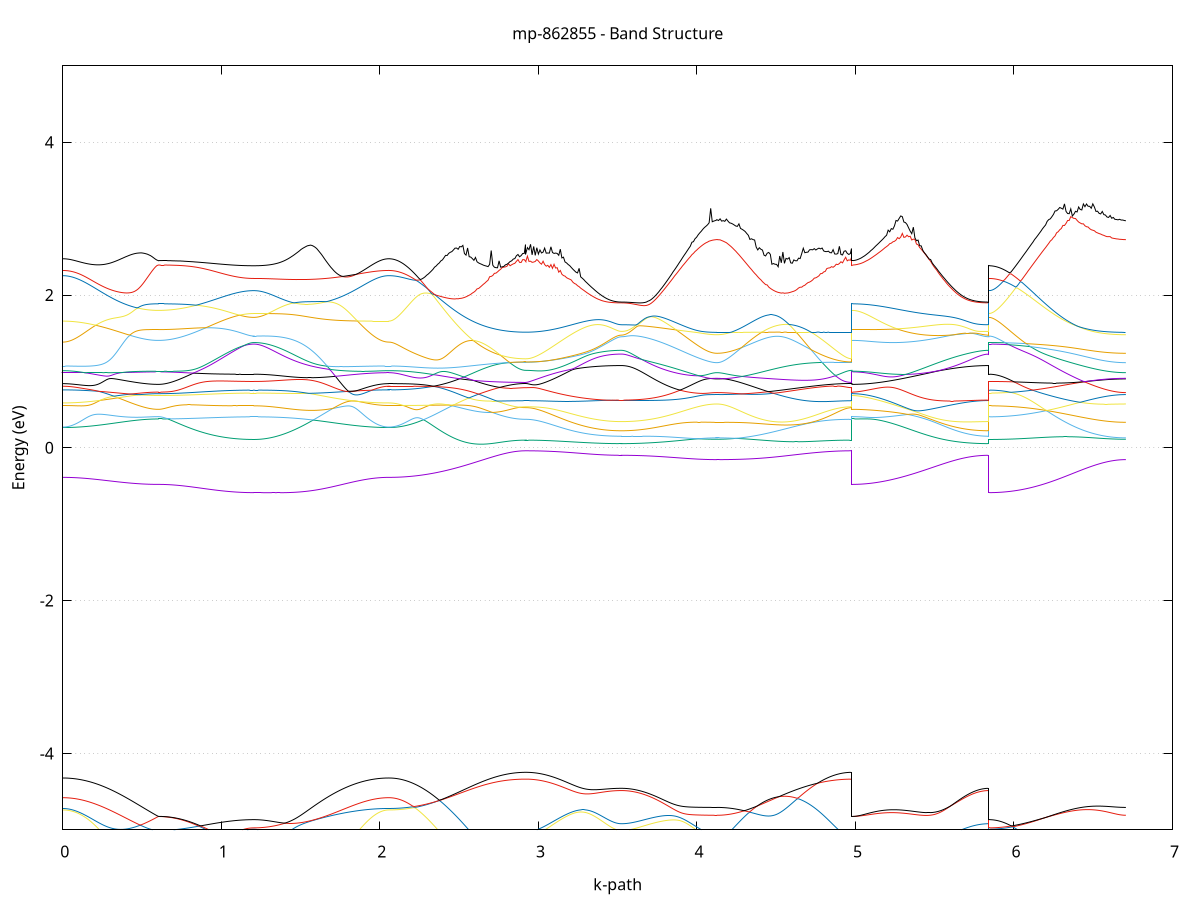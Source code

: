 set title 'mp-862855 - Band Structure'
set xlabel 'k-path'
set ylabel 'Energy (eV)'
set grid y
set yrange [-5:5]
set terminal png size 800,600
set output 'mp-862855_bands_gnuplot.png'
plot '-' using 1:2 with lines notitle, '-' using 1:2 with lines notitle, '-' using 1:2 with lines notitle, '-' using 1:2 with lines notitle, '-' using 1:2 with lines notitle, '-' using 1:2 with lines notitle, '-' using 1:2 with lines notitle, '-' using 1:2 with lines notitle, '-' using 1:2 with lines notitle, '-' using 1:2 with lines notitle, '-' using 1:2 with lines notitle, '-' using 1:2 with lines notitle, '-' using 1:2 with lines notitle, '-' using 1:2 with lines notitle, '-' using 1:2 with lines notitle, '-' using 1:2 with lines notitle, '-' using 1:2 with lines notitle, '-' using 1:2 with lines notitle, '-' using 1:2 with lines notitle, '-' using 1:2 with lines notitle, '-' using 1:2 with lines notitle, '-' using 1:2 with lines notitle, '-' using 1:2 with lines notitle, '-' using 1:2 with lines notitle, '-' using 1:2 with lines notitle, '-' using 1:2 with lines notitle, '-' using 1:2 with lines notitle, '-' using 1:2 with lines notitle, '-' using 1:2 with lines notitle, '-' using 1:2 with lines notitle, '-' using 1:2 with lines notitle, '-' using 1:2 with lines notitle, '-' using 1:2 with lines notitle, '-' using 1:2 with lines notitle, '-' using 1:2 with lines notitle, '-' using 1:2 with lines notitle, '-' using 1:2 with lines notitle, '-' using 1:2 with lines notitle, '-' using 1:2 with lines notitle, '-' using 1:2 with lines notitle
0.000000 -42.661231
0.009881 -42.661231
0.019762 -42.661231
0.029643 -42.661231
0.039524 -42.661231
0.049405 -42.661231
0.059286 -42.661231
0.069166 -42.661130
0.079047 -42.661130
0.088928 -42.661130
0.098809 -42.661130
0.108690 -42.661030
0.118571 -42.661030
0.128452 -42.660931
0.138333 -42.660931
0.148214 -42.660831
0.158095 -42.660831
0.167976 -42.660730
0.177857 -42.660730
0.187737 -42.660630
0.197618 -42.660531
0.207499 -42.660531
0.217380 -42.660431
0.227261 -42.660331
0.237142 -42.660230
0.247023 -42.660230
0.256904 -42.660130
0.266785 -42.660031
0.276666 -42.660031
0.286547 -42.659931
0.296428 -42.659830
0.306308 -42.659730
0.316189 -42.659631
0.326070 -42.659631
0.335951 -42.659531
0.345832 -42.659430
0.355713 -42.659430
0.365594 -42.659330
0.375475 -42.659231
0.385356 -42.659131
0.395237 -42.659131
0.405118 -42.659031
0.414999 -42.658930
0.424880 -42.658930
0.434760 -42.658831
0.444641 -42.658831
0.454522 -42.658731
0.464403 -42.658731
0.474284 -42.658631
0.484165 -42.658631
0.494046 -42.658530
0.503927 -42.658530
0.513808 -42.658430
0.523689 -42.658430
0.533570 -42.658430
0.543451 -42.658430
0.553331 -42.658331
0.563212 -42.658331
0.573093 -42.658331
0.582974 -42.658331
0.592855 -42.658331
0.602736 -42.658331
0.602736 -42.658331
0.612617 -42.658331
0.622498 -42.658331
0.632379 -42.658331
0.642260 -42.658331
0.652141 -42.658331
0.662022 -42.658331
0.671902 -42.658331
0.681783 -42.658331
0.691664 -42.658331
0.701545 -42.658331
0.711426 -42.658331
0.721307 -42.658231
0.731188 -42.658231
0.741069 -42.658231
0.750950 -42.658231
0.760831 -42.658231
0.770712 -42.658231
0.780593 -42.658231
0.790473 -42.658231
0.800354 -42.658231
0.810235 -42.658231
0.820116 -42.658231
0.829997 -42.658231
0.839878 -42.658231
0.849759 -42.658130
0.859640 -42.658130
0.869521 -42.658130
0.879402 -42.658130
0.889283 -42.658130
0.899164 -42.658130
0.909045 -42.658130
0.918925 -42.658130
0.928806 -42.658130
0.938687 -42.658130
0.948568 -42.658130
0.958449 -42.658030
0.968330 -42.658030
0.978211 -42.658030
0.988092 -42.658030
0.997973 -42.658030
1.007854 -42.658030
1.017735 -42.658030
1.027616 -42.658030
1.037496 -42.658030
1.047377 -42.658030
1.057258 -42.658030
1.067139 -42.658030
1.077020 -42.658030
1.086901 -42.657931
1.096782 -42.657931
1.106663 -42.657931
1.116544 -42.657931
1.126425 -42.657931
1.136306 -42.657931
1.146187 -42.657931
1.156067 -42.657931
1.165948 -42.657931
1.175829 -42.657931
1.185710 -42.657931
1.195591 -42.657931
1.205472 -42.657931
1.205472 -42.657931
1.215373 -42.657931
1.225274 -42.657931
1.235174 -42.657931
1.245075 -42.657931
1.254976 -42.657931
1.264877 -42.657931
1.274777 -42.657931
1.284678 -42.657931
1.294579 -42.657931
1.304480 -42.657931
1.314381 -42.658030
1.324281 -42.658030
1.334182 -42.658030
1.344083 -42.658030
1.353984 -42.658030
1.363884 -42.658030
1.373785 -42.658030
1.383686 -42.658030
1.393587 -42.658030
1.403487 -42.658130
1.413388 -42.658130
1.423289 -42.658130
1.433190 -42.658130
1.443091 -42.658130
1.452991 -42.658231
1.462892 -42.658231
1.472793 -42.658231
1.482694 -42.658331
1.492594 -42.658331
1.502495 -42.658331
1.512396 -42.658430
1.522297 -42.658430
1.532197 -42.658430
1.542098 -42.658530
1.551999 -42.658530
1.561900 -42.658631
1.571801 -42.658631
1.581701 -42.658731
1.591602 -42.658731
1.601503 -42.658831
1.611404 -42.658831
1.621304 -42.658930
1.631205 -42.659031
1.641106 -42.659031
1.651007 -42.659131
1.660907 -42.659131
1.670808 -42.659231
1.680709 -42.659330
1.690610 -42.659330
1.700511 -42.659430
1.710411 -42.659531
1.720312 -42.659631
1.730213 -42.659631
1.740114 -42.659730
1.750014 -42.659830
1.759915 -42.659830
1.769816 -42.659931
1.779717 -42.660031
1.789617 -42.660130
1.799518 -42.660130
1.809419 -42.660230
1.819320 -42.660331
1.829221 -42.660331
1.839121 -42.660431
1.849022 -42.660531
1.858923 -42.660531
1.868824 -42.660630
1.878724 -42.660730
1.888625 -42.660730
1.898526 -42.660831
1.908427 -42.660831
1.918327 -42.660931
1.928228 -42.660931
1.938129 -42.661030
1.948030 -42.661030
1.957931 -42.661130
1.967831 -42.661130
1.977732 -42.661130
1.987633 -42.661130
1.997534 -42.661231
2.007434 -42.661231
2.017335 -42.661231
2.027236 -42.661231
2.037137 -42.661231
2.047037 -42.661231
2.056938 -42.661231
2.056938 -42.661231
2.066869 -42.661231
2.076801 -42.661130
2.086732 -42.661030
2.096663 -42.660931
2.106595 -42.660630
2.116526 -42.660431
2.126457 -42.660130
2.136389 -42.659730
2.146320 -42.659330
2.156251 -42.658930
2.166182 -42.658430
2.176114 -42.657931
2.186045 -42.657331
2.195976 -42.656730
2.205908 -42.656030
2.215839 -42.655331
2.225770 -42.654630
2.235701 -42.653830
2.245633 -42.653030
2.255564 -42.652130
2.265495 -42.651230
2.275427 -42.650330
2.285358 -42.649331
2.295289 -42.648431
2.305220 -42.647330
2.315152 -42.646331
2.325083 -42.645230
2.335014 -42.644131
2.344946 -42.643030
2.354877 -42.641830
2.364808 -42.640631
2.374739 -42.639431
2.384671 -42.638231
2.394602 -42.636931
2.404533 -42.635730
2.414465 -42.634431
2.424396 -42.633131
2.434327 -42.631831
2.444259 -42.630531
2.454190 -42.629231
2.464121 -42.627931
2.474052 -42.626631
2.483984 -42.625231
2.493915 -42.623931
2.503846 -42.622630
2.513778 -42.621230
2.523709 -42.619930
2.533640 -42.618630
2.543571 -42.617330
2.553503 -42.616031
2.563434 -42.614731
2.573365 -42.613431
2.583297 -42.612131
2.593228 -42.610930
2.603159 -42.609630
2.613090 -42.608430
2.623022 -42.607231
2.632953 -42.606031
2.642884 -42.604930
2.652816 -42.603831
2.662747 -42.602731
2.672678 -42.601630
2.682609 -42.600531
2.692541 -42.599531
2.702472 -42.598630
2.712403 -42.597630
2.722335 -42.596731
2.732266 -42.595831
2.742197 -42.595031
2.752129 -42.594230
2.762060 -42.593530
2.771991 -42.592731
2.781922 -42.592130
2.791854 -42.591431
2.801785 -42.590830
2.811716 -42.590331
2.821648 -42.589831
2.831579 -42.589331
2.841510 -42.588931
2.851441 -42.588631
2.861373 -42.588330
2.871304 -42.588031
2.881235 -42.587830
2.891167 -42.587631
2.901098 -42.587530
2.911029 -42.587430
2.920960 -42.587430
2.920960 -42.587430
2.930841 -42.587430
2.940722 -42.587430
2.950603 -42.587430
2.960484 -42.587430
2.970365 -42.587430
2.980246 -42.587430
2.990127 -42.587430
3.000008 -42.587430
3.009889 -42.587430
3.019770 -42.587430
3.029651 -42.587430
3.039531 -42.587430
3.049412 -42.587430
3.059293 -42.587331
3.069174 -42.587331
3.079055 -42.587331
3.088936 -42.587331
3.098817 -42.587331
3.108698 -42.587331
3.118579 -42.587331
3.128460 -42.587331
3.138341 -42.587331
3.148222 -42.587331
3.158102 -42.587331
3.167983 -42.587331
3.177864 -42.587331
3.187745 -42.587331
3.197626 -42.587231
3.207507 -42.587231
3.217388 -42.587231
3.227269 -42.587231
3.237150 -42.587231
3.247031 -42.587231
3.256912 -42.587231
3.266793 -42.587231
3.276674 -42.587231
3.286554 -42.587231
3.296435 -42.587231
3.306316 -42.587231
3.316197 -42.587231
3.326078 -42.587131
3.335959 -42.587131
3.345840 -42.587131
3.355721 -42.587131
3.365602 -42.587131
3.375483 -42.587131
3.385364 -42.587131
3.395245 -42.587131
3.405125 -42.587131
3.415006 -42.587131
3.424887 -42.587131
3.434768 -42.587131
3.444649 -42.587131
3.454530 -42.587131
3.464411 -42.587131
3.474292 -42.587131
3.484173 -42.587131
3.494054 -42.587131
3.503935 -42.587131
3.513816 -42.587131
3.523696 -42.587131
3.523696 -42.587131
3.533577 -42.587131
3.543458 -42.587131
3.553339 -42.587131
3.563220 -42.587131
3.573101 -42.587131
3.582982 -42.587131
3.592863 -42.587131
3.602744 -42.587131
3.612625 -42.587131
3.622506 -42.587131
3.632387 -42.587131
3.642268 -42.587030
3.652148 -42.587030
3.662029 -42.587030
3.671910 -42.587030
3.681791 -42.587030
3.691672 -42.587030
3.701553 -42.587030
3.711434 -42.587030
3.721315 -42.587030
3.731196 -42.587030
3.741077 -42.587030
3.750958 -42.587030
3.760839 -42.587030
3.770719 -42.587030
3.780600 -42.587030
3.790481 -42.586930
3.800362 -42.586930
3.810243 -42.586930
3.820124 -42.586930
3.830005 -42.586930
3.839886 -42.586930
3.849767 -42.586930
3.859648 -42.586930
3.869529 -42.586930
3.879410 -42.586930
3.889290 -42.586930
3.899171 -42.586930
3.909052 -42.586930
3.918933 -42.586930
3.928814 -42.586831
3.938695 -42.586831
3.948576 -42.586831
3.958457 -42.586831
3.968338 -42.586831
3.978219 -42.586831
3.988100 -42.586831
3.997981 -42.586831
4.007861 -42.586831
4.017742 -42.586831
4.027623 -42.586831
4.037504 -42.586831
4.047385 -42.586831
4.057266 -42.586831
4.067147 -42.586831
4.077028 -42.586831
4.086909 -42.586831
4.096790 -42.586831
4.106671 -42.586831
4.116552 -42.586831
4.126433 -42.586831
4.126433 -42.586831
4.136333 -42.586831
4.146234 -42.586831
4.156135 -42.586831
4.166036 -42.586831
4.175936 -42.586831
4.185837 -42.586831
4.195738 -42.586831
4.205639 -42.586831
4.215539 -42.586831
4.225440 -42.586831
4.235341 -42.586831
4.245242 -42.586831
4.255143 -42.586831
4.265043 -42.586831
4.274944 -42.586831
4.284845 -42.586831
4.294746 -42.586831
4.304646 -42.586831
4.314547 -42.586831
4.324448 -42.586831
4.334349 -42.586930
4.344249 -42.586930
4.354150 -42.586930
4.364051 -42.586930
4.373952 -42.586930
4.383853 -42.586930
4.393753 -42.586930
4.403654 -42.586930
4.413555 -42.586930
4.423456 -42.586930
4.433356 -42.586930
4.443257 -42.587030
4.453158 -42.587030
4.463059 -42.587030
4.472959 -42.587030
4.482860 -42.587030
4.492761 -42.587030
4.502662 -42.587030
4.512563 -42.587030
4.522463 -42.587030
4.532364 -42.587030
4.542265 -42.587131
4.552166 -42.587131
4.562066 -42.587131
4.571967 -42.587131
4.581868 -42.587131
4.591769 -42.587131
4.601669 -42.587131
4.611570 -42.587131
4.621471 -42.587131
4.631372 -42.587231
4.641273 -42.587231
4.651173 -42.587231
4.661074 -42.587231
4.670975 -42.587231
4.680876 -42.587231
4.690776 -42.587231
4.700677 -42.587231
4.710578 -42.587231
4.720479 -42.587331
4.730379 -42.587331
4.740280 -42.587331
4.750181 -42.587331
4.760082 -42.587331
4.769983 -42.587331
4.779883 -42.587331
4.789784 -42.587331
4.799685 -42.587331
4.809586 -42.587331
4.819486 -42.587331
4.829387 -42.587331
4.839288 -42.587331
4.849189 -42.587331
4.859089 -42.587430
4.868990 -42.587430
4.878891 -42.587430
4.888792 -42.587430
4.898692 -42.587430
4.908593 -42.587430
4.918494 -42.587430
4.928395 -42.587430
4.938296 -42.587430
4.948196 -42.587430
4.958097 -42.587430
4.967998 -42.587430
4.977899 -42.587430
4.977899 -42.658331
4.987830 -42.658331
4.997761 -42.658231
5.007693 -42.658130
5.017624 -42.657931
5.027555 -42.657730
5.037486 -42.657531
5.047418 -42.657230
5.057349 -42.656830
5.067280 -42.656430
5.077212 -42.656030
5.087143 -42.655530
5.097074 -42.655030
5.107005 -42.654531
5.116937 -42.653931
5.126868 -42.653231
5.136799 -42.652631
5.146731 -42.651931
5.156662 -42.651131
5.166593 -42.650330
5.176524 -42.649530
5.186456 -42.648630
5.196387 -42.647730
5.206318 -42.646831
5.216250 -42.645931
5.226181 -42.644931
5.236112 -42.643930
5.246043 -42.642831
5.255975 -42.641730
5.265906 -42.640631
5.275837 -42.639531
5.285769 -42.638430
5.295700 -42.637231
5.305631 -42.636031
5.315563 -42.634831
5.325494 -42.633630
5.335425 -42.632430
5.345356 -42.631231
5.355288 -42.629931
5.365219 -42.628630
5.375150 -42.627431
5.385082 -42.626131
5.395013 -42.624831
5.404944 -42.623531
5.414875 -42.622231
5.424807 -42.621031
5.434738 -42.619731
5.444669 -42.618431
5.454601 -42.617131
5.464532 -42.615931
5.474463 -42.614631
5.484394 -42.613431
5.494326 -42.612131
5.504257 -42.610930
5.514188 -42.609730
5.524120 -42.608531
5.534051 -42.607331
5.543982 -42.606230
5.553913 -42.605030
5.563845 -42.603931
5.573776 -42.602830
5.583707 -42.601831
5.593639 -42.600831
5.603570 -42.599830
5.613501 -42.598831
5.623433 -42.597831
5.633364 -42.596930
5.643295 -42.596131
5.653226 -42.595230
5.663158 -42.594431
5.673089 -42.593631
5.683020 -42.592930
5.692952 -42.592230
5.702883 -42.591630
5.712814 -42.591031
5.722745 -42.590430
5.732677 -42.589930
5.742608 -42.589431
5.752539 -42.589031
5.762471 -42.588631
5.772402 -42.588230
5.782333 -42.587930
5.792264 -42.587731
5.802196 -42.587430
5.812127 -42.587331
5.822058 -42.587231
5.831990 -42.587131
5.841921 -42.587131
5.841921 -42.657931
5.851852 -42.657931
5.861783 -42.657831
5.871715 -42.657730
5.881646 -42.657531
5.891577 -42.657331
5.901509 -42.657130
5.911440 -42.656830
5.921371 -42.656531
5.931303 -42.656131
5.941234 -42.655631
5.951165 -42.655231
5.961096 -42.654730
5.971028 -42.654130
5.980959 -42.653531
5.990890 -42.652930
6.000822 -42.652231
6.010753 -42.651531
6.020684 -42.650730
6.030615 -42.650030
6.040547 -42.649130
6.050478 -42.648331
6.060409 -42.647430
6.070341 -42.646530
6.080272 -42.645531
6.090203 -42.644531
6.100134 -42.643530
6.110066 -42.642531
6.119997 -42.641430
6.129928 -42.640331
6.139860 -42.639230
6.149791 -42.638030
6.159722 -42.636931
6.169653 -42.635730
6.179585 -42.634530
6.189516 -42.633330
6.199447 -42.632131
6.209379 -42.630831
6.219310 -42.629631
6.229241 -42.628331
6.239172 -42.627031
6.249104 -42.625831
6.259035 -42.624531
6.268966 -42.623231
6.278898 -42.621931
6.288829 -42.620631
6.298760 -42.619431
6.308692 -42.618131
6.318623 -42.616831
6.328554 -42.615531
6.338485 -42.614330
6.348417 -42.613031
6.358348 -42.611830
6.368279 -42.610630
6.378211 -42.609431
6.388142 -42.608231
6.398073 -42.607031
6.408004 -42.605930
6.417936 -42.604731
6.427867 -42.603630
6.437798 -42.602531
6.447730 -42.601530
6.457661 -42.600431
6.467592 -42.599430
6.477523 -42.598530
6.487455 -42.597531
6.497386 -42.596631
6.507317 -42.595831
6.517249 -42.594931
6.527180 -42.594131
6.537111 -42.593331
6.547042 -42.592630
6.556974 -42.591931
6.566905 -42.591330
6.576836 -42.590731
6.586768 -42.590131
6.596699 -42.589630
6.606630 -42.589130
6.616562 -42.588730
6.626493 -42.588330
6.636424 -42.587930
6.646355 -42.587631
6.656287 -42.587430
6.666218 -42.587231
6.676149 -42.587030
6.686081 -42.586930
6.696012 -42.586831
6.705943 -42.586831
e
0.000000 -42.185731
0.009881 -42.185731
0.019762 -42.185731
0.029643 -42.185731
0.039524 -42.185731
0.049405 -42.185731
0.059286 -42.185731
0.069166 -42.185830
0.079047 -42.185830
0.088928 -42.185830
0.098809 -42.185830
0.108690 -42.185930
0.118571 -42.185930
0.128452 -42.186031
0.138333 -42.186031
0.148214 -42.186031
0.158095 -42.186131
0.167976 -42.186131
0.177857 -42.186231
0.187737 -42.186330
0.197618 -42.186330
0.207499 -42.186431
0.217380 -42.186431
0.227261 -42.186531
0.237142 -42.186631
0.247023 -42.186631
0.256904 -42.186730
0.266785 -42.186830
0.276666 -42.186830
0.286547 -42.186931
0.296428 -42.187031
0.306308 -42.187031
0.316189 -42.187130
0.326070 -42.187230
0.335951 -42.187230
0.345832 -42.187331
0.355713 -42.187431
0.365594 -42.187431
0.375475 -42.187530
0.385356 -42.187630
0.395237 -42.187630
0.405118 -42.187731
0.414999 -42.187731
0.424880 -42.187831
0.434760 -42.187931
0.444641 -42.187931
0.454522 -42.188030
0.464403 -42.188030
0.474284 -42.188130
0.484165 -42.188130
0.494046 -42.188130
0.503927 -42.188231
0.513808 -42.188231
0.523689 -42.188231
0.533570 -42.188331
0.543451 -42.188331
0.553331 -42.188331
0.563212 -42.188331
0.573093 -42.188331
0.582974 -42.188331
0.592855 -42.188331
0.602736 -42.188331
0.602736 -42.188331
0.612617 -42.188331
0.622498 -42.188331
0.632379 -42.188331
0.642260 -42.188331
0.652141 -42.188331
0.662022 -42.188331
0.671902 -42.188331
0.681783 -42.188331
0.691664 -42.188331
0.701545 -42.188331
0.711426 -42.188331
0.721307 -42.188331
0.731188 -42.188331
0.741069 -42.188331
0.750950 -42.188331
0.760831 -42.188331
0.770712 -42.188331
0.780593 -42.188331
0.790473 -42.188331
0.800354 -42.188231
0.810235 -42.188231
0.820116 -42.188231
0.829997 -42.188231
0.839878 -42.188231
0.849759 -42.188231
0.859640 -42.188231
0.869521 -42.188231
0.879402 -42.188231
0.889283 -42.188231
0.899164 -42.188130
0.909045 -42.188130
0.918925 -42.188130
0.928806 -42.188130
0.938687 -42.188130
0.948568 -42.188130
0.958449 -42.188130
0.968330 -42.188130
0.978211 -42.188130
0.988092 -42.188130
0.997973 -42.188030
1.007854 -42.188030
1.017735 -42.188030
1.027616 -42.188030
1.037496 -42.188030
1.047377 -42.188030
1.057258 -42.188030
1.067139 -42.188030
1.077020 -42.188030
1.086901 -42.188030
1.096782 -42.188030
1.106663 -42.188030
1.116544 -42.188030
1.126425 -42.188030
1.136306 -42.188030
1.146187 -42.188030
1.156067 -42.187931
1.165948 -42.187931
1.175829 -42.187931
1.185710 -42.187931
1.195591 -42.187931
1.205472 -42.187931
1.205472 -42.187931
1.215373 -42.187931
1.225274 -42.187931
1.235174 -42.187931
1.245075 -42.187931
1.254976 -42.187931
1.264877 -42.188030
1.274777 -42.188030
1.284678 -42.188030
1.294579 -42.188030
1.304480 -42.188030
1.314381 -42.188030
1.324281 -42.188030
1.334182 -42.188030
1.344083 -42.188030
1.353984 -42.188030
1.363884 -42.188030
1.373785 -42.188030
1.383686 -42.188030
1.393587 -42.188030
1.403487 -42.188030
1.413388 -42.188030
1.423289 -42.188030
1.433190 -42.188030
1.443091 -42.188030
1.452991 -42.188030
1.462892 -42.188030
1.472793 -42.187931
1.482694 -42.187931
1.492594 -42.187931
1.502495 -42.187931
1.512396 -42.187931
1.522297 -42.187931
1.532197 -42.187931
1.542098 -42.187831
1.551999 -42.187831
1.561900 -42.187831
1.571801 -42.187831
1.581701 -42.187731
1.591602 -42.187731
1.601503 -42.187731
1.611404 -42.187630
1.621304 -42.187630
1.631205 -42.187530
1.641106 -42.187530
1.651007 -42.187530
1.660907 -42.187431
1.670808 -42.187431
1.680709 -42.187331
1.690610 -42.187331
1.700511 -42.187230
1.710411 -42.187230
1.720312 -42.187130
1.730213 -42.187031
1.740114 -42.187031
1.750014 -42.186931
1.759915 -42.186931
1.769816 -42.186830
1.779717 -42.186830
1.789617 -42.186730
1.799518 -42.186631
1.809419 -42.186631
1.819320 -42.186531
1.829221 -42.186531
1.839121 -42.186431
1.849022 -42.186330
1.858923 -42.186330
1.868824 -42.186231
1.878724 -42.186231
1.888625 -42.186131
1.898526 -42.186131
1.908427 -42.186031
1.918327 -42.186031
1.928228 -42.185930
1.938129 -42.185930
1.948030 -42.185930
1.957931 -42.185830
1.967831 -42.185830
1.977732 -42.185830
1.987633 -42.185830
1.997534 -42.185731
2.007434 -42.185731
2.017335 -42.185731
2.027236 -42.185731
2.037137 -42.185731
2.047037 -42.185731
2.056938 -42.185731
2.056938 -42.185731
2.066869 -42.185731
2.076801 -42.185631
2.086732 -42.185530
2.096663 -42.185331
2.106595 -42.185130
2.116526 -42.184931
2.126457 -42.184630
2.136389 -42.184230
2.146320 -42.183931
2.156251 -42.183431
2.166182 -42.183031
2.176114 -42.182530
2.186045 -42.181931
2.195976 -42.181331
2.205908 -42.180730
2.215839 -42.180031
2.225770 -42.179331
2.235701 -42.178630
2.245633 -42.177830
2.255564 -42.177031
2.265495 -42.176231
2.275427 -42.175331
2.285358 -42.174430
2.295289 -42.173430
2.305220 -42.172531
2.315152 -42.171531
2.325083 -42.170430
2.335014 -42.169431
2.344946 -42.168330
2.354877 -42.167231
2.364808 -42.166130
2.374739 -42.164930
2.384671 -42.163831
2.394602 -42.162631
2.404533 -42.161430
2.414465 -42.160230
2.424396 -42.159031
2.434327 -42.157730
2.444259 -42.156531
2.454190 -42.155331
2.464121 -42.154031
2.474052 -42.152731
2.483984 -42.151531
2.493915 -42.150231
2.503846 -42.149030
2.513778 -42.147730
2.523709 -42.146430
2.533640 -42.145230
2.543571 -42.143930
2.553503 -42.142730
2.563434 -42.141531
2.573365 -42.140331
2.583297 -42.139131
2.593228 -42.137930
2.603159 -42.136730
2.613090 -42.135531
2.623022 -42.134431
2.632953 -42.133330
2.642884 -42.132231
2.652816 -42.131130
2.662747 -42.130131
2.672678 -42.129131
2.682609 -42.128130
2.692541 -42.127131
2.702472 -42.126231
2.712403 -42.125331
2.722335 -42.124531
2.732266 -42.123631
2.742197 -42.122930
2.752129 -42.122130
2.762060 -42.121431
2.771991 -42.120731
2.781922 -42.120131
2.791854 -42.119530
2.801785 -42.118931
2.811716 -42.118431
2.821648 -42.117930
2.831579 -42.117531
2.841510 -42.117131
2.851441 -42.116831
2.861373 -42.116530
2.871304 -42.116231
2.881235 -42.116031
2.891167 -42.115831
2.901098 -42.115730
2.911029 -42.115730
2.920960 -42.115630
2.920960 -42.115630
2.930841 -42.115630
2.940722 -42.115630
2.950603 -42.115630
2.960484 -42.115630
2.970365 -42.115630
2.980246 -42.115630
2.990127 -42.115630
3.000008 -42.115630
3.009889 -42.115630
3.019770 -42.115630
3.029651 -42.115630
3.039531 -42.115630
3.049412 -42.115630
3.059293 -42.115630
3.069174 -42.115630
3.079055 -42.115630
3.088936 -42.115630
3.098817 -42.115630
3.108698 -42.115630
3.118579 -42.115630
3.128460 -42.115531
3.138341 -42.115531
3.148222 -42.115531
3.158102 -42.115531
3.167983 -42.115531
3.177864 -42.115531
3.187745 -42.115531
3.197626 -42.115531
3.207507 -42.115531
3.217388 -42.115531
3.227269 -42.115531
3.237150 -42.115531
3.247031 -42.115431
3.256912 -42.115431
3.266793 -42.115431
3.276674 -42.115431
3.286554 -42.115431
3.296435 -42.115431
3.306316 -42.115431
3.316197 -42.115431
3.326078 -42.115431
3.335959 -42.115431
3.345840 -42.115431
3.355721 -42.115431
3.365602 -42.115330
3.375483 -42.115330
3.385364 -42.115330
3.395245 -42.115330
3.405125 -42.115330
3.415006 -42.115330
3.424887 -42.115330
3.434768 -42.115330
3.444649 -42.115330
3.454530 -42.115330
3.464411 -42.115330
3.474292 -42.115330
3.484173 -42.115330
3.494054 -42.115330
3.503935 -42.115330
3.513816 -42.115330
3.523696 -42.115330
3.523696 -42.115330
3.533577 -42.115330
3.543458 -42.115330
3.553339 -42.115330
3.563220 -42.115330
3.573101 -42.115330
3.582982 -42.115330
3.592863 -42.115330
3.602744 -42.115330
3.612625 -42.115330
3.622506 -42.115330
3.632387 -42.115330
3.642268 -42.115330
3.652148 -42.115330
3.662029 -42.115330
3.671910 -42.115230
3.681791 -42.115230
3.691672 -42.115230
3.701553 -42.115230
3.711434 -42.115230
3.721315 -42.115230
3.731196 -42.115230
3.741077 -42.115230
3.750958 -42.115230
3.760839 -42.115230
3.770719 -42.115230
3.780600 -42.115230
3.790481 -42.115230
3.800362 -42.115230
3.810243 -42.115131
3.820124 -42.115131
3.830005 -42.115131
3.839886 -42.115131
3.849767 -42.115131
3.859648 -42.115131
3.869529 -42.115131
3.879410 -42.115131
3.889290 -42.115131
3.899171 -42.115131
3.909052 -42.115131
3.918933 -42.115131
3.928814 -42.115131
3.938695 -42.115031
3.948576 -42.115031
3.958457 -42.115031
3.968338 -42.115031
3.978219 -42.115031
3.988100 -42.115031
3.997981 -42.115031
4.007861 -42.115031
4.017742 -42.115031
4.027623 -42.115031
4.037504 -42.115031
4.047385 -42.115031
4.057266 -42.115031
4.067147 -42.115031
4.077028 -42.115031
4.086909 -42.115031
4.096790 -42.115031
4.106671 -42.115031
4.116552 -42.115031
4.126433 -42.115031
4.126433 -42.115031
4.136333 -42.115031
4.146234 -42.115031
4.156135 -42.115031
4.166036 -42.115031
4.175936 -42.115031
4.185837 -42.115031
4.195738 -42.115031
4.205639 -42.115031
4.215539 -42.115031
4.225440 -42.115031
4.235341 -42.115031
4.245242 -42.115031
4.255143 -42.115031
4.265043 -42.115031
4.274944 -42.115031
4.284845 -42.115031
4.294746 -42.115031
4.304646 -42.115031
4.314547 -42.115131
4.324448 -42.115131
4.334349 -42.115131
4.344249 -42.115131
4.354150 -42.115131
4.364051 -42.115131
4.373952 -42.115131
4.383853 -42.115131
4.393753 -42.115131
4.403654 -42.115131
4.413555 -42.115131
4.423456 -42.115230
4.433356 -42.115230
4.443257 -42.115230
4.453158 -42.115230
4.463059 -42.115230
4.472959 -42.115230
4.482860 -42.115230
4.492761 -42.115230
4.502662 -42.115230
4.512563 -42.115330
4.522463 -42.115330
4.532364 -42.115330
4.542265 -42.115330
4.552166 -42.115330
4.562066 -42.115330
4.571967 -42.115330
4.581868 -42.115330
4.591769 -42.115431
4.601669 -42.115431
4.611570 -42.115431
4.621471 -42.115431
4.631372 -42.115431
4.641273 -42.115431
4.651173 -42.115431
4.661074 -42.115431
4.670975 -42.115431
4.680876 -42.115531
4.690776 -42.115531
4.700677 -42.115531
4.710578 -42.115531
4.720479 -42.115531
4.730379 -42.115531
4.740280 -42.115531
4.750181 -42.115531
4.760082 -42.115531
4.769983 -42.115531
4.779883 -42.115630
4.789784 -42.115630
4.799685 -42.115630
4.809586 -42.115630
4.819486 -42.115630
4.829387 -42.115630
4.839288 -42.115630
4.849189 -42.115630
4.859089 -42.115630
4.868990 -42.115630
4.878891 -42.115630
4.888792 -42.115630
4.898692 -42.115630
4.908593 -42.115630
4.918494 -42.115630
4.928395 -42.115630
4.938296 -42.115630
4.948196 -42.115630
4.958097 -42.115630
4.967998 -42.115630
4.977899 -42.115630
4.977899 -42.188331
4.987830 -42.188331
4.997761 -42.188231
5.007693 -42.188130
5.017624 -42.188030
5.027555 -42.187831
5.037486 -42.187530
5.047418 -42.187230
5.057349 -42.186830
5.067280 -42.186531
5.077212 -42.186031
5.087143 -42.185530
5.097074 -42.185030
5.107005 -42.184431
5.116937 -42.183830
5.126868 -42.183231
5.136799 -42.182530
5.146731 -42.181831
5.156662 -42.181031
5.166593 -42.180231
5.176524 -42.179331
5.186456 -42.178431
5.196387 -42.177531
5.206318 -42.176631
5.216250 -42.175630
5.226181 -42.174631
5.236112 -42.173530
5.246043 -42.172531
5.255975 -42.171430
5.265906 -42.170331
5.275837 -42.169130
5.285769 -42.167930
5.295700 -42.166730
5.305631 -42.165531
5.315563 -42.164331
5.325494 -42.163130
5.335425 -42.161831
5.345356 -42.160531
5.355288 -42.159231
5.365219 -42.157931
5.375150 -42.156631
5.385082 -42.155331
5.395013 -42.154031
5.404944 -42.152731
5.414875 -42.151431
5.424807 -42.150131
5.434738 -42.148831
5.444669 -42.147430
5.454601 -42.146130
5.464532 -42.144830
5.474463 -42.143530
5.484394 -42.142330
5.494326 -42.141030
5.504257 -42.139730
5.514188 -42.138531
5.524120 -42.137331
5.534051 -42.136131
5.543982 -42.134930
5.553913 -42.133730
5.563845 -42.132631
5.573776 -42.131530
5.583707 -42.130431
5.593639 -42.129330
5.603570 -42.128331
5.613501 -42.127330
5.623433 -42.126330
5.633364 -42.125431
5.643295 -42.124531
5.653226 -42.123631
5.663158 -42.122831
5.673089 -42.122030
5.683020 -42.121330
5.692952 -42.120631
5.702883 -42.119930
5.712814 -42.119331
5.722745 -42.118730
5.732677 -42.118230
5.742608 -42.117731
5.752539 -42.117231
5.762471 -42.116831
5.772402 -42.116530
5.782333 -42.116231
5.792264 -42.115931
5.802196 -42.115730
5.812127 -42.115531
5.822058 -42.115431
5.831990 -42.115330
5.841921 -42.115330
5.841921 -42.187931
5.851852 -42.187931
5.861783 -42.187831
5.871715 -42.187731
5.881646 -42.187630
5.891577 -42.187431
5.901509 -42.187130
5.911440 -42.186830
5.921371 -42.186431
5.931303 -42.186131
5.941234 -42.185631
5.951165 -42.185130
5.961096 -42.184630
5.971028 -42.184031
5.980959 -42.183431
5.990890 -42.182830
6.000822 -42.182130
6.010753 -42.181431
6.020684 -42.180631
6.030615 -42.179830
6.040547 -42.178931
6.050478 -42.178130
6.060409 -42.177131
6.070341 -42.176231
6.080272 -42.175230
6.090203 -42.174231
6.100134 -42.173231
6.110066 -42.172130
6.119997 -42.171031
6.129928 -42.169931
6.139860 -42.168730
6.149791 -42.167631
6.159722 -42.166431
6.169653 -42.165231
6.179585 -42.163931
6.189516 -42.162730
6.199447 -42.161430
6.209379 -42.160230
6.219310 -42.158930
6.229241 -42.157630
6.239172 -42.156330
6.249104 -42.155030
6.259035 -42.153730
6.268966 -42.152331
6.278898 -42.151031
6.288829 -42.149731
6.298760 -42.148431
6.308692 -42.147131
6.318623 -42.145831
6.328554 -42.144531
6.338485 -42.143231
6.348417 -42.141931
6.358348 -42.140631
6.368279 -42.139431
6.378211 -42.138231
6.388142 -42.136931
6.398073 -42.135730
6.408004 -42.134631
6.417936 -42.133431
6.427867 -42.132330
6.437798 -42.131231
6.447730 -42.130131
6.457661 -42.129030
6.467592 -42.128030
6.477523 -42.127031
6.487455 -42.126030
6.497386 -42.125130
6.507317 -42.124230
6.517249 -42.123330
6.527180 -42.122530
6.537111 -42.121730
6.547042 -42.121031
6.556974 -42.120330
6.566905 -42.119630
6.576836 -42.119030
6.586768 -42.118431
6.596699 -42.117930
6.606630 -42.117430
6.616562 -42.116930
6.626493 -42.116530
6.636424 -42.116231
6.646355 -42.115831
6.656287 -42.115630
6.666218 -42.115431
6.676149 -42.115230
6.686081 -42.115131
6.696012 -42.115031
6.705943 -42.115031
e
0.000000 -22.508031
0.009881 -22.507831
0.019762 -22.507331
0.029643 -22.506431
0.039524 -22.505231
0.049405 -22.503630
0.059286 -22.501731
0.069166 -22.499431
0.079047 -22.496730
0.088928 -22.493731
0.098809 -22.490431
0.108690 -22.486731
0.118571 -22.482731
0.128452 -22.478330
0.138333 -22.473630
0.148214 -22.468530
0.158095 -22.463130
0.167976 -22.457331
0.177857 -22.451231
0.187737 -22.444730
0.197618 -22.437931
0.207499 -22.430830
0.217380 -22.423330
0.227261 -22.415531
0.237142 -22.407431
0.247023 -22.398930
0.256904 -22.390131
0.266785 -22.380931
0.276666 -22.371530
0.286547 -22.361731
0.296428 -22.351630
0.306308 -22.341231
0.316189 -22.330430
0.326070 -22.319330
0.335951 -22.308031
0.345832 -22.296331
0.355713 -22.284331
0.365594 -22.272030
0.375475 -22.259531
0.385356 -22.246631
0.395237 -22.233531
0.405118 -22.220131
0.414999 -22.206530
0.424880 -22.192630
0.434760 -22.178531
0.444641 -22.164231
0.454522 -22.149731
0.464403 -22.135131
0.474284 -22.120431
0.484165 -22.105631
0.494046 -22.090831
0.503927 -22.076131
0.513808 -22.061530
0.523689 -22.047231
0.533570 -22.033431
0.543451 -22.020231
0.553331 -22.007931
0.563212 -21.997031
0.573093 -21.987731
0.582974 -21.980631
0.592855 -21.976131
0.602736 -21.974531
0.602736 -21.974531
0.612617 -21.976331
0.622498 -21.981631
0.632379 -21.989831
0.642260 -22.000431
0.652141 -22.013030
0.662022 -22.027031
0.671902 -22.041930
0.681783 -22.057631
0.691664 -22.073830
0.701545 -22.090331
0.711426 -22.106931
0.721307 -22.123731
0.731188 -22.140431
0.741069 -22.157031
0.750950 -22.173631
0.760831 -22.189931
0.770712 -22.206131
0.780593 -22.222130
0.790473 -22.237931
0.800354 -22.253431
0.810235 -22.268631
0.820116 -22.283531
0.829997 -22.298231
0.839878 -22.312531
0.849759 -22.326531
0.859640 -22.340231
0.869521 -22.353631
0.879402 -22.366731
0.889283 -22.379431
0.899164 -22.391731
0.909045 -22.403731
0.918925 -22.415331
0.928806 -22.426631
0.938687 -22.437531
0.948568 -22.448031
0.958449 -22.458230
0.968330 -22.468031
0.978211 -22.477431
0.988092 -22.486431
0.997973 -22.495131
1.007854 -22.503431
1.017735 -22.511231
1.027616 -22.518731
1.037496 -22.525831
1.047377 -22.532531
1.057258 -22.538730
1.067139 -22.544631
1.077020 -22.550131
1.086901 -22.555231
1.096782 -22.559931
1.106663 -22.564231
1.116544 -22.568030
1.126425 -22.571531
1.136306 -22.574631
1.146187 -22.577331
1.156067 -22.579531
1.165948 -22.581330
1.175829 -22.582831
1.185710 -22.583831
1.195591 -22.584431
1.205472 -22.584631
1.205472 -22.584631
1.215373 -22.584631
1.225274 -22.584530
1.235174 -22.584431
1.245075 -22.584231
1.254976 -22.584031
1.264877 -22.583731
1.274777 -22.583430
1.284678 -22.583030
1.294579 -22.582631
1.304480 -22.582131
1.314381 -22.581631
1.324281 -22.581031
1.334182 -22.580430
1.344083 -22.579731
1.353984 -22.579031
1.363884 -22.578330
1.373785 -22.577531
1.383686 -22.576731
1.393587 -22.575831
1.403487 -22.574931
1.413388 -22.573931
1.423289 -22.572930
1.433190 -22.571931
1.443091 -22.570931
1.452991 -22.569831
1.462892 -22.568731
1.472793 -22.567531
1.482694 -22.566431
1.492594 -22.565230
1.502495 -22.563931
1.512396 -22.562731
1.522297 -22.561431
1.532197 -22.560130
1.542098 -22.558830
1.551999 -22.557530
1.561900 -22.556131
1.571801 -22.554831
1.581701 -22.553431
1.591602 -22.552031
1.601503 -22.550631
1.611404 -22.549330
1.621304 -22.547930
1.631205 -22.546531
1.641106 -22.545130
1.651007 -22.543731
1.660907 -22.542330
1.670808 -22.540931
1.680709 -22.539531
1.690610 -22.538131
1.700511 -22.536831
1.710411 -22.535431
1.720312 -22.534131
1.730213 -22.532831
1.740114 -22.531430
1.750014 -22.530130
1.759915 -22.528931
1.769816 -22.527631
1.779717 -22.526431
1.789617 -22.525230
1.799518 -22.524130
1.809419 -22.523031
1.819320 -22.521931
1.829221 -22.520831
1.839121 -22.519831
1.849022 -22.518830
1.858923 -22.517831
1.868824 -22.516931
1.878724 -22.516030
1.888625 -22.515231
1.898526 -22.514431
1.908427 -22.513631
1.918327 -22.512931
1.928228 -22.512231
1.938129 -22.511631
1.948030 -22.511031
1.957931 -22.510531
1.967831 -22.510030
1.977732 -22.509631
1.987633 -22.509231
1.997534 -22.508930
2.007434 -22.508631
2.017335 -22.508431
2.027236 -22.508231
2.037137 -22.508131
2.047037 -22.508031
2.056938 -22.508031
2.056938 -22.508031
2.066869 -22.507831
2.076801 -22.507230
2.086732 -22.506131
2.096663 -22.504731
2.106595 -22.502831
2.116526 -22.500530
2.126457 -22.497830
2.136389 -22.494731
2.146320 -22.491131
2.156251 -22.487231
2.166182 -22.482830
2.176114 -22.478130
2.186045 -22.472931
2.195976 -22.467331
2.205908 -22.461331
2.215839 -22.455030
2.225770 -22.448231
2.235701 -22.441130
2.245633 -22.433531
2.255564 -22.425631
2.265495 -22.417330
2.275427 -22.408731
2.285358 -22.399731
2.295289 -22.390331
2.305220 -22.380631
2.315152 -22.370531
2.325083 -22.360131
2.335014 -22.349331
2.344946 -22.338231
2.354877 -22.326830
2.364808 -22.315131
2.374739 -22.303030
2.384671 -22.290731
2.394602 -22.278131
2.404533 -22.265231
2.414465 -22.252031
2.424396 -22.238630
2.434327 -22.224930
2.444259 -22.211030
2.454190 -22.196831
2.464121 -22.182530
2.474052 -22.167931
2.483984 -22.153230
2.493915 -22.138331
2.503846 -22.123230
2.513778 -22.107931
2.523709 -22.121931
2.533640 -22.154431
2.543571 -22.186231
2.553503 -22.217430
2.563434 -22.247830
2.573365 -22.277631
2.583297 -22.306731
2.593228 -22.335031
2.603159 -22.362631
2.613090 -22.389431
2.623022 -22.415531
2.632953 -22.440831
2.642884 -22.465431
2.652816 -22.489131
2.662747 -22.512131
2.672678 -22.534331
2.682609 -22.555630
2.692541 -22.576131
2.702472 -22.595931
2.712403 -22.614831
2.722335 -22.632831
2.732266 -22.650030
2.742197 -22.666431
2.752129 -22.681930
2.762060 -22.696531
2.771991 -22.710231
2.781922 -22.723131
2.791854 -22.735231
2.801785 -22.746431
2.811716 -22.756731
2.821648 -22.766131
2.831579 -22.774631
2.841510 -22.782231
2.851441 -22.788930
2.861373 -22.794831
2.871304 -22.799731
2.881235 -22.803731
2.891167 -22.806930
2.901098 -22.809131
2.911029 -22.810530
2.920960 -22.811031
2.920960 -22.811031
2.930841 -22.811331
2.940722 -22.812131
2.950603 -22.813631
2.960484 -22.815731
2.970365 -22.818331
2.980246 -22.821531
2.990127 -22.825230
3.000008 -22.829431
3.009889 -22.834131
3.019770 -22.839230
3.029651 -22.844731
3.039531 -22.850631
3.049412 -22.856831
3.059293 -22.863331
3.069174 -22.870131
3.079055 -22.877231
3.088936 -22.884431
3.098817 -22.891931
3.108698 -22.899531
3.118579 -22.907231
3.128460 -22.915031
3.138341 -22.922831
3.148222 -22.930731
3.158102 -22.938631
3.167983 -22.946631
3.177864 -22.954431
3.187745 -22.962331
3.197626 -22.970031
3.207507 -22.977730
3.217388 -22.985331
3.227269 -22.992831
3.237150 -23.000131
3.247031 -23.007331
3.256912 -23.014330
3.266793 -23.021130
3.276674 -23.027831
3.286554 -23.034331
3.296435 -23.040630
3.306316 -23.046731
3.316197 -23.052531
3.326078 -23.058131
3.335959 -23.063530
3.345840 -23.068731
3.355721 -23.073631
3.365602 -23.078330
3.375483 -23.082731
3.385364 -23.086831
3.395245 -23.090730
3.405125 -23.094331
3.415006 -23.097631
3.424887 -23.100631
3.434768 -23.103431
3.444649 -23.105930
3.454530 -23.108131
3.464411 -23.110031
3.474292 -23.111631
3.484173 -23.112931
3.494054 -23.114030
3.503935 -23.114731
3.513816 -23.115130
3.523696 -23.115330
3.523696 -23.115330
3.533577 -23.115130
3.543458 -23.114731
3.553339 -23.113931
3.563220 -23.112931
3.573101 -23.111631
3.582982 -23.109931
3.592863 -23.108031
3.602744 -23.105831
3.612625 -23.103231
3.622506 -23.100431
3.632387 -23.097330
3.642268 -23.094031
3.652148 -23.090331
3.662029 -23.086430
3.671910 -23.082231
3.681791 -23.077731
3.691672 -23.073031
3.701553 -23.068030
3.711434 -23.062731
3.721315 -23.057231
3.731196 -23.051431
3.741077 -23.045531
3.750958 -23.039231
3.760839 -23.032831
3.770719 -23.026131
3.780600 -23.019331
3.790481 -23.012231
3.800362 -23.005031
3.810243 -22.997630
3.820124 -22.990031
3.830005 -22.982331
3.839886 -22.974431
3.849767 -22.966531
3.859648 -22.958430
3.869529 -22.950230
3.879410 -22.942031
3.889290 -22.933731
3.899171 -22.925431
3.909052 -22.917231
3.918933 -22.908931
3.928814 -22.900731
3.938695 -22.892530
3.948576 -22.884531
3.958457 -22.876631
3.968338 -22.868931
3.978219 -22.861431
3.988100 -22.854131
3.997981 -22.847130
4.007861 -22.840431
4.017742 -22.834131
4.027623 -22.828131
4.037504 -22.822631
4.047385 -22.817630
4.057266 -22.813030
4.067147 -22.809030
4.077028 -22.805531
4.086909 -22.802731
4.096790 -22.800431
4.106671 -22.798831
4.116552 -22.797831
4.126433 -22.797531
4.126433 -22.797531
4.136333 -22.797531
4.146234 -22.797531
4.156135 -22.797531
4.166036 -22.797631
4.175936 -22.797731
4.185837 -22.797831
4.195738 -22.797930
4.205639 -22.798031
4.215539 -22.798231
4.225440 -22.798330
4.235341 -22.798530
4.245242 -22.798731
4.255143 -22.798931
4.265043 -22.799231
4.274944 -22.799430
4.284845 -22.799630
4.294746 -22.799931
4.304646 -22.800131
4.314547 -22.802430
4.324448 -22.815030
4.334349 -22.827331
4.344249 -22.839430
4.354150 -22.851031
4.364051 -22.862231
4.373952 -22.873030
4.383853 -22.883330
4.393753 -22.893131
4.403654 -22.902431
4.413555 -22.911231
4.423456 -22.919431
4.433356 -22.927131
4.443257 -22.934230
4.453158 -22.940831
4.463059 -22.946731
4.472959 -22.952030
4.482860 -22.956730
4.492761 -22.960931
4.502662 -22.964430
4.512563 -22.967230
4.522463 -22.969531
4.532364 -22.971131
4.542265 -22.972130
4.552166 -22.972431
4.562066 -22.972130
4.571967 -22.971231
4.581868 -22.969731
4.591769 -22.967531
4.601669 -22.964731
4.611570 -22.961331
4.621471 -22.957331
4.631372 -22.952731
4.641273 -22.947431
4.651173 -22.941631
4.661074 -22.935231
4.670975 -22.928231
4.680876 -22.920731
4.690776 -22.912731
4.700677 -22.904131
4.710578 -22.895031
4.720479 -22.885430
4.730379 -22.875331
4.740280 -22.864831
4.750181 -22.853931
4.760082 -22.842630
4.769983 -22.831031
4.779883 -22.819130
4.789784 -22.810831
4.799685 -22.810831
4.809586 -22.810931
4.819486 -22.810931
4.829387 -22.810931
4.839288 -22.810931
4.849189 -22.810931
4.859089 -22.810931
4.868990 -22.811031
4.878891 -22.810931
4.888792 -22.811031
4.898692 -22.811031
4.908593 -22.811031
4.918494 -22.810931
4.928395 -22.810931
4.938296 -22.810931
4.948196 -22.811031
4.958097 -22.811031
4.967998 -22.811031
4.977899 -22.811031
4.977899 -21.974531
4.987830 -21.974331
4.997761 -21.973531
5.007693 -21.972231
5.017624 -21.970331
5.027555 -21.967931
5.037486 -21.965131
5.047418 -21.961630
5.057349 -21.957731
5.067280 -21.953330
5.077212 -21.948431
5.087143 -21.942931
5.097074 -21.937030
5.107005 -21.930731
5.116937 -21.924031
5.126868 -21.917031
5.136799 -21.909830
5.146731 -21.903030
5.156662 -21.897531
5.166593 -21.899331
5.176524 -21.917631
5.186456 -21.936731
5.196387 -21.956530
5.206318 -21.977031
5.216250 -21.998230
5.226181 -22.019931
5.236112 -22.042231
5.246043 -22.065030
5.255975 -22.088231
5.265906 -22.111930
5.275837 -22.135931
5.285769 -22.160331
5.295700 -22.184931
5.305631 -22.209831
5.315563 -22.234931
5.325494 -22.260230
5.335425 -22.285631
5.345356 -22.311131
5.355288 -22.336731
5.365219 -22.362330
5.375150 -22.387830
5.385082 -22.413331
5.395013 -22.438831
5.404944 -22.464131
5.414875 -22.489231
5.424807 -22.514231
5.434738 -22.538930
5.444669 -22.563431
5.454601 -22.587730
5.464532 -22.611631
5.474463 -22.635230
5.484394 -22.658531
5.494326 -22.681431
5.504257 -22.703930
5.514188 -22.725931
5.524120 -22.747630
5.534051 -22.768830
5.543982 -22.789431
5.553913 -22.809631
5.563845 -22.829331
5.573776 -22.848430
5.583707 -22.866931
5.593639 -22.884931
5.603570 -22.902331
5.613501 -22.919131
5.623433 -22.935330
5.633364 -22.950930
5.643295 -22.965831
5.653226 -22.980031
5.663158 -22.993631
5.673089 -23.006531
5.683020 -23.018731
5.692952 -23.030331
5.702883 -23.041131
5.712814 -23.051231
5.722745 -23.060631
5.732677 -23.069330
5.742608 -23.077230
5.752539 -23.084431
5.762471 -23.090930
5.772402 -23.096631
5.782333 -23.101531
5.792264 -23.105730
5.802196 -23.109130
5.812127 -23.111830
5.822058 -23.113731
5.831990 -23.114930
5.841921 -23.115330
5.841921 -22.584631
5.851852 -22.584431
5.861783 -22.583831
5.871715 -22.582731
5.881646 -22.581231
5.891577 -22.579331
5.901509 -22.577030
5.911440 -22.574331
5.921371 -22.571131
5.931303 -22.567630
5.941234 -22.563631
5.951165 -22.559230
5.961096 -22.554330
5.971028 -22.549131
5.980959 -22.543531
5.990890 -22.537531
6.000822 -22.531131
6.010753 -22.524231
6.020684 -22.517031
6.030615 -22.509531
6.040547 -22.501531
6.050478 -22.493130
6.060409 -22.484431
6.070341 -22.475231
6.080272 -22.465831
6.090203 -22.455931
6.100134 -22.445731
6.110066 -22.435231
6.119997 -22.424330
6.129928 -22.413131
6.139860 -22.401530
6.149791 -22.389631
6.159722 -22.377530
6.169653 -22.365031
6.179585 -22.352231
6.189516 -22.339131
6.199447 -22.325831
6.209379 -22.312131
6.219310 -22.298231
6.229241 -22.284131
6.239172 -22.269731
6.249104 -22.255231
6.259035 -22.240431
6.268966 -22.225431
6.278898 -22.210231
6.288829 -22.194931
6.298760 -22.179431
6.308692 -22.163730
6.318623 -22.148031
6.328554 -22.161130
6.338485 -22.192830
6.348417 -22.223830
6.358348 -22.254131
6.368279 -22.283731
6.378211 -22.312531
6.388142 -22.340631
6.398073 -22.368031
6.408004 -22.394531
6.417936 -22.420330
6.427867 -22.445331
6.437798 -22.469531
6.447730 -22.492930
6.457661 -22.515531
6.467592 -22.537230
6.477523 -22.558231
6.487455 -22.578231
6.497386 -22.597531
6.507317 -22.615931
6.517249 -22.633431
6.527180 -22.650030
6.537111 -22.665830
6.547042 -22.680830
6.556974 -22.694831
6.566905 -22.708030
6.576836 -22.720331
6.586768 -22.731631
6.596699 -22.742131
6.606630 -22.751731
6.616562 -22.760430
6.626493 -22.768231
6.636424 -22.775030
6.646355 -22.781030
6.656287 -22.786031
6.666218 -22.790131
6.676149 -22.793331
6.686081 -22.795631
6.696012 -22.797030
6.705943 -22.797531
e
0.000000 -22.431831
0.009881 -22.431731
0.019762 -22.431131
0.029643 -22.430331
0.039524 -22.429031
0.049405 -22.427430
0.059286 -22.425531
0.069166 -22.423231
0.079047 -22.420531
0.088928 -22.417531
0.098809 -22.414130
0.108690 -22.410431
0.118571 -22.406430
0.128452 -22.401930
0.138333 -22.397230
0.148214 -22.392031
0.158095 -22.386530
0.167976 -22.380730
0.177857 -22.374530
0.187737 -22.368031
0.197618 -22.361131
0.207499 -22.353831
0.217380 -22.346231
0.227261 -22.338331
0.237142 -22.330030
0.247023 -22.321430
0.256904 -22.312431
0.266785 -22.303030
0.276666 -22.293331
0.286547 -22.283331
0.296428 -22.272931
0.306308 -22.262231
0.316189 -22.251230
0.326070 -22.239831
0.335951 -22.228031
0.345832 -22.216031
0.355713 -22.203530
0.365594 -22.190831
0.375475 -22.177731
0.385356 -22.164431
0.395237 -22.150630
0.405118 -22.136631
0.414999 -22.122231
0.424880 -22.107630
0.434760 -22.092630
0.444641 -22.077430
0.454522 -22.061830
0.464403 -22.046031
0.474284 -22.030031
0.484165 -22.013731
0.494046 -21.997231
0.503927 -21.980531
0.513808 -21.963631
0.523689 -21.946731
0.533570 -21.929831
0.543451 -21.913031
0.553331 -21.896631
0.563212 -21.880931
0.573093 -21.866430
0.582974 -21.854230
0.592855 -21.845731
0.602736 -21.842630
0.602736 -21.842630
0.612617 -21.846431
0.622498 -21.856831
0.632379 -21.871330
0.642260 -21.888030
0.652141 -21.906030
0.662022 -21.924630
0.671902 -21.943531
0.681783 -21.962530
0.691664 -21.981431
0.701545 -22.000331
0.711426 -22.018931
0.721307 -22.037430
0.731188 -22.055630
0.741069 -22.073631
0.750950 -22.091331
0.760831 -22.108731
0.770712 -22.125830
0.780593 -22.142530
0.790473 -22.159031
0.800354 -22.175131
0.810235 -22.190931
0.820116 -22.206431
0.829997 -22.221531
0.839878 -22.236331
0.849759 -22.250731
0.859640 -22.264831
0.869521 -22.278531
0.879402 -22.291831
0.889283 -22.304831
0.899164 -22.317431
0.909045 -22.329631
0.918925 -22.341531
0.928806 -22.352930
0.938687 -22.364030
0.948568 -22.374730
0.958449 -22.385131
0.968330 -22.395031
0.978211 -22.404631
0.988092 -22.413730
0.997973 -22.422531
1.007854 -22.430830
1.017735 -22.438831
1.027616 -22.446430
1.037496 -22.453530
1.047377 -22.460331
1.057258 -22.466631
1.067139 -22.472631
1.077020 -22.478231
1.086901 -22.483331
1.096782 -22.488031
1.106663 -22.492331
1.116544 -22.496330
1.126425 -22.499831
1.136306 -22.502931
1.146187 -22.505631
1.156067 -22.507831
1.165948 -22.509731
1.175829 -22.511131
1.185710 -22.512231
1.195591 -22.512830
1.205472 -22.513030
1.205472 -22.513030
1.215373 -22.512631
1.225274 -22.511431
1.235174 -22.509531
1.245075 -22.506830
1.254976 -22.503331
1.264877 -22.499030
1.274777 -22.493931
1.284678 -22.488131
1.294579 -22.481531
1.304480 -22.474131
1.314381 -22.466031
1.324281 -22.457031
1.334182 -22.447431
1.344083 -22.437030
1.353984 -22.425831
1.363884 -22.413831
1.373785 -22.401131
1.383686 -22.387730
1.393587 -22.373531
1.403487 -22.358631
1.413388 -22.342931
1.423289 -22.326631
1.433190 -22.309431
1.443091 -22.291631
1.452991 -22.273131
1.462892 -22.253830
1.472793 -22.233930
1.482694 -22.213231
1.492594 -22.191931
1.502495 -22.169930
1.512396 -22.147331
1.522297 -22.124030
1.532197 -22.100130
1.542098 -22.075730
1.551999 -22.050631
1.561900 -22.025131
1.571801 -21.999130
1.581701 -21.972731
1.591602 -21.946230
1.601503 -21.919731
1.611404 -21.893931
1.621304 -21.869830
1.631205 -21.850231
1.641106 -21.840231
1.651007 -21.844531
1.660907 -21.860131
1.670808 -21.881331
1.680709 -21.904930
1.690610 -21.929431
1.700511 -21.954131
1.710411 -21.978631
1.720312 -22.002831
1.730213 -22.026631
1.740114 -22.049931
1.750014 -22.072631
1.759915 -22.094731
1.769816 -22.116231
1.779717 -22.137131
1.789617 -22.157431
1.799518 -22.177031
1.809419 -22.195931
1.819320 -22.214131
1.829221 -22.231631
1.839121 -22.248431
1.849022 -22.264530
1.858923 -22.279930
1.868824 -22.294631
1.878724 -22.308630
1.888625 -22.321831
1.898526 -22.334331
1.908427 -22.346031
1.918327 -22.357031
1.928228 -22.367331
1.938129 -22.376831
1.948030 -22.385631
1.957931 -22.393631
1.967831 -22.400831
1.977732 -22.407331
1.987633 -22.413131
1.997534 -22.418031
2.007434 -22.422331
2.017335 -22.425731
2.027236 -22.428431
2.037137 -22.430331
2.047037 -22.431531
2.056938 -22.431831
2.056938 -22.431831
2.066869 -22.431731
2.076801 -22.431131
2.086732 -22.430131
2.096663 -22.428731
2.106595 -22.426931
2.116526 -22.424731
2.126457 -22.422231
2.136389 -22.419231
2.146320 -22.415830
2.156251 -22.412130
2.166182 -22.408031
2.176114 -22.403531
2.186045 -22.398530
2.195976 -22.393331
2.205908 -22.387631
2.215839 -22.381630
2.225770 -22.375231
2.235701 -22.368530
2.245633 -22.361431
2.255564 -22.353931
2.265495 -22.346131
2.275427 -22.338031
2.285358 -22.329531
2.295289 -22.320731
2.305220 -22.311530
2.315152 -22.302131
2.325083 -22.292330
2.335014 -22.282231
2.344946 -22.271831
2.354877 -22.261131
2.364808 -22.250231
2.374739 -22.238931
2.384671 -22.227431
2.394602 -22.215730
2.404533 -22.203631
2.414465 -22.191431
2.424396 -22.179031
2.434327 -22.166331
2.444259 -22.153430
2.454190 -22.140331
2.464121 -22.127031
2.474052 -22.113630
2.483984 -22.100130
2.493915 -22.086430
2.503846 -22.072631
2.513778 -22.088731
2.523709 -22.092531
2.533640 -22.077131
2.543571 -22.061530
2.553503 -22.045831
2.563434 -22.060431
2.573365 -22.090431
2.583297 -22.119731
2.593228 -22.148331
2.603159 -22.176231
2.613090 -22.203330
2.623022 -22.229731
2.632953 -22.255330
2.642884 -22.280130
2.652816 -22.304231
2.662747 -22.327430
2.672678 -22.349930
2.682609 -22.371530
2.692541 -22.392330
2.702472 -22.412331
2.712403 -22.431531
2.722335 -22.449931
2.732266 -22.467331
2.742197 -22.483930
2.752129 -22.499730
2.762060 -22.514530
2.771991 -22.528531
2.781922 -22.541631
2.791854 -22.553930
2.801785 -22.565230
2.811716 -22.575730
2.821648 -22.585331
2.831579 -22.593930
2.841510 -22.601731
2.851441 -22.608531
2.861373 -22.614531
2.871304 -22.619531
2.881235 -22.623631
2.891167 -22.626931
2.901098 -22.629230
2.911029 -22.630530
2.920960 -22.631031
2.920960 -22.631031
2.930841 -22.631431
2.940722 -22.632531
2.950603 -22.634331
2.960484 -22.636930
2.970365 -22.640131
2.980246 -22.644030
2.990127 -22.648631
3.000008 -22.653731
3.009889 -22.659430
3.019770 -22.665630
3.029651 -22.672231
3.039531 -22.679330
3.049412 -22.686731
3.059293 -22.694431
3.069174 -22.702531
3.079055 -22.710831
3.088936 -22.719331
3.098817 -22.727930
3.108698 -22.736731
3.118579 -22.745631
3.128460 -22.754531
3.138341 -22.763531
3.148222 -22.772531
3.158102 -22.781531
3.167983 -22.790430
3.177864 -22.799330
3.187745 -22.808131
3.197626 -22.816831
3.207507 -22.825330
3.217388 -22.833831
3.227269 -22.842030
3.237150 -22.850130
3.247031 -22.858131
3.256912 -22.865831
3.266793 -22.873331
3.276674 -22.880631
3.286554 -22.887730
3.296435 -22.894631
3.306316 -22.901231
3.316197 -22.907631
3.326078 -22.913730
3.335959 -22.919531
3.345840 -22.925131
3.355721 -22.930430
3.365602 -22.935530
3.375483 -22.940230
3.385364 -22.944730
3.395245 -22.948931
3.405125 -22.952731
3.415006 -22.956330
3.424887 -22.959631
3.434768 -22.962530
3.444649 -22.965231
3.454530 -22.967531
3.464411 -22.969631
3.474292 -22.971331
3.484173 -22.972731
3.494054 -22.973830
3.503935 -22.974630
3.513816 -22.975130
3.523696 -22.975330
3.523696 -22.975330
3.533577 -22.975130
3.543458 -22.974630
3.553339 -22.973830
3.563220 -22.972731
3.573101 -22.971331
3.582982 -22.969631
3.592863 -22.967531
3.602744 -22.965131
3.612625 -22.962430
3.622506 -22.959431
3.632387 -22.956131
3.642268 -22.952531
3.652148 -22.948631
3.662029 -22.944431
3.671910 -22.939931
3.681791 -22.935130
3.691672 -22.930031
3.701553 -22.924630
3.711434 -22.919031
3.721315 -22.913031
3.731196 -22.906831
3.741077 -22.900331
3.750958 -22.893631
3.760839 -22.886631
3.770719 -22.879331
3.780600 -22.871931
3.790481 -22.864131
3.800362 -22.856231
3.810243 -22.848131
3.820124 -22.839731
3.830005 -22.831231
3.839886 -22.822530
3.849767 -22.813730
3.859648 -22.804731
3.869529 -22.795531
3.879410 -22.786330
3.889290 -22.777031
3.899171 -22.767631
3.909052 -22.758231
3.918933 -22.748731
3.928814 -22.739331
3.938695 -22.729931
3.948576 -22.720630
3.958457 -22.711430
3.968338 -22.702430
3.978219 -22.693531
3.988100 -22.684931
3.997981 -22.676530
4.007861 -22.668531
4.017742 -22.660930
4.027623 -22.653630
4.037504 -22.646931
4.047385 -22.640731
4.057266 -22.635030
4.067147 -22.630031
4.077028 -22.625731
4.086909 -22.622131
4.096790 -22.619331
4.106671 -22.617231
4.116552 -22.616031
4.126433 -22.615631
4.126433 -22.615631
4.136333 -22.616430
4.146234 -22.618931
4.156135 -22.622931
4.166036 -22.628431
4.175936 -22.635331
4.185837 -22.643431
4.195738 -22.652731
4.205639 -22.662931
4.215539 -22.673931
4.225440 -22.685730
4.235341 -22.697930
4.245242 -22.710631
4.255143 -22.723630
4.265043 -22.736731
4.274944 -22.750031
4.284845 -22.763230
4.294746 -22.776431
4.304646 -22.789531
4.314547 -22.800431
4.324448 -22.800731
4.334349 -22.801031
4.344249 -22.801330
4.354150 -22.801631
4.364051 -22.801931
4.373952 -22.802331
4.383853 -22.802630
4.393753 -22.802931
4.403654 -22.803231
4.413555 -22.803531
4.423456 -22.803930
4.433356 -22.804231
4.443257 -22.804530
4.453158 -22.804831
4.463059 -22.805131
4.472959 -22.805430
4.482860 -22.805731
4.492761 -22.806030
4.502662 -22.806331
4.512563 -22.806631
4.522463 -22.806930
4.532364 -22.807231
4.542265 -22.807431
4.552166 -22.807731
4.562066 -22.807931
4.571967 -22.808131
4.581868 -22.808431
4.591769 -22.808630
4.601669 -22.808830
4.611570 -22.808931
4.621471 -22.809131
4.631372 -22.809331
4.641273 -22.809531
4.651173 -22.809631
4.661074 -22.809831
4.670975 -22.809931
4.680876 -22.810031
4.690776 -22.810231
4.700677 -22.810330
4.710578 -22.810431
4.720479 -22.810431
4.730379 -22.810530
4.740280 -22.810631
4.750181 -22.810631
4.760082 -22.810730
4.769983 -22.810730
4.779883 -22.810831
4.789784 -22.806930
4.799685 -22.794531
4.809586 -22.781931
4.819486 -22.769331
4.829387 -22.756630
4.839288 -22.744031
4.849189 -22.731531
4.859089 -22.719231
4.868990 -22.707331
4.878891 -22.695830
4.888792 -22.684831
4.898692 -22.674531
4.908593 -22.665131
4.918494 -22.656531
4.928395 -22.649031
4.938296 -22.642730
4.948196 -22.637730
4.958097 -22.634031
4.967998 -22.631731
4.977899 -22.631031
4.977899 -21.842630
4.987830 -21.842331
4.997761 -21.841631
5.007693 -21.840331
5.017624 -21.838631
5.027555 -21.836430
5.037486 -21.833831
5.047418 -21.830831
5.057349 -21.827430
5.067280 -21.823830
5.077212 -21.820231
5.087143 -21.817131
5.097074 -21.815831
5.107005 -21.818230
5.116937 -21.825631
5.126868 -21.836831
5.136799 -21.850431
5.146731 -21.865530
5.156662 -21.881931
5.166593 -21.896130
5.176524 -21.901730
5.186456 -21.913231
5.196387 -21.927731
5.206318 -21.943831
5.216250 -21.961131
5.226181 -21.979131
5.236112 -21.997830
5.246043 -22.017131
5.255975 -22.036931
5.265906 -22.057330
5.275837 -22.078031
5.285769 -22.099131
5.295700 -22.120631
5.305631 -22.142330
5.315563 -22.164431
5.325494 -22.186731
5.335425 -22.209231
5.345356 -22.231831
5.355288 -22.254631
5.365219 -22.277431
5.375150 -22.300431
5.385082 -22.323331
5.395013 -22.346231
5.404944 -22.369131
5.414875 -22.391931
5.424807 -22.414631
5.434738 -22.437230
5.444669 -22.459631
5.454601 -22.481831
5.464532 -22.503830
5.474463 -22.525531
5.484394 -22.546931
5.494326 -22.568131
5.504257 -22.588931
5.514188 -22.609330
5.524120 -22.629431
5.534051 -22.649130
5.543982 -22.668430
5.553913 -22.687230
5.563845 -22.705631
5.573776 -22.723430
5.583707 -22.740831
5.593639 -22.757731
5.603570 -22.774031
5.613501 -22.789831
5.623433 -22.805031
5.633364 -22.819730
5.643295 -22.833731
5.653226 -22.847231
5.663158 -22.860031
5.673089 -22.872231
5.683020 -22.883730
5.692952 -22.894631
5.702883 -22.904930
5.712814 -22.914431
5.722745 -22.923431
5.732677 -22.931631
5.742608 -22.939131
5.752539 -22.945931
5.762471 -22.952131
5.772402 -22.957531
5.782333 -22.962231
5.792264 -22.966231
5.802196 -22.969431
5.812127 -22.972031
5.822058 -22.973830
5.831990 -22.974930
5.841921 -22.975330
5.841921 -22.513030
5.851852 -22.512830
5.861783 -22.512231
5.871715 -22.511231
5.881646 -22.509830
5.891577 -22.508031
5.901509 -22.505831
5.911440 -22.503231
5.921371 -22.500231
5.931303 -22.496831
5.941234 -22.493031
5.951165 -22.488830
5.961096 -22.484231
5.971028 -22.479331
5.980959 -22.473931
5.990890 -22.468331
6.000822 -22.462231
6.010753 -22.455731
6.020684 -22.448931
6.030615 -22.441730
6.040547 -22.434230
6.050478 -22.426231
6.060409 -22.418031
6.070341 -22.409430
6.080272 -22.400430
6.090203 -22.391230
6.100134 -22.381531
6.110066 -22.371631
6.119997 -22.361431
6.129928 -22.350831
6.139860 -22.340031
6.149791 -22.328831
6.159722 -22.317431
6.169653 -22.305731
6.179585 -22.293830
6.189516 -22.281531
6.199447 -22.269131
6.209379 -22.256431
6.219310 -22.243530
6.229241 -22.230431
6.239172 -22.217030
6.249104 -22.203530
6.259035 -22.189830
6.268966 -22.176031
6.278898 -22.162031
6.288829 -22.147931
6.298760 -22.133631
6.308692 -22.119331
6.318623 -22.128731
6.328554 -22.132131
6.338485 -22.116231
6.348417 -22.100231
6.358348 -22.084131
6.368279 -22.109931
6.378211 -22.138230
6.388142 -22.165830
6.398073 -22.192630
6.408004 -22.218730
6.417936 -22.244131
6.427867 -22.268731
6.437798 -22.292531
6.447730 -22.315531
6.457661 -22.337730
6.467592 -22.359130
6.477523 -22.379731
6.487455 -22.399531
6.497386 -22.418430
6.507317 -22.436530
6.517249 -22.453831
6.527180 -22.470230
6.537111 -22.485830
6.547042 -22.500530
6.556974 -22.514330
6.566905 -22.527331
6.576836 -22.539431
6.586768 -22.550631
6.596699 -22.561031
6.606630 -22.570431
6.616562 -22.579031
6.626493 -22.586731
6.636424 -22.593431
6.646355 -22.599331
6.656287 -22.604230
6.666218 -22.608331
6.676149 -22.611531
6.686081 -22.613830
6.696012 -22.615130
6.705943 -22.615631
e
0.000000 -20.469130
0.009881 -20.470230
0.019762 -20.473531
0.029643 -20.478931
0.039524 -20.486431
0.049405 -20.495831
0.059286 -20.507131
0.069166 -20.520231
0.079047 -20.534830
0.088928 -20.551031
0.098809 -20.568531
0.108690 -20.587231
0.118571 -20.607031
0.128452 -20.627931
0.138333 -20.649631
0.148214 -20.672131
0.158095 -20.695331
0.167976 -20.719130
0.177857 -20.743530
0.187737 -20.768431
0.197618 -20.793731
0.207499 -20.819330
0.217380 -20.845331
0.227261 -20.871530
0.237142 -20.898031
0.247023 -20.924630
0.256904 -20.951431
0.266785 -20.978330
0.276666 -21.005330
0.286547 -21.032331
0.296428 -21.059431
0.306308 -21.086430
0.316189 -21.113430
0.326070 -21.140331
0.335951 -21.167130
0.345832 -21.193831
0.355713 -21.220331
0.365594 -21.246730
0.375475 -21.272931
0.385356 -21.298931
0.395237 -21.324731
0.405118 -21.350231
0.414999 -21.375431
0.424880 -21.400331
0.434760 -21.424931
0.444641 -21.449131
0.454522 -21.473031
0.464403 -21.496431
0.474284 -21.519430
0.484165 -21.541831
0.494046 -21.563730
0.503927 -21.584930
0.513808 -21.605431
0.523689 -21.624931
0.533570 -21.643531
0.543451 -21.660831
0.553331 -21.676631
0.563212 -21.690631
0.573093 -21.702631
0.582974 -21.712131
0.592855 -21.718631
0.602736 -21.721031
0.602736 -21.721031
0.612617 -21.717131
0.622498 -21.707131
0.632379 -21.694931
0.642260 -21.681431
0.652141 -21.666031
0.662022 -21.648930
0.671902 -21.630231
0.681783 -21.610231
0.691664 -21.589331
0.701545 -21.567431
0.711426 -21.544930
0.721307 -21.521831
0.731188 -21.498131
0.741069 -21.473931
0.750950 -21.449331
0.760831 -21.424430
0.770712 -21.399031
0.780593 -21.373431
0.790473 -21.347531
0.800354 -21.321430
0.810235 -21.295031
0.820116 -21.268431
0.829997 -21.241531
0.839878 -21.214630
0.849759 -21.187431
0.859640 -21.160131
0.869521 -21.132731
0.879402 -21.105231
0.889283 -21.077631
0.899164 -21.050030
0.909045 -21.022331
0.918925 -20.994630
0.928806 -20.966931
0.938687 -20.939231
0.948568 -20.911631
0.958449 -20.884131
0.968330 -20.856731
0.978211 -20.829431
0.988092 -20.802430
0.997973 -20.775531
1.007854 -20.749130
1.017735 -20.722931
1.027616 -20.697131
1.037496 -20.671731
1.047377 -20.647030
1.057258 -20.622830
1.067139 -20.599331
1.077020 -20.576631
1.086901 -20.554931
1.096782 -20.534131
1.106663 -20.514431
1.116544 -20.496130
1.126425 -20.479230
1.136306 -20.463731
1.146187 -20.450031
1.156067 -20.438030
1.165948 -20.428131
1.175829 -20.420231
1.185710 -20.414531
1.195591 -20.411031
1.205472 -20.409931
1.205472 -20.409931
1.215373 -20.409931
1.225274 -20.410131
1.235174 -20.410730
1.245075 -20.412230
1.254976 -20.419131
1.264877 -20.437731
1.274777 -20.462331
1.284678 -20.490130
1.294579 -20.520131
1.304480 -20.552131
1.314381 -20.585631
1.324281 -20.620431
1.334182 -20.656230
1.344083 -20.692830
1.353984 -20.730131
1.363884 -20.767930
1.373785 -20.806030
1.383686 -20.844531
1.393587 -20.883131
1.403487 -20.921830
1.413388 -20.960631
1.423289 -20.999330
1.433190 -21.037931
1.443091 -21.076331
1.452991 -21.114631
1.462892 -21.152631
1.472793 -21.190431
1.482694 -21.227831
1.492594 -21.264930
1.502495 -21.301631
1.512396 -21.337930
1.522297 -21.373731
1.532197 -21.409131
1.542098 -21.444031
1.551999 -21.478330
1.561900 -21.512031
1.571801 -21.545031
1.581701 -21.577230
1.591602 -21.608531
1.601503 -21.638531
1.611404 -21.666831
1.621304 -21.692031
1.631205 -21.711731
1.641106 -21.720731
1.651007 -21.714230
1.660907 -21.695231
1.670808 -21.669431
1.680709 -21.640131
1.690610 -21.608731
1.700511 -21.576031
1.710411 -21.542330
1.720312 -21.507831
1.730213 -21.472731
1.740114 -21.436931
1.750014 -21.400630
1.759915 -21.363731
1.769816 -21.326431
1.779717 -21.288831
1.789617 -21.250731
1.799518 -21.212331
1.809419 -21.173731
1.819320 -21.134731
1.829221 -21.095630
1.839121 -21.056331
1.849022 -21.016831
1.858923 -20.977331
1.868824 -20.937931
1.878724 -20.898631
1.888625 -20.859431
1.898526 -20.820531
1.908427 -20.782131
1.918327 -20.744331
1.928228 -20.707231
1.938129 -20.671131
1.948030 -20.636431
1.957931 -20.603431
1.967831 -20.572631
1.977732 -20.544930
1.987633 -20.521130
1.997534 -20.502330
2.007434 -20.488830
2.017335 -20.480031
2.027236 -20.474531
2.037137 -20.471331
2.047037 -20.469631
2.056938 -20.469130
2.056938 -20.469130
2.066869 -20.471531
2.076801 -20.478330
2.086732 -20.489631
2.096663 -20.505031
2.106595 -20.524231
2.116526 -20.547030
2.126457 -20.572831
2.136389 -20.601430
2.146320 -20.632531
2.156251 -20.665630
2.166182 -20.700530
2.176114 -20.736930
2.186045 -20.774631
2.195976 -20.813431
2.205908 -20.853130
2.215839 -20.893531
2.225770 -20.934631
2.235701 -20.976131
2.245633 -21.018031
2.255564 -21.060231
2.265495 -21.102631
2.275427 -21.145131
2.285358 -21.187631
2.295289 -21.230231
2.305220 -21.272731
2.315152 -21.315131
2.325083 -21.357331
2.335014 -21.399431
2.344946 -21.441231
2.354877 -21.482731
2.364808 -21.523930
2.374739 -21.564830
2.384671 -21.605431
2.394602 -21.645530
2.404533 -21.685231
2.414465 -21.724531
2.424396 -21.763430
2.434327 -21.801731
2.444259 -21.839531
2.454190 -21.876931
2.464121 -21.913631
2.474052 -21.949931
2.483984 -21.985531
2.493915 -22.020530
2.503846 -22.055031
2.513778 -22.058630
2.523709 -22.044631
2.533640 -22.030431
2.543571 -22.016331
2.553503 -22.029831
2.563434 -22.030130
2.573365 -22.014330
2.583297 -21.998531
2.593228 -21.982830
2.603159 -21.967030
2.613090 -21.951331
2.623022 -21.935730
2.632953 -21.920130
2.642884 -21.904730
2.652816 -21.889431
2.662747 -21.874330
2.672678 -21.859431
2.682609 -21.844731
2.692541 -21.830331
2.702472 -21.816231
2.712403 -21.802430
2.722335 -21.789031
2.732266 -21.775931
2.742197 -21.763230
2.752129 -21.751030
2.762060 -21.739331
2.771991 -21.728130
2.781922 -21.717430
2.791854 -21.707331
2.801785 -21.697831
2.811716 -21.689031
2.821648 -21.681631
2.831579 -21.675331
2.841510 -21.669731
2.851441 -21.664631
2.861373 -21.660231
2.871304 -21.656430
2.881235 -21.653331
2.891167 -21.650931
2.901098 -21.649130
2.911029 -21.648131
2.920960 -21.647831
2.920960 -21.647831
2.930841 -21.647131
2.940722 -21.645031
2.950603 -21.641531
2.960484 -21.636730
2.970365 -21.630530
2.980246 -21.623030
2.990127 -21.614331
3.000008 -21.604331
3.009889 -21.593231
3.019770 -21.580931
3.029651 -21.567531
3.039531 -21.553831
3.049412 -21.539531
3.059293 -21.524231
3.069174 -21.508131
3.079055 -21.491031
3.088936 -21.473131
3.098817 -21.454431
3.108698 -21.434931
3.118579 -21.414631
3.128460 -21.393731
3.138341 -21.372131
3.148222 -21.349831
3.158102 -21.326931
3.167983 -21.303431
3.177864 -21.279331
3.187745 -21.254731
3.197626 -21.229630
3.207507 -21.204031
3.217388 -21.177931
3.227269 -21.151431
3.237150 -21.124530
3.247031 -21.097231
3.256912 -21.069530
3.266793 -21.041531
3.276674 -21.013131
3.286554 -20.984530
3.296435 -20.955731
3.306316 -20.926631
3.316197 -20.897430
3.326078 -20.868031
3.335959 -20.838631
3.345840 -20.809131
3.355721 -20.779631
3.365602 -20.750231
3.375483 -20.721031
3.385364 -20.692031
3.395245 -20.663431
3.405125 -20.635331
3.415006 -20.607830
3.424887 -20.581131
3.434768 -20.555430
3.444649 -20.530931
3.454530 -20.508031
3.464411 -20.486930
3.474292 -20.468131
3.484173 -20.451931
3.494054 -20.438730
3.503935 -20.429031
3.513816 -20.423031
3.523696 -20.421031
3.523696 -20.421031
3.533577 -20.423130
3.543458 -20.429530
3.553339 -20.439931
3.563220 -20.453930
3.573101 -20.471131
3.582982 -20.491031
3.592863 -20.513230
3.602744 -20.537430
3.612625 -20.563130
3.622506 -20.590131
3.632387 -20.618130
3.642268 -20.647030
3.652148 -20.676431
3.662029 -20.706330
3.671910 -20.736631
3.681791 -20.767131
3.691672 -20.797831
3.701553 -20.828530
3.711434 -20.859330
3.721315 -20.890031
3.731196 -20.920631
3.741077 -20.951131
3.750958 -20.981431
3.760839 -21.011530
3.770719 -21.041331
3.780600 -21.070931
3.790481 -21.100031
3.800362 -21.128931
3.810243 -21.157531
3.820124 -21.185631
3.830005 -21.213331
3.839886 -21.240530
3.849767 -21.267330
3.859648 -21.293630
3.869529 -21.319330
3.879410 -21.344531
3.889290 -21.369131
3.899171 -21.393131
3.909052 -21.416531
3.918933 -21.439231
3.928814 -21.461230
3.938695 -21.482531
3.948576 -21.503131
3.958457 -21.522831
3.968338 -21.541730
3.978219 -21.559831
3.988100 -21.576931
3.997981 -21.593131
4.007861 -21.608631
4.017742 -21.624130
4.027623 -21.638430
4.037504 -21.651631
4.047385 -21.663631
4.057266 -21.674330
4.067147 -21.683731
4.077028 -21.691831
4.086909 -21.698431
4.096790 -21.703730
4.106671 -21.707431
4.116552 -21.709730
4.126433 -21.710431
4.126433 -21.710431
4.136333 -21.708931
4.146234 -21.704531
4.156135 -21.700230
4.166036 -21.700131
4.175936 -21.699931
4.185837 -21.699731
4.195738 -21.699531
4.205639 -21.699230
4.215539 -21.698830
4.225440 -21.698531
4.235341 -21.698131
4.245242 -21.697631
4.255143 -21.697231
4.265043 -21.696631
4.274944 -21.696131
4.284845 -21.695531
4.294746 -21.694931
4.304646 -21.694231
4.314547 -21.693531
4.324448 -21.692830
4.334349 -21.692131
4.344249 -21.691330
4.354150 -21.690531
4.364051 -21.689731
4.373952 -21.688831
4.383853 -21.688030
4.393753 -21.687131
4.403654 -21.686131
4.413555 -21.685231
4.423456 -21.684230
4.433356 -21.683331
4.443257 -21.682330
4.453158 -21.681331
4.463059 -21.680231
4.472959 -21.679231
4.482860 -21.678131
4.492761 -21.677031
4.502662 -21.676031
4.512563 -21.674931
4.522463 -21.673831
4.532364 -21.672731
4.542265 -21.671630
4.552166 -21.670531
4.562066 -21.669431
4.571967 -21.668331
4.581868 -21.667231
4.591769 -21.666131
4.601669 -21.665031
4.611570 -21.664031
4.621471 -21.662931
4.631372 -21.661831
4.641273 -21.660831
4.651173 -21.659830
4.661074 -21.658731
4.670975 -21.657730
4.680876 -21.656731
4.690776 -21.655831
4.700677 -21.654831
4.710578 -21.653931
4.720479 -21.653030
4.730379 -21.652130
4.740280 -21.651231
4.750181 -21.650430
4.760082 -21.649531
4.769983 -21.648831
4.779883 -21.648031
4.789784 -21.647331
4.799685 -21.646631
4.809586 -21.645930
4.819486 -21.645331
4.829387 -21.644731
4.839288 -21.644131
4.849189 -21.643631
4.859089 -21.643131
4.868990 -21.642631
4.878891 -21.642231
4.888792 -21.641831
4.898692 -21.641531
4.908593 -21.641230
4.918494 -21.641030
4.928395 -21.640830
4.938296 -21.640631
4.948196 -21.640431
4.958097 -21.642131
4.967998 -21.646331
4.977899 -21.647831
4.977899 -21.721031
4.987830 -21.721531
4.997761 -21.722831
5.007693 -21.724930
5.017624 -21.727930
5.027555 -21.731731
5.037486 -21.736431
5.047418 -21.741931
5.057349 -21.748230
5.067280 -21.755330
5.077212 -21.763230
5.087143 -21.771931
5.097074 -21.781331
5.107005 -21.791431
5.116937 -21.802231
5.126868 -21.813530
5.136799 -21.825131
5.146731 -21.836731
5.156662 -21.847031
5.166593 -21.853631
5.176524 -21.853231
5.186456 -21.847130
5.196387 -21.838031
5.206318 -21.827430
5.216250 -21.815731
5.226181 -21.803331
5.236112 -21.790230
5.246043 -21.776530
5.255975 -21.762231
5.265906 -21.747431
5.275837 -21.732031
5.285769 -21.716130
5.295700 -21.699731
5.305631 -21.682831
5.315563 -21.665430
5.325494 -21.647531
5.335425 -21.629131
5.345356 -21.610231
5.355288 -21.590930
5.365219 -21.571030
5.375150 -21.550731
5.385082 -21.529930
5.395013 -21.508730
5.404944 -21.487031
5.414875 -21.464831
5.424807 -21.442331
5.434738 -21.419231
5.444669 -21.395831
5.454601 -21.371931
5.464532 -21.347731
5.474463 -21.323031
5.484394 -21.297930
5.494326 -21.272531
5.504257 -21.246730
5.514188 -21.220531
5.524120 -21.193931
5.534051 -21.167130
5.543982 -21.139930
5.553913 -21.112431
5.563845 -21.084631
5.573776 -21.056531
5.583707 -21.028230
5.593639 -20.999631
5.603570 -20.970831
5.613501 -20.941931
5.623433 -20.912830
5.633364 -20.883631
5.643295 -20.854331
5.653226 -20.825031
5.663158 -20.795731
5.673089 -20.766531
5.683020 -20.737530
5.692952 -20.708731
5.702883 -20.680331
5.712814 -20.652231
5.722745 -20.624831
5.732677 -20.598131
5.742608 -20.572231
5.752539 -20.547531
5.762471 -20.524130
5.772402 -20.502330
5.782333 -20.482430
5.792264 -20.464731
5.802196 -20.449631
5.812127 -20.437431
5.822058 -20.428431
5.831990 -20.422930
5.841921 -20.421031
5.841921 -20.409931
5.851852 -20.412230
5.861783 -20.419331
5.871715 -20.430931
5.881646 -20.446831
5.891577 -20.466731
5.901509 -20.490130
5.911440 -20.516731
5.921371 -20.546031
5.931303 -20.577831
5.941234 -20.611830
5.951165 -20.647531
5.961096 -20.684731
5.971028 -20.723230
5.980959 -20.762931
5.990890 -20.803431
6.000822 -20.844731
6.010753 -20.886631
6.020684 -20.929031
6.030615 -20.971730
6.040547 -21.014730
6.050478 -21.057931
6.060409 -21.101230
6.070341 -21.144631
6.080272 -21.187931
6.090203 -21.231231
6.100134 -21.274431
6.110066 -21.317431
6.119997 -21.360131
6.129928 -21.402731
6.139860 -21.445031
6.149791 -21.487031
6.159722 -21.528630
6.169653 -21.569931
6.179585 -21.610731
6.189516 -21.651231
6.199447 -21.691130
6.209379 -21.730730
6.219310 -21.769631
6.229241 -21.808231
6.239172 -21.846231
6.249104 -21.883631
6.259035 -21.920431
6.268966 -21.956730
6.278898 -21.992431
6.288829 -22.027431
6.298760 -22.061830
6.308692 -22.095630
6.318623 -22.104931
6.328554 -22.090431
6.338485 -22.075831
6.348417 -22.061331
6.358348 -22.080931
6.368279 -22.068030
6.378211 -22.052031
6.388142 -22.035930
6.398073 -22.019931
6.408004 -22.003931
6.417936 -21.988031
6.427867 -21.972330
6.437798 -21.956730
6.447730 -21.941231
6.457661 -21.925930
6.467592 -21.910930
6.477523 -21.896130
6.487455 -21.881731
6.497386 -21.867531
6.507317 -21.853731
6.517249 -21.840331
6.527180 -21.827331
6.537111 -21.814731
6.547042 -21.802731
6.556974 -21.791131
6.566905 -21.780130
6.576836 -21.769731
6.586768 -21.760731
6.596699 -21.753031
6.606630 -21.745831
6.616562 -21.739231
6.626493 -21.733331
6.636424 -21.728031
6.646355 -21.723430
6.656287 -21.719431
6.666218 -21.716231
6.676149 -21.713731
6.686081 -21.711931
6.696012 -21.710831
6.705943 -21.710431
e
0.000000 -20.365231
0.009881 -20.366630
0.019762 -20.370731
0.029643 -20.377530
0.039524 -20.386831
0.049405 -20.398431
0.059286 -20.412230
0.069166 -20.428131
0.079047 -20.445731
0.088928 -20.465031
0.098809 -20.485630
0.108690 -20.507531
0.118571 -20.530531
0.128452 -20.554431
0.138333 -20.579131
0.148214 -20.604531
0.158095 -20.630431
0.167976 -20.656831
0.177857 -20.683531
0.187737 -20.710631
0.197618 -20.737931
0.207499 -20.765431
0.217380 -20.793131
0.227261 -20.820830
0.237142 -20.848630
0.247023 -20.876331
0.256904 -20.904131
0.266785 -20.931831
0.276666 -20.959431
0.286547 -20.987031
0.296428 -21.014431
0.306308 -21.041831
0.316189 -21.068931
0.326070 -21.096031
0.335951 -21.122931
0.345832 -21.149631
0.355713 -21.176130
0.365594 -21.202531
0.375475 -21.228731
0.385356 -21.254631
0.395237 -21.280431
0.405118 -21.306030
0.414999 -21.331330
0.424880 -21.356431
0.434760 -21.381231
0.444641 -21.405831
0.454522 -21.430131
0.464403 -21.454131
0.474284 -21.477831
0.484165 -21.501230
0.494046 -21.524331
0.503927 -21.547030
0.513808 -21.569231
0.523689 -21.590930
0.533570 -21.612130
0.543451 -21.632431
0.553331 -21.651831
0.563212 -21.669831
0.573093 -21.685831
0.582974 -21.698631
0.592855 -21.706930
0.602736 -21.709730
0.602736 -21.709730
0.612617 -21.707431
0.622498 -21.700131
0.632379 -21.686931
0.642260 -21.669031
0.652141 -21.648831
0.662022 -21.627330
0.671902 -21.604830
0.681783 -21.581730
0.691664 -21.558031
0.701545 -21.533931
0.711426 -21.509431
0.721307 -21.484631
0.731188 -21.459530
0.741069 -21.434030
0.750950 -21.408431
0.760831 -21.382431
0.770712 -21.356330
0.780593 -21.329931
0.790473 -21.303331
0.800354 -21.276631
0.810235 -21.249730
0.820116 -21.222631
0.829997 -21.195331
0.839878 -21.168031
0.849759 -21.140531
0.859640 -21.112931
0.869521 -21.085231
0.879402 -21.057530
0.889283 -21.029631
0.899164 -21.001831
0.909045 -20.973830
0.918925 -20.945931
0.928806 -20.918131
0.938687 -20.890231
0.948568 -20.862431
0.958449 -20.834730
0.968330 -20.807231
0.978211 -20.779831
0.988092 -20.752631
0.997973 -20.725631
1.007854 -20.698931
1.017735 -20.672631
1.027616 -20.646631
1.037496 -20.621130
1.047377 -20.596131
1.057258 -20.571731
1.067139 -20.548031
1.077020 -20.525131
1.086901 -20.503031
1.096782 -20.482031
1.106663 -20.462131
1.116544 -20.443531
1.126425 -20.426231
1.136306 -20.410631
1.146187 -20.396531
1.156067 -20.384431
1.165948 -20.374231
1.175829 -20.366131
1.185710 -20.360331
1.195591 -20.356731
1.205472 -20.355531
1.205472 -20.355531
1.215373 -20.357830
1.225274 -20.364731
1.235174 -20.375630
1.245075 -20.389831
1.254976 -20.402631
1.264877 -20.406831
1.274777 -20.408031
1.284678 -20.408631
1.294579 -20.409131
1.304480 -20.409430
1.314381 -20.409731
1.324281 -20.410031
1.334182 -20.410431
1.344083 -20.410730
1.353984 -20.411130
1.363884 -20.411531
1.373785 -20.411831
1.383686 -20.412331
1.393587 -20.412731
1.403487 -20.413231
1.413388 -20.413631
1.423289 -20.414130
1.433190 -20.414631
1.443091 -20.415131
1.452991 -20.415630
1.462892 -20.416231
1.472793 -20.416730
1.482694 -20.417330
1.492594 -20.417831
1.502495 -20.418430
1.512396 -20.419031
1.522297 -20.419631
1.532197 -20.420231
1.542098 -20.420931
1.551999 -20.421531
1.561900 -20.422231
1.571801 -20.422831
1.581701 -20.423530
1.591602 -20.424131
1.601503 -20.424830
1.611404 -20.425431
1.621304 -20.426130
1.631205 -20.426831
1.641106 -20.427430
1.651007 -20.428131
1.660907 -20.428731
1.670808 -20.429431
1.680709 -20.430031
1.690610 -20.430630
1.700511 -20.431331
1.710411 -20.431930
1.720312 -20.432530
1.730213 -20.433131
1.740114 -20.433630
1.750014 -20.434230
1.759915 -20.434831
1.769816 -20.435330
1.779717 -20.435831
1.789617 -20.436331
1.799518 -20.436830
1.809419 -20.437331
1.819320 -20.437731
1.829221 -20.438030
1.839121 -20.438431
1.849022 -20.438730
1.858923 -20.438931
1.868824 -20.439231
1.878724 -20.439331
1.888625 -20.439431
1.898526 -20.439431
1.908427 -20.439231
1.918327 -20.439031
1.928228 -20.438530
1.938129 -20.437731
1.948030 -20.436630
1.957931 -20.434931
1.967831 -20.432530
1.977732 -20.428731
1.987633 -20.423130
1.997534 -20.415131
2.007434 -20.404730
2.017335 -20.393131
2.027236 -20.382030
2.037137 -20.373030
2.047037 -20.367231
2.056938 -20.365231
2.056938 -20.365231
2.066869 -20.367131
2.076801 -20.372630
2.086732 -20.381830
2.096663 -20.394331
2.106595 -20.410231
2.116526 -20.429031
2.126457 -20.450730
2.136389 -20.475031
2.146320 -20.501631
2.156251 -20.530331
2.166182 -20.560831
2.176114 -20.593131
2.186045 -20.626831
2.195976 -20.661831
2.205908 -20.697930
2.215839 -20.735131
2.225770 -20.773031
2.235701 -20.811731
2.245633 -20.851031
2.255564 -20.890731
2.265495 -20.930830
2.275427 -20.971331
2.285358 -21.012131
2.295289 -21.053030
2.305220 -21.093930
2.315152 -21.135030
2.325083 -21.176031
2.335014 -21.216931
2.344946 -21.257831
2.354877 -21.298431
2.364808 -21.338931
2.374739 -21.379131
2.384671 -21.419131
2.394602 -21.458731
2.404533 -21.498030
2.414465 -21.536931
2.424396 -21.575530
2.434327 -21.613630
2.444259 -21.651331
2.454190 -21.688431
2.464121 -21.725130
2.474052 -21.761330
2.483984 -21.797030
2.493915 -21.832031
2.503846 -21.866630
2.513778 -21.900430
2.523709 -21.933731
2.533640 -21.966431
2.543571 -21.998431
2.553503 -22.002130
2.563434 -21.987831
2.573365 -21.973630
2.583297 -21.959431
2.593228 -21.945231
2.603159 -21.931030
2.613090 -21.917031
2.623022 -21.903030
2.632953 -21.889231
2.642884 -21.875530
2.652816 -21.862031
2.662747 -21.848731
2.672678 -21.835531
2.682609 -21.822730
2.692541 -21.810031
2.702472 -21.797731
2.712403 -21.785730
2.722335 -21.774130
2.732266 -21.762830
2.742197 -21.751931
2.752129 -21.741430
2.762060 -21.731330
2.771991 -21.721730
2.781922 -21.712631
2.791854 -21.704131
2.801785 -21.696030
2.811716 -21.688631
2.821648 -21.680830
2.831579 -21.673330
2.841510 -21.666531
2.851441 -21.660431
2.861373 -21.655130
2.871304 -21.650630
2.881235 -21.646931
2.891167 -21.644030
2.901098 -21.641931
2.911029 -21.640731
2.920960 -21.640331
2.920960 -21.640331
2.930841 -21.639631
2.940722 -21.637830
2.950603 -21.634631
2.960484 -21.630330
2.970365 -21.624730
2.980246 -21.618031
2.990127 -21.610031
3.000008 -21.601031
3.009889 -21.590831
3.019770 -21.579531
3.029651 -21.567231
3.039531 -21.553030
3.049412 -21.537531
3.059293 -21.521130
3.069174 -21.503731
3.079055 -21.485531
3.088936 -21.466431
3.098817 -21.446631
3.108698 -21.426031
3.118579 -21.404631
3.128460 -21.382631
3.138341 -21.359931
3.148222 -21.336630
3.158102 -21.312831
3.167983 -21.288331
3.177864 -21.263430
3.187745 -21.237931
3.197626 -21.211931
3.207507 -21.185530
3.217388 -21.158731
3.227269 -21.131431
3.237150 -21.103831
3.247031 -21.075831
3.256912 -21.047431
3.266793 -21.018830
3.276674 -20.989930
3.286554 -20.960731
3.296435 -20.931231
3.306316 -20.901631
3.316197 -20.871831
3.326078 -20.841931
3.335959 -20.811931
3.345840 -20.781931
3.355721 -20.751931
3.365602 -20.721930
3.375483 -20.692131
3.385364 -20.662531
3.395245 -20.633231
3.405125 -20.604430
3.415006 -20.576131
3.424887 -20.548731
3.434768 -20.522131
3.444649 -20.496831
3.454530 -20.472931
3.464411 -20.450930
3.474292 -20.431131
3.484173 -20.414031
3.494054 -20.400030
3.503935 -20.389631
3.513816 -20.383231
3.523696 -20.381031
3.523696 -20.381031
3.533577 -20.383330
3.543458 -20.390231
3.553339 -20.401231
3.563220 -20.416131
3.573101 -20.434230
3.582982 -20.455230
3.592863 -20.478431
3.602744 -20.503531
3.612625 -20.530231
3.622506 -20.558031
3.632387 -20.586831
3.642268 -20.616430
3.652148 -20.646531
3.662029 -20.677131
3.671910 -20.707931
3.681791 -20.739030
3.691672 -20.770331
3.701553 -20.801631
3.711434 -20.832931
3.721315 -20.864131
3.731196 -20.895231
3.741077 -20.926330
3.750958 -20.957131
3.760839 -20.987731
3.770719 -21.018131
3.780600 -21.048330
3.790481 -21.078131
3.800362 -21.107630
3.810243 -21.136831
3.820124 -21.165630
3.830005 -21.194031
3.839886 -21.222130
3.849767 -21.249730
3.859648 -21.276831
3.869529 -21.303431
3.879410 -21.329631
3.889290 -21.355131
3.899171 -21.380231
3.909052 -21.404631
3.918933 -21.428431
3.928814 -21.451631
3.938695 -21.474031
3.948576 -21.495831
3.958457 -21.516731
3.968338 -21.536931
3.978219 -21.556231
3.988100 -21.574731
3.997981 -21.592131
4.007861 -21.608331
4.017742 -21.622531
4.027623 -21.635631
4.037504 -21.647630
4.047385 -21.658431
4.057266 -21.668131
4.067147 -21.676631
4.077028 -21.683830
4.086909 -21.689830
4.096790 -21.694431
4.106671 -21.697831
4.116552 -21.699831
4.126433 -21.700530
4.126433 -21.700530
4.136333 -21.700431
4.146234 -21.700431
4.156135 -21.697031
4.166036 -21.686830
4.175936 -21.673931
4.185837 -21.658331
4.195738 -21.640331
4.205639 -21.620030
4.215539 -21.597631
4.225440 -21.573131
4.235341 -21.546830
4.245242 -21.518830
4.255143 -21.489131
4.265043 -21.458030
4.274944 -21.425531
4.284845 -21.391631
4.294746 -21.356631
4.304646 -21.320531
4.314547 -21.283431
4.324448 -21.245231
4.334349 -21.206231
4.344249 -21.166431
4.354150 -21.125731
4.364051 -21.084431
4.373952 -21.042531
4.383853 -21.000031
4.393753 -20.957031
4.403654 -20.913631
4.413555 -20.869931
4.423456 -20.826031
4.433356 -20.782031
4.443257 -20.738131
4.453158 -20.694530
4.463059 -20.651530
4.472959 -20.609231
4.482860 -20.568230
4.492761 -20.529031
4.502662 -20.492231
4.512563 -20.458731
4.522463 -20.429631
4.532364 -20.406131
4.542265 -20.389730
4.552166 -20.381431
4.562066 -20.381931
4.571967 -20.391230
4.581868 -20.408431
4.591769 -20.432431
4.601669 -20.461831
4.611570 -20.495331
4.621471 -20.532031
4.631372 -20.571030
4.641273 -20.611631
4.651173 -20.653331
4.661074 -20.695830
4.670975 -20.738830
4.680876 -20.781931
4.690776 -20.825131
4.700677 -20.868130
4.710578 -20.910930
4.720479 -20.953330
4.730379 -20.995231
4.740280 -21.036631
4.750181 -21.077430
4.760082 -21.117431
4.769983 -21.156731
4.779883 -21.195231
4.789784 -21.232731
4.799685 -21.269331
4.809586 -21.304731
4.819486 -21.339131
4.829387 -21.372231
4.839288 -21.404031
4.849189 -21.434331
4.859089 -21.463231
4.868990 -21.490530
4.878891 -21.516030
4.888792 -21.539631
4.898692 -21.561331
4.908593 -21.580831
4.918494 -21.598031
4.928395 -21.612931
4.938296 -21.625331
4.948196 -21.635030
4.958097 -21.640331
4.967998 -21.640331
4.977899 -21.640331
4.977899 -21.709730
4.987830 -21.710231
4.997761 -21.711731
5.007693 -21.714331
5.017624 -21.717931
5.027555 -21.722531
5.037486 -21.728130
5.047418 -21.734631
5.057349 -21.741931
5.067280 -21.749931
5.077212 -21.758431
5.087143 -21.766831
5.097074 -21.773930
5.107005 -21.777731
5.116937 -21.776930
5.126868 -21.772731
5.136799 -21.766430
5.146731 -21.758930
5.156662 -21.750431
5.166593 -21.741231
5.176524 -21.731330
5.186456 -21.720831
5.196387 -21.709730
5.206318 -21.698031
5.216250 -21.685931
5.226181 -21.673231
5.236112 -21.659931
5.246043 -21.646231
5.255975 -21.631931
5.265906 -21.617131
5.275837 -21.601931
5.285769 -21.586131
5.295700 -21.569931
5.305631 -21.553231
5.315563 -21.536031
5.325494 -21.518331
5.335425 -21.500231
5.345356 -21.481531
5.355288 -21.462530
5.365219 -21.443030
5.375150 -21.423031
5.385082 -21.402631
5.395013 -21.381731
5.404944 -21.360430
5.414875 -21.338831
5.424807 -21.316631
5.434738 -21.294131
5.444669 -21.271231
5.454601 -21.248030
5.464532 -21.224331
5.474463 -21.200330
5.484394 -21.175930
5.494326 -21.151231
5.504257 -21.126230
5.514188 -21.100931
5.524120 -21.075230
5.534051 -21.049430
5.543982 -21.023231
5.553913 -20.996831
5.563845 -20.970230
5.573776 -20.943431
5.583707 -20.916431
5.593639 -20.889330
5.603570 -20.862130
5.613501 -20.834831
5.623433 -20.807631
5.633364 -20.780331
5.643295 -20.753131
5.653226 -20.726031
5.663158 -20.699230
5.673089 -20.672631
5.683020 -20.646331
5.692952 -20.620531
5.702883 -20.595131
5.712814 -20.570531
5.722745 -20.546630
5.732677 -20.523631
5.742608 -20.501731
5.752539 -20.481031
5.762471 -20.461731
5.772402 -20.444031
5.782333 -20.428131
5.792264 -20.414330
5.802196 -20.402631
5.812127 -20.393331
5.822058 -20.386530
5.831990 -20.382431
5.841921 -20.381031
5.841921 -20.355531
5.851852 -20.357430
5.861783 -20.363031
5.871715 -20.372331
5.881646 -20.385131
5.891577 -20.401231
5.901509 -20.420431
5.911440 -20.442531
5.921371 -20.467131
5.931303 -20.494131
5.941234 -20.523231
5.951165 -20.554231
5.961096 -20.586831
5.971028 -20.620931
5.980959 -20.656230
5.990890 -20.692731
6.000822 -20.730131
6.010753 -20.768431
6.020684 -20.807330
6.030615 -20.846831
6.040547 -20.886730
6.050478 -20.926931
6.060409 -20.967531
6.070341 -21.008330
6.080272 -21.049231
6.090203 -21.090231
6.100134 -21.131231
6.110066 -21.172131
6.119997 -21.213031
6.129928 -21.253731
6.139860 -21.294231
6.149791 -21.334631
6.159722 -21.374631
6.169653 -21.414431
6.179585 -21.453930
6.189516 -21.493031
6.199447 -21.531731
6.209379 -21.570031
6.219310 -21.607931
6.229241 -21.645331
6.239172 -21.682231
6.249104 -21.718631
6.259035 -21.754531
6.268966 -21.789931
6.278898 -21.824731
6.288829 -21.859031
6.298760 -21.892631
6.308692 -21.925631
6.318623 -21.958030
6.328554 -21.989831
6.338485 -22.020831
6.348417 -22.051231
6.358348 -22.046731
6.368279 -22.032131
6.378211 -22.017631
6.388142 -22.003131
6.398073 -21.988731
6.408004 -21.974331
6.417936 -21.960231
6.427867 -21.946131
6.437798 -21.932231
6.447730 -21.918531
6.457661 -21.904930
6.467592 -21.891731
6.477523 -21.878731
6.487455 -21.866031
6.497386 -21.853631
6.507317 -21.841531
6.517249 -21.829830
6.527180 -21.818631
6.537111 -21.807731
6.547042 -21.797331
6.556974 -21.787430
6.566905 -21.778030
6.576836 -21.769131
6.586768 -21.759931
6.596699 -21.750830
6.606630 -21.742331
6.616562 -21.734631
6.626493 -21.727631
6.636424 -21.721331
6.646355 -21.715831
6.656287 -21.711131
6.666218 -21.707331
6.676149 -21.704331
6.686081 -21.702230
6.696012 -21.700930
6.705943 -21.700530
e
0.000000 -19.381131
0.009881 -19.379831
0.019762 -19.375731
0.029643 -19.369231
0.039524 -19.360531
0.049405 -19.349730
0.059286 -19.336931
0.069166 -19.322330
0.079047 -19.305931
0.088928 -19.291331
0.098809 -19.290630
0.108690 -19.289931
0.118571 -19.289031
0.128452 -19.288231
0.138333 -19.287230
0.148214 -19.286231
0.158095 -19.285231
0.167976 -19.284131
0.177857 -19.282930
0.187737 -19.281731
0.197618 -19.280431
0.207499 -19.279131
0.217380 -19.277831
0.227261 -19.276431
0.237142 -19.274930
0.247023 -19.273530
0.256904 -19.272030
0.266785 -19.270431
0.276666 -19.268931
0.286547 -19.267330
0.296428 -19.265731
0.306308 -19.264131
0.316189 -19.262431
0.326070 -19.260831
0.335951 -19.259231
0.345832 -19.257531
0.355713 -19.255931
0.365594 -19.254331
0.375475 -19.252730
0.385356 -19.251131
0.395237 -19.249631
0.405118 -19.248030
0.414999 -19.246530
0.424880 -19.245131
0.434760 -19.243731
0.444641 -19.242331
0.454522 -19.241031
0.464403 -19.239831
0.474284 -19.238630
0.484165 -19.237530
0.494046 -19.236431
0.503927 -19.235531
0.513808 -19.234631
0.523689 -19.233831
0.533570 -19.233031
0.543451 -19.232430
0.553331 -19.231931
0.563212 -19.231431
0.573093 -19.231130
0.582974 -19.230831
0.592855 -19.230730
0.602736 -19.230631
0.602736 -19.230631
0.612617 -19.230631
0.622498 -19.230631
0.632379 -19.230631
0.642260 -19.230631
0.652141 -19.230631
0.662022 -19.230631
0.671902 -19.230631
0.681783 -19.230531
0.691664 -19.230531
0.701545 -19.230531
0.711426 -19.230431
0.721307 -19.230431
0.731188 -19.230331
0.741069 -19.230331
0.750950 -19.230231
0.760831 -19.230231
0.770712 -19.230131
0.780593 -19.230131
0.790473 -19.230031
0.800354 -19.230031
0.810235 -19.229931
0.820116 -19.229830
0.829997 -19.229830
0.839878 -19.229731
0.849759 -19.229630
0.859640 -19.229630
0.869521 -19.229531
0.879402 -19.229430
0.889283 -19.229430
0.899164 -19.229331
0.909045 -19.229230
0.918925 -19.229131
0.928806 -19.229131
0.938687 -19.229031
0.948568 -19.228931
0.958449 -19.228931
0.968330 -19.228831
0.978211 -19.228731
0.988092 -19.228731
0.997973 -19.228631
1.007854 -19.228531
1.017735 -19.228531
1.027616 -19.228431
1.037496 -19.228431
1.047377 -19.228330
1.057258 -19.228330
1.067139 -19.228231
1.077020 -19.228231
1.086901 -19.228130
1.096782 -19.228130
1.106663 -19.228031
1.116544 -19.228031
1.126425 -19.233231
1.136306 -19.250031
1.146187 -19.264930
1.156067 -19.277831
1.165948 -19.288631
1.175829 -19.297231
1.185710 -19.303531
1.195591 -19.307231
1.205472 -19.308531
1.205472 -19.308531
1.215373 -19.308531
1.225274 -19.308630
1.235174 -19.308731
1.245075 -19.308931
1.254976 -19.309131
1.264877 -19.309331
1.274777 -19.309631
1.284678 -19.309931
1.294579 -19.310330
1.304480 -19.310730
1.314381 -19.311231
1.324281 -19.311731
1.334182 -19.312230
1.344083 -19.312831
1.353984 -19.313431
1.363884 -19.314131
1.373785 -19.314830
1.383686 -19.315531
1.393587 -19.316330
1.403487 -19.317131
1.413388 -19.317931
1.423289 -19.318831
1.433190 -19.319730
1.443091 -19.320631
1.452991 -19.321531
1.462892 -19.322530
1.472793 -19.323531
1.482694 -19.324631
1.492594 -19.325631
1.502495 -19.326731
1.512396 -19.327831
1.522297 -19.328930
1.532197 -19.330030
1.542098 -19.331231
1.551999 -19.332331
1.561900 -19.333531
1.571801 -19.334730
1.581701 -19.335931
1.591602 -19.337031
1.601503 -19.338331
1.611404 -19.339531
1.621304 -19.340730
1.631205 -19.341931
1.641106 -19.343131
1.651007 -19.344331
1.660907 -19.345531
1.670808 -19.346730
1.680709 -19.347931
1.690610 -19.349131
1.700511 -19.350231
1.710411 -19.351430
1.720312 -19.352631
1.730213 -19.353731
1.740114 -19.354830
1.750014 -19.355930
1.759915 -19.357031
1.769816 -19.358031
1.779717 -19.359130
1.789617 -19.360131
1.799518 -19.361131
1.809419 -19.362031
1.819320 -19.363031
1.829221 -19.363931
1.839121 -19.364731
1.849022 -19.365631
1.858923 -19.366430
1.868824 -19.367231
1.878724 -19.367930
1.888625 -19.368631
1.898526 -19.369331
1.908427 -19.370030
1.918327 -19.370631
1.928228 -19.371130
1.938129 -19.371631
1.948030 -19.372131
1.957931 -19.372630
1.967831 -19.373030
1.977732 -19.373331
1.987633 -19.373731
1.997534 -19.373931
2.007434 -19.374231
2.017335 -19.374431
2.027236 -19.374530
2.037137 -19.374631
2.047037 -19.378431
2.056938 -19.381131
2.056938 -19.381131
2.066869 -19.381131
2.076801 -19.381031
2.086732 -19.380730
2.096663 -19.380431
2.106595 -19.380130
2.116526 -19.379631
2.126457 -19.379030
2.136389 -19.378431
2.146320 -19.377730
2.156251 -19.376931
2.166182 -19.376030
2.176114 -19.375231
2.186045 -19.375431
2.195976 -19.375530
2.205908 -19.375731
2.215839 -19.375931
2.225770 -19.376131
2.235701 -19.376431
2.245633 -19.376731
2.255564 -19.377130
2.265495 -19.377530
2.275427 -19.377931
2.285358 -19.378531
2.295289 -19.379030
2.305220 -19.379731
2.315152 -19.380431
2.325083 -19.381231
2.335014 -19.382131
2.344946 -19.383031
2.354877 -19.384131
2.364808 -19.385230
2.374739 -19.386530
2.384671 -19.387931
2.394602 -19.389330
2.404533 -19.390931
2.414465 -19.392730
2.424396 -19.394531
2.434327 -19.396631
2.444259 -19.398730
2.454190 -19.401031
2.464121 -19.403430
2.474052 -19.406131
2.483984 -19.408831
2.493915 -19.411831
2.503846 -19.414931
2.513778 -19.418131
2.523709 -19.421630
2.533640 -19.425231
2.543571 -19.429031
2.553503 -19.433031
2.563434 -19.437131
2.573365 -19.441530
2.583297 -19.446030
2.593228 -19.450631
2.603159 -19.455430
2.613090 -19.460431
2.623022 -19.465631
2.632953 -19.470831
2.642884 -19.476230
2.652816 -19.481731
2.662747 -19.487330
2.672678 -19.493031
2.682609 -19.498831
2.692541 -19.504631
2.702472 -19.510430
2.712403 -19.516331
2.722335 -19.522131
2.732266 -19.527931
2.742197 -19.533631
2.752129 -19.539231
2.762060 -19.544831
2.771991 -19.550131
2.781922 -19.555331
2.791854 -19.560330
2.801785 -19.565131
2.811716 -19.569631
2.821648 -19.573830
2.831579 -19.577731
2.841510 -19.581330
2.851441 -19.584530
2.861373 -19.587331
2.871304 -19.589731
2.881235 -19.591731
2.891167 -19.593331
2.901098 -19.594431
2.911029 -19.595131
2.920960 -19.595331
2.920960 -19.595331
2.930841 -19.595331
2.940722 -19.595430
2.950603 -19.595430
2.960484 -19.595430
2.970365 -19.595430
2.980246 -19.595531
2.990127 -19.595531
3.000008 -19.595630
3.009889 -19.595731
3.019770 -19.595731
3.029651 -19.595831
3.039531 -19.595931
3.049412 -19.596031
3.059293 -19.596131
3.069174 -19.596231
3.079055 -19.596331
3.088936 -19.596531
3.098817 -19.596631
3.108698 -19.596831
3.118579 -19.596930
3.128460 -19.597130
3.138341 -19.597330
3.148222 -19.597531
3.158102 -19.597731
3.167983 -19.597931
3.177864 -19.598131
3.187745 -19.598430
3.197626 -19.598731
3.207507 -19.598931
3.217388 -19.599331
3.227269 -19.599630
3.237150 -19.600031
3.247031 -19.600330
3.256912 -19.600831
3.266793 -19.601331
3.276674 -19.601830
3.286554 -19.602431
3.296435 -19.603130
3.306316 -19.603831
3.316197 -19.604731
3.326078 -19.605730
3.335959 -19.606931
3.345840 -19.608331
3.355721 -19.610031
3.365602 -19.612031
3.375483 -19.614631
3.385364 -19.617731
3.395245 -19.621831
3.405125 -19.626931
3.415006 -19.633631
3.424887 -19.642131
3.434768 -19.652831
3.444649 -19.665630
3.454530 -19.680231
3.464411 -19.695631
3.474292 -19.710931
3.484173 -19.725130
3.494054 -19.737130
3.503935 -19.746431
3.513816 -19.752231
3.523696 -19.754230
3.523696 -19.754230
3.533577 -19.752130
3.543458 -19.746031
3.553339 -19.736231
3.563220 -19.723630
3.573101 -19.708931
3.582982 -19.693230
3.592863 -19.677630
3.602744 -19.663231
3.612625 -19.650931
3.622506 -19.641030
3.632387 -19.633330
3.642268 -19.627530
3.652148 -19.623131
3.662029 -19.619931
3.671910 -19.617531
3.681791 -19.615731
3.691672 -19.614431
3.701553 -19.613531
3.711434 -19.612831
3.721315 -19.612431
3.731196 -19.612130
3.741077 -19.612031
3.750958 -19.612031
3.760839 -19.612130
3.770719 -19.612330
3.780600 -19.612530
3.790481 -19.612831
3.800362 -19.613231
3.810243 -19.613630
3.820124 -19.614030
3.830005 -19.614531
3.839886 -19.615031
3.849767 -19.615530
3.859648 -19.616031
3.869529 -19.616531
3.879410 -19.617030
3.889290 -19.617531
3.899171 -19.618130
3.909052 -19.618631
3.918933 -19.619131
3.928814 -19.619630
3.938695 -19.620131
3.948576 -19.620631
3.958457 -19.621130
3.968338 -19.621530
3.978219 -19.622031
3.988100 -19.622431
3.997981 -19.622830
4.007861 -19.623230
4.017742 -19.623531
4.027623 -19.623831
4.037504 -19.624130
4.047385 -19.624431
4.057266 -19.624631
4.067147 -19.624831
4.077028 -19.625031
4.086909 -19.625131
4.096790 -19.625231
4.106671 -19.625331
4.116552 -19.625431
4.126433 -19.625431
4.126433 -19.625431
4.136333 -19.625431
4.146234 -19.625431
4.156135 -19.625331
4.166036 -19.625231
4.175936 -19.625131
4.185837 -19.625031
4.195738 -19.624931
4.205639 -19.624730
4.215539 -19.624631
4.225440 -19.624431
4.235341 -19.624231
4.245242 -19.624030
4.255143 -19.623731
4.265043 -19.623531
4.274944 -19.623230
4.284845 -19.622931
4.294746 -19.622630
4.304646 -19.622331
4.314547 -19.621931
4.324448 -19.621530
4.334349 -19.621231
4.344249 -19.620831
4.354150 -19.620431
4.364051 -19.620030
4.373952 -19.619531
4.383853 -19.619131
4.393753 -19.618631
4.403654 -19.618231
4.413555 -19.617731
4.423456 -19.617231
4.433356 -19.616731
4.443257 -19.616231
4.453158 -19.615731
4.463059 -19.615231
4.472959 -19.614731
4.482860 -19.614231
4.492761 -19.613630
4.502662 -19.613131
4.512563 -19.624330
4.522463 -19.656531
4.532364 -19.682130
4.542265 -19.699931
4.552166 -19.708531
4.562066 -19.707531
4.571967 -19.696831
4.581868 -19.677331
4.591769 -19.650131
4.601669 -19.616630
4.611570 -19.607131
4.621471 -19.606631
4.631372 -19.606031
4.641273 -19.605531
4.651173 -19.605031
4.661074 -19.604531
4.670975 -19.604031
4.680876 -19.603531
4.690776 -19.603031
4.700677 -19.602531
4.710578 -19.602131
4.720479 -19.601630
4.730379 -19.601230
4.740280 -19.600831
4.750181 -19.600330
4.760082 -19.599930
4.769983 -19.599630
4.779883 -19.599231
4.789784 -19.598830
4.799685 -19.598531
4.809586 -19.598131
4.819486 -19.597831
4.829387 -19.597531
4.839288 -19.597330
4.849189 -19.597031
4.859089 -19.596831
4.868990 -19.596531
4.878891 -19.596331
4.888792 -19.596131
4.898692 -19.596031
4.908593 -19.595831
4.918494 -19.595731
4.928395 -19.595630
4.938296 -19.595531
4.948196 -19.595430
4.958097 -19.595430
4.967998 -19.595331
4.977899 -19.595331
4.977899 -19.230631
4.987830 -19.231431
4.997761 -19.233631
5.007693 -19.237231
5.017624 -19.242231
5.027555 -19.248531
5.037486 -19.256031
5.047418 -19.264631
5.057349 -19.274231
5.067280 -19.284630
5.077212 -19.295831
5.087143 -19.307731
5.097074 -19.320031
5.107005 -19.332831
5.116937 -19.345931
5.126868 -19.359231
5.136799 -19.372630
5.146731 -19.386131
5.156662 -19.399531
5.166593 -19.412931
5.176524 -19.426130
5.186456 -19.439031
5.196387 -19.451830
5.206318 -19.464230
5.216250 -19.476430
5.226181 -19.488231
5.236112 -19.499631
5.246043 -19.510731
5.255975 -19.521431
5.265906 -19.531630
5.275837 -19.541531
5.285769 -19.551031
5.295700 -19.560130
5.305631 -19.568731
5.315563 -19.577030
5.325494 -19.584930
5.335425 -19.592331
5.345356 -19.599431
5.355288 -19.606231
5.365219 -19.612631
5.375150 -19.618631
5.385082 -19.624330
5.395013 -19.629631
5.404944 -19.634731
5.414875 -19.639431
5.424807 -19.643931
5.434738 -19.648031
5.444669 -19.651930
5.454601 -19.655631
5.464532 -19.659031
5.474463 -19.662230
5.484394 -19.665230
5.494326 -19.667931
5.504257 -19.670531
5.514188 -19.672930
5.524120 -19.675131
5.534051 -19.677131
5.543982 -19.679031
5.553913 -19.680830
5.563845 -19.682431
5.573776 -19.684030
5.583707 -19.685431
5.593639 -19.686731
5.603570 -19.689131
5.613501 -19.692031
5.623433 -19.694730
5.633364 -19.697330
5.643295 -19.699831
5.653226 -19.702331
5.663158 -19.704631
5.673089 -19.707031
5.683020 -19.709331
5.692952 -19.711731
5.702883 -19.714030
5.712814 -19.716531
5.722745 -19.719130
5.732677 -19.721831
5.742608 -19.724730
5.752539 -19.727930
5.762471 -19.731231
5.772402 -19.734831
5.782333 -19.738630
5.792264 -19.742431
5.802196 -19.746031
5.812127 -19.749330
5.822058 -19.751931
5.831990 -19.753630
5.841921 -19.754230
5.841921 -19.308531
5.851852 -19.308531
5.861783 -19.308630
5.871715 -19.308630
5.881646 -19.308731
5.891577 -19.308931
5.901509 -19.309131
5.911440 -19.309331
5.921371 -19.309531
5.931303 -19.309831
5.941234 -19.310231
5.951165 -19.310530
5.961096 -19.311031
5.971028 -19.311530
5.980959 -19.312030
5.990890 -19.312631
6.000822 -19.313231
6.010753 -19.313931
6.020684 -19.314731
6.030615 -19.315631
6.040547 -19.316530
6.050478 -19.317531
6.060409 -19.318631
6.070341 -19.319831
6.080272 -19.321131
6.090203 -19.322530
6.100134 -19.324030
6.110066 -19.325631
6.119997 -19.327430
6.129928 -19.329331
6.139860 -19.331330
6.149791 -19.333430
6.159722 -19.335731
6.169653 -19.338130
6.179585 -19.340831
6.189516 -19.343530
6.199447 -19.346531
6.209379 -19.349630
6.219310 -19.352930
6.229241 -19.356431
6.239172 -19.360131
6.249104 -19.364030
6.259035 -19.368031
6.268966 -19.372331
6.278898 -19.376831
6.288829 -19.381630
6.298760 -19.386530
6.308692 -19.391631
6.318623 -19.397030
6.328554 -19.402631
6.338485 -19.408431
6.348417 -19.414431
6.358348 -19.420631
6.368279 -19.427031
6.378211 -19.433630
6.388142 -19.440431
6.398073 -19.447330
6.408004 -19.454431
6.417936 -19.461731
6.427867 -19.469130
6.437798 -19.476630
6.447730 -19.484330
6.457661 -19.492030
6.467592 -19.499730
6.477523 -19.507531
6.487455 -19.515331
6.497386 -19.523031
6.507317 -19.530731
6.517249 -19.538431
6.527180 -19.545931
6.537111 -19.553331
6.547042 -19.560431
6.556974 -19.567431
6.566905 -19.574230
6.576836 -19.580631
6.586768 -19.586731
6.596699 -19.592531
6.606630 -19.597931
6.616562 -19.602930
6.626493 -19.607531
6.636424 -19.611631
6.646355 -19.615231
6.656287 -19.618231
6.666218 -19.620831
6.676149 -19.622830
6.686081 -19.624231
6.696012 -19.625131
6.705943 -19.625431
e
0.000000 -19.374730
0.009881 -19.373431
0.019762 -19.369331
0.029643 -19.362330
0.039524 -19.352631
0.049405 -19.340031
0.059286 -19.324931
0.069166 -19.307431
0.079047 -19.291930
0.088928 -19.287931
0.098809 -19.268331
0.108690 -19.247431
0.118571 -19.225130
0.128452 -19.201731
0.138333 -19.177231
0.148214 -19.151730
0.158095 -19.125431
0.167976 -19.098230
0.177857 -19.070331
0.187737 -19.041831
0.197618 -19.012730
0.207499 -18.983131
0.217380 -18.953131
0.227261 -18.922631
0.237142 -18.891731
0.247023 -18.860630
0.256904 -18.829131
0.266785 -18.815631
0.276666 -18.817331
0.286547 -18.819031
0.296428 -18.820731
0.306308 -18.822530
0.316189 -18.824331
0.326070 -18.826031
0.335951 -18.827831
0.345832 -18.829631
0.355713 -18.831330
0.365594 -18.833131
0.375475 -18.834831
0.385356 -18.836531
0.395237 -18.838231
0.405118 -18.839831
0.414999 -18.841531
0.424880 -18.843031
0.434760 -18.844531
0.444641 -18.846031
0.454522 -18.847431
0.464403 -18.848731
0.474284 -18.850031
0.484165 -18.851230
0.494046 -18.852331
0.503927 -18.853431
0.513808 -18.854331
0.523689 -18.855231
0.533570 -18.856031
0.543451 -18.856631
0.553331 -18.857231
0.563212 -18.857731
0.573093 -18.858031
0.582974 -18.858331
0.592855 -18.858531
0.602736 -18.858531
0.602736 -18.858531
0.612617 -18.858531
0.622498 -18.858531
0.632379 -18.858531
0.642260 -18.858531
0.652141 -18.858531
0.662022 -18.858431
0.671902 -18.858431
0.681783 -18.858431
0.691664 -18.858431
0.701545 -18.858331
0.711426 -18.858331
0.721307 -18.858231
0.731188 -18.858231
0.741069 -18.858131
0.750950 -18.858131
0.760831 -18.858031
0.770712 -18.858031
0.780593 -18.857931
0.790473 -18.857830
0.800354 -18.857830
0.810235 -18.857731
0.820116 -18.857630
0.829997 -18.857630
0.839878 -18.857531
0.849759 -18.857430
0.859640 -18.857331
0.869521 -18.857331
0.879402 -18.857231
0.889283 -18.857131
0.899164 -18.857031
0.909045 -18.857031
0.918925 -18.856931
0.928806 -18.856831
0.938687 -18.856731
0.948568 -18.856631
0.958449 -18.856631
0.968330 -18.856531
0.978211 -18.856431
0.988092 -18.878131
0.997973 -18.907930
1.007854 -18.937331
1.017735 -18.966331
1.027616 -18.994830
1.037496 -19.022731
1.047377 -19.050030
1.057258 -19.076531
1.067139 -19.102331
1.077020 -19.127130
1.086901 -19.150931
1.096782 -19.173530
1.106663 -19.194931
1.116544 -19.214831
1.126425 -19.231431
1.136306 -19.248531
1.146187 -19.263631
1.156067 -19.276730
1.165948 -19.287731
1.175829 -19.296331
1.185710 -19.302531
1.195591 -19.306331
1.205472 -19.307530
1.205472 -19.307530
1.215373 -19.305031
1.225274 -19.297431
1.235174 -19.284931
1.245075 -19.268031
1.254976 -19.246931
1.264877 -19.227930
1.274777 -19.228031
1.284678 -19.228031
1.294579 -19.228130
1.304480 -19.228130
1.314381 -19.228231
1.324281 -19.228330
1.334182 -19.228431
1.344083 -19.228531
1.353984 -19.228731
1.363884 -19.228831
1.373785 -19.229031
1.383686 -19.229331
1.393587 -19.229531
1.403487 -19.229830
1.413388 -19.230131
1.423289 -19.230431
1.433190 -19.230831
1.443091 -19.231231
1.452991 -19.231731
1.462892 -19.232231
1.472793 -19.232731
1.482694 -19.233331
1.492594 -19.234031
1.502495 -19.234731
1.512396 -19.235430
1.522297 -19.236231
1.532197 -19.237031
1.542098 -19.237931
1.551999 -19.238830
1.561900 -19.239831
1.571801 -19.240831
1.581701 -19.241931
1.591602 -19.243031
1.601503 -19.244231
1.611404 -19.245431
1.621304 -19.246631
1.631205 -19.247931
1.641106 -19.249231
1.651007 -19.250630
1.660907 -19.251931
1.670808 -19.253331
1.680709 -19.254831
1.690610 -19.256231
1.700511 -19.257731
1.710411 -19.259231
1.720312 -19.260731
1.730213 -19.262131
1.740114 -19.263631
1.750014 -19.265231
1.759915 -19.266631
1.769816 -19.268131
1.779717 -19.269631
1.789617 -19.271130
1.799518 -19.272531
1.809419 -19.274031
1.819320 -19.275430
1.829221 -19.276730
1.839121 -19.278131
1.849022 -19.279431
1.858923 -19.280631
1.868824 -19.281931
1.878724 -19.283031
1.888625 -19.284230
1.898526 -19.285331
1.908427 -19.286330
1.918327 -19.287331
1.928228 -19.288231
1.938129 -19.289130
1.948030 -19.289931
1.957931 -19.290630
1.967831 -19.291331
1.977732 -19.291930
1.987633 -19.292431
1.997534 -19.292931
2.007434 -19.316931
2.017335 -19.339131
2.027236 -19.357131
2.037137 -19.370331
2.047037 -19.374730
2.056938 -19.374730
2.056938 -19.374730
2.066869 -19.374730
2.076801 -19.374730
2.086732 -19.374831
2.096663 -19.374831
2.106595 -19.374831
2.116526 -19.374831
2.126457 -19.374931
2.136389 -19.374931
2.146320 -19.375031
2.156251 -19.375031
2.166182 -19.375131
2.176114 -19.375131
2.186045 -19.374030
2.195976 -19.372931
2.205908 -19.371730
2.215839 -19.370531
2.225770 -19.369231
2.235701 -19.367831
2.245633 -19.366331
2.255564 -19.364831
2.265495 -19.363231
2.275427 -19.361631
2.285358 -19.359931
2.295289 -19.358131
2.305220 -19.356431
2.315152 -19.354531
2.325083 -19.352631
2.335014 -19.350731
2.344946 -19.348731
2.354877 -19.346730
2.364808 -19.344731
2.374739 -19.342630
2.384671 -19.340530
2.394602 -19.338431
2.404533 -19.336331
2.414465 -19.334231
2.424396 -19.332031
2.434327 -19.329931
2.444259 -19.327731
2.454190 -19.325530
2.464121 -19.323431
2.474052 -19.321230
2.483984 -19.319130
2.493915 -19.317031
2.503846 -19.314931
2.513778 -19.312831
2.523709 -19.310831
2.533640 -19.308830
2.543571 -19.306831
2.553503 -19.304931
2.563434 -19.303030
2.573365 -19.301130
2.583297 -19.299330
2.593228 -19.297531
2.603159 -19.295931
2.613090 -19.294231
2.623022 -19.292631
2.632953 -19.291131
2.642884 -19.289631
2.652816 -19.288331
2.662747 -19.286931
2.672678 -19.285730
2.682609 -19.284531
2.692541 -19.283431
2.702472 -19.282331
2.712403 -19.281331
2.722335 -19.280431
2.732266 -19.279631
2.742197 -19.278831
2.752129 -19.278131
2.762060 -19.277431
2.771991 -19.276831
2.781922 -19.276331
2.791854 -19.275831
2.801785 -19.275430
2.811716 -19.275030
2.821648 -19.274731
2.831579 -19.274431
2.841510 -19.274231
2.851441 -19.274031
2.861373 -19.273831
2.871304 -19.273631
2.881235 -19.273530
2.891167 -19.273431
2.901098 -19.273431
2.911029 -19.273331
2.920960 -19.273331
2.920960 -19.273331
2.930841 -19.273331
2.940722 -19.273331
2.950603 -19.273431
2.960484 -19.273431
2.970365 -19.273431
2.980246 -19.273530
2.990127 -19.273631
3.000008 -19.273631
3.009889 -19.273730
3.019770 -19.273831
3.029651 -19.273930
3.039531 -19.274031
3.049412 -19.274231
3.059293 -19.274331
3.069174 -19.274431
3.079055 -19.274631
3.088936 -19.274831
3.098817 -19.275030
3.108698 -19.275230
3.118579 -19.275430
3.128460 -19.275630
3.138341 -19.275931
3.148222 -19.276131
3.158102 -19.276431
3.167983 -19.276831
3.177864 -19.277130
3.187745 -19.277531
3.197626 -19.277931
3.207507 -19.278430
3.217388 -19.278931
3.227269 -19.279530
3.237150 -19.280231
3.247031 -19.281030
3.256912 -19.281931
3.266793 -19.282930
3.276674 -19.284230
3.286554 -19.285831
3.296435 -19.287830
3.306316 -19.290531
3.316197 -19.294031
3.326078 -19.298931
3.335959 -19.306030
3.345840 -19.316431
3.355721 -19.331431
3.365602 -19.351830
3.375483 -19.376931
3.385364 -19.405331
3.395245 -19.435330
3.405125 -19.466130
3.415006 -19.496831
3.424887 -19.526930
3.434768 -19.556030
3.444649 -19.583630
3.454530 -19.609530
3.464411 -19.633231
3.474292 -19.654331
3.484173 -19.672431
3.494054 -19.687131
3.503935 -19.697930
3.513816 -19.704531
3.523696 -19.706730
3.523696 -19.706730
3.533577 -19.704431
3.543458 -19.697431
3.553339 -19.686031
3.563220 -19.670531
3.573101 -19.651530
3.582982 -19.629431
3.592863 -19.604731
3.602744 -19.577831
3.612625 -19.549031
3.622506 -19.519030
3.632387 -19.488031
3.642268 -19.456631
3.652148 -19.425431
3.662029 -19.395530
3.671910 -19.368231
3.681791 -19.345331
3.691672 -19.327931
3.701553 -19.316031
3.711434 -19.308331
3.721315 -19.303231
3.731196 -19.299931
3.741077 -19.297731
3.750958 -19.296331
3.760839 -19.295330
3.770719 -19.294731
3.780600 -19.294431
3.790481 -19.294231
3.800362 -19.294231
3.810243 -19.294331
3.820124 -19.294531
3.830005 -19.294831
3.839886 -19.295130
3.849767 -19.295531
3.859648 -19.295931
3.869529 -19.296430
3.879410 -19.296830
3.889290 -19.297331
3.899171 -19.297831
3.909052 -19.298330
3.918933 -19.298831
3.928814 -19.299231
3.938695 -19.299731
3.948576 -19.300231
3.958457 -19.300631
3.968338 -19.301130
3.978219 -19.301530
3.988100 -19.301931
3.997981 -19.302331
4.007861 -19.302731
4.017742 -19.303030
4.027623 -19.303331
4.037504 -19.303631
4.047385 -19.303930
4.057266 -19.304130
4.067147 -19.304330
4.077028 -19.304530
4.086909 -19.304731
4.096790 -19.304831
4.106671 -19.304831
4.116552 -19.304931
4.126433 -19.304931
4.126433 -19.304931
4.136333 -19.304931
4.146234 -19.304831
4.156135 -19.304731
4.166036 -19.304631
4.175936 -19.304431
4.185837 -19.304130
4.195738 -19.303831
4.205639 -19.303531
4.215539 -19.303231
4.225440 -19.302830
4.235341 -19.302331
4.245242 -19.301931
4.255143 -19.301431
4.265043 -19.300831
4.274944 -19.300331
4.284845 -19.299731
4.294746 -19.299031
4.304646 -19.298431
4.314547 -19.297731
4.324448 -19.297030
4.334349 -19.296331
4.344249 -19.295631
4.354150 -19.294930
4.364051 -19.294131
4.373952 -19.293430
4.383853 -19.292631
4.393753 -19.291930
4.403654 -19.291131
4.413555 -19.290331
4.423456 -19.289631
4.433356 -19.288831
4.443257 -19.298731
4.453158 -19.351531
4.463059 -19.402931
4.472959 -19.452631
4.482860 -19.500231
4.492761 -19.545231
4.502662 -19.586931
4.512563 -19.612530
4.522463 -19.612031
4.532364 -19.611531
4.542265 -19.610931
4.552166 -19.610430
4.562066 -19.609831
4.571967 -19.609330
4.581868 -19.608731
4.591769 -19.608231
4.601669 -19.607630
4.611570 -19.578031
4.621471 -19.535431
4.631372 -19.489731
4.641273 -19.441431
4.651173 -19.391131
4.661074 -19.339230
4.670975 -19.286031
4.680876 -19.275230
4.690776 -19.274930
4.700677 -19.274731
4.710578 -19.274531
4.720479 -19.274331
4.730379 -19.274130
4.740280 -19.274031
4.750181 -19.273930
4.760082 -19.273831
4.769983 -19.273730
4.779883 -19.273631
4.789784 -19.273530
4.799685 -19.273431
4.809586 -19.273431
4.819486 -19.273431
4.829387 -19.273331
4.839288 -19.273331
4.849189 -19.273331
4.859089 -19.273331
4.868990 -19.273331
4.878891 -19.273331
4.888792 -19.273331
4.898692 -19.273331
4.908593 -19.273331
4.918494 -19.273331
4.928395 -19.273331
4.938296 -19.273331
4.948196 -19.273331
4.958097 -19.273331
4.967998 -19.273331
4.977899 -19.273331
4.977899 -18.858531
4.987830 -18.860231
4.997761 -18.865130
5.007693 -18.873230
5.017624 -18.884231
5.027555 -18.897831
5.037486 -18.913631
5.047418 -18.931431
5.057349 -18.950831
5.067280 -18.971531
5.077212 -18.993231
5.087143 -19.015631
5.097074 -19.038730
5.107005 -19.062131
5.116937 -19.085731
5.126868 -19.109330
5.136799 -19.132931
5.146731 -19.156331
5.156662 -19.179431
5.166593 -19.202230
5.176524 -19.224630
5.186456 -19.246530
5.196387 -19.267930
5.206318 -19.288831
5.216250 -19.309131
5.226181 -19.328930
5.236112 -19.348031
5.246043 -19.366531
5.255975 -19.384431
5.265906 -19.401730
5.275837 -19.418331
5.285769 -19.434331
5.295700 -19.449731
5.305631 -19.464430
5.315563 -19.478631
5.325494 -19.492131
5.335425 -19.505130
5.345356 -19.517530
5.355288 -19.529331
5.365219 -19.540531
5.375150 -19.551330
5.385082 -19.561530
5.395013 -19.571230
5.404944 -19.580430
5.414875 -19.589230
5.424807 -19.597531
5.434738 -19.605431
5.444669 -19.612831
5.454601 -19.619931
5.464532 -19.626631
5.474463 -19.632931
5.484394 -19.638931
5.494326 -19.644531
5.504257 -19.649831
5.514188 -19.654930
5.524120 -19.659630
5.534051 -19.664130
5.543982 -19.668331
5.553913 -19.672331
5.563845 -19.676031
5.573776 -19.679631
5.583707 -19.682931
5.593639 -19.686131
5.603570 -19.687931
5.613501 -19.689031
5.623433 -19.690131
5.633364 -19.691130
5.643295 -19.692131
5.653226 -19.693030
5.663158 -19.693931
5.673089 -19.694730
5.683020 -19.695631
5.692952 -19.696430
5.702883 -19.697231
5.712814 -19.698131
5.722745 -19.698931
5.732677 -19.699731
5.742608 -19.700631
5.752539 -19.701531
5.762471 -19.702331
5.772402 -19.703231
5.782333 -19.704031
5.792264 -19.704731
5.802196 -19.705430
5.812127 -19.706031
5.822058 -19.706431
5.831990 -19.706730
5.841921 -19.706730
5.841921 -19.307530
5.851852 -19.307530
5.861783 -19.307431
5.871715 -19.307330
5.881646 -19.307031
5.891577 -19.306831
5.901509 -19.306431
5.911440 -19.306030
5.921371 -19.305630
5.931303 -19.305131
5.941234 -19.304530
5.951165 -19.303930
5.961096 -19.303231
5.971028 -19.302531
5.980959 -19.301731
5.990890 -19.300930
6.000822 -19.300030
6.010753 -19.299131
6.020684 -19.298231
6.030615 -19.297231
6.040547 -19.296231
6.050478 -19.295231
6.060409 -19.294131
6.070341 -19.293031
6.080272 -19.291930
6.090203 -19.290830
6.100134 -19.289631
6.110066 -19.288531
6.119997 -19.287331
6.129928 -19.286231
6.139860 -19.285031
6.149791 -19.283931
6.159722 -19.282831
6.169653 -19.281731
6.179585 -19.280631
6.189516 -19.279530
6.199447 -19.278531
6.209379 -19.277531
6.219310 -19.276631
6.229241 -19.275731
6.239172 -19.274831
6.249104 -19.274031
6.259035 -19.273331
6.268966 -19.272630
6.278898 -19.272030
6.288829 -19.271531
6.298760 -19.271031
6.308692 -19.270730
6.318623 -19.270431
6.328554 -19.270231
6.338485 -19.270131
6.348417 -19.270131
6.358348 -19.270231
6.368279 -19.270431
6.378211 -19.270631
6.388142 -19.271031
6.398073 -19.271531
6.408004 -19.272131
6.417936 -19.272831
6.427867 -19.273631
6.437798 -19.274531
6.447730 -19.275531
6.457661 -19.276631
6.467592 -19.277831
6.477523 -19.279031
6.487455 -19.280331
6.497386 -19.281731
6.507317 -19.283130
6.517249 -19.284630
6.527180 -19.286130
6.537111 -19.287630
6.547042 -19.289130
6.556974 -19.290731
6.566905 -19.292231
6.576836 -19.293731
6.586768 -19.295130
6.596699 -19.296531
6.606630 -19.297831
6.616562 -19.299131
6.626493 -19.300231
6.636424 -19.301330
6.646355 -19.302231
6.656287 -19.303030
6.666218 -19.303731
6.676149 -19.304231
6.686081 -19.304631
6.696012 -19.304831
6.705943 -19.304931
e
0.000000 -19.294231
0.009881 -19.294131
0.019762 -19.294031
0.029643 -19.293931
0.039524 -19.293630
0.049405 -19.293331
0.059286 -19.292931
0.069166 -19.292431
0.079047 -19.287731
0.088928 -19.266131
0.098809 -19.242831
0.108690 -19.217931
0.118571 -19.191730
0.128452 -19.164330
0.138333 -19.135831
0.148214 -19.106330
0.158095 -19.076031
0.167976 -19.044930
0.177857 -19.013230
0.187737 -18.981031
0.197618 -18.948231
0.207499 -18.915031
0.217380 -18.881431
0.227261 -18.847531
0.237142 -18.813330
0.247023 -18.812331
0.256904 -18.813931
0.266785 -18.797431
0.276666 -18.765531
0.286547 -18.733531
0.296428 -18.701331
0.306308 -18.669031
0.316189 -18.636631
0.326070 -18.604230
0.335951 -18.571831
0.345832 -18.539531
0.355713 -18.507331
0.365594 -18.475130
0.375475 -18.443131
0.385356 -18.411431
0.395237 -18.379831
0.405118 -18.348630
0.414999 -18.317830
0.424880 -18.287331
0.434760 -18.257431
0.444641 -18.228031
0.454522 -18.199331
0.464403 -18.171430
0.474284 -18.144331
0.484165 -18.118231
0.494046 -18.093331
0.503927 -18.069631
0.513808 -18.047431
0.523689 -18.026730
0.533570 -18.007931
0.543451 -17.991131
0.553331 -17.976430
0.563212 -17.964131
0.573093 -17.954431
0.582974 -17.947330
0.592855 -17.943030
0.602736 -17.941530
0.602736 -17.941530
0.612617 -17.942731
0.622498 -17.946230
0.632379 -17.952030
0.642260 -17.960130
0.652141 -17.970331
0.662022 -17.982531
0.671902 -17.996631
0.681783 -18.012431
0.691664 -18.030031
0.701545 -18.049031
0.711426 -18.069530
0.721307 -18.091231
0.731188 -18.114131
0.741069 -18.138030
0.750950 -18.162830
0.760831 -18.188631
0.770712 -18.215031
0.780593 -18.242231
0.790473 -18.270031
0.800354 -18.298431
0.810235 -18.327230
0.820116 -18.356531
0.829997 -18.386131
0.839878 -18.416131
0.849759 -18.446430
0.859640 -18.476931
0.869521 -18.507631
0.879402 -18.538531
0.889283 -18.569530
0.899164 -18.600631
0.909045 -18.631731
0.918925 -18.662931
0.928806 -18.694031
0.938687 -18.725130
0.948568 -18.756031
0.958449 -18.786931
0.968330 -18.817531
0.978211 -18.847931
0.988092 -18.865231
0.997973 -18.896331
1.007854 -18.926931
1.017735 -18.957031
1.027616 -18.986531
1.037496 -19.015331
1.047377 -19.043531
1.057258 -19.070830
1.067139 -19.097330
1.077020 -19.122731
1.086901 -19.147131
1.096782 -19.170330
1.106663 -19.192231
1.116544 -19.212631
1.126425 -19.228031
1.136306 -19.227930
1.146187 -19.227930
1.156067 -19.227930
1.165948 -19.227930
1.175829 -19.227930
1.185710 -19.227930
1.195591 -19.227930
1.205472 -19.227930
1.205472 -19.227930
1.215373 -19.227930
1.225274 -19.227930
1.235174 -19.227930
1.245075 -19.227930
1.254976 -19.227930
1.264877 -19.222130
1.274777 -19.194031
1.284678 -19.163031
1.294579 -19.129631
1.304480 -19.094031
1.314381 -19.056631
1.324281 -19.017631
1.334182 -18.977331
1.344083 -18.935931
1.353984 -18.893631
1.363884 -18.855431
1.373785 -18.855331
1.383686 -18.855231
1.393587 -18.855031
1.403487 -18.854931
1.413388 -18.854731
1.423289 -18.854430
1.433190 -18.854230
1.443091 -18.853831
1.452991 -18.853531
1.462892 -18.853130
1.472793 -18.852631
1.482694 -18.852131
1.492594 -18.851630
1.502495 -18.851031
1.512396 -18.850431
1.522297 -18.849730
1.532197 -18.848931
1.542098 -18.848131
1.551999 -18.847231
1.561900 -18.846331
1.571801 -18.845430
1.581701 -18.844331
1.591602 -18.843331
1.601503 -18.842131
1.611404 -18.841031
1.621304 -18.839831
1.631205 -18.838531
1.641106 -18.837231
1.651007 -18.835831
1.660907 -18.834431
1.670808 -18.833030
1.680709 -18.831631
1.690610 -18.830131
1.700511 -18.828631
1.710411 -18.827131
1.720312 -18.825530
1.730213 -18.824030
1.740114 -18.822431
1.750014 -18.820830
1.759915 -18.819330
1.769816 -18.817731
1.779717 -18.816130
1.789617 -18.814630
1.799518 -18.813130
1.809419 -18.811530
1.819320 -18.810130
1.829221 -18.808630
1.839121 -18.807130
1.849022 -18.805731
1.858923 -18.804431
1.868824 -18.803131
1.878724 -18.815731
1.888625 -18.861030
1.898526 -18.905831
1.908427 -18.950131
1.918327 -18.993631
1.928228 -19.036330
1.938129 -19.077931
1.948030 -19.118231
1.957931 -19.157031
1.967831 -19.194031
1.977732 -19.228931
1.987633 -19.261330
1.997534 -19.290731
2.007434 -19.293331
2.017335 -19.293630
2.027236 -19.293830
2.037137 -19.294031
2.047037 -19.294131
2.056938 -19.294231
2.056938 -19.294231
2.066869 -19.291831
2.076801 -19.284830
2.086732 -19.273431
2.096663 -19.257731
2.106595 -19.238131
2.116526 -19.215031
2.126457 -19.188831
2.136389 -19.159931
2.146320 -19.128531
2.156251 -19.095031
2.166182 -19.059831
2.176114 -19.023031
2.186045 -18.985031
2.195976 -18.945931
2.205908 -18.905931
2.215839 -18.865130
2.225770 -18.823830
2.235701 -18.781931
2.245633 -18.739631
2.255564 -18.697131
2.265495 -18.654431
2.275427 -18.611531
2.285358 -18.568631
2.295289 -18.525630
2.305220 -18.482731
2.315152 -18.439931
2.325083 -18.397230
2.335014 -18.354731
2.344946 -18.312531
2.354877 -18.270530
2.364808 -18.228731
2.374739 -18.187331
2.384671 -18.146231
2.394602 -18.105531
2.404533 -18.065131
2.414465 -18.025230
2.424396 -17.985830
2.434327 -17.946831
2.444259 -17.908231
2.454190 -17.870231
2.464121 -17.832631
2.474052 -17.795631
2.483984 -17.759131
2.493915 -17.723331
2.503846 -17.687931
2.513778 -17.653230
2.523709 -17.619131
2.533640 -17.585631
2.543571 -17.552731
2.553503 -17.520530
2.563434 -17.488931
2.573365 -17.458030
2.583297 -17.427830
2.593228 -17.398331
2.603159 -17.369531
2.613090 -17.347931
2.623022 -17.375830
2.632953 -17.403230
2.642884 -17.430131
2.652816 -17.456530
2.662747 -17.482231
2.672678 -17.507331
2.682609 -17.531831
2.692541 -17.555630
2.702472 -17.578631
2.712403 -17.600931
2.722335 -17.622431
2.732266 -17.643031
2.742197 -17.662830
2.752129 -17.681731
2.762060 -17.699731
2.771991 -17.716731
2.781922 -17.732830
2.791854 -17.747931
2.801785 -17.762031
2.811716 -17.775030
2.821648 -17.787031
2.831579 -17.797930
2.841510 -17.807731
2.851441 -17.816431
2.861373 -17.823931
2.871304 -17.830331
2.881235 -17.835631
2.891167 -17.839731
2.901098 -17.842630
2.911029 -17.844431
2.920960 -17.845031
2.920960 -17.845031
2.930841 -17.846631
2.940722 -17.851731
2.950603 -17.859931
2.960484 -17.871330
2.970365 -17.885731
2.980246 -17.902831
2.990127 -17.922631
3.000008 -17.944730
3.009889 -17.968930
3.019770 -17.995131
3.029651 -18.023131
3.039531 -18.052731
3.049412 -18.083630
3.059293 -18.115831
3.069174 -18.149130
3.079055 -18.183431
3.088936 -18.218631
3.098817 -18.254631
3.108698 -18.291231
3.118579 -18.328431
3.128460 -18.366231
3.138341 -18.404431
3.148222 -18.443030
3.158102 -18.481931
3.167983 -18.521130
3.177864 -18.560631
3.187745 -18.600231
3.197626 -18.640031
3.207507 -18.679931
3.217388 -18.719831
3.227269 -18.759830
3.237150 -18.799830
3.247031 -18.839731
3.256912 -18.879531
3.266793 -18.919231
3.276674 -18.958831
3.286554 -18.998230
3.296435 -19.037331
3.306316 -19.076131
3.316197 -19.114531
3.326078 -19.152631
3.335959 -19.190131
3.345840 -19.227031
3.355721 -19.263230
3.365602 -19.298530
3.375483 -19.332831
3.385364 -19.365831
3.395245 -19.397131
3.405125 -19.426431
3.415006 -19.453231
3.424887 -19.476931
3.434768 -19.497131
3.444649 -19.513531
3.454530 -19.526231
3.464411 -19.535831
3.474292 -19.542831
3.484173 -19.547831
3.494054 -19.551330
3.503935 -19.553631
3.513816 -19.554931
3.523696 -19.555331
3.523696 -19.555331
3.533577 -19.554931
3.543458 -19.553631
3.553339 -19.551231
3.563220 -19.547631
3.573101 -19.542330
3.582982 -19.534830
3.592863 -19.524531
3.602744 -19.510631
3.612625 -19.492831
3.622506 -19.471031
3.632387 -19.445631
3.642268 -19.417231
3.652148 -19.386231
3.662029 -19.353431
3.671910 -19.318931
3.681791 -19.283331
3.691672 -19.246631
3.701553 -19.209231
3.711434 -19.171031
3.721315 -19.132331
3.731196 -19.093131
3.741077 -19.053531
3.750958 -19.013631
3.760839 -18.973430
3.770719 -18.933031
3.780600 -18.892431
3.790481 -18.851731
3.800362 -18.810931
3.810243 -18.770031
3.820124 -18.729131
3.830005 -18.688231
3.839886 -18.647430
3.849767 -18.606631
3.859648 -18.566031
3.869529 -18.525630
3.879410 -18.485430
3.889290 -18.445431
3.899171 -18.405731
3.909052 -18.366430
3.918933 -18.327531
3.928814 -18.289130
3.938695 -18.251230
3.948576 -18.214030
3.958457 -18.177430
3.968338 -18.141631
3.978219 -18.106831
3.988100 -18.072930
3.997981 -18.040230
4.007861 -18.008730
4.017742 -17.978731
4.027623 -17.950230
4.037504 -17.923631
4.047385 -17.898930
4.057266 -17.876431
4.067147 -17.856431
4.077028 -17.838931
4.086909 -17.824331
4.096790 -17.812731
4.106671 -17.804330
4.116552 -17.799231
4.126433 -17.797431
4.126433 -17.797431
4.136333 -17.800930
4.146234 -17.811031
4.156135 -17.827631
4.166036 -17.850130
4.175936 -17.878131
4.185837 -17.910831
4.195738 -17.947631
4.205639 -17.988131
4.215539 -18.031630
4.225440 -18.077731
4.235341 -18.126131
4.245242 -18.176431
4.255143 -18.228231
4.265043 -18.281430
4.274944 -18.335631
4.284845 -18.390830
4.294746 -18.446731
4.304646 -18.503231
4.314547 -18.560330
4.324448 -18.617631
4.334349 -18.675231
4.344249 -18.733031
4.354150 -18.790931
4.364051 -18.848731
4.373952 -18.906430
4.383853 -18.963931
4.393753 -19.021130
4.403654 -19.077931
4.413555 -19.134231
4.423456 -19.189830
4.433356 -19.244731
4.443257 -19.288031
4.453158 -19.287331
4.463059 -19.286631
4.472959 -19.285831
4.482860 -19.285131
4.492761 -19.284430
4.502662 -19.283731
4.512563 -19.283130
4.522463 -19.282431
4.532364 -19.281831
4.542265 -19.281230
4.552166 -19.280631
4.562066 -19.280031
4.571967 -19.279530
4.581868 -19.279031
4.591769 -19.278531
4.601669 -19.278030
4.611570 -19.277631
4.621471 -19.277130
4.631372 -19.276831
4.641273 -19.276431
4.651173 -19.276031
4.661074 -19.275731
4.670975 -19.275430
4.680876 -19.231731
4.690776 -19.176631
4.700677 -19.120731
4.710578 -19.064231
4.720479 -19.007331
4.730379 -18.950131
4.740280 -18.892631
4.750181 -18.835031
4.760082 -18.777331
4.769983 -18.719731
4.779883 -18.662230
4.789784 -18.604931
4.799685 -18.548031
4.809586 -18.491630
4.819486 -18.435831
4.829387 -18.380730
4.839288 -18.326631
4.849189 -18.273631
4.859089 -18.221930
4.868990 -18.171830
4.878891 -18.123631
4.888792 -18.077631
4.898692 -18.034331
4.908593 -17.994131
4.918494 -17.957431
4.928395 -17.924931
4.938296 -17.897230
4.948196 -17.874931
4.958097 -17.858431
4.967998 -17.848331
4.977899 -17.845031
4.977899 -17.941530
4.987830 -17.939331
4.997761 -17.932831
5.007693 -17.922030
5.017624 -17.907231
5.027555 -17.888831
5.037486 -17.867030
5.047418 -17.842230
5.057349 -17.814830
5.067280 -17.785031
5.077212 -17.753331
5.087143 -17.719731
5.097074 -17.684731
5.107005 -17.648431
5.116937 -17.611030
5.126868 -17.572930
5.136799 -17.534430
5.146731 -17.496231
5.156662 -17.460130
5.166593 -17.432731
5.176524 -17.428431
5.186456 -17.442131
5.196387 -17.462131
5.206318 -17.484731
5.216250 -17.508930
5.226181 -17.534331
5.236112 -17.560730
5.246043 -17.588130
5.255975 -17.616331
5.265906 -17.645431
5.275837 -17.675231
5.285769 -17.705831
5.295700 -17.737130
5.305631 -17.769131
5.315563 -17.801731
5.325494 -17.834930
5.335425 -17.868731
5.345356 -17.903131
5.355288 -17.938130
5.365219 -17.973531
5.375150 -18.009431
5.385082 -18.045831
5.395013 -18.082631
5.404944 -18.119830
5.414875 -18.157431
5.424807 -18.195431
5.434738 -18.233731
5.444669 -18.272230
5.454601 -18.311131
5.464532 -18.350231
5.474463 -18.389530
5.484394 -18.429031
5.494326 -18.468730
5.504257 -18.508530
5.514188 -18.548530
5.524120 -18.588531
5.534051 -18.628630
5.543982 -18.668731
5.553913 -18.708831
5.563845 -18.748931
5.573776 -18.788831
5.583707 -18.828730
5.593639 -18.868431
5.603570 -18.908031
5.613501 -18.947330
5.623433 -18.986431
5.633364 -19.025131
5.643295 -19.063431
5.653226 -19.101230
5.663158 -19.138631
5.673089 -19.175331
5.683020 -19.211331
5.692952 -19.246530
5.702883 -19.280831
5.712814 -19.314031
5.722745 -19.345931
5.732677 -19.376431
5.742608 -19.405331
5.752539 -19.432231
5.762471 -19.457131
5.772402 -19.479630
5.782333 -19.499431
5.792264 -19.516430
5.802196 -19.530431
5.812127 -19.541331
5.822058 -19.549131
5.831990 -19.553831
5.841921 -19.555331
5.841921 -19.227930
5.851852 -19.225531
5.861783 -19.218331
5.871715 -19.206730
5.881646 -19.190731
5.891577 -19.170931
5.901509 -19.147430
5.911440 -19.120831
5.921371 -19.091431
5.931303 -19.059631
5.941234 -19.025630
5.951165 -18.989930
5.961096 -18.952731
5.971028 -18.914231
5.980959 -18.874631
5.990890 -18.834231
6.000822 -18.793031
6.010753 -18.751230
6.020684 -18.709031
6.030615 -18.666431
6.040547 -18.623531
6.050478 -18.580430
6.060409 -18.537230
6.070341 -18.494031
6.080272 -18.450831
6.090203 -18.407730
6.100134 -18.364731
6.110066 -18.321931
6.119997 -18.279431
6.129928 -18.237031
6.139860 -18.195031
6.149791 -18.153331
6.159722 -18.111930
6.169653 -18.071030
6.179585 -18.030531
6.189516 -17.990431
6.199447 -17.950730
6.209379 -17.911531
6.219310 -17.872931
6.229241 -17.834831
6.239172 -17.797231
6.249104 -17.760230
6.259035 -17.723731
6.268966 -17.687931
6.278898 -17.652731
6.288829 -17.618130
6.298760 -17.584231
6.308692 -17.550930
6.318623 -17.518331
6.328554 -17.486431
6.338485 -17.455131
6.348417 -17.424630
6.358348 -17.394831
6.368279 -17.365731
6.378211 -17.337430
6.388142 -17.320331
6.398073 -17.346930
6.408004 -17.372931
6.417936 -17.398431
6.427867 -17.423431
6.437798 -17.447831
6.447730 -17.471631
6.457661 -17.494731
6.467592 -17.517131
6.477523 -17.538930
6.487455 -17.559931
6.497386 -17.580131
6.507317 -17.599630
6.517249 -17.618330
6.527180 -17.636131
6.537111 -17.653131
6.547042 -17.669231
6.556974 -17.684531
6.566905 -17.698830
6.576836 -17.712231
6.586768 -17.724630
6.596699 -17.736231
6.606630 -17.746730
6.616562 -17.756331
6.626493 -17.764930
6.636424 -17.772531
6.646355 -17.779131
6.656287 -17.784630
6.666218 -17.789231
6.676149 -17.792831
6.686081 -17.795431
6.696012 -17.796931
6.705943 -17.797431
e
0.000000 -18.789731
0.009881 -18.789731
0.019762 -18.789831
0.029643 -18.790031
0.039524 -18.790331
0.049405 -18.790731
0.059286 -18.791131
0.069166 -18.791631
0.079047 -18.792231
0.088928 -18.792931
0.098809 -18.793630
0.108690 -18.794431
0.118571 -18.795330
0.128452 -18.796231
0.138333 -18.797331
0.148214 -18.798330
0.158095 -18.799531
0.167976 -18.800731
0.177857 -18.802031
0.187737 -18.803331
0.197618 -18.804731
0.207499 -18.806131
0.217380 -18.807631
0.227261 -18.809131
0.237142 -18.810730
0.247023 -18.778931
0.256904 -18.744331
0.266785 -18.709631
0.276666 -18.674731
0.286547 -18.639831
0.296428 -18.604830
0.306308 -18.569831
0.316189 -18.534931
0.326070 -18.500031
0.335951 -18.465231
0.345832 -18.430531
0.355713 -18.396031
0.365594 -18.361731
0.375475 -18.327531
0.385356 -18.293731
0.395237 -18.260131
0.405118 -18.226931
0.414999 -18.194130
0.424880 -18.161731
0.434760 -18.129931
0.444641 -18.098531
0.454522 -18.067931
0.464403 -18.037830
0.474284 -18.008631
0.484165 -17.980331
0.494046 -17.953031
0.503927 -17.926831
0.513808 -17.901930
0.523689 -17.878531
0.533570 -17.856831
0.543451 -17.837131
0.553331 -17.819730
0.563212 -17.804831
0.573093 -17.792831
0.582974 -17.783931
0.592855 -17.778531
0.602736 -17.776730
0.602736 -17.776730
0.612617 -17.778630
0.622498 -17.784531
0.632379 -17.794031
0.642260 -17.806831
0.652141 -17.822730
0.662022 -17.841231
0.671902 -17.862130
0.681783 -17.884931
0.691664 -17.909430
0.701545 -17.935330
0.711426 -17.962430
0.721307 -17.990631
0.731188 -18.019731
0.741069 -18.049531
0.750950 -18.080030
0.760831 -18.111030
0.770712 -18.142530
0.780593 -18.174430
0.790473 -18.206730
0.800354 -18.239231
0.810235 -18.272030
0.820116 -18.305031
0.829997 -18.338231
0.839878 -18.371530
0.849759 -18.404930
0.859640 -18.438330
0.869521 -18.471831
0.879402 -18.505330
0.889283 -18.538831
0.899164 -18.572231
0.909045 -18.605531
0.918925 -18.638731
0.928806 -18.671830
0.938687 -18.704731
0.948568 -18.737330
0.958449 -18.769831
0.968330 -18.801931
0.978211 -18.833831
0.988092 -18.856431
0.997973 -18.856330
1.007854 -18.856231
1.017735 -18.856130
1.027616 -18.856130
1.037496 -18.856031
1.047377 -18.856031
1.057258 -18.855930
1.067139 -18.855831
1.077020 -18.855831
1.086901 -18.855730
1.096782 -18.855730
1.106663 -18.855730
1.116544 -18.855631
1.126425 -18.855631
1.136306 -18.855631
1.146187 -18.855531
1.156067 -18.855531
1.165948 -18.855531
1.175829 -18.855531
1.185710 -18.855531
1.195591 -18.855531
1.205472 -18.855531
1.205472 -18.855531
1.215373 -18.855531
1.225274 -18.855531
1.235174 -18.855531
1.245075 -18.855531
1.254976 -18.855531
1.264877 -18.855531
1.274777 -18.855531
1.284678 -18.855531
1.294579 -18.855631
1.304480 -18.855631
1.314381 -18.855631
1.324281 -18.855631
1.334182 -18.855531
1.344083 -18.855531
1.353984 -18.855531
1.363884 -18.850631
1.373785 -18.806930
1.383686 -18.762830
1.393587 -18.718431
1.403487 -18.673731
1.413388 -18.628931
1.423289 -18.584231
1.433190 -18.539531
1.443091 -18.495131
1.452991 -18.451031
1.462892 -18.407331
1.472793 -18.364331
1.482694 -18.322031
1.492594 -18.280531
1.502495 -18.240130
1.512396 -18.200930
1.522297 -18.163231
1.532197 -18.127231
1.542098 -18.093231
1.551999 -18.061630
1.561900 -18.032531
1.571801 -18.006531
1.581701 -17.984031
1.591602 -17.965231
1.601503 -17.950730
1.611404 -17.940731
1.621304 -17.935530
1.631205 -17.935330
1.641106 -17.940030
1.651007 -17.949531
1.660907 -17.963631
1.670808 -17.982031
1.680709 -18.004331
1.690610 -18.030130
1.700511 -18.058931
1.710411 -18.090631
1.720312 -18.124631
1.730213 -18.160631
1.740114 -18.198531
1.750014 -18.237931
1.759915 -18.278731
1.769816 -18.320531
1.779717 -18.363430
1.789617 -18.407031
1.799518 -18.451331
1.809419 -18.496130
1.819320 -18.541431
1.829221 -18.586931
1.839121 -18.632731
1.849022 -18.678531
1.858923 -18.724431
1.868824 -18.770231
1.878724 -18.801831
1.888625 -18.800631
1.898526 -18.799430
1.908427 -18.798330
1.918327 -18.797231
1.928228 -18.796231
1.938129 -18.795330
1.948030 -18.794431
1.957931 -18.793630
1.967831 -18.792931
1.977732 -18.792231
1.987633 -18.791631
1.997534 -18.791131
2.007434 -18.790731
2.017335 -18.790331
2.027236 -18.790031
2.037137 -18.789831
2.047037 -18.789731
2.056938 -18.789731
2.056938 -18.789731
2.066869 -18.787931
2.076801 -18.782531
2.086732 -18.773631
2.096663 -18.761330
2.106595 -18.745931
2.116526 -18.727431
2.126457 -18.706131
2.136389 -18.682330
2.146320 -18.656131
2.156251 -18.627931
2.166182 -18.597731
2.176114 -18.565931
2.186045 -18.532730
2.195976 -18.498131
2.205908 -18.462530
2.215839 -18.425831
2.225770 -18.388430
2.235701 -18.350330
2.245633 -18.311630
2.255564 -18.272430
2.265495 -18.232931
2.275427 -18.193230
2.285358 -18.153230
2.295289 -18.113031
2.305220 -18.072930
2.315152 -18.032730
2.325083 -17.992631
2.335014 -17.952631
2.344946 -17.912830
2.354877 -17.873230
2.364808 -17.833831
2.374739 -17.794731
2.384671 -17.756031
2.394602 -17.717731
2.404533 -17.679731
2.414465 -17.642131
2.424396 -17.605031
2.434327 -17.568431
2.444259 -17.532331
2.454190 -17.496730
2.464121 -17.461731
2.474052 -17.427231
2.483984 -17.393431
2.493915 -17.360131
2.503846 -17.327531
2.513778 -17.295531
2.523709 -17.264231
2.533640 -17.233631
2.543571 -17.203631
2.553503 -17.174430
2.563434 -17.202331
2.573365 -17.232131
2.583297 -17.261631
2.593228 -17.290731
2.603159 -17.319530
2.613090 -17.341531
2.623022 -17.314131
2.632953 -17.332731
2.642884 -17.354230
2.652816 -17.375231
2.662747 -17.395530
2.672678 -17.415230
2.682609 -17.434331
2.692541 -17.452731
2.702472 -17.470531
2.712403 -17.487631
2.722335 -17.503931
2.732266 -17.519531
2.742197 -17.534430
2.752129 -17.548530
2.762060 -17.561830
2.771991 -17.574430
2.781922 -17.586230
2.791854 -17.597330
2.801785 -17.607531
2.811716 -17.616931
2.821648 -17.625530
2.831579 -17.633431
2.841510 -17.640331
2.851441 -17.646531
2.861373 -17.651930
2.871304 -17.656430
2.881235 -17.660131
2.891167 -17.663031
2.901098 -17.665131
2.911029 -17.666331
2.920960 -17.666730
2.920960 -17.666730
2.930841 -17.669331
2.940722 -17.677031
2.950603 -17.689431
2.960484 -17.706330
2.970365 -17.727031
2.980246 -17.751230
2.990127 -17.778430
3.000008 -17.808031
3.009889 -17.839831
3.019770 -17.873331
3.029651 -17.908431
3.039531 -17.944730
3.049412 -17.982131
3.059293 -18.020431
3.069174 -18.059531
3.079055 -18.099231
3.088936 -18.139530
3.098817 -18.180231
3.108698 -18.221331
3.118579 -18.262730
3.128460 -18.304330
3.138341 -18.346231
3.148222 -18.388230
3.158102 -18.430331
3.167983 -18.472531
3.177864 -18.514730
3.187745 -18.557031
3.197626 -18.599231
3.207507 -18.641331
3.217388 -18.683331
3.227269 -18.725130
3.237150 -18.766831
3.247031 -18.808331
3.256912 -18.849431
3.266793 -18.890231
3.276674 -18.930630
3.286554 -18.970430
3.296435 -19.009531
3.306316 -19.047731
3.316197 -19.084730
3.326078 -19.119830
3.335959 -19.152431
3.345840 -19.181231
3.355721 -19.204731
3.365602 -19.222431
3.375483 -19.234631
3.385364 -19.242831
3.395245 -19.248431
3.405125 -19.252431
3.415006 -19.255231
3.424887 -19.257331
3.434768 -19.258930
3.444649 -19.260131
3.454530 -19.261131
3.464411 -19.261930
3.474292 -19.262531
3.484173 -19.262931
3.494054 -19.263230
3.503935 -19.263531
3.513816 -19.263631
3.523696 -19.263731
3.523696 -19.263731
3.533577 -19.263631
3.543458 -19.263531
3.553339 -19.263430
3.563220 -19.263230
3.573101 -19.262931
3.582982 -19.262531
3.592863 -19.261930
3.602744 -19.261231
3.612625 -19.260131
3.622506 -19.258730
3.632387 -19.256731
3.642268 -19.253830
3.652148 -19.249631
3.662029 -19.243130
3.671910 -19.233331
3.681791 -19.218331
3.691672 -19.197131
3.701553 -19.169831
3.711434 -19.138030
3.721315 -19.103031
3.731196 -19.065931
3.741077 -19.027331
3.750958 -18.987631
3.760839 -18.947231
3.770719 -18.906230
3.780600 -18.864831
3.790481 -18.822930
3.800362 -18.780831
3.810243 -18.738430
3.820124 -18.695830
3.830005 -18.653131
3.839886 -18.610231
3.849767 -18.567331
3.859648 -18.524331
3.869529 -18.481330
3.879410 -18.438330
3.889290 -18.395431
3.899171 -18.352631
3.909052 -18.309931
3.918933 -18.267530
3.928814 -18.225231
3.938695 -18.183231
3.948576 -18.141631
3.958457 -18.100330
3.968338 -18.059631
3.978219 -18.019331
3.988100 -17.979830
3.997981 -17.941031
4.007861 -17.903131
4.017742 -17.866331
4.027623 -17.830831
4.037504 -17.796830
4.047385 -17.764631
4.057266 -17.734530
4.067147 -17.706930
4.077028 -17.682330
4.086909 -17.661231
4.096790 -17.644030
4.106671 -17.631331
4.116552 -17.623531
4.126433 -17.620831
4.126433 -17.620831
4.136333 -17.620831
4.146234 -17.620931
4.156135 -17.621031
4.166036 -17.621130
4.175936 -17.621231
4.185837 -17.621431
4.195738 -17.621631
4.205639 -17.621831
4.215539 -17.622031
4.225440 -17.622331
4.235341 -17.622731
4.245242 -17.623030
4.255143 -17.623431
4.265043 -17.623831
4.274944 -17.624231
4.284845 -17.624730
4.294746 -17.625131
4.304646 -17.625630
4.314547 -17.626230
4.324448 -17.626731
4.334349 -17.627330
4.344249 -17.627931
4.354150 -17.628531
4.364051 -17.629131
4.373952 -17.629831
4.383853 -17.630431
4.393753 -17.631131
4.403654 -17.631830
4.413555 -17.632631
4.423456 -17.633330
4.433356 -17.634131
4.443257 -17.634830
4.453158 -17.635631
4.463059 -17.636431
4.472959 -17.637231
4.482860 -17.638030
4.492761 -17.638831
4.502662 -17.639730
4.512563 -17.640531
4.522463 -17.641331
4.532364 -17.642231
4.542265 -17.643031
4.552166 -17.643931
4.562066 -17.644731
4.571967 -17.645530
4.581868 -17.646431
4.591769 -17.647230
4.601669 -17.648031
4.611570 -17.648831
4.621471 -17.649631
4.631372 -17.650430
4.641273 -17.651231
4.651173 -17.652031
4.661074 -17.652831
4.670975 -17.653630
4.680876 -17.654331
4.690776 -17.655130
4.700677 -17.655831
4.710578 -17.656531
4.720479 -17.657231
4.730379 -17.657831
4.740280 -17.658531
4.750181 -17.659131
4.760082 -17.659830
4.769983 -17.660331
4.779883 -17.660930
4.789784 -17.661531
4.799685 -17.662031
4.809586 -17.662531
4.819486 -17.663031
4.829387 -17.663431
4.839288 -17.663831
4.849189 -17.664231
4.859089 -17.664631
4.868990 -17.664931
4.878891 -17.665230
4.888792 -17.665531
4.898692 -17.665731
4.908593 -17.666031
4.918494 -17.666231
4.928395 -17.666331
4.938296 -17.666531
4.948196 -17.666631
4.958097 -17.666730
4.967998 -17.666730
4.977899 -17.666730
4.977899 -17.776730
4.987830 -17.775331
4.997761 -17.771130
5.007693 -17.764330
5.017624 -17.754731
5.027555 -17.742631
5.037486 -17.728031
5.047418 -17.711030
5.057349 -17.691831
5.067280 -17.670531
5.077212 -17.647230
5.087143 -17.622131
5.097074 -17.595331
5.107005 -17.567031
5.116937 -17.537331
5.126868 -17.506331
5.136799 -17.474131
5.146731 -17.441031
5.156662 -17.407131
5.166593 -17.372630
5.176524 -17.343730
5.186456 -17.309931
5.196387 -17.272230
5.206318 -17.255631
5.216250 -17.265531
5.226181 -17.287230
5.236112 -17.312431
5.246043 -17.339430
5.255975 -17.367631
5.265906 -17.396731
5.275837 -17.426731
5.285769 -17.457531
5.295700 -17.489030
5.305631 -17.521231
5.315563 -17.554031
5.325494 -17.587530
5.335425 -17.621530
5.345356 -17.656131
5.355288 -17.691231
5.365219 -17.726830
5.375150 -17.762931
5.385082 -17.799430
5.395013 -17.836331
5.404944 -17.873631
5.414875 -17.911231
5.424807 -17.949230
5.434738 -17.987431
5.444669 -18.026031
5.454601 -18.064731
5.464532 -18.103731
5.474463 -18.142831
5.484394 -18.182130
5.494326 -18.221531
5.504257 -18.260931
5.514188 -18.300531
5.524120 -18.340031
5.534051 -18.379631
5.543982 -18.419131
5.553913 -18.458531
5.563845 -18.497830
5.573776 -18.537031
5.583707 -18.575930
5.593639 -18.614631
5.603570 -18.653030
5.613501 -18.691130
5.623433 -18.728831
5.633364 -18.766131
5.643295 -18.802830
5.653226 -18.838931
5.663158 -18.874431
5.673089 -18.909230
5.683020 -18.943131
5.692952 -18.976131
5.702883 -19.008131
5.712814 -19.038930
5.722745 -19.068531
5.732677 -19.096631
5.742608 -19.123131
5.752539 -19.147931
5.762471 -19.170731
5.772402 -19.191530
5.782333 -19.209930
5.792264 -19.225931
5.802196 -19.239331
5.812127 -19.249831
5.822058 -19.257531
5.831990 -19.262131
5.841921 -19.263731
5.841921 -18.855531
5.851852 -18.853631
5.861783 -18.848031
5.871715 -18.838731
5.881646 -18.826031
5.891577 -18.810031
5.901509 -18.790931
5.911440 -18.768931
5.921371 -18.744331
5.931303 -18.717430
5.941234 -18.688330
5.951165 -18.657431
5.961096 -18.624831
5.971028 -18.590730
5.980959 -18.555430
5.990890 -18.519030
6.000822 -18.481731
6.010753 -18.443631
6.020684 -18.404831
6.030615 -18.365431
6.040547 -18.325530
6.050478 -18.285331
6.060409 -18.244931
6.070341 -18.204231
6.080272 -18.163431
6.090203 -18.122531
6.100134 -18.081730
6.110066 -18.040931
6.119997 -18.000231
6.129928 -17.959631
6.139860 -17.919231
6.149791 -17.879131
6.159722 -17.839230
6.169653 -17.799731
6.179585 -17.760531
6.189516 -17.721631
6.199447 -17.683131
6.209379 -17.645131
6.219310 -17.607430
6.229241 -17.570331
6.239172 -17.533631
6.249104 -17.497531
6.259035 -17.461931
6.268966 -17.426931
6.278898 -17.392431
6.288829 -17.358531
6.298760 -17.325230
6.308692 -17.292631
6.318623 -17.260631
6.328554 -17.229230
6.338485 -17.198531
6.348417 -17.210130
6.358348 -17.238231
6.368279 -17.266030
6.378211 -17.293430
6.388142 -17.309831
6.398073 -17.283031
6.408004 -17.299131
6.417936 -17.319431
6.427867 -17.339230
6.437798 -17.358431
6.447730 -17.377130
6.457661 -17.395131
6.467592 -17.412531
6.477523 -17.429231
6.487455 -17.445331
6.497386 -17.460831
6.507317 -17.475531
6.517249 -17.489631
6.527180 -17.503031
6.537111 -17.515631
6.547042 -17.527631
6.556974 -17.538930
6.566905 -17.549430
6.576836 -17.559331
6.586768 -17.568431
6.596699 -17.576731
6.606630 -17.584431
6.616562 -17.591331
6.626493 -17.597531
6.636424 -17.603031
6.646355 -17.607731
6.656287 -17.611731
6.666218 -17.615031
6.676149 -17.617531
6.686081 -17.619430
6.696012 -17.620531
6.705943 -17.620831
e
0.000000 -16.194130
0.009881 -16.194530
0.019762 -16.195730
0.029643 -16.197730
0.039524 -16.200530
0.049405 -16.204031
0.059286 -16.208430
0.069166 -16.213631
0.079047 -16.219531
0.088928 -16.226230
0.098809 -16.233830
0.108690 -16.242131
0.118571 -16.251131
0.128452 -16.260931
0.138333 -16.271531
0.148214 -16.282930
0.158095 -16.294930
0.167976 -16.307831
0.177857 -16.321331
0.187737 -16.335631
0.197618 -16.350531
0.207499 -16.366231
0.217380 -16.382531
0.227261 -16.399531
0.237142 -16.417130
0.247023 -16.435431
0.256904 -16.454231
0.266785 -16.473731
0.276666 -16.493731
0.286547 -16.514330
0.296428 -16.535431
0.306308 -16.557030
0.316189 -16.579131
0.326070 -16.601731
0.335951 -16.624631
0.345832 -16.648031
0.355713 -16.671830
0.365594 -16.695931
0.375475 -16.720331
0.385356 -16.745030
0.395237 -16.769831
0.405118 -16.794930
0.414999 -16.820131
0.424880 -16.845430
0.434760 -16.870831
0.444641 -16.896031
0.454522 -16.921231
0.464403 -16.946230
0.474284 -16.970831
0.484165 -16.995131
0.494046 -17.018830
0.503927 -17.041831
0.513808 -17.063931
0.523689 -17.084930
0.533570 -17.104531
0.543451 -17.122630
0.553331 -17.138631
0.563212 -17.152531
0.573093 -17.163730
0.582974 -17.172030
0.592855 -17.177131
0.602736 -17.178831
0.602736 -17.178831
0.612617 -17.177031
0.622498 -17.171830
0.632379 -17.163431
0.642260 -17.152031
0.652141 -17.138131
0.662022 -17.121931
0.671902 -17.103831
0.681783 -17.084231
0.691664 -17.063330
0.701545 -17.041531
0.711426 -17.018830
0.721307 -16.995631
0.731188 -16.971831
0.741069 -16.947831
0.750950 -16.923530
0.760831 -16.899130
0.770712 -16.874730
0.780593 -16.850330
0.790473 -16.825930
0.800354 -16.801731
0.810235 -16.777731
0.820116 -16.754030
0.829997 -16.730431
0.839878 -16.707231
0.849759 -16.684331
0.859640 -16.661831
0.869521 -16.639631
0.879402 -16.617930
0.889283 -16.596531
0.899164 -16.575631
0.909045 -16.555231
0.918925 -16.535331
0.928806 -16.515930
0.938687 -16.497031
0.948568 -16.478731
0.958449 -16.460930
0.968330 -16.443731
0.978211 -16.427131
0.988092 -16.411031
0.997973 -16.395631
1.007854 -16.380831
1.017735 -16.366731
1.027616 -16.353231
1.037496 -16.340431
1.047377 -16.328231
1.057258 -16.316731
1.067139 -16.306031
1.077020 -16.295931
1.086901 -16.286531
1.096782 -16.277931
1.106663 -16.270031
1.116544 -16.262830
1.126425 -16.256331
1.136306 -16.250630
1.146187 -16.245731
1.156067 -16.241530
1.165948 -16.238031
1.175829 -16.235430
1.185710 -16.233431
1.195591 -16.232330
1.205472 -16.231931
1.205472 -16.231931
1.215373 -16.231931
1.225274 -16.231931
1.235174 -16.231831
1.245075 -16.231731
1.254976 -16.231631
1.264877 -16.231531
1.274777 -16.231331
1.284678 -16.231231
1.294579 -16.231031
1.304480 -16.230730
1.314381 -16.234531
1.324281 -16.250431
1.334182 -16.267631
1.344083 -16.285930
1.353984 -16.305430
1.363884 -16.326031
1.373785 -16.347731
1.383686 -16.370431
1.393587 -16.394131
1.403487 -16.418630
1.413388 -16.444031
1.423289 -16.470130
1.433190 -16.496931
1.443091 -16.524331
1.452991 -16.552331
1.462892 -16.580631
1.472793 -16.609231
1.482694 -16.637930
1.492594 -16.666730
1.502495 -16.695331
1.512396 -16.723531
1.522297 -16.751230
1.532197 -16.778131
1.542098 -16.803831
1.551999 -16.828231
1.561900 -16.850731
1.571801 -16.871231
1.581701 -16.889131
1.591602 -16.904031
1.601503 -16.915630
1.611404 -16.923631
1.621304 -16.927731
1.631205 -16.927731
1.641106 -16.923731
1.651007 -16.915731
1.660907 -16.904131
1.670808 -16.889031
1.680709 -16.870931
1.690610 -16.850231
1.700511 -16.827331
1.710411 -16.802630
1.720312 -16.776431
1.730213 -16.749030
1.740114 -16.720731
1.750014 -16.691731
1.759915 -16.662430
1.769816 -16.632831
1.779717 -16.603231
1.789617 -16.573730
1.799518 -16.544431
1.809419 -16.515531
1.819320 -16.487031
1.829221 -16.459131
1.839121 -16.431831
1.849022 -16.405231
1.858923 -16.379531
1.868824 -16.354630
1.878724 -16.330631
1.888625 -16.307631
1.898526 -16.285630
1.908427 -16.264730
1.918327 -16.245031
1.928228 -16.226430
1.938129 -16.209131
1.948030 -16.195631
1.957931 -16.195431
1.967831 -16.195131
1.977732 -16.194931
1.987633 -16.194731
1.997534 -16.194530
2.007434 -16.194431
2.017335 -16.194330
2.027236 -16.194230
2.037137 -16.194130
2.047037 -16.194130
2.056938 -16.194130
2.056938 -16.194130
2.066869 -16.194631
2.076801 -16.196230
2.086732 -16.198931
2.096663 -16.202631
2.106595 -16.207431
2.116526 -16.213231
2.126457 -16.220130
2.136389 -16.228031
2.146320 -16.236930
2.156251 -16.246831
2.166182 -16.257731
2.176114 -16.269631
2.186045 -16.282331
2.195976 -16.296031
2.205908 -16.310631
2.215839 -16.326131
2.225770 -16.342430
2.235701 -16.359531
2.245633 -16.377431
2.255564 -16.396131
2.265495 -16.415531
2.275427 -16.435631
2.285358 -16.456430
2.295289 -16.477830
2.305220 -16.499831
2.315152 -16.522430
2.325083 -16.545631
2.335014 -16.569230
2.344946 -16.593331
2.354877 -16.617831
2.364808 -16.642831
2.374739 -16.668031
2.384671 -16.693631
2.394602 -16.719531
2.404533 -16.745731
2.414465 -16.772030
2.424396 -16.798631
2.434327 -16.825330
2.444259 -16.852031
2.454190 -16.878931
2.464121 -16.905731
2.474052 -16.932631
2.483984 -16.959431
2.493915 -16.988331
2.503846 -17.019230
2.513778 -17.050030
2.523709 -17.080831
2.533640 -17.111431
2.543571 -17.141931
2.553503 -17.172231
2.563434 -17.168031
2.573365 -17.192830
2.583297 -17.217331
2.593228 -17.241331
2.603159 -17.264930
2.613090 -17.288031
2.623022 -17.310631
2.632953 -17.287531
2.642884 -17.261730
2.652816 -17.236631
2.662747 -17.212331
2.672678 -17.188831
2.682609 -17.166131
2.692541 -17.144230
2.702472 -17.123230
2.712403 -17.103031
2.722335 -17.083630
2.732266 -17.065131
2.742197 -17.047431
2.752129 -17.030631
2.762060 -17.014730
2.771991 -16.999730
2.781922 -16.985630
2.791854 -16.972531
2.801785 -16.960331
2.811716 -16.949030
2.821648 -16.938631
2.831579 -16.929330
2.841510 -16.920831
2.851441 -16.913431
2.861373 -16.906931
2.871304 -16.901431
2.881235 -16.896931
2.891167 -16.893431
2.901098 -16.890931
2.911029 -16.889431
2.920960 -16.888931
2.920960 -16.888931
2.930841 -16.886530
2.940722 -16.879431
2.950603 -16.867930
2.960484 -16.852431
2.970365 -16.833331
2.980246 -16.811231
2.990127 -16.786631
3.000008 -16.759830
3.009889 -16.731331
3.019770 -16.701431
3.029651 -16.670431
3.039531 -16.638631
3.049412 -16.606130
3.059293 -16.573131
3.069174 -16.539731
3.079055 -16.506131
3.088936 -16.472531
3.098817 -16.438831
3.108698 -16.405131
3.118579 -16.371631
3.128460 -16.338331
3.138341 -16.305331
3.148222 -16.272531
3.158102 -16.240231
3.167983 -16.208230
3.177864 -16.176731
3.187745 -16.145631
3.197626 -16.115130
3.207507 -16.085131
3.217388 -16.055731
3.227269 -16.026930
3.237150 -15.998831
3.247031 -15.971331
3.256912 -15.944631
3.266793 -15.918531
3.276674 -15.893331
3.286554 -15.868831
3.296435 -15.845130
3.306316 -15.822230
3.316197 -15.800231
3.326078 -15.779031
3.335959 -15.758831
3.345840 -15.739431
3.355721 -15.721031
3.365602 -15.703531
3.375483 -15.687031
3.385364 -15.671531
3.395245 -15.657031
3.405125 -15.643531
3.415006 -15.631031
3.424887 -15.619630
3.434768 -15.609231
3.444649 -15.599830
3.454530 -15.591631
3.464411 -15.584430
3.474292 -15.578330
3.484173 -15.573431
3.494054 -15.569531
3.503935 -15.566731
3.513816 -15.565031
3.523696 -15.564431
3.523696 -15.564431
3.533577 -15.565031
3.543458 -15.566631
3.553339 -15.569330
3.563220 -15.573031
3.573101 -15.577831
3.582982 -15.583731
3.592863 -15.590630
3.602744 -15.598631
3.612625 -15.607631
3.622506 -15.617631
3.632387 -15.628730
3.642268 -15.640731
3.652148 -15.653831
3.662029 -15.667831
3.671910 -15.682831
3.681791 -15.698830
3.691672 -15.715731
3.701553 -15.733531
3.711434 -15.752230
3.721315 -15.771930
3.731196 -15.792331
3.741077 -15.813731
3.750958 -15.835930
3.760839 -15.858930
3.770719 -15.882731
3.780600 -15.907231
3.790481 -15.932531
3.800362 -15.958631
3.810243 -15.985330
3.820124 -16.012730
3.830005 -16.040731
3.839886 -16.069431
3.849767 -16.098731
3.859648 -16.128531
3.869529 -16.158831
3.879410 -16.189730
3.889290 -16.221031
3.899171 -16.252731
3.909052 -16.284831
3.918933 -16.317231
3.928814 -16.349930
3.938695 -16.382831
3.948576 -16.415931
3.958457 -16.449131
3.968338 -16.482330
3.978219 -16.515531
3.988100 -16.548431
3.997981 -16.581131
4.007861 -16.613331
4.017742 -16.644931
4.027623 -16.675731
4.037504 -16.705531
4.047385 -16.733930
4.057266 -16.760631
4.067147 -16.785331
4.077028 -16.807530
4.086909 -16.826631
4.096790 -16.842230
4.106671 -16.853931
4.116552 -16.861030
4.126433 -16.863430
4.126433 -16.863430
4.136333 -16.863430
4.146234 -16.863430
4.156135 -16.863430
4.166036 -16.863430
4.175936 -16.863531
4.185837 -16.863531
4.195738 -16.863531
4.205639 -16.863531
4.215539 -16.863630
4.225440 -16.863630
4.235341 -16.863630
4.245242 -16.863731
4.255143 -16.863731
4.265043 -16.863830
4.274944 -16.863931
4.284845 -16.863931
4.294746 -16.864030
4.304646 -16.864131
4.314547 -16.864231
4.324448 -16.864331
4.334349 -16.864431
4.344249 -16.864631
4.354150 -16.864731
4.364051 -16.864930
4.373952 -16.865130
4.383853 -16.865330
4.393753 -16.865530
4.403654 -16.865731
4.413555 -16.865931
4.423456 -16.866231
4.433356 -16.866430
4.443257 -16.866731
4.453158 -16.867030
4.463059 -16.867331
4.472959 -16.867631
4.482860 -16.868031
4.492761 -16.868330
4.502662 -16.868731
4.512563 -16.869131
4.522463 -16.869531
4.532364 -16.870030
4.542265 -16.870431
4.552166 -16.870931
4.562066 -16.871330
4.571967 -16.871831
4.581868 -16.872331
4.591769 -16.872830
4.601669 -16.873331
4.611570 -16.873931
4.621471 -16.874431
4.631372 -16.874931
4.641273 -16.875530
4.651173 -16.876030
4.661074 -16.876631
4.670975 -16.877231
4.680876 -16.877831
4.690776 -16.878431
4.700677 -16.878931
4.710578 -16.879531
4.720479 -16.880130
4.730379 -16.880631
4.740280 -16.881231
4.750181 -16.881731
4.760082 -16.882230
4.769983 -16.882731
4.779883 -16.883330
4.789784 -16.883831
4.799685 -16.884231
4.809586 -16.884731
4.819486 -16.885230
4.829387 -16.885631
4.839288 -16.886031
4.849189 -16.886431
4.859089 -16.886730
4.868990 -16.887031
4.878891 -16.887431
4.888792 -16.887631
4.898692 -16.887931
4.908593 -16.888131
4.918494 -16.888331
4.928395 -16.888531
4.938296 -16.888631
4.948196 -16.888831
4.958097 -16.888831
4.967998 -16.888931
4.977899 -16.888931
4.977899 -17.178831
4.987830 -17.179431
4.997761 -17.181131
5.007693 -17.184131
5.017624 -17.188231
5.027555 -17.193431
5.037486 -17.199931
5.047418 -17.207431
5.057349 -17.216130
5.067280 -17.225931
5.077212 -17.236830
5.087143 -17.248831
5.097074 -17.261831
5.107005 -17.275831
5.116937 -17.290830
5.126868 -17.306531
5.136799 -17.322831
5.146731 -17.339131
5.156662 -17.353731
5.166593 -17.360031
5.176524 -17.337831
5.186456 -17.303431
5.196387 -17.270631
5.206318 -17.229331
5.216250 -17.187131
5.226181 -17.144531
5.236112 -17.101630
5.246043 -17.062230
5.255975 -17.023530
5.265906 -16.984530
5.275837 -16.945331
5.285769 -16.906030
5.295700 -16.866731
5.305631 -16.827430
5.315563 -16.788231
5.325494 -16.749231
5.335425 -16.710331
5.345356 -16.671731
5.355288 -16.633330
5.365219 -16.595230
5.375150 -16.557531
5.385082 -16.520131
5.395013 -16.483231
5.404944 -16.446631
5.414875 -16.410630
5.424807 -16.375031
5.434738 -16.339931
5.444669 -16.305430
5.454601 -16.271431
5.464532 -16.238131
5.474463 -16.205331
5.484394 -16.173231
5.494326 -16.141731
5.504257 -16.110931
5.514188 -16.080831
5.524120 -16.051431
5.534051 -16.022731
5.543982 -15.994831
5.553913 -15.967631
5.563845 -15.941331
5.573776 -15.915731
5.583707 -15.890930
5.593639 -15.866931
5.603570 -15.843831
5.613501 -15.821631
5.623433 -15.800231
5.633364 -15.779630
5.643295 -15.760031
5.653226 -15.741231
5.663158 -15.723331
5.673089 -15.706430
5.683020 -15.690331
5.692952 -15.675231
5.702883 -15.661131
5.712814 -15.647831
5.722745 -15.635631
5.732677 -15.624331
5.742608 -15.613931
5.752539 -15.604631
5.762471 -15.596231
5.772402 -15.588831
5.782333 -15.582331
5.792264 -15.576930
5.802196 -15.572431
5.812127 -15.568931
5.822058 -15.566531
5.831990 -15.565031
5.841921 -15.564431
5.841921 -16.231931
5.851852 -16.232430
5.861783 -16.234031
5.871715 -16.236631
5.881646 -16.240330
5.891577 -16.244931
5.901509 -16.250630
5.911440 -16.257331
5.921371 -16.265131
5.931303 -16.273831
5.941234 -16.283431
5.951165 -16.294031
5.961096 -16.305630
5.971028 -16.318030
5.980959 -16.331430
5.990890 -16.345630
6.000822 -16.360731
6.010753 -16.376531
6.020684 -16.393231
6.030615 -16.410730
6.040547 -16.428831
6.050478 -16.447730
6.060409 -16.467230
6.070341 -16.487431
6.080272 -16.508230
6.090203 -16.529530
6.100134 -16.551431
6.110066 -16.573730
6.119997 -16.596630
6.129928 -16.619931
6.139860 -16.643531
6.149791 -16.667631
6.159722 -16.691931
6.169653 -16.716531
6.179585 -16.741430
6.189516 -16.766531
6.199447 -16.791831
6.209379 -16.817231
6.219310 -16.842630
6.229241 -16.868231
6.239172 -16.893830
6.249104 -16.919431
6.259035 -16.947131
6.268966 -16.976731
6.278898 -17.006431
6.288829 -17.035930
6.298760 -17.065431
6.308692 -17.094831
6.318623 -17.123931
6.328554 -17.152931
6.338485 -17.181631
6.348417 -17.168430
6.358348 -17.189830
6.368279 -17.212631
6.378211 -17.234931
6.388142 -17.256830
6.398073 -17.278230
6.408004 -17.257030
6.417936 -17.231731
6.427867 -17.207231
6.437798 -17.183531
6.447730 -17.160631
6.457661 -17.138531
6.467592 -17.117231
6.477523 -17.096831
6.487455 -17.077230
6.497386 -17.058431
6.507317 -17.040430
6.517249 -17.023331
6.527180 -17.007030
6.537111 -16.991630
6.547042 -16.977031
6.556974 -16.963431
6.566905 -16.950530
6.576836 -16.938631
6.586768 -16.927531
6.596699 -16.917330
6.606630 -16.907930
6.616562 -16.899531
6.626493 -16.891931
6.636424 -16.885331
6.646355 -16.879431
6.656287 -16.874530
6.666218 -16.870531
6.676149 -16.867431
6.686081 -16.865231
6.696012 -16.863931
6.705943 -16.863430
e
0.000000 -16.106130
0.009881 -16.106431
0.019762 -16.107630
0.029643 -16.109431
0.039524 -16.112031
0.049405 -16.115330
0.059286 -16.119430
0.069166 -16.124231
0.079047 -16.129731
0.088928 -16.135931
0.098809 -16.142831
0.108690 -16.150430
0.118571 -16.158631
0.128452 -16.167631
0.138333 -16.177231
0.148214 -16.187431
0.158095 -16.198331
0.167976 -16.209831
0.177857 -16.221930
0.187737 -16.234631
0.197618 -16.247931
0.207499 -16.261730
0.217380 -16.276131
0.227261 -16.291031
0.237142 -16.306531
0.247023 -16.322530
0.256904 -16.338931
0.266785 -16.355830
0.276666 -16.373231
0.286547 -16.391030
0.296428 -16.409230
0.306308 -16.427931
0.316189 -16.446831
0.326070 -16.466231
0.335951 -16.485830
0.345832 -16.505831
0.355713 -16.525931
0.365594 -16.546430
0.375475 -16.567031
0.385356 -16.587831
0.395237 -16.608731
0.405118 -16.629631
0.414999 -16.650631
0.424880 -16.671531
0.434760 -16.692331
0.444641 -16.712930
0.454522 -16.733231
0.464403 -16.753231
0.474284 -16.772831
0.484165 -16.791730
0.494046 -16.810031
0.503927 -16.827531
0.513808 -16.844031
0.523689 -16.859530
0.533570 -16.873631
0.543451 -16.886330
0.553331 -16.897430
0.563212 -16.906731
0.573093 -16.914231
0.582974 -16.919631
0.592855 -16.922930
0.602736 -16.924031
0.602736 -16.924031
0.612617 -16.923031
0.622498 -16.920231
0.632379 -16.915430
0.642260 -16.908931
0.652141 -16.900731
0.662022 -16.890931
0.671902 -16.879631
0.681783 -16.866931
0.691664 -16.853130
0.701545 -16.838231
0.711426 -16.822330
0.721307 -16.805630
0.731188 -16.788131
0.741069 -16.770031
0.750950 -16.751531
0.760831 -16.732531
0.770712 -16.713231
0.780593 -16.693631
0.790473 -16.673931
0.800354 -16.654031
0.810235 -16.634131
0.820116 -16.614131
0.829997 -16.594231
0.839878 -16.574531
0.849759 -16.554831
0.859640 -16.535331
0.869521 -16.516131
0.879402 -16.497131
0.889283 -16.478431
0.899164 -16.460031
0.909045 -16.441931
0.918925 -16.424231
0.928806 -16.406931
0.938687 -16.390031
0.948568 -16.373631
0.958449 -16.357630
0.968330 -16.342130
0.978211 -16.327030
0.988092 -16.312531
0.997973 -16.298531
1.007854 -16.285131
1.017735 -16.272230
1.027616 -16.259931
1.037496 -16.248231
1.047377 -16.237130
1.057258 -16.226630
1.067139 -16.216731
1.077020 -16.207531
1.086901 -16.198931
1.096782 -16.191031
1.106663 -16.183731
1.116544 -16.177131
1.126425 -16.171231
1.136306 -16.165931
1.146187 -16.161331
1.156067 -16.157531
1.165948 -16.154331
1.175829 -16.151831
1.185710 -16.150130
1.195591 -16.149031
1.205472 -16.148730
1.205472 -16.148730
1.215373 -16.149431
1.225274 -16.151530
1.235174 -16.155231
1.245075 -16.160231
1.254976 -16.166730
1.264877 -16.174630
1.274777 -16.183931
1.284678 -16.194530
1.294579 -16.206631
1.304480 -16.219931
1.314381 -16.230531
1.324281 -16.230231
1.334182 -16.229931
1.344083 -16.229630
1.353984 -16.229330
1.363884 -16.228931
1.373785 -16.228531
1.383686 -16.228130
1.393587 -16.227730
1.403487 -16.227331
1.413388 -16.226831
1.423289 -16.226330
1.433190 -16.225831
1.443091 -16.225331
1.452991 -16.224830
1.462892 -16.224231
1.472793 -16.223731
1.482694 -16.223130
1.492594 -16.222531
1.502495 -16.221930
1.512396 -16.221331
1.522297 -16.220731
1.532197 -16.220031
1.542098 -16.219431
1.551999 -16.218730
1.561900 -16.218131
1.571801 -16.217430
1.581701 -16.216831
1.591602 -16.216131
1.601503 -16.215431
1.611404 -16.214731
1.621304 -16.214030
1.631205 -16.213431
1.641106 -16.212730
1.651007 -16.212031
1.660907 -16.211331
1.670808 -16.210631
1.680709 -16.209930
1.690610 -16.209231
1.700511 -16.208631
1.710411 -16.207930
1.720312 -16.207231
1.730213 -16.206631
1.740114 -16.205931
1.750014 -16.205230
1.759915 -16.204631
1.769816 -16.204031
1.779717 -16.203430
1.789617 -16.202831
1.799518 -16.202230
1.809419 -16.201631
1.819320 -16.201131
1.829221 -16.200631
1.839121 -16.200031
1.849022 -16.199531
1.858923 -16.199030
1.868824 -16.198631
1.878724 -16.198131
1.888625 -16.197730
1.898526 -16.197330
1.908427 -16.196931
1.918327 -16.196631
1.928228 -16.196230
1.938129 -16.195931
1.948030 -16.193030
1.957931 -16.178231
1.967831 -16.164731
1.977732 -16.152531
1.987633 -16.141731
1.997534 -16.132331
2.007434 -16.124330
2.017335 -16.117831
2.027236 -16.112731
2.037137 -16.109031
2.047037 -16.106831
2.056938 -16.106130
2.056938 -16.106130
2.066869 -16.106731
2.076801 -16.108431
2.086732 -16.111331
2.096663 -16.115431
2.106595 -16.120531
2.116526 -16.126931
2.126457 -16.134331
2.136389 -16.142931
2.146320 -16.152631
2.156251 -16.163331
2.166182 -16.175231
2.176114 -16.188030
2.186045 -16.201930
2.195976 -16.216831
2.205908 -16.232731
2.215839 -16.249631
2.225770 -16.267430
2.235701 -16.286130
2.245633 -16.305731
2.255564 -16.326231
2.265495 -16.347431
2.275427 -16.369530
2.285358 -16.392330
2.295289 -16.415931
2.305220 -16.440131
2.315152 -16.465131
2.325083 -16.490631
2.335014 -16.516831
2.344946 -16.543531
2.354877 -16.570830
2.364808 -16.598531
2.374739 -16.626831
2.384671 -16.655431
2.394602 -16.684431
2.404533 -16.713831
2.414465 -16.743530
2.424396 -16.773530
2.434327 -16.803831
2.444259 -16.834231
2.454190 -16.864831
2.464121 -16.895530
2.474052 -16.926431
2.483984 -16.957331
2.493915 -16.986231
2.503846 -17.012830
2.513778 -17.039231
2.523709 -17.065531
2.533640 -17.091531
2.543571 -17.117331
2.553503 -17.142831
2.563434 -17.145831
2.573365 -17.118031
2.583297 -17.090930
2.593228 -17.064630
2.603159 -17.039031
2.613090 -17.014231
2.623022 -16.990231
2.632953 -16.966931
2.642884 -16.944431
2.652816 -16.922731
2.662747 -16.901831
2.672678 -16.881731
2.682609 -16.862431
2.692541 -16.843930
2.702472 -16.826131
2.712403 -16.809331
2.722335 -16.793230
2.732266 -16.777931
2.742197 -16.763430
2.752129 -16.749730
2.762060 -16.736830
2.771991 -16.724830
2.781922 -16.713531
2.791854 -16.703031
2.801785 -16.693331
2.811716 -16.684431
2.821648 -16.676330
2.831579 -16.669031
2.841510 -16.662531
2.851441 -16.656731
2.861373 -16.651730
2.871304 -16.647531
2.881235 -16.644030
2.891167 -16.641431
2.901098 -16.639430
2.911029 -16.638331
2.920960 -16.637930
2.920960 -16.637930
2.930841 -16.636431
2.940722 -16.632030
2.950603 -16.624731
2.960484 -16.614631
2.970365 -16.602031
2.980246 -16.586931
2.990127 -16.569731
3.000008 -16.550531
3.009889 -16.529530
3.019770 -16.507030
3.029651 -16.483131
3.039531 -16.458030
3.049412 -16.432030
3.059293 -16.405131
3.069174 -16.377530
3.079055 -16.349431
3.088936 -16.320830
3.098817 -16.291930
3.108698 -16.262730
3.118579 -16.233531
3.128460 -16.204131
3.138341 -16.174830
3.148222 -16.145530
3.158102 -16.116530
3.167983 -16.087630
3.177864 -16.058931
3.187745 -16.030631
3.197626 -16.002731
3.207507 -15.975131
3.217388 -15.948031
3.227269 -15.921430
3.237150 -15.895331
3.247031 -15.869731
3.256912 -15.844831
3.266793 -15.820431
3.276674 -15.796831
3.286554 -15.773831
3.296435 -15.751531
3.306316 -15.730031
3.316197 -15.709331
3.326078 -15.689331
3.335959 -15.670231
3.345840 -15.651931
3.355721 -15.634431
3.365602 -15.617930
3.375483 -15.602231
3.385364 -15.587530
3.395245 -15.573730
3.405125 -15.560831
3.415006 -15.548931
3.424887 -15.538131
3.434768 -15.528231
3.444649 -15.519331
3.454530 -15.511431
3.464411 -15.504631
3.474292 -15.498831
3.484173 -15.494031
3.494054 -15.490331
3.503935 -15.487731
3.513816 -15.486131
3.523696 -15.485631
3.523696 -15.485631
3.533577 -15.486131
3.543458 -15.487631
3.553339 -15.490231
3.563220 -15.493731
3.573101 -15.498331
3.582982 -15.503931
3.592863 -15.510531
3.602744 -15.518131
3.612625 -15.526731
3.622506 -15.536231
3.632387 -15.546731
3.642268 -15.558231
3.652148 -15.570631
3.662029 -15.583931
3.671910 -15.598130
3.681791 -15.613331
3.691672 -15.629331
3.701553 -15.646131
3.711434 -15.663931
3.721315 -15.682431
3.731196 -15.701731
3.741077 -15.721831
3.750958 -15.742731
3.760839 -15.764330
3.770719 -15.786631
3.780600 -15.809631
3.790481 -15.833231
3.800362 -15.857531
3.810243 -15.882431
3.820124 -15.907831
3.830005 -15.933731
3.839886 -15.960131
3.849767 -15.987031
3.859648 -16.014330
3.869529 -16.042031
3.879410 -16.070031
3.889290 -16.098230
3.899171 -16.126731
3.909052 -16.155431
3.918933 -16.184131
3.928814 -16.212930
3.938695 -16.241731
3.948576 -16.270430
3.958457 -16.298831
3.968338 -16.327030
3.978219 -16.354731
3.988100 -16.382030
3.997981 -16.408631
4.007861 -16.434431
4.017742 -16.459231
4.027623 -16.482931
4.037504 -16.505230
4.047385 -16.526131
4.057266 -16.545231
4.067147 -16.562431
4.077028 -16.577431
4.086909 -16.590031
4.096790 -16.600130
4.106671 -16.607430
4.116552 -16.611830
4.126433 -16.613331
4.126433 -16.613331
4.136333 -16.610330
4.146234 -16.601430
4.156135 -16.587031
4.166036 -16.567531
4.175936 -16.543430
4.185837 -16.515531
4.195738 -16.484330
4.205639 -16.450430
4.215539 -16.414431
4.225440 -16.376731
4.235341 -16.337730
4.245242 -16.297731
4.255143 -16.257231
4.265043 -16.216431
4.274944 -16.175431
4.284845 -16.134631
4.294746 -16.094131
4.304646 -16.054030
4.314547 -16.014530
4.324448 -15.975831
4.334349 -15.938030
4.344249 -15.901231
4.354150 -15.865431
4.364051 -15.830831
4.373952 -15.797531
4.383853 -15.765631
4.393753 -15.735131
4.403654 -15.706131
4.413555 -15.678631
4.423456 -15.652931
4.433356 -15.628831
4.443257 -15.606531
4.453158 -15.586030
4.463059 -15.567331
4.472959 -15.550531
4.482860 -15.535730
4.492761 -15.522931
4.502662 -15.512131
4.512563 -15.503331
4.522463 -15.496631
4.532364 -15.491931
4.542265 -15.489331
4.552166 -15.488831
4.562066 -15.490431
4.571967 -15.494031
4.581868 -15.499831
4.591769 -15.507631
4.601669 -15.517430
4.611570 -15.529231
4.621471 -15.543131
4.631372 -15.558931
4.641273 -15.576731
4.651173 -15.596331
4.661074 -15.617831
4.670975 -15.641031
4.680876 -15.666031
4.690776 -15.692730
4.700677 -15.721031
4.710578 -15.750831
4.720479 -15.782131
4.730379 -15.814931
4.740280 -15.848931
4.750181 -15.884231
4.760082 -15.920731
4.769983 -15.958231
4.779883 -15.996631
4.789784 -16.035930
4.799685 -16.075931
4.809586 -16.116430
4.819486 -16.157431
4.829387 -16.198730
4.839288 -16.240030
4.849189 -16.281230
4.859089 -16.322031
4.868990 -16.362130
4.878891 -16.401331
4.888792 -16.439231
4.898692 -16.475331
4.908593 -16.509331
4.918494 -16.540430
4.928395 -16.568331
4.938296 -16.592331
4.948196 -16.611830
4.958097 -16.626131
4.967998 -16.634931
4.977899 -16.637930
4.977899 -16.924031
4.987830 -16.924630
4.997761 -16.926431
5.007693 -16.929431
5.017624 -16.933630
5.027555 -16.939031
5.037486 -16.945531
5.047418 -16.953330
5.057349 -16.962231
5.067280 -16.972330
5.077212 -16.983531
5.087143 -16.995831
5.097074 -17.009231
5.107005 -17.023730
5.116937 -17.039330
5.126868 -17.055931
5.136799 -17.073531
5.146731 -17.092030
5.156662 -17.111431
5.166593 -17.131630
5.176524 -17.152331
5.186456 -17.172731
5.196387 -17.190331
5.206318 -17.193831
5.216250 -17.171131
5.226181 -17.137231
5.236112 -17.100330
5.246043 -17.058630
5.255975 -17.015631
5.265906 -16.972631
5.275837 -16.929731
5.285769 -16.886930
5.295700 -16.844331
5.305631 -16.801931
5.315563 -16.759830
5.325494 -16.718031
5.335425 -16.676531
5.345356 -16.635431
5.355288 -16.594731
5.365219 -16.554431
5.375150 -16.514631
5.385082 -16.475231
5.395013 -16.436331
5.404944 -16.398031
5.414875 -16.360231
5.424807 -16.323031
5.434738 -16.286431
5.444669 -16.250331
5.454601 -16.214931
5.464532 -16.180231
5.474463 -16.146231
5.484394 -16.112831
5.494326 -16.080131
5.504257 -16.048231
5.514188 -16.017131
5.524120 -15.986631
5.534051 -15.957031
5.543982 -15.928231
5.553913 -15.900130
5.563845 -15.872931
5.573776 -15.846531
5.583707 -15.821031
5.593639 -15.796330
5.603570 -15.772531
5.613501 -15.749631
5.623433 -15.727631
5.633364 -15.706430
5.643295 -15.686231
5.653226 -15.666931
5.663158 -15.648631
5.673089 -15.631231
5.683020 -15.614731
5.692952 -15.599231
5.702883 -15.584731
5.712814 -15.571131
5.722745 -15.558530
5.732677 -15.546931
5.742608 -15.536331
5.752539 -15.526731
5.762471 -15.518131
5.772402 -15.510531
5.782333 -15.503931
5.792264 -15.498331
5.802196 -15.493731
5.812127 -15.490131
5.822058 -15.487631
5.831990 -15.486131
5.841921 -15.485631
5.841921 -16.148730
5.851852 -16.149231
5.861783 -16.150931
5.871715 -16.153831
5.881646 -16.157831
5.891577 -16.162931
5.901509 -16.169131
5.911440 -16.176431
5.921371 -16.184831
5.931303 -16.194330
5.941234 -16.204930
5.951165 -16.216531
5.961096 -16.229131
5.971028 -16.242831
5.980959 -16.257431
5.990890 -16.273031
6.000822 -16.289631
6.010753 -16.307030
6.020684 -16.325430
6.030615 -16.344631
6.040547 -16.364631
6.050478 -16.385431
6.060409 -16.407031
6.070341 -16.429330
6.080272 -16.452331
6.090203 -16.476031
6.100134 -16.500431
6.110066 -16.525331
6.119997 -16.550831
6.129928 -16.576830
6.139860 -16.603331
6.149791 -16.630330
6.159722 -16.657730
6.169653 -16.685530
6.179585 -16.713731
6.189516 -16.742231
6.199447 -16.770930
6.209379 -16.799931
6.219310 -16.829131
6.229241 -16.858431
6.239172 -16.887931
6.249104 -16.917531
6.259035 -16.944931
6.268966 -16.970331
6.278898 -16.995631
6.288829 -17.020831
6.298760 -17.045831
6.308692 -17.070631
6.318623 -17.095131
6.328554 -17.119331
6.338485 -17.143231
6.348417 -17.166730
6.358348 -17.139131
6.368279 -17.110430
6.378211 -17.082531
6.388142 -17.055331
6.398073 -17.028931
6.408004 -17.003131
6.417936 -16.978231
6.427867 -16.954031
6.437798 -16.930630
6.447730 -16.907930
6.457661 -16.886131
6.467592 -16.865031
6.477523 -16.844831
6.487455 -16.825330
6.497386 -16.806731
6.507317 -16.788930
6.517249 -16.771931
6.527180 -16.755831
6.537111 -16.740530
6.547042 -16.726131
6.556974 -16.712530
6.566905 -16.699831
6.576836 -16.687931
6.586768 -16.676931
6.596699 -16.666830
6.606630 -16.657531
6.616562 -16.649131
6.626493 -16.641631
6.636424 -16.635030
6.646355 -16.629231
6.656287 -16.624330
6.666218 -16.620431
6.676149 -16.617331
6.686081 -16.615130
6.696012 -16.613731
6.705943 -16.613331
e
0.000000 -8.068931
0.009881 -8.068431
0.019762 -8.066831
0.029643 -8.064231
0.039524 -8.060531
0.049405 -8.055831
0.059286 -8.050131
0.069166 -8.043331
0.079047 -8.035531
0.088928 -8.026731
0.098809 -8.016931
0.108690 -8.006131
0.118571 -7.994331
0.128452 -7.981531
0.138333 -7.967831
0.148214 -7.953031
0.158095 -7.937431
0.167976 -7.920831
0.177857 -7.903331
0.187737 -7.884931
0.197618 -7.865731
0.207499 -7.845531
0.217380 -7.824531
0.227261 -7.802731
0.237142 -7.780131
0.247023 -7.756631
0.256904 -7.732431
0.266785 -7.707431
0.276666 -7.681731
0.286547 -7.655331
0.296428 -7.628131
0.306308 -7.600331
0.316189 -7.571931
0.326070 -7.542731
0.335951 -7.513031
0.345832 -7.482731
0.355713 -7.451831
0.365594 -7.420431
0.375475 -7.388531
0.385356 -7.356131
0.395237 -7.323131
0.405118 -7.289831
0.414999 -7.256031
0.424880 -7.221931
0.434760 -7.187331
0.444641 -7.152531
0.454522 -7.117331
0.464403 -7.081931
0.474284 -7.046331
0.484165 -7.010531
0.494046 -6.974631
0.503927 -6.950131
0.513808 -6.949331
0.523689 -6.948731
0.533570 -6.948131
0.543451 -6.947631
0.553331 -6.947231
0.563212 -6.946831
0.573093 -6.946631
0.582974 -6.946431
0.592855 -6.946331
0.602736 -6.946231
0.602736 -6.946231
0.612617 -6.946331
0.622498 -6.946631
0.632379 -6.947031
0.642260 -6.947731
0.652141 -6.948531
0.662022 -6.949431
0.671902 -6.950631
0.681783 -6.951931
0.691664 -6.953431
0.701545 -6.955031
0.711426 -6.956831
0.721307 -6.983631
0.731188 -7.016031
0.741069 -7.048331
0.750950 -7.080431
0.760831 -7.112231
0.770712 -7.143731
0.780593 -7.175031
0.790473 -7.205831
0.800354 -7.236331
0.810235 -7.266431
0.820116 -7.296131
0.829997 -7.325331
0.839878 -7.354131
0.849759 -7.382331
0.859640 -7.410131
0.869521 -7.437331
0.879402 -7.464031
0.889283 -7.490131
0.899164 -7.515631
0.909045 -7.540531
0.918925 -7.564731
0.928806 -7.588331
0.938687 -7.611331
0.948568 -7.633631
0.958449 -7.655131
0.968330 -7.676031
0.978211 -7.696131
0.988092 -7.715531
0.997973 -7.734231
1.007854 -7.752131
1.017735 -7.769231
1.027616 -7.785431
1.037496 -7.800931
1.047377 -7.815631
1.057258 -7.829431
1.067139 -7.842431
1.077020 -7.854631
1.086901 -7.865931
1.096782 -7.876331
1.106663 -7.885831
1.116544 -7.894531
1.126425 -7.902231
1.136306 -7.909131
1.146187 -7.915031
1.156067 -7.920131
1.165948 -7.924231
1.175829 -7.927431
1.185710 -7.929731
1.195591 -7.931131
1.205472 -7.931631
1.205472 -7.931631
1.215373 -7.931631
1.225274 -7.931531
1.235174 -7.931431
1.245075 -7.931231
1.254976 -7.931131
1.264877 -7.931031
1.274777 -7.930831
1.284678 -7.930731
1.294579 -7.930631
1.304480 -7.930631
1.314381 -7.930531
1.324281 -7.930631
1.334182 -7.930631
1.344083 -7.930731
1.353984 -7.930831
1.363884 -7.930931
1.373785 -7.931131
1.383686 -7.931331
1.393587 -7.931531
1.403487 -7.931731
1.413388 -7.932031
1.423289 -7.932331
1.433190 -7.932631
1.443091 -7.932931
1.452991 -7.933331
1.462892 -7.933731
1.472793 -7.934131
1.482694 -7.934631
1.492594 -7.935131
1.502495 -7.935631
1.512396 -7.936131
1.522297 -7.936731
1.532197 -7.937331
1.542098 -7.937931
1.551999 -7.938531
1.561900 -7.939231
1.571801 -7.940031
1.581701 -7.940731
1.591602 -7.941631
1.601503 -7.942431
1.611404 -7.943331
1.621304 -7.944231
1.631205 -7.945231
1.641106 -7.946231
1.651007 -7.947331
1.660907 -7.948431
1.670808 -7.949631
1.680709 -7.950931
1.690610 -7.952231
1.700511 -7.953631
1.710411 -7.955031
1.720312 -7.956631
1.730213 -7.958231
1.740114 -7.959931
1.750014 -7.961731
1.759915 -7.963631
1.769816 -7.965731
1.779717 -7.967831
1.789617 -7.970131
1.799518 -7.972631
1.809419 -7.975231
1.819320 -7.978031
1.829221 -7.980931
1.839121 -7.984131
1.849022 -7.987531
1.858923 -7.991031
1.868824 -7.994931
1.878724 -7.998931
1.888625 -8.003231
1.898526 -8.007731
1.908427 -8.012531
1.918327 -8.017431
1.928228 -8.022431
1.938129 -8.027631
1.948030 -8.032731
1.957931 -8.037931
1.967831 -8.042931
1.977732 -8.047731
1.987633 -8.052231
1.997534 -8.056431
2.007434 -8.060030
2.017335 -8.063131
2.027236 -8.065631
2.037137 -8.067431
2.047037 -8.068531
2.056938 -8.068931
2.056938 -8.068931
2.066869 -8.068531
2.076801 -8.067231
2.086732 -8.065031
2.096663 -8.062031
2.106595 -8.058131
2.116526 -8.053431
2.126457 -8.047931
2.136389 -8.041531
2.146320 -8.034231
2.156251 -8.026231
2.166182 -8.017330
2.176114 -8.007631
2.186045 -7.997131
2.195976 -7.985831
2.205908 -7.973731
2.215839 -7.960831
2.225770 -7.947231
2.235701 -7.932931
2.245633 -7.917831
2.255564 -7.902031
2.265495 -7.885531
2.275427 -7.868331
2.285358 -7.850531
2.295289 -7.832031
2.305220 -7.813031
2.315152 -7.793331
2.325083 -7.773031
2.335014 -7.752231
2.344946 -7.730931
2.354877 -7.709131
2.364808 -7.686831
2.374739 -7.664031
2.384671 -7.640931
2.394602 -7.617431
2.404533 -7.593531
2.414465 -7.569331
2.424396 -7.544931
2.434327 -7.520231
2.444259 -7.495431
2.454190 -7.470331
2.464121 -7.445231
2.474052 -7.420031
2.483984 -7.394831
2.493915 -7.369631
2.503846 -7.344431
2.513778 -7.319431
2.523709 -7.294631
2.533640 -7.269931
2.543571 -7.245631
2.553503 -7.221531
2.563434 -7.197931
2.573365 -7.174631
2.583297 -7.151831
2.593228 -7.129531
2.603159 -7.107731
2.613090 -7.086631
2.623022 -7.066031
2.632953 -7.046131
2.642884 -7.026931
2.652816 -7.008431
2.662747 -6.990631
2.672678 -6.973431
2.682609 -6.957031
2.692541 -6.941231
2.702472 -6.926131
2.712403 -6.911731
2.722335 -6.897831
2.732266 -6.884631
2.742197 -6.871931
2.752129 -6.859631
2.762060 -6.847931
2.771991 -6.836531
2.781922 -6.825531
2.791854 -6.814831
2.801785 -6.804531
2.811716 -6.794331
2.821648 -6.784531
2.831579 -6.774831
2.841510 -6.765331
2.851441 -6.756131
2.861373 -6.747131
2.871304 -6.738531
2.881235 -6.730431
2.891167 -6.723031
2.901098 -6.716931
2.911029 -6.712731
2.920960 -6.711131
2.920960 -6.711131
2.930841 -6.712531
2.940722 -6.716431
2.950603 -6.722831
2.960484 -6.731331
2.970365 -6.741831
2.980246 -6.753931
2.990127 -6.767431
3.000008 -6.782031
3.009889 -6.797531
3.019770 -6.813831
3.029651 -6.830631
3.039531 -6.847931
3.049412 -6.865431
3.059293 -6.883331
3.069174 -6.901331
3.079055 -6.919431
3.088936 -6.937531
3.098817 -6.955631
3.108698 -6.973631
3.118579 -6.991631
3.128460 -7.009431
3.138341 -7.027131
3.148222 -7.044531
3.158102 -7.061831
3.167983 -7.078831
3.177864 -7.095631
3.187745 -7.112031
3.197626 -7.128231
3.207507 -7.144131
3.217388 -7.159631
3.227269 -7.174831
3.237150 -7.189631
3.247031 -7.204031
3.256912 -7.218131
3.266793 -7.231731
3.276674 -7.245231
3.286554 -7.258531
3.296435 -7.271431
3.306316 -7.283831
3.316197 -7.295731
3.326078 -7.307131
3.335959 -7.318031
3.345840 -7.328431
3.355721 -7.338331
3.365602 -7.347731
3.375483 -7.356531
3.385364 -7.364831
3.395245 -7.372531
3.405125 -7.379731
3.415006 -7.386431
3.424887 -7.392531
3.434768 -7.398031
3.444649 -7.403031
3.454530 -7.407431
3.464411 -7.411231
3.474292 -7.414431
3.484173 -7.417031
3.494054 -7.419131
3.503935 -7.420631
3.513816 -7.421431
3.523696 -7.421731
3.523696 -7.421731
3.533577 -7.421531
3.543458 -7.420631
3.553339 -7.419231
3.563220 -7.417331
3.573101 -7.414831
3.582982 -7.411831
3.592863 -7.408231
3.602744 -7.404031
3.612625 -7.399431
3.622506 -7.394231
3.632387 -7.388431
3.642268 -7.382131
3.652148 -7.375331
3.662029 -7.368031
3.671910 -7.360131
3.681791 -7.351831
3.691672 -7.342931
3.701553 -7.333631
3.711434 -7.323731
3.721315 -7.313431
3.731196 -7.302531
3.741077 -7.291231
3.750958 -7.279531
3.760839 -7.267331
3.770719 -7.254631
3.780600 -7.241531
3.790481 -7.228031
3.800362 -7.214131
3.810243 -7.199731
3.820124 -7.185031
3.830005 -7.169931
3.839886 -7.154431
3.849767 -7.138531
3.859648 -7.122331
3.869529 -7.105731
3.879410 -7.088931
3.889290 -7.071731
3.899171 -7.054231
3.909052 -7.036831
3.918933 -7.019231
3.928814 -7.001531
3.938695 -6.983531
3.948576 -6.965431
3.958457 -6.947231
3.968338 -6.928931
3.978219 -6.910531
3.988100 -6.892131
3.997981 -6.873731
4.007861 -6.855431
4.017742 -6.837331
4.027623 -6.819531
4.037504 -6.802031
4.047385 -6.785031
4.057266 -6.768831
4.067147 -6.753431
4.077028 -6.739331
4.086909 -6.726831
4.096790 -6.716431
4.106671 -6.708431
4.116552 -6.703431
4.126433 -6.701631
4.126433 -6.701631
4.136333 -6.701831
4.146234 -6.702131
4.156135 -6.705031
4.166036 -6.727231
4.175936 -6.751331
4.185837 -6.776531
4.195738 -6.802331
4.205639 -6.828431
4.215539 -6.854531
4.225440 -6.880531
4.235341 -6.906331
4.245242 -6.931731
4.255143 -6.956831
4.265043 -6.981431
4.274944 -7.005531
4.284845 -7.029131
4.294746 -7.052131
4.304646 -7.074431
4.314547 -7.096131
4.324448 -7.117231
4.334349 -7.137531
4.344249 -7.157031
4.354150 -7.175931
4.364051 -7.193931
4.373952 -7.211131
4.383853 -7.227531
4.393753 -7.243031
4.403654 -7.257731
4.413555 -7.271531
4.423456 -7.284431
4.433356 -7.296431
4.443257 -7.307431
4.453158 -7.317531
4.463059 -7.326731
4.472959 -7.334931
4.482860 -7.342131
4.492761 -7.348431
4.502662 -7.353731
4.512563 -7.357931
4.522463 -7.361231
4.532364 -7.363531
4.542265 -7.364831
4.552166 -7.365031
4.562066 -7.364331
4.571967 -7.362531
4.581868 -7.359731
4.591769 -7.355931
4.601669 -7.351231
4.611570 -7.345431
4.621471 -7.338631
4.631372 -7.330831
4.641273 -7.322131
4.651173 -7.312331
4.661074 -7.301631
4.670975 -7.290031
4.680876 -7.277431
4.690776 -7.263831
4.700677 -7.249431
4.710578 -7.234031
4.720479 -7.217831
4.730379 -7.200731
4.740280 -7.182731
4.750181 -7.163931
4.760082 -7.144331
4.769983 -7.123931
4.779883 -7.102731
4.789784 -7.080831
4.799685 -7.058231
4.809586 -7.034931
4.819486 -7.011031
4.829387 -6.986431
4.839288 -6.961431
4.849189 -6.935831
4.859089 -6.909731
4.868990 -6.883331
4.878891 -6.856731
4.888792 -6.829831
4.898692 -6.803031
4.908593 -6.776331
4.918494 -6.750231
4.928395 -6.724931
4.938296 -6.710831
4.948196 -6.711031
4.958097 -6.711131
4.967998 -6.711131
4.977899 -6.711131
4.977899 -6.946231
4.987830 -6.946331
4.997761 -6.946431
5.007693 -6.946631
5.017624 -6.946831
5.027555 -6.947131
5.037486 -6.947431
5.047418 -6.947731
5.057349 -6.948031
5.067280 -6.948231
5.077212 -6.948331
5.087143 -6.948331
5.097074 -6.948231
5.107005 -6.947931
5.116937 -6.947531
5.126868 -6.946831
5.136799 -6.945931
5.146731 -6.944831
5.156662 -6.943531
5.166593 -6.941931
5.176524 -6.940131
5.186456 -6.938031
5.196387 -6.935631
5.206318 -6.933031
5.216250 -6.930231
5.226181 -6.927131
5.236112 -6.923731
5.246043 -6.920131
5.255975 -6.916431
5.265906 -6.912431
5.275837 -6.908231
5.285769 -6.904031
5.295700 -6.899631
5.305631 -6.895231
5.315563 -6.890931
5.325494 -6.886831
5.335425 -6.883031
5.345356 -6.879931
5.355288 -6.878031
5.365219 -6.877731
5.375150 -6.879931
5.385082 -6.885231
5.395013 -6.893531
5.404944 -6.904631
5.414875 -6.917631
5.424807 -6.932231
5.434738 -6.947731
5.444669 -6.963931
5.454601 -6.980631
5.464532 -6.997731
5.474463 -7.015031
5.484394 -7.032431
5.494326 -7.049831
5.504257 -7.067331
5.514188 -7.084631
5.524120 -7.101931
5.534051 -7.119031
5.543982 -7.135931
5.553913 -7.152531
5.563845 -7.168931
5.573776 -7.185031
5.583707 -7.200731
5.593639 -7.216131
5.603570 -7.231031
5.613501 -7.245631
5.623433 -7.259731
5.633364 -7.273331
5.643295 -7.286431
5.653226 -7.299131
5.663158 -7.311231
5.673089 -7.322731
5.683020 -7.333731
5.692952 -7.344031
5.702883 -7.353831
5.712814 -7.363031
5.722745 -7.371531
5.732677 -7.379531
5.742608 -7.386731
5.752539 -7.393331
5.762471 -7.399231
5.772402 -7.404531
5.782333 -7.409031
5.792264 -7.412931
5.802196 -7.416131
5.812127 -7.418631
5.822058 -7.420331
5.831990 -7.421431
5.841921 -7.421731
5.841921 -7.931631
5.851852 -7.931131
5.861783 -7.929731
5.871715 -7.927431
5.881646 -7.924231
5.891577 -7.920031
5.901509 -7.914931
5.911440 -7.908931
5.921371 -7.902031
5.931303 -7.894231
5.941234 -7.885531
5.951165 -7.875931
5.961096 -7.865431
5.971028 -7.854131
5.980959 -7.841931
5.990890 -7.828931
6.000822 -7.815131
6.010753 -7.800531
6.020684 -7.785131
6.030615 -7.768931
6.040547 -7.752031
6.050478 -7.734331
6.060409 -7.716031
6.070341 -7.696931
6.080272 -7.677231
6.090203 -7.656931
6.100134 -7.635931
6.110066 -7.614431
6.119997 -7.592331
6.129928 -7.569731
6.139860 -7.546631
6.149791 -7.523131
6.159722 -7.499131
6.169653 -7.474831
6.179585 -7.450131
6.189516 -7.425131
6.199447 -7.399931
6.209379 -7.374531
6.219310 -7.348931
6.229241 -7.323231
6.239172 -7.297431
6.249104 -7.271631
6.259035 -7.245831
6.268966 -7.220131
6.278898 -7.194531
6.288829 -7.169231
6.298760 -7.144131
6.308692 -7.119331
6.318623 -7.094831
6.328554 -7.070831
6.338485 -7.047331
6.348417 -7.024331
6.358348 -7.001931
6.368279 -6.980231
6.378211 -6.959231
6.388142 -6.938931
6.398073 -6.919431
6.408004 -6.900831
6.417936 -6.883131
6.427867 -6.866231
6.437798 -6.850331
6.447730 -6.835331
6.457661 -6.821331
6.467592 -6.808331
6.477523 -6.796231
6.487455 -6.785031
6.497386 -6.774831
6.507317 -6.765431
6.517249 -6.757031
6.527180 -6.749331
6.537111 -6.742531
6.547042 -6.736331
6.556974 -6.730931
6.566905 -6.726131
6.576836 -6.721931
6.586768 -6.718231
6.596699 -6.715031
6.606630 -6.712331
6.616562 -6.710031
6.626493 -6.708031
6.636424 -6.706431
6.646355 -6.705031
6.656287 -6.703931
6.666218 -6.703131
6.676149 -6.702431
6.686081 -6.702031
6.696012 -6.701731
6.705943 -6.701631
e
0.000000 -7.754831
0.009881 -7.754431
0.019762 -7.753131
0.029643 -7.750931
0.039524 -7.747931
0.049405 -7.744131
0.059286 -7.739431
0.069166 -7.733931
0.079047 -7.727531
0.088928 -7.720431
0.098809 -7.712331
0.108690 -7.703531
0.118571 -7.693931
0.128452 -7.683531
0.138333 -7.672331
0.148214 -7.660331
0.158095 -7.647531
0.167976 -7.634031
0.177857 -7.619831
0.187737 -7.604831
0.197618 -7.589131
0.207499 -7.572731
0.217380 -7.555731
0.227261 -7.538031
0.237142 -7.519631
0.247023 -7.500631
0.256904 -7.481031
0.266785 -7.460831
0.276666 -7.440131
0.286547 -7.418831
0.296428 -7.397031
0.306308 -7.374631
0.316189 -7.351831
0.326070 -7.328531
0.335951 -7.304831
0.345832 -7.280631
0.355713 -7.256131
0.365594 -7.231231
0.375475 -7.205931
0.385356 -7.180431
0.395237 -7.154531
0.405118 -7.128331
0.414999 -7.101931
0.424880 -7.075331
0.434760 -7.048431
0.444641 -7.021431
0.454522 -6.994231
0.464403 -6.966931
0.474284 -6.952631
0.484165 -6.951731
0.494046 -6.950831
0.503927 -6.938631
0.513808 -6.902631
0.523689 -6.901731
0.533570 -6.901131
0.543451 -6.900631
0.553331 -6.900231
0.563212 -6.899931
0.573093 -6.899631
0.582974 -6.899431
0.592855 -6.899331
0.602736 -6.899231
0.602736 -6.899231
0.612617 -6.899331
0.622498 -6.899631
0.632379 -6.900131
0.642260 -6.900731
0.652141 -6.901531
0.662022 -6.902531
0.671902 -6.903731
0.681783 -6.905031
0.691664 -6.906531
0.701545 -6.918331
0.711426 -6.951031
0.721307 -6.958731
0.731188 -6.960831
0.741069 -6.982631
0.750950 -7.013031
0.760831 -7.043231
0.770712 -7.073231
0.780593 -7.102931
0.790473 -7.132331
0.800354 -7.161331
0.810235 -7.190031
0.820116 -7.218431
0.829997 -7.246331
0.839878 -7.273831
0.849759 -7.300831
0.859640 -7.327331
0.869521 -7.353431
0.879402 -7.378931
0.889283 -7.403931
0.899164 -7.428331
0.909045 -7.452131
0.918925 -7.475431
0.928806 -7.498031
0.938687 -7.520031
0.948568 -7.541331
0.958449 -7.562031
0.968330 -7.582031
0.978211 -7.601331
0.988092 -7.619931
0.997973 -7.637831
1.007854 -7.654931
1.017735 -7.671331
1.027616 -7.687031
1.037496 -7.701831
1.047377 -7.715931
1.057258 -7.729131
1.067139 -7.741631
1.077020 -7.753331
1.086901 -7.764131
1.096782 -7.774131
1.106663 -7.783231
1.116544 -7.791531
1.126425 -7.799031
1.136306 -7.805531
1.146187 -7.811331
1.156067 -7.816131
1.165948 -7.820131
1.175829 -7.823131
1.185710 -7.825431
1.195591 -7.826731
1.205472 -7.827131
1.205472 -7.827131
1.215373 -7.826331
1.225274 -7.823731
1.235174 -7.819331
1.245075 -7.813331
1.254976 -7.805531
1.264877 -7.795931
1.274777 -7.784731
1.284678 -7.771631
1.294579 -7.756931
1.304480 -7.740531
1.314381 -7.722431
1.324281 -7.702731
1.334182 -7.681431
1.344083 -7.658531
1.353984 -7.634131
1.363884 -7.608131
1.373785 -7.580731
1.383686 -7.552031
1.393587 -7.521831
1.403487 -7.490331
1.413388 -7.457631
1.423289 -7.423631
1.433190 -7.388531
1.443091 -7.352331
1.452991 -7.315031
1.462892 -7.276731
1.472793 -7.237431
1.482694 -7.197331
1.492594 -7.156431
1.502495 -7.114831
1.512396 -7.072431
1.522297 -7.051431
1.532197 -7.050331
1.542098 -7.049131
1.551999 -7.047931
1.561900 -7.046731
1.571801 -7.045431
1.581701 -7.044231
1.591602 -7.042931
1.601503 -7.041731
1.611404 -7.040431
1.621304 -7.039231
1.631205 -7.037931
1.641106 -7.036631
1.651007 -7.035431
1.660907 -7.034131
1.670808 -7.032831
1.680709 -7.031631
1.690610 -7.030331
1.700511 -7.029131
1.710411 -7.027931
1.720312 -7.026731
1.730213 -7.025531
1.740114 -7.024331
1.750014 -7.062731
1.759915 -7.105831
1.769816 -7.148031
1.779717 -7.189231
1.789617 -7.229431
1.799518 -7.268531
1.809419 -7.306331
1.819320 -7.343031
1.829221 -7.378331
1.839121 -7.412231
1.849022 -7.444731
1.858923 -7.475631
1.868824 -7.505031
1.878724 -7.532831
1.888625 -7.558931
1.898526 -7.583231
1.908427 -7.605931
1.918327 -7.626731
1.928228 -7.645931
1.938129 -7.663331
1.948030 -7.679031
1.957931 -7.693031
1.967831 -7.705431
1.977732 -7.716331
1.987633 -7.725731
1.997534 -7.733631
2.007434 -7.740231
2.017335 -7.745531
2.027236 -7.749631
2.037137 -7.752531
2.047037 -7.754231
2.056938 -7.754831
2.056938 -7.754831
2.066869 -7.754331
2.076801 -7.752731
2.086732 -7.750131
2.096663 -7.746431
2.106595 -7.741831
2.116526 -7.736031
2.126457 -7.729331
2.136389 -7.721531
2.146320 -7.712831
2.156251 -7.703031
2.166182 -7.692331
2.176114 -7.680531
2.186045 -7.667831
2.195976 -7.654231
2.205908 -7.639631
2.215839 -7.624131
2.225770 -7.607731
2.235701 -7.590531
2.245633 -7.572331
2.255564 -7.553431
2.265495 -7.533631
2.275427 -7.513031
2.285358 -7.491731
2.295289 -7.469631
2.305220 -7.446931
2.315152 -7.423431
2.325083 -7.399431
2.335014 -7.374731
2.344946 -7.349531
2.354877 -7.323731
2.364808 -7.297431
2.374739 -7.270731
2.384671 -7.243631
2.394602 -7.216231
2.404533 -7.188431
2.414465 -7.160431
2.424396 -7.132231
2.434327 -7.103831
2.444259 -7.075331
2.454190 -7.046831
2.464121 -7.018431
2.474052 -6.990031
2.483984 -6.961831
2.493915 -6.933831
2.503846 -6.912331
2.513778 -6.894731
2.523709 -6.876731
2.533640 -6.858531
2.543571 -6.839831
2.553503 -6.820931
2.563434 -6.801731
2.573365 -6.782231
2.583297 -6.762331
2.593228 -6.742231
2.603159 -6.721831
2.613090 -6.701131
2.623022 -6.680131
2.632953 -6.658831
2.642884 -6.637331
2.652816 -6.615531
2.662747 -6.593431
2.672678 -6.571131
2.682609 -6.554131
2.692541 -6.547431
2.702472 -6.542331
2.712403 -6.538831
2.722335 -6.536731
2.732266 -6.536131
2.742197 -6.536931
2.752129 -6.538831
2.762060 -6.541931
2.771991 -6.546131
2.781922 -6.551131
2.791854 -6.557031
2.801785 -6.563631
2.811716 -6.570831
2.821648 -6.578431
2.831579 -6.586431
2.841510 -6.594731
2.851441 -6.603131
2.861373 -6.611631
2.871304 -6.619931
2.881235 -6.627931
2.891167 -6.635231
2.901098 -6.641331
2.911029 -6.645531
2.920960 -6.647031
2.920960 -6.647031
2.930841 -6.649131
2.940722 -6.655131
2.950603 -6.664531
2.960484 -6.676731
2.970365 -6.691131
2.980246 -6.707231
2.990127 -6.724431
3.000008 -6.742631
3.009889 -6.761431
3.019770 -6.780731
3.029651 -6.800331
3.039531 -6.820131
3.049412 -6.840031
3.059293 -6.860031
3.069174 -6.879931
3.079055 -6.899931
3.088936 -6.919731
3.098817 -6.939431
3.108698 -6.958931
3.118579 -6.978231
3.128460 -6.997331
3.138341 -7.016131
3.148222 -7.034731
3.158102 -7.053131
3.167983 -7.071131
3.177864 -7.088831
3.187745 -7.106131
3.197626 -7.123131
3.207507 -7.139831
3.217388 -7.156131
3.227269 -7.172031
3.237150 -7.187531
3.247031 -7.202531
3.256912 -7.217231
3.266793 -7.231431
3.276674 -7.244931
3.286554 -7.257731
3.296435 -7.270131
3.306316 -7.282031
3.316197 -7.293531
3.326078 -7.304431
3.335959 -7.314931
3.345840 -7.325031
3.355721 -7.334531
3.365602 -7.343531
3.375483 -7.352131
3.385364 -7.360131
3.395245 -7.367631
3.405125 -7.374531
3.415006 -7.380931
3.424887 -7.386831
3.434768 -7.392231
3.444649 -7.396931
3.454530 -7.401231
3.464411 -7.404831
3.474292 -7.408031
3.484173 -7.410531
3.494054 -7.412531
3.503935 -7.413931
3.513816 -7.414831
3.523696 -7.415131
3.523696 -7.415131
3.533577 -7.414831
3.543458 -7.414031
3.553339 -7.412631
3.563220 -7.410731
3.573101 -7.408231
3.582982 -7.405231
3.592863 -7.401731
3.602744 -7.397631
3.612625 -7.393031
3.622506 -7.387931
3.632387 -7.382231
3.642268 -7.376031
3.652148 -7.369331
3.662029 -7.362131
3.671910 -7.354331
3.681791 -7.346131
3.691672 -7.337431
3.701553 -7.328231
3.711434 -7.318431
3.721315 -7.308331
3.731196 -7.297631
3.741077 -7.286531
3.750958 -7.274931
3.760839 -7.262931
3.770719 -7.250531
3.780600 -7.237631
3.790481 -7.224331
3.800362 -7.210631
3.810243 -7.196531
3.820124 -7.182131
3.830005 -7.167231
3.839886 -7.152031
3.849767 -7.136531
3.859648 -7.120631
3.869529 -7.104431
3.879410 -7.087931
3.889290 -7.071131
3.899171 -7.054131
3.909052 -7.036431
3.918933 -7.018431
3.928814 -7.000131
3.938695 -6.981631
3.948576 -6.962931
3.958457 -6.944031
3.968338 -6.924931
3.978219 -6.905731
3.988100 -6.886431
3.997981 -6.867031
4.007861 -6.847631
4.017742 -6.828231
4.027623 -6.808931
4.037504 -6.789831
4.047385 -6.771031
4.057266 -6.752531
4.067147 -6.734831
4.077028 -6.717931
4.086909 -6.702331
4.096790 -6.688731
4.106671 -6.677931
4.116552 -6.670731
4.126433 -6.668231
4.126433 -6.668231
4.136333 -6.673131
4.146234 -6.686231
4.156135 -6.702731
4.166036 -6.703531
4.175936 -6.704531
4.185837 -6.705831
4.195738 -6.707331
4.205639 -6.709131
4.215539 -6.711031
4.225440 -6.713231
4.235341 -6.715631
4.245242 -6.718231
4.255143 -6.721031
4.265043 -6.724131
4.274944 -6.727331
4.284845 -6.730831
4.294746 -6.734431
4.304646 -6.738231
4.314547 -6.742131
4.324448 -6.746231
4.334349 -6.750431
4.344249 -6.754731
4.354150 -6.759131
4.364051 -6.763531
4.373952 -6.767931
4.383853 -6.772231
4.393753 -6.776631
4.403654 -6.780831
4.413555 -6.784831
4.423456 -6.788631
4.433356 -6.792231
4.443257 -6.795431
4.453158 -6.798331
4.463059 -6.800831
4.472959 -6.802831
4.482860 -6.804431
4.492761 -6.805331
4.502662 -6.805731
4.512563 -6.805531
4.522463 -6.804731
4.532364 -6.803231
4.542265 -6.801131
4.552166 -6.798431
4.562066 -6.795031
4.571967 -6.791231
4.581868 -6.786831
4.591769 -6.781931
4.601669 -6.776731
4.611570 -6.771331
4.621471 -6.765631
4.631372 -6.759931
4.641273 -6.754231
4.651173 -6.748631
4.661074 -6.743231
4.670975 -6.738231
4.680876 -6.733531
4.690776 -6.729231
4.700677 -6.725431
4.710578 -6.722031
4.720479 -6.719131
4.730379 -6.716631
4.740280 -6.714531
4.750181 -6.712831
4.760082 -6.711431
4.769983 -6.710431
4.779883 -6.709631
4.789784 -6.709031
4.799685 -6.708631
4.809586 -6.708431
4.819486 -6.708331
4.829387 -6.708331
4.839288 -6.708431
4.849189 -6.708631
4.859089 -6.708831
4.868990 -6.709131
4.878891 -6.709431
4.888792 -6.709631
4.898692 -6.709931
4.908593 -6.710231
4.918494 -6.710431
4.928395 -6.710631
4.938296 -6.701231
4.948196 -6.680031
4.958097 -6.662731
4.967998 -6.651131
4.977899 -6.647031
4.977899 -6.899231
4.987830 -6.899331
4.997761 -6.899531
5.007693 -6.899831
5.017624 -6.900231
5.027555 -6.900731
5.037486 -6.901231
5.047418 -6.901831
5.057349 -6.902331
5.067280 -6.902831
5.077212 -6.903231
5.087143 -6.903631
5.097074 -6.903831
5.107005 -6.903831
5.116937 -6.903731
5.126868 -6.903331
5.136799 -6.902831
5.146731 -6.902031
5.156662 -6.900931
5.166593 -6.899631
5.176524 -6.898031
5.186456 -6.896131
5.196387 -6.894031
5.206318 -6.891531
5.216250 -6.888831
5.226181 -6.885831
5.236112 -6.882531
5.246043 -6.879031
5.255975 -6.875231
5.265906 -6.871231
5.275837 -6.866931
5.285769 -6.862531
5.295700 -6.857931
5.305631 -6.853231
5.315563 -6.848631
5.325494 -6.844131
5.335425 -6.840231
5.345356 -6.837731
5.355288 -6.838031
5.365219 -6.842831
5.375150 -6.852331
5.385082 -6.865031
5.395013 -6.879531
5.404944 -6.895031
5.414875 -6.911231
5.424807 -6.927931
5.434738 -6.945031
5.444669 -6.962231
5.454601 -6.979731
5.464532 -6.997231
5.474463 -7.014731
5.484394 -7.032331
5.494326 -7.049831
5.504257 -7.067231
5.514188 -7.084531
5.524120 -7.101631
5.534051 -7.118531
5.543982 -7.135231
5.553913 -7.151631
5.563845 -7.167831
5.573776 -7.183631
5.583707 -7.199031
5.593639 -7.214131
5.603570 -7.228831
5.613501 -7.243031
5.623433 -7.256831
5.633364 -7.270231
5.643295 -7.283031
5.653226 -7.295431
5.663158 -7.307231
5.673089 -7.318431
5.683020 -7.329231
5.692952 -7.339331
5.702883 -7.348831
5.712814 -7.357831
5.722745 -7.366131
5.732677 -7.373831
5.742608 -7.380931
5.752539 -7.387331
5.762471 -7.393131
5.772402 -7.398231
5.782333 -7.402731
5.792264 -7.406531
5.802196 -7.409631
5.812127 -7.412031
5.822058 -7.413731
5.831990 -7.414731
5.841921 -7.415131
5.841921 -7.827131
5.851852 -7.826731
5.861783 -7.825331
5.871715 -7.823031
5.881646 -7.819831
5.891577 -7.815731
5.901509 -7.810831
5.911440 -7.804931
5.921371 -7.798131
5.931303 -7.790431
5.941234 -7.781931
5.951165 -7.772531
5.961096 -7.762231
5.971028 -7.751231
5.980959 -7.739231
5.990890 -7.726531
6.000822 -7.713031
6.010753 -7.698631
6.020684 -7.683531
6.030615 -7.667731
6.040547 -7.651131
6.050478 -7.633831
6.060409 -7.615931
6.070341 -7.597231
6.080272 -7.577931
6.090203 -7.558031
6.100134 -7.537531
6.110066 -7.516531
6.119997 -7.494931
6.129928 -7.472831
6.139860 -7.450331
6.149791 -7.427331
6.159722 -7.403931
6.169653 -7.380231
6.179585 -7.356231
6.189516 -7.331931
6.199447 -7.307331
6.209379 -7.282631
6.219310 -7.257731
6.229241 -7.232731
6.239172 -7.207731
6.249104 -7.182731
6.259035 -7.157831
6.268966 -7.132931
6.278898 -7.108331
6.288829 -7.083931
6.298760 -7.059831
6.308692 -7.036031
6.318623 -7.012631
6.328554 -6.989831
6.338485 -6.967431
6.348417 -6.945731
6.358348 -6.924631
6.368279 -6.904231
6.378211 -6.884631
6.388142 -6.865731
6.398073 -6.847831
6.408004 -6.830731
6.417936 -6.814631
6.427867 -6.799431
6.437798 -6.785231
6.447730 -6.772031
6.457661 -6.759831
6.467592 -6.748631
6.477523 -6.738331
6.487455 -6.729031
6.497386 -6.720531
6.507317 -6.713031
6.517249 -6.706231
6.527180 -6.700331
6.537111 -6.695031
6.547042 -6.690531
6.556974 -6.686531
6.566905 -6.683131
6.576836 -6.680231
6.586768 -6.677831
6.596699 -6.675831
6.606630 -6.674131
6.616562 -6.672731
6.626493 -6.671531
6.636424 -6.670631
6.646355 -6.669931
6.656287 -6.669331
6.666218 -6.668931
6.676149 -6.668631
6.686081 -6.668431
6.696012 -6.668331
6.705943 -6.668231
e
0.000000 -7.319731
0.009881 -7.319431
0.019762 -7.318431
0.029643 -7.316631
0.039524 -7.314231
0.049405 -7.311131
0.059286 -7.307331
0.069166 -7.302831
0.079047 -7.297731
0.088928 -7.291831
0.098809 -7.285331
0.108690 -7.278131
0.118571 -7.270231
0.128452 -7.261631
0.138333 -7.252431
0.148214 -7.242531
0.158095 -7.231931
0.167976 -7.220731
0.177857 -7.208831
0.187737 -7.196231
0.197618 -7.183031
0.207499 -7.169231
0.217380 -7.154731
0.227261 -7.139631
0.237142 -7.123931
0.247023 -7.107531
0.256904 -7.090531
0.266785 -7.072931
0.276666 -7.054631
0.286547 -7.035831
0.296428 -7.016331
0.306308 -6.996331
0.316189 -6.975731
0.326070 -6.971531
0.335951 -6.970031
0.345832 -6.968631
0.355713 -6.967231
0.365594 -6.965831
0.375475 -6.964431
0.385356 -6.963131
0.395237 -6.961731
0.405118 -6.960431
0.414999 -6.959231
0.424880 -6.958031
0.434760 -6.956831
0.444641 -6.955731
0.454522 -6.954631
0.464403 -6.953631
0.474284 -6.939431
0.484165 -6.911931
0.494046 -6.903831
0.503927 -6.903031
0.513808 -6.902331
0.523689 -6.866831
0.533570 -6.831231
0.543451 -6.796231
0.553331 -6.761931
0.563212 -6.729131
0.573093 -6.698431
0.582974 -6.671631
0.592855 -6.651531
0.602736 -6.643631
0.602736 -6.643631
0.612617 -6.651831
0.622498 -6.671931
0.632379 -6.697831
0.642260 -6.726731
0.652141 -6.757231
0.662022 -6.788731
0.671902 -6.820731
0.681783 -6.853131
0.691664 -6.885731
0.701545 -6.908231
0.711426 -6.910031
0.721307 -6.921431
0.731188 -6.952031
0.741069 -6.963031
0.750950 -6.965331
0.760831 -6.967731
0.770712 -6.970331
0.780593 -6.972931
0.790473 -6.975731
0.800354 -6.978531
0.810235 -6.981531
0.820116 -6.984531
0.829997 -6.987531
0.839878 -6.990631
0.849759 -6.993831
0.859640 -6.997031
0.869521 -7.000231
0.879402 -7.003431
0.889283 -7.006731
0.899164 -7.009931
0.909045 -7.013231
0.918925 -7.016431
0.928806 -7.019631
0.938687 -7.022731
0.948568 -7.025931
0.958449 -7.028931
0.968330 -7.032031
0.978211 -7.034931
0.988092 -7.037831
0.997973 -7.040631
1.007854 -7.043331
1.017735 -7.046031
1.027616 -7.048531
1.037496 -7.050931
1.047377 -7.053331
1.057258 -7.055531
1.067139 -7.057631
1.077020 -7.059531
1.086901 -7.061431
1.096782 -7.063131
1.106663 -7.064731
1.116544 -7.066131
1.126425 -7.067431
1.136306 -7.068531
1.146187 -7.069531
1.156067 -7.070431
1.165948 -7.071131
1.175829 -7.071631
1.185710 -7.072031
1.195591 -7.072231
1.205472 -7.072331
1.205472 -7.072331
1.215373 -7.072331
1.225274 -7.072231
1.235174 -7.072131
1.245075 -7.072031
1.254976 -7.071731
1.264877 -7.071531
1.274777 -7.071231
1.284678 -7.070931
1.294579 -7.070531
1.304480 -7.070131
1.314381 -7.069631
1.324281 -7.069131
1.334182 -7.068531
1.344083 -7.067931
1.353984 -7.067331
1.363884 -7.066631
1.373785 -7.065931
1.383686 -7.065231
1.393587 -7.064431
1.403487 -7.063631
1.413388 -7.062731
1.423289 -7.061831
1.433190 -7.060931
1.443091 -7.060031
1.452991 -7.059031
1.462892 -7.058031
1.472793 -7.057031
1.482694 -7.055931
1.492594 -7.054831
1.502495 -7.053731
1.512396 -7.052631
1.522297 -7.029631
1.532197 -6.986231
1.542098 -6.942531
1.551999 -6.918931
1.561900 -6.915731
1.571801 -6.912731
1.581701 -6.910031
1.591602 -6.907431
1.601503 -6.905131
1.611404 -6.903031
1.621304 -6.901131
1.631205 -6.899631
1.641106 -6.898331
1.651007 -6.897231
1.660907 -6.896431
1.670808 -6.895931
1.680709 -6.895631
1.690610 -6.895631
1.700511 -6.899831
1.710411 -6.921431
1.720312 -6.942531
1.730213 -6.974431
1.740114 -7.018931
1.750014 -7.023131
1.759915 -7.022331
1.769816 -7.040931
1.779717 -7.059131
1.789617 -7.076731
1.799518 -7.093831
1.809419 -7.110331
1.819320 -7.126331
1.829221 -7.141631
1.839121 -7.156431
1.849022 -7.170631
1.858923 -7.184231
1.868824 -7.197231
1.878724 -7.209631
1.888625 -7.221331
1.898526 -7.232431
1.908427 -7.242831
1.918327 -7.252731
1.928228 -7.261831
1.938129 -7.270331
1.948030 -7.278231
1.957931 -7.285431
1.967831 -7.291931
1.977732 -7.297731
1.987633 -7.302831
1.997534 -7.307331
2.007434 -7.311131
2.017335 -7.314231
2.027236 -7.316631
2.037137 -7.318431
2.047037 -7.319431
2.056938 -7.319731
2.056938 -7.319731
2.066869 -7.319531
2.076801 -7.318931
2.086732 -7.317931
2.096663 -7.316431
2.106595 -7.314531
2.116526 -7.312231
2.126457 -7.309531
2.136389 -7.306431
2.146320 -7.302931
2.156251 -7.299031
2.166182 -7.294631
2.176114 -7.289831
2.186045 -7.284731
2.195976 -7.279131
2.205908 -7.273131
2.215839 -7.266731
2.225770 -7.259931
2.235701 -7.252731
2.245633 -7.245031
2.255564 -7.237031
2.265495 -7.228631
2.275427 -7.219831
2.285358 -7.210631
2.295289 -7.201031
2.305220 -7.191031
2.315152 -7.180631
2.325083 -7.169831
2.335014 -7.158631
2.344946 -7.147131
2.354877 -7.135231
2.364808 -7.122931
2.374739 -7.110231
2.384671 -7.097131
2.394602 -7.083731
2.404533 -7.069931
2.414465 -7.055731
2.424396 -7.041231
2.434327 -7.026331
2.444259 -7.011131
2.454190 -6.995531
2.464121 -6.979531
2.474052 -6.963231
2.483984 -6.946631
2.493915 -6.929631
2.503846 -6.906231
2.513778 -6.878931
2.523709 -6.852031
2.533640 -6.825731
2.543571 -6.800131
2.553503 -6.775131
2.563434 -6.750931
2.573365 -6.727731
2.583297 -6.705431
2.593228 -6.684131
2.603159 -6.664131
2.613090 -6.645231
2.623022 -6.627731
2.632953 -6.611631
2.642884 -6.597031
2.652816 -6.583931
2.662747 -6.572331
2.672678 -6.562431
2.682609 -6.548531
2.692541 -6.525731
2.702472 -6.502731
2.712403 -6.479431
2.722335 -6.455931
2.732266 -6.432231
2.742197 -6.408231
2.752129 -6.384131
2.762060 -6.367631
2.771991 -6.370331
2.781922 -6.373031
2.791854 -6.375631
2.801785 -6.378131
2.811716 -6.380531
2.821648 -6.382731
2.831579 -6.384731
2.841510 -6.386631
2.851441 -6.388231
2.861373 -6.389731
2.871304 -6.390931
2.881235 -6.391931
2.891167 -6.392831
2.901098 -6.393331
2.911029 -6.393731
2.920960 -6.393831
2.920960 -6.393831
2.930841 -6.391831
2.940722 -6.385931
2.950603 -6.376731
2.960484 -6.364831
2.970365 -6.350831
2.980246 -6.335231
2.990127 -6.318531
3.000008 -6.301131
3.009889 -6.283031
3.019770 -6.264731
3.029651 -6.246131
3.039531 -6.227431
3.049412 -6.208731
3.059293 -6.190231
3.069174 -6.171831
3.079055 -6.153931
3.088936 -6.136531
3.098817 -6.120131
3.108698 -6.105631
3.118579 -6.095231
3.128460 -6.092431
3.138341 -6.099031
3.148222 -6.111831
3.158102 -6.127631
3.167983 -6.144731
3.177864 -6.162431
3.187745 -6.180531
3.197626 -6.198731
3.207507 -6.216931
3.217388 -6.235031
3.227269 -6.253031
3.237150 -6.270731
3.247031 -6.288231
3.256912 -6.305431
3.266793 -6.322231
3.276674 -6.338731
3.286554 -6.354731
3.296435 -6.370331
3.306316 -6.385531
3.316197 -6.400131
3.326078 -6.414331
3.335959 -6.427931
3.345840 -6.440931
3.355721 -6.453431
3.365602 -6.465331
3.375483 -6.476531
3.385364 -6.487131
3.395245 -6.497131
3.405125 -6.506331
3.415006 -6.514931
3.424887 -6.522831
3.434768 -6.529931
3.444649 -6.536431
3.454530 -6.542131
3.464411 -6.547131
3.474292 -6.551331
3.484173 -6.554731
3.494054 -6.557431
3.503935 -6.559431
3.513816 -6.560531
3.523696 -6.560931
3.523696 -6.560931
3.533577 -6.560531
3.543458 -6.559531
3.553339 -6.557731
3.563220 -6.555231
3.573101 -6.552031
3.582982 -6.548131
3.592863 -6.543531
3.602744 -6.538331
3.612625 -6.532431
3.622506 -6.525831
3.632387 -6.518631
3.642268 -6.510931
3.652148 -6.502531
3.662029 -6.493531
3.671910 -6.484131
3.681791 -6.474131
3.691672 -6.463631
3.701553 -6.452731
3.711434 -6.441431
3.721315 -6.429731
3.731196 -6.417731
3.741077 -6.405531
3.750958 -6.393031
3.760839 -6.380431
3.770719 -6.367731
3.780600 -6.355031
3.790481 -6.342431
3.800362 -6.330031
3.810243 -6.317931
3.820124 -6.306131
3.830005 -6.295031
3.839886 -6.284531
3.849767 -6.274931
3.859648 -6.266331
3.869529 -6.259031
3.879410 -6.253031
3.889290 -6.248631
3.899171 -6.245931
3.909052 -6.245131
3.918933 -6.246131
3.928814 -6.249031
3.938695 -6.253931
3.948576 -6.260531
3.958457 -6.268931
3.968338 -6.278831
3.978219 -6.290231
3.988100 -6.302731
3.997981 -6.316331
4.007861 -6.330931
4.017742 -6.346131
4.027623 -6.361931
4.037504 -6.378131
4.047385 -6.394531
4.057266 -6.410931
4.067147 -6.427031
4.077028 -6.442631
4.086909 -6.457131
4.096790 -6.469931
4.106671 -6.480231
4.116552 -6.487131
4.126433 -6.489431
4.126433 -6.489431
4.136333 -6.484631
4.146234 -6.471331
4.156135 -6.452331
4.166036 -6.433631
4.175936 -6.434631
4.185837 -6.435831
4.195738 -6.437131
4.205639 -6.438731
4.215539 -6.440431
4.225440 -6.442331
4.235341 -6.444431
4.245242 -6.446631
4.255143 -6.449031
4.265043 -6.451431
4.274944 -6.454031
4.284845 -6.456631
4.294746 -6.459431
4.304646 -6.462231
4.314547 -6.465031
4.324448 -6.467931
4.334349 -6.470731
4.344249 -6.473631
4.354150 -6.476531
4.364051 -6.479331
4.373952 -6.482031
4.383853 -6.484831
4.393753 -6.487431
4.403654 -6.489931
4.413555 -6.492431
4.423456 -6.494731
4.433356 -6.496931
4.443257 -6.498931
4.453158 -6.500831
4.463059 -6.502531
4.472959 -6.504131
4.482860 -6.505431
4.492761 -6.506631
4.502662 -6.507531
4.512563 -6.508331
4.522463 -6.508831
4.532364 -6.509031
4.542265 -6.509131
4.552166 -6.508931
4.562066 -6.508431
4.571967 -6.507731
4.581868 -6.506731
4.591769 -6.505531
4.601669 -6.504031
4.611570 -6.502231
4.621471 -6.500231
4.631372 -6.497931
4.641273 -6.495331
4.651173 -6.492431
4.661074 -6.489331
4.670975 -6.485931
4.680876 -6.482331
4.690776 -6.478431
4.700677 -6.474231
4.710578 -6.469831
4.720479 -6.465231
4.730379 -6.460331
4.740280 -6.455231
4.750181 -6.449931
4.760082 -6.444431
4.769983 -6.438831
4.779883 -6.433031
4.789784 -6.427031
4.799685 -6.421031
4.809586 -6.414831
4.819486 -6.408631
4.829387 -6.402431
4.839288 -6.396231
4.849189 -6.390031
4.859089 -6.383931
4.868990 -6.378031
4.878891 -6.372331
4.888792 -6.366931
4.898692 -6.361731
4.908593 -6.357031
4.918494 -6.352731
4.928395 -6.349031
4.938296 -6.345831
4.948196 -6.358431
4.958097 -6.377031
4.967998 -6.389431
4.977899 -6.393831
4.977899 -6.643631
4.987830 -6.643531
4.997761 -6.643231
5.007693 -6.642731
5.017624 -6.642131
5.027555 -6.641331
5.037486 -6.640431
5.047418 -6.639431
5.057349 -6.638431
5.067280 -6.637331
5.077212 -6.636231
5.087143 -6.635331
5.097074 -6.634431
5.107005 -6.633731
5.116937 -6.633331
5.126868 -6.633231
5.136799 -6.633431
5.146731 -6.634131
5.156662 -6.635231
5.166593 -6.636931
5.176524 -6.639131
5.186456 -6.642031
5.196387 -6.645631
5.206318 -6.649931
5.216250 -6.655031
5.226181 -6.660831
5.236112 -6.667331
5.246043 -6.674731
5.255975 -6.682831
5.265906 -6.691631
5.275837 -6.701231
5.285769 -6.711431
5.295700 -6.722231
5.305631 -6.733631
5.315563 -6.745431
5.325494 -6.757331
5.335425 -6.769131
5.345356 -6.779831
5.355288 -6.788031
5.365219 -6.792031
5.375150 -6.791531
5.385082 -6.792531
5.395013 -6.793831
5.404944 -6.792631
5.414875 -6.789631
5.424807 -6.785231
5.434738 -6.779831
5.444669 -6.773831
5.454601 -6.767331
5.464532 -6.760431
5.474463 -6.753331
5.484394 -6.746031
5.494326 -6.738631
5.504257 -6.731131
5.514188 -6.723531
5.524120 -6.715831
5.534051 -6.708231
5.543982 -6.700631
5.553913 -6.693031
5.563845 -6.685531
5.573776 -6.678031
5.583707 -6.670731
5.593639 -6.663431
5.603570 -6.656331
5.613501 -6.649431
5.623433 -6.642631
5.633364 -6.636031
5.643295 -6.629531
5.653226 -6.623331
5.663158 -6.617431
5.673089 -6.611631
5.683020 -6.606131
5.692952 -6.600931
5.702883 -6.595931
5.712814 -6.591331
5.722745 -6.586931
5.732677 -6.582931
5.742608 -6.579131
5.752539 -6.575731
5.762471 -6.572731
5.772402 -6.569931
5.782333 -6.567631
5.792264 -6.565531
5.802196 -6.563931
5.812127 -6.562631
5.822058 -6.561631
5.831990 -6.561131
5.841921 -6.560931
5.841921 -7.072331
5.851852 -7.071831
5.861783 -7.070231
5.871715 -7.067631
5.881646 -7.063931
5.891577 -7.059131
5.901509 -7.053431
5.911440 -7.046631
5.921371 -7.038831
5.931303 -7.030131
5.941234 -7.020431
5.951165 -7.009731
5.961096 -6.998231
5.971028 -6.985731
5.980959 -6.972431
5.990890 -6.958331
6.000822 -6.943331
6.010753 -6.927731
6.020684 -6.911331
6.030615 -6.894231
6.040547 -6.876531
6.050478 -6.858231
6.060409 -6.839431
6.070341 -6.820131
6.080272 -6.800331
6.090203 -6.780231
6.100134 -6.759831
6.110066 -6.739131
6.119997 -6.718231
6.129928 -6.697231
6.139860 -6.676131
6.149791 -6.655131
6.159722 -6.634231
6.169653 -6.613531
6.179585 -6.593131
6.189516 -6.573131
6.199447 -6.553631
6.209379 -6.534631
6.219310 -6.516331
6.229241 -6.498731
6.239172 -6.482131
6.249104 -6.466431
6.259035 -6.451731
6.268966 -6.438131
6.278898 -6.425631
6.288829 -6.414431
6.298760 -6.404431
6.308692 -6.396131
6.318623 -6.391831
6.328554 -6.388731
6.338485 -6.386631
6.348417 -6.385531
6.358348 -6.385231
6.368279 -6.385831
6.378211 -6.387031
6.388142 -6.388931
6.398073 -6.391431
6.408004 -6.394331
6.417936 -6.397631
6.427867 -6.401331
6.437798 -6.405231
6.447730 -6.409431
6.457661 -6.413731
6.467592 -6.418231
6.477523 -6.422731
6.487455 -6.427331
6.497386 -6.431931
6.507317 -6.436431
6.517249 -6.440931
6.527180 -6.445331
6.537111 -6.449631
6.547042 -6.453831
6.556974 -6.457831
6.566905 -6.461631
6.576836 -6.465231
6.586768 -6.468631
6.596699 -6.471831
6.606630 -6.474831
6.616562 -6.477531
6.626493 -6.480031
6.636424 -6.482231
6.646355 -6.484131
6.656287 -6.485731
6.666218 -6.487031
6.676149 -6.488131
6.686081 -6.488831
6.696012 -6.489331
6.705943 -6.489431
e
0.000000 -7.002931
0.009881 -7.002931
0.019762 -7.002831
0.029643 -7.002631
0.039524 -7.002331
0.049405 -7.002031
0.059286 -7.001631
0.069166 -7.001131
0.079047 -7.000631
0.088928 -7.000031
0.098809 -6.999331
0.108690 -6.998631
0.118571 -6.997831
0.128452 -6.997031
0.138333 -6.996131
0.148214 -6.995131
0.158095 -6.994131
0.167976 -6.993031
0.177857 -6.991931
0.187737 -6.990731
0.197618 -6.989531
0.207499 -6.988331
0.217380 -6.987031
0.227261 -6.985731
0.237142 -6.984331
0.247023 -6.983031
0.256904 -6.981631
0.266785 -6.980231
0.276666 -6.978731
0.286547 -6.977331
0.296428 -6.975831
0.306308 -6.974431
0.316189 -6.972931
0.326070 -6.954531
0.335951 -6.932731
0.345832 -6.921631
0.355713 -6.920131
0.365594 -6.918731
0.375475 -6.917331
0.385356 -6.915931
0.395237 -6.914631
0.405118 -6.913331
0.414999 -6.912031
0.424880 -6.910831
0.434760 -6.909731
0.444641 -6.908531
0.454522 -6.907531
0.464403 -6.906531
0.474284 -6.905531
0.484165 -6.904631
0.494046 -6.884331
0.503927 -6.856731
0.513808 -6.829031
0.523689 -6.801431
0.533570 -6.773931
0.543451 -6.746531
0.553331 -6.719431
0.563212 -6.692731
0.573093 -6.667231
0.582974 -6.644331
0.592855 -6.627131
0.602736 -6.620631
0.602736 -6.620631
0.612617 -6.625431
0.622498 -6.639431
0.632379 -6.660031
0.642260 -6.684731
0.652141 -6.711631
0.662022 -6.740031
0.671902 -6.769331
0.681783 -6.799331
0.691664 -6.829631
0.701545 -6.860131
0.711426 -6.890731
0.721307 -6.911931
0.731188 -6.914031
0.741069 -6.916331
0.750950 -6.918731
0.760831 -6.921131
0.770712 -6.923731
0.780593 -6.926531
0.790473 -6.929331
0.800354 -6.932231
0.810235 -6.935131
0.820116 -6.938231
0.829997 -6.941331
0.839878 -6.944531
0.849759 -6.947731
0.859640 -6.950931
0.869521 -6.954231
0.879402 -6.957531
0.889283 -6.960831
0.899164 -6.964131
0.909045 -6.967431
0.918925 -6.970731
0.928806 -6.974031
0.938687 -6.977231
0.948568 -6.980431
0.958449 -6.983631
0.968330 -6.986631
0.978211 -6.989731
0.988092 -6.992631
0.997973 -6.995531
1.007854 -6.998231
1.017735 -7.000931
1.027616 -7.003531
1.037496 -7.006031
1.047377 -7.008431
1.057258 -7.010631
1.067139 -7.012831
1.077020 -7.014831
1.086901 -7.016631
1.096782 -7.018431
1.106663 -7.020031
1.116544 -7.021531
1.126425 -7.022831
1.136306 -7.023931
1.146187 -7.025031
1.156067 -7.025831
1.165948 -7.026531
1.175829 -7.027131
1.185710 -7.027531
1.195591 -7.027731
1.205472 -7.027831
1.205472 -7.027831
1.215373 -7.027731
1.225274 -7.027331
1.235174 -7.026631
1.245075 -7.025631
1.254976 -7.024431
1.264877 -7.022931
1.274777 -7.021231
1.284678 -7.019231
1.294579 -7.017031
1.304480 -7.014631
1.314381 -7.011931
1.324281 -7.009031
1.334182 -7.005931
1.344083 -7.002631
1.353984 -6.999231
1.363884 -6.995631
1.373785 -6.991831
1.383686 -6.987931
1.393587 -6.983931
1.403487 -6.979831
1.413388 -6.975731
1.423289 -6.971431
1.433190 -6.967131
1.443091 -6.962831
1.452991 -6.958531
1.462892 -6.954231
1.472793 -6.949931
1.482694 -6.945731
1.492594 -6.941531
1.502495 -6.937431
1.512396 -6.933431
1.522297 -6.929631
1.532197 -6.925931
1.542098 -6.922331
1.551999 -6.898531
1.561900 -6.854531
1.571801 -6.810631
1.581701 -6.767131
1.591602 -6.724631
1.601503 -6.683831
1.611404 -6.687431
1.621304 -6.712431
1.631205 -6.737131
1.641106 -6.761531
1.651007 -6.785531
1.660907 -6.809231
1.670808 -6.832431
1.680709 -6.855331
1.690610 -6.877731
1.700511 -6.895831
1.710411 -6.896331
1.720312 -6.929431
1.730213 -6.963231
1.740114 -6.983431
1.750014 -7.003131
1.759915 -7.022031
1.769816 -7.020831
1.779717 -7.019731
1.789617 -7.018731
1.799518 -7.017631
1.809419 -7.016631
1.819320 -7.015631
1.829221 -7.014631
1.839121 -7.013731
1.849022 -7.012831
1.858923 -7.011931
1.868824 -7.011131
1.878724 -7.010331
1.888625 -7.009531
1.898526 -7.008831
1.908427 -7.008131
1.918327 -7.007431
1.928228 -7.006831
1.938129 -7.006231
1.948030 -7.005731
1.957931 -7.005231
1.967831 -7.004831
1.977732 -7.004431
1.987633 -7.004131
1.997534 -7.003831
2.007434 -7.003531
2.017335 -7.003331
2.027236 -7.003131
2.037137 -7.003031
2.047037 -7.002931
2.056938 -7.002931
2.056938 -7.002931
2.066869 -7.002431
2.076801 -7.000931
2.086732 -6.998431
2.096663 -6.995031
2.106595 -6.990531
2.116526 -6.985131
2.126457 -6.978831
2.136389 -6.971531
2.146320 -6.963331
2.156251 -6.954231
2.166182 -6.944231
2.176114 -6.933431
2.186045 -6.921831
2.195976 -6.909431
2.205908 -6.896231
2.215839 -6.882331
2.225770 -6.867831
2.235701 -6.852631
2.245633 -6.836831
2.255564 -6.820531
2.265495 -6.803731
2.275427 -6.786431
2.285358 -6.768731
2.295289 -6.750731
2.305220 -6.732331
2.315152 -6.713831
2.325083 -6.695031
2.335014 -6.676131
2.344946 -6.657131
2.354877 -6.638131
2.364808 -6.619231
2.374739 -6.600431
2.384671 -6.581831
2.394602 -6.563531
2.404533 -6.545431
2.414465 -6.527831
2.424396 -6.510631
2.434327 -6.493931
2.444259 -6.477731
2.454190 -6.462231
2.464121 -6.447331
2.474052 -6.433231
2.483984 -6.419831
2.493915 -6.407231
2.503846 -6.395431
2.513778 -6.384531
2.523709 -6.374431
2.533640 -6.365131
2.543571 -6.356731
2.553503 -6.350531
2.563434 -6.346531
2.573365 -6.343331
2.583297 -6.340831
2.593228 -6.339031
2.603159 -6.337931
2.613090 -6.337331
2.623022 -6.337331
2.632953 -6.337831
2.642884 -6.338731
2.652816 -6.340031
2.662747 -6.341731
2.672678 -6.343631
2.682609 -6.345831
2.692541 -6.348231
2.702472 -6.350731
2.712403 -6.353431
2.722335 -6.356231
2.732266 -6.359031
2.742197 -6.361931
2.752129 -6.364731
2.762060 -6.359731
2.771991 -6.335231
2.781922 -6.326031
2.791854 -6.327631
2.801785 -6.329231
2.811716 -6.330831
2.821648 -6.332231
2.831579 -6.333631
2.841510 -6.334831
2.851441 -6.336031
2.861373 -6.337031
2.871304 -6.337831
2.881235 -6.338631
2.891167 -6.339131
2.901098 -6.339531
2.911029 -6.339831
2.920960 -6.339931
2.920960 -6.339931
2.930841 -6.338631
2.940722 -6.334831
2.950603 -6.328731
2.960484 -6.320531
2.970365 -6.310531
2.980246 -6.299031
2.990127 -6.286131
3.000008 -6.272331
3.009889 -6.257631
3.019770 -6.242231
3.029651 -6.226431
3.039531 -6.210131
3.049412 -6.193531
3.059293 -6.176831
3.069174 -6.159831
3.079055 -6.142831
3.088936 -6.125831
3.098817 -6.108831
3.108698 -6.092031
3.118579 -6.075831
3.128460 -6.061331
3.138341 -6.052931
3.148222 -6.059031
3.158102 -6.074631
3.167983 -6.093031
3.177864 -6.112231
3.187745 -6.131631
3.197626 -6.151031
3.207507 -6.170431
3.217388 -6.189531
3.227269 -6.208431
3.237150 -6.227031
3.247031 -6.245331
3.256912 -6.263231
3.266793 -6.280731
3.276674 -6.297831
3.286554 -6.314431
3.296435 -6.330631
3.306316 -6.346331
3.316197 -6.361431
3.326078 -6.376031
3.335959 -6.390031
3.345840 -6.403531
3.355721 -6.416331
3.365602 -6.428531
3.375483 -6.440031
3.385364 -6.450931
3.395245 -6.461131
3.405125 -6.470631
3.415006 -6.479431
3.424887 -6.487531
3.434768 -6.494831
3.444649 -6.501431
3.454530 -6.507231
3.464411 -6.512331
3.474292 -6.516631
3.484173 -6.520231
3.494054 -6.522931
3.503935 -6.524931
3.513816 -6.526131
3.523696 -6.526531
3.523696 -6.526531
3.533577 -6.526131
3.543458 -6.525031
3.553339 -6.523231
3.563220 -6.520631
3.573101 -6.517331
3.582982 -6.513331
3.592863 -6.508631
3.602744 -6.503231
3.612625 -6.497231
3.622506 -6.490431
3.632387 -6.483031
3.642268 -6.475031
3.652148 -6.466431
3.662029 -6.457131
3.671910 -6.447331
3.681791 -6.437031
3.691672 -6.426231
3.701553 -6.414831
3.711434 -6.403131
3.721315 -6.390931
3.731196 -6.378431
3.741077 -6.365631
3.750958 -6.352531
3.760839 -6.339231
3.770719 -6.325831
3.780600 -6.312431
3.790481 -6.299031
3.800362 -6.285831
3.810243 -6.272931
3.820124 -6.260431
3.830005 -6.248431
3.839886 -6.237231
3.849767 -6.226931
3.859648 -6.217831
3.869529 -6.210131
3.879410 -6.203931
3.889290 -6.199631
3.899171 -6.197231
3.909052 -6.196931
3.918933 -6.198731
3.928814 -6.202731
3.938695 -6.208731
3.948576 -6.216531
3.958457 -6.226031
3.968338 -6.237131
3.978219 -6.249331
3.988100 -6.262631
3.997981 -6.276831
4.007861 -6.291531
4.017742 -6.306831
4.027623 -6.322331
4.037504 -6.337831
4.047385 -6.353231
4.057266 -6.368231
4.067147 -6.382531
4.077028 -6.395831
4.086909 -6.407731
4.096790 -6.417731
4.106671 -6.425431
4.116552 -6.430231
4.126433 -6.431931
4.126433 -6.431931
4.136333 -6.432031
4.146234 -6.432331
4.156135 -6.432831
4.166036 -6.429931
4.175936 -6.405431
4.185837 -6.379831
4.195738 -6.353731
4.205639 -6.327331
4.215539 -6.301031
4.225440 -6.274931
4.235341 -6.249131
4.245242 -6.224031
4.255143 -6.199431
4.265043 -6.175631
4.274944 -6.152631
4.284845 -6.130531
4.294746 -6.109431
4.304646 -6.089331
4.314547 -6.070331
4.324448 -6.052331
4.334349 -6.036531
4.344249 -6.061331
4.354150 -6.085331
4.364051 -6.108631
4.373952 -6.131131
4.383853 -6.152831
4.393753 -6.173631
4.403654 -6.193531
4.413555 -6.212531
4.423456 -6.230531
4.433356 -6.247731
4.443257 -6.263931
4.453158 -6.279131
4.463059 -6.293431
4.472959 -6.306831
4.482860 -6.319231
4.492761 -6.330731
4.502662 -6.341331
4.512563 -6.350931
4.522463 -6.359531
4.532364 -6.367331
4.542265 -6.374031
4.552166 -6.379831
4.562066 -6.384531
4.571967 -6.388231
4.581868 -6.390731
4.591769 -6.392131
4.601669 -6.392331
4.611570 -6.391231
4.621471 -6.388731
4.631372 -6.384831
4.641273 -6.379331
4.651173 -6.372331
4.661074 -6.363731
4.670975 -6.353431
4.680876 -6.341531
4.690776 -6.327831
4.700677 -6.312631
4.710578 -6.295731
4.720479 -6.277331
4.730379 -6.257531
4.740280 -6.236431
4.750181 -6.214031
4.760082 -6.190531
4.769983 -6.166031
4.779883 -6.140631
4.789784 -6.114531
4.799685 -6.087831
4.809586 -6.060631
4.819486 -6.033031
4.829387 -6.005231
4.839288 -6.028131
4.849189 -6.060631
4.859089 -6.093231
4.868990 -6.125531
4.878891 -6.157731
4.888792 -6.189531
4.898692 -6.220831
4.908593 -6.251531
4.918494 -6.281131
4.928395 -6.309231
4.938296 -6.335331
4.948196 -6.343231
4.958097 -6.341431
4.967998 -6.340231
4.977899 -6.339931
4.977899 -6.620631
4.987830 -6.620531
4.997761 -6.620231
5.007693 -6.619731
5.017624 -6.619131
5.027555 -6.618331
5.037486 -6.617531
5.047418 -6.616531
5.057349 -6.615531
5.067280 -6.614631
5.077212 -6.613631
5.087143 -6.612831
5.097074 -6.612131
5.107005 -6.611631
5.116937 -6.611431
5.126868 -6.611531
5.136799 -6.612031
5.146731 -6.612931
5.156662 -6.614331
5.166593 -6.616231
5.176524 -6.618731
5.186456 -6.621931
5.196387 -6.625731
5.206318 -6.630331
5.216250 -6.635531
5.226181 -6.641531
5.236112 -6.648231
5.246043 -6.655631
5.255975 -6.663831
5.265906 -6.672731
5.275837 -6.682331
5.285769 -6.692531
5.295700 -6.703231
5.305631 -6.714431
5.315563 -6.726031
5.325494 -6.737831
5.335425 -6.749631
5.345356 -6.761131
5.355288 -6.771831
5.365219 -6.781131
5.375150 -6.788231
5.385082 -6.788131
5.395013 -6.783031
5.404944 -6.777031
5.414875 -6.770431
5.424807 -6.763531
5.434738 -6.756231
5.444669 -6.748831
5.454601 -6.741231
5.464532 -6.733431
5.474463 -6.725631
5.484394 -6.717731
5.494326 -6.709731
5.504257 -6.701831
5.514188 -6.693831
5.524120 -6.685831
5.534051 -6.677831
5.543982 -6.669931
5.553913 -6.662131
5.563845 -6.654331
5.573776 -6.646631
5.583707 -6.639131
5.593639 -6.631631
5.603570 -6.624331
5.613501 -6.617231
5.623433 -6.610231
5.633364 -6.603431
5.643295 -6.596831
5.653226 -6.590531
5.663158 -6.584331
5.673089 -6.578531
5.683020 -6.572831
5.692952 -6.567531
5.702883 -6.562431
5.712814 -6.557631
5.722745 -6.553131
5.732677 -6.549031
5.742608 -6.545231
5.752539 -6.541731
5.762471 -6.538531
5.772402 -6.535731
5.782333 -6.533331
5.792264 -6.531231
5.802196 -6.529531
5.812127 -6.528231
5.822058 -6.527231
5.831990 -6.526731
5.841921 -6.526531
5.841921 -7.027831
5.851852 -7.027331
5.861783 -7.025731
5.871715 -7.023031
5.881646 -7.019431
5.891577 -7.014631
5.901509 -7.008931
5.911440 -7.002131
5.921371 -6.994331
5.931303 -6.985631
5.941234 -6.975931
5.951165 -6.965231
5.961096 -6.953731
5.971028 -6.941331
5.980959 -6.928031
5.990890 -6.914031
6.000822 -6.899131
6.010753 -6.883631
6.020684 -6.867331
6.030615 -6.850431
6.040547 -6.832931
6.050478 -6.814831
6.060409 -6.796331
6.070341 -6.777331
6.080272 -6.757931
6.090203 -6.738331
6.100134 -6.718331
6.110066 -6.698231
6.119997 -6.678031
6.129928 -6.657831
6.139860 -6.637631
6.149791 -6.617631
6.159722 -6.597931
6.169653 -6.578431
6.179585 -6.559431
6.189516 -6.541031
6.199447 -6.523231
6.209379 -6.506231
6.219310 -6.490131
6.229241 -6.474931
6.239172 -6.460831
6.249104 -6.447831
6.259035 -6.436031
6.268966 -6.425531
6.278898 -6.416231
6.288829 -6.408231
6.298760 -6.401531
6.308692 -6.395531
6.318623 -6.387931
6.328554 -6.381531
6.338485 -6.376231
6.348417 -6.371931
6.358348 -6.368631
6.368279 -6.366331
6.378211 -6.364831
6.388142 -6.364131
6.398073 -6.364131
6.408004 -6.364631
6.417936 -6.365831
6.427867 -6.367331
6.437798 -6.369331
6.447730 -6.371731
6.457661 -6.374331
6.467592 -6.377131
6.477523 -6.380131
6.487455 -6.383331
6.497386 -6.386531
6.507317 -6.389931
6.517249 -6.393231
6.527180 -6.396531
6.537111 -6.399831
6.547042 -6.403031
6.556974 -6.406231
6.566905 -6.409231
6.576836 -6.412131
6.586768 -6.414831
6.596699 -6.417431
6.606630 -6.419831
6.616562 -6.422031
6.626493 -6.424031
6.636424 -6.425831
6.646355 -6.427431
6.656287 -6.428831
6.666218 -6.429931
6.676149 -6.430731
6.686081 -6.431431
6.696012 -6.431731
6.705943 -6.431931
e
0.000000 -6.956631
0.009881 -6.956531
0.019762 -6.956431
0.029643 -6.956231
0.039524 -6.956031
0.049405 -6.955731
0.059286 -6.955331
0.069166 -6.954831
0.079047 -6.954231
0.088928 -6.953631
0.098809 -6.953031
0.108690 -6.952231
0.118571 -6.951431
0.128452 -6.950531
0.138333 -6.949631
0.148214 -6.948631
0.158095 -6.947631
0.167976 -6.946531
0.177857 -6.945331
0.187737 -6.944231
0.197618 -6.942931
0.207499 -6.941731
0.217380 -6.940331
0.227261 -6.939031
0.237142 -6.937631
0.247023 -6.936231
0.256904 -6.934831
0.266785 -6.933331
0.276666 -6.931931
0.286547 -6.930431
0.296428 -6.928931
0.306308 -6.927431
0.316189 -6.926031
0.326070 -6.924531
0.335951 -6.923031
0.345832 -6.910331
0.355713 -6.887431
0.365594 -6.863931
0.375475 -6.839931
0.385356 -6.815331
0.395237 -6.790231
0.405118 -6.764631
0.414999 -6.738531
0.424880 -6.711931
0.434760 -6.684831
0.444641 -6.657331
0.454522 -6.629431
0.464403 -6.601031
0.474284 -6.572331
0.484165 -6.543331
0.494046 -6.514131
0.503927 -6.484931
0.513808 -6.455831
0.523689 -6.427531
0.533570 -6.401431
0.543451 -6.400231
0.553331 -6.425931
0.563212 -6.450931
0.573093 -6.474631
0.582974 -6.495531
0.592855 -6.511031
0.602736 -6.516931
0.602736 -6.516931
0.612617 -6.510431
0.622498 -6.494131
0.632379 -6.473031
0.642260 -6.450231
0.652141 -6.427531
0.662022 -6.405731
0.671902 -6.385431
0.681783 -6.366731
0.691664 -6.349631
0.701545 -6.334131
0.711426 -6.319931
0.721307 -6.306631
0.731188 -6.294131
0.741069 -6.282231
0.750950 -6.270731
0.760831 -6.259531
0.770712 -6.248331
0.780593 -6.237331
0.790473 -6.226131
0.800354 -6.214931
0.810235 -6.203631
0.820116 -6.192131
0.829997 -6.180331
0.839878 -6.168431
0.849759 -6.156331
0.859640 -6.143931
0.869521 -6.131231
0.879402 -6.118431
0.889283 -6.105231
0.899164 -6.091931
0.909045 -6.078231
0.918925 -6.064431
0.928806 -6.050331
0.938687 -6.036131
0.948568 -6.021631
0.958449 -6.006931
0.968330 -5.992131
0.978211 -5.977131
0.988092 -5.962131
0.997973 -5.946931
1.007854 -5.931731
1.017735 -5.916631
1.027616 -5.901531
1.037496 -5.886631
1.047377 -5.871931
1.057258 -5.857531
1.067139 -5.843431
1.077020 -5.829531
1.086901 -5.816031
1.096782 -5.803031
1.106663 -5.790431
1.116544 -5.778531
1.126425 -5.767331
1.136306 -5.756931
1.146187 -5.747431
1.156067 -5.739131
1.165948 -5.732131
1.175829 -5.726431
1.185710 -5.722231
1.195591 -5.719731
1.205472 -5.718831
1.205472 -5.718831
1.215373 -5.718731
1.225274 -5.718431
1.235174 -5.717931
1.245075 -5.725831
1.254976 -5.742731
1.264877 -5.761831
1.274777 -5.782531
1.284678 -5.804631
1.294579 -5.827831
1.304480 -5.851931
1.314381 -5.876631
1.324281 -5.902031
1.334182 -5.927931
1.344083 -5.954131
1.353984 -5.980731
1.363884 -6.007631
1.373785 -6.034731
1.383686 -6.062131
1.393587 -6.089631
1.403487 -6.117231
1.413388 -6.145031
1.423289 -6.172831
1.433190 -6.200631
1.443091 -6.228531
1.452991 -6.256431
1.462892 -6.284331
1.472793 -6.312231
1.482694 -6.340031
1.492594 -6.367731
1.502495 -6.395331
1.512396 -6.422831
1.522297 -6.450231
1.532197 -6.477431
1.542098 -6.504431
1.551999 -6.531331
1.561900 -6.557931
1.571801 -6.584331
1.581701 -6.610531
1.591602 -6.636431
1.601503 -6.662031
1.611404 -6.646631
1.621304 -6.616231
1.631205 -6.599531
1.641106 -6.603631
1.651007 -6.627331
1.660907 -6.662831
1.670808 -6.703931
1.680709 -6.747731
1.690610 -6.792731
1.700511 -6.838331
1.710411 -6.883931
1.720312 -6.897031
1.730213 -6.898031
1.740114 -6.899131
1.750014 -6.900531
1.759915 -6.902031
1.769816 -6.903731
1.779717 -6.905631
1.789617 -6.907631
1.799518 -6.909831
1.809419 -6.912031
1.819320 -6.914431
1.829221 -6.916831
1.839121 -6.919331
1.849022 -6.921831
1.858923 -6.924331
1.868824 -6.926931
1.878724 -6.929431
1.888625 -6.931931
1.898526 -6.934331
1.908427 -6.936731
1.918327 -6.939031
1.928228 -6.941231
1.938129 -6.943331
1.948030 -6.945331
1.957931 -6.947231
1.967831 -6.948931
1.977732 -6.950531
1.987633 -6.951931
1.997534 -6.953131
2.007434 -6.954131
2.017335 -6.955031
2.027236 -6.955731
2.037137 -6.956231
2.047037 -6.956531
2.056938 -6.956631
2.056938 -6.956631
2.066869 -6.956131
2.076801 -6.954631
2.086732 -6.952131
2.096663 -6.948731
2.106595 -6.944231
2.116526 -6.938831
2.126457 -6.932531
2.136389 -6.925231
2.146320 -6.917131
2.156251 -6.908031
2.166182 -6.898131
2.176114 -6.887431
2.186045 -6.875931
2.195976 -6.863631
2.205908 -6.850531
2.215839 -6.836831
2.225770 -6.822531
2.235701 -6.807531
2.245633 -6.792031
2.255564 -6.775931
2.265495 -6.759431
2.275427 -6.742531
2.285358 -6.725231
2.295289 -6.707631
2.305220 -6.689831
2.315152 -6.671831
2.325083 -6.653731
2.335014 -6.635631
2.344946 -6.617431
2.354877 -6.599331
2.364808 -6.581431
2.374739 -6.563731
2.384671 -6.546331
2.394602 -6.529231
2.404533 -6.512631
2.414465 -6.496531
2.424396 -6.480931
2.434327 -6.466031
2.444259 -6.451831
2.454190 -6.438331
2.464121 -6.425531
2.474052 -6.413631
2.483984 -6.402631
2.493915 -6.392531
2.503846 -6.383231
2.513778 -6.374931
2.523709 -6.367431
2.533640 -6.360931
2.543571 -6.355331
2.553503 -6.349231
2.563434 -6.342431
2.573365 -6.336531
2.583297 -6.331331
2.593228 -6.326931
2.603159 -6.323231
2.613090 -6.320131
2.623022 -6.317631
2.632953 -6.315731
2.642884 -6.314431
2.652816 -6.313531
2.662747 -6.313031
2.672678 -6.312931
2.682609 -6.313131
2.692541 -6.313731
2.702472 -6.314531
2.712403 -6.315531
2.722335 -6.316731
2.732266 -6.318131
2.742197 -6.319631
2.752129 -6.321131
2.762060 -6.322731
2.771991 -6.324431
2.781922 -6.310531
2.791854 -6.285631
2.801785 -6.260531
2.811716 -6.235331
2.821648 -6.209931
2.831579 -6.184331
2.841510 -6.158631
2.851441 -6.132831
2.861373 -6.106931
2.871304 -6.080831
2.881235 -6.054731
2.891167 -6.028531
2.901098 -6.002331
2.911029 -5.976531
2.920960 -5.957631
2.920960 -5.957631
2.930841 -5.957231
2.940722 -5.956031
2.950603 -5.954131
2.960484 -5.951431
2.970365 -5.947931
2.980246 -5.943731
2.990127 -5.938731
3.000008 -5.932931
3.009889 -5.926431
3.019770 -5.919231
3.029651 -5.911231
3.039531 -5.902731
3.049412 -5.913131
3.059293 -5.928831
3.069174 -5.944931
3.079055 -5.961231
3.088936 -5.977531
3.098817 -5.993131
3.108698 -6.007331
3.118579 -6.017831
3.128460 -6.020831
3.138341 -6.014631
3.148222 -6.006731
3.158102 -5.993431
3.167983 -5.977231
3.177864 -5.960031
3.187745 -5.942331
3.197626 -5.924231
3.207507 -5.906031
3.217388 -5.887531
3.227269 -5.868931
3.237150 -5.850131
3.247031 -5.831231
3.256912 -5.812131
3.266793 -5.793031
3.276674 -5.773731
3.286554 -5.754431
3.296435 -5.736031
3.306316 -5.717731
3.316197 -5.699531
3.326078 -5.681431
3.335959 -5.663531
3.345840 -5.645931
3.355721 -5.628531
3.365602 -5.611631
3.375483 -5.595131
3.385364 -5.579131
3.395245 -5.563831
3.405125 -5.549331
3.415006 -5.535631
3.424887 -5.522931
3.434768 -5.511231
3.444649 -5.500731
3.454530 -5.491431
3.464411 -5.483331
3.474292 -5.476531
3.484173 -5.471031
3.494054 -5.466831
3.503935 -5.463731
3.513816 -5.461931
3.523696 -5.461331
3.523696 -5.461331
3.533577 -5.461231
3.543458 -5.460831
3.553339 -5.460331
3.563220 -5.459531
3.573101 -5.458431
3.582982 -5.457231
3.592863 -5.455731
3.602744 -5.454031
3.612625 -5.452131
3.622506 -5.450131
3.632387 -5.447931
3.642268 -5.445931
3.652148 -5.446731
3.662029 -5.458931
3.671910 -5.471931
3.681791 -5.485631
3.691672 -5.499831
3.701553 -5.514431
3.711434 -5.529331
3.721315 -5.544431
3.731196 -5.559731
3.741077 -5.575231
3.750958 -5.590731
3.760839 -5.606231
3.770719 -5.621731
3.780600 -5.637031
3.790481 -5.652131
3.800362 -5.666831
3.810243 -5.681131
3.820124 -5.694931
3.830005 -5.707931
3.839886 -5.720131
3.849767 -5.731231
3.859648 -5.741131
3.869529 -5.749531
3.879410 -5.756331
3.889290 -5.761131
3.899171 -5.764031
3.909052 -5.764831
3.918933 -5.763431
3.928814 -5.759931
3.938695 -5.754431
3.948576 -5.747431
3.958457 -5.741831
3.968338 -5.734831
3.978219 -5.726831
3.988100 -5.717831
3.997981 -5.708331
4.007861 -5.698231
4.017742 -5.687931
4.027623 -5.677631
4.037504 -5.667531
4.047385 -5.657731
4.057266 -5.648531
4.067147 -5.640131
4.077028 -5.632531
4.086909 -5.626131
4.096790 -5.620931
4.106671 -5.617131
4.116552 -5.614831
4.126433 -5.614031
4.126433 -5.614031
4.136333 -5.613731
4.146234 -5.612931
4.156135 -5.611431
4.166036 -5.609331
4.175936 -5.619031
4.185837 -5.639931
4.195738 -5.662731
4.205639 -5.687131
4.215539 -5.712731
4.225440 -5.739131
4.235341 -5.766131
4.245242 -5.793631
4.255143 -5.821331
4.265043 -5.849131
4.274944 -5.876831
4.284845 -5.904431
4.294746 -5.931731
4.304646 -5.958631
4.314547 -5.985131
4.324448 -6.011131
4.334349 -6.035531
4.344249 -6.019731
4.354150 -6.005031
4.364051 -5.991331
4.373952 -5.978631
4.383853 -5.966831
4.393753 -5.955931
4.403654 -5.945831
4.413555 -5.936531
4.423456 -5.927831
4.433356 -5.919831
4.443257 -5.912431
4.453158 -5.905531
4.463059 -5.899031
4.472959 -5.893131
4.482860 -5.887531
4.492761 -5.882331
4.502662 -5.877431
4.512563 -5.872831
4.522463 -5.868531
4.532364 -5.864531
4.542265 -5.860731
4.552166 -5.857131
4.562066 -5.853731
4.571967 -5.850431
4.581868 -5.847331
4.591769 -5.844431
4.601669 -5.841631
4.611570 -5.839031
4.621471 -5.836431
4.631372 -5.834031
4.641273 -5.831731
4.651173 -5.829531
4.661074 -5.827431
4.670975 -5.825431
4.680876 -5.823431
4.690776 -5.821631
4.700677 -5.819831
4.710578 -5.818131
4.720479 -5.819931
4.730379 -5.829731
4.740280 -5.839231
4.750181 -5.848431
4.760082 -5.857331
4.769983 -5.865831
4.779883 -5.874131
4.789784 -5.881931
4.799685 -5.898831
4.809586 -5.930931
4.819486 -5.963131
4.829387 -5.995631
4.839288 -5.977431
4.849189 -5.949731
4.859089 -5.926831
4.868990 -5.931731
4.878891 -5.936131
4.888792 -5.940231
4.898692 -5.943831
4.908593 -5.947031
4.918494 -5.949831
4.928395 -5.952231
4.938296 -5.954131
4.948196 -5.955631
4.958097 -5.956731
4.967998 -5.957431
4.977899 -5.957631
4.977899 -6.516931
4.987830 -6.516331
4.997761 -6.514531
5.007693 -6.511631
5.017624 -6.507531
5.027555 -6.502331
5.037486 -6.496031
5.047418 -6.488731
5.057349 -6.480331
5.067280 -6.471031
5.077212 -6.460831
5.087143 -6.449831
5.097074 -6.437931
5.107005 -6.425331
5.116937 -6.412131
5.126868 -6.398231
5.136799 -6.383731
5.146731 -6.368831
5.156662 -6.353531
5.166593 -6.337731
5.176524 -6.321631
5.186456 -6.305331
5.196387 -6.288731
5.206318 -6.271931
5.216250 -6.255031
5.226181 -6.238031
5.236112 -6.220931
5.246043 -6.203831
5.255975 -6.186631
5.265906 -6.169431
5.275837 -6.152231
5.285769 -6.135031
5.295700 -6.117931
5.305631 -6.100831
5.315563 -6.083731
5.325494 -6.068331
5.335425 -6.053031
5.345356 -6.037831
5.355288 -6.022631
5.365219 -6.007431
5.375150 -5.992431
5.385082 -5.977431
5.395013 -5.962631
5.404944 -5.947931
5.414875 -5.933431
5.424807 -5.919031
5.434738 -5.904731
5.444669 -5.890731
5.454601 -5.876831
5.464532 -5.863031
5.474463 -5.849531
5.484394 -5.836031
5.494326 -5.822831
5.504257 -5.809731
5.514188 -5.796731
5.524120 -5.783931
5.534051 -5.771231
5.543982 -5.758631
5.553913 -5.746231
5.563845 -5.733931
5.573776 -5.721631
5.583707 -5.709531
5.593639 -5.697531
5.603570 -5.685531
5.613501 -5.673731
5.623433 -5.661931
5.633364 -5.650231
5.643295 -5.638731
5.653226 -5.627231
5.663158 -5.615831
5.673089 -5.604431
5.683020 -5.593231
5.692952 -5.582131
5.702883 -5.571231
5.712814 -5.560331
5.722745 -5.549731
5.732677 -5.539231
5.742608 -5.528931
5.752539 -5.518931
5.762471 -5.509331
5.772402 -5.500031
5.782333 -5.491331
5.792264 -5.483231
5.802196 -5.476031
5.812127 -5.470031
5.822058 -5.465331
5.831990 -5.462331
5.841921 -5.461331
5.841921 -5.718831
5.851852 -5.719031
5.861783 -5.719431
5.871715 -5.720131
5.881646 -5.721131
5.891577 -5.722331
5.901509 -5.723831
5.911440 -5.725631
5.921371 -5.727631
5.931303 -5.729931
5.941234 -5.732431
5.951165 -5.735231
5.961096 -5.738231
5.971028 -5.741331
5.980959 -5.744731
5.990890 -5.748331
6.000822 -5.752031
6.010753 -5.755931
6.020684 -5.759931
6.030615 -5.763931
6.040547 -5.768131
6.050478 -5.772431
6.060409 -5.776631
6.070341 -5.780931
6.080272 -5.785131
6.090203 -5.789231
6.100134 -5.793231
6.110066 -5.797031
6.119997 -5.800631
6.129928 -5.804031
6.139860 -5.807031
6.149791 -5.809631
6.159722 -5.811731
6.169653 -5.813331
6.179585 -5.814331
6.189516 -5.814531
6.199447 -5.814031
6.209379 -5.812631
6.219310 -5.810331
6.229241 -5.806931
6.239172 -5.802431
6.249104 -5.796731
6.259035 -5.789831
6.268966 -5.781631
6.278898 -5.772231
6.288829 -5.761631
6.298760 -5.749731
6.308692 -5.736631
6.318623 -5.722531
6.328554 -5.707331
6.338485 -5.691131
6.348417 -5.674231
6.358348 -5.656431
6.368279 -5.647131
6.378211 -5.655131
6.388142 -5.662231
6.398073 -5.668531
6.408004 -5.673831
6.417936 -5.678331
6.427867 -5.681931
6.437798 -5.684531
6.447730 -5.686331
6.457661 -5.687331
6.467592 -5.687431
6.477523 -5.686831
6.487455 -5.685431
6.497386 -5.683431
6.507317 -5.680831
6.517249 -5.677631
6.527180 -5.674031
6.537111 -5.670031
6.547042 -5.665831
6.556974 -5.661331
6.566905 -5.656631
6.576836 -5.652031
6.586768 -5.647331
6.596699 -5.642731
6.606630 -5.638331
6.616562 -5.634131
6.626493 -5.630231
6.636424 -5.626631
6.646355 -5.623431
6.656287 -5.620631
6.666218 -5.618331
6.676149 -5.616431
6.686081 -5.615131
6.696012 -5.614331
6.705943 -5.614031
e
0.000000 -5.481331
0.009881 -5.481631
0.019762 -5.482231
0.029643 -5.483331
0.039524 -5.485031
0.049405 -5.487231
0.059286 -5.490231
0.069166 -5.493831
0.079047 -5.498431
0.088928 -5.503831
0.098809 -5.510131
0.108690 -5.517431
0.118571 -5.525531
0.128452 -5.534631
0.138333 -5.544531
0.148214 -5.555331
0.158095 -5.566831
0.167976 -5.579131
0.177857 -5.592131
0.187737 -5.605931
0.197618 -5.620331
0.207499 -5.635331
0.217380 -5.651031
0.227261 -5.667331
0.237142 -5.684231
0.247023 -5.701731
0.256904 -5.719731
0.266785 -5.738231
0.276666 -5.757231
0.286547 -5.776731
0.296428 -5.796731
0.306308 -5.817131
0.316189 -5.838031
0.326070 -5.859231
0.335951 -5.880931
0.345832 -5.903031
0.355713 -5.925431
0.365594 -5.948231
0.375475 -5.971331
0.385356 -5.994831
0.395237 -6.018531
0.405118 -6.042631
0.414999 -6.066931
0.424880 -6.091531
0.434760 -6.116331
0.444641 -6.141431
0.454522 -6.166631
0.464403 -6.192131
0.474284 -6.217831
0.484165 -6.243631
0.494046 -6.269631
0.503927 -6.295731
0.513808 -6.321931
0.523689 -6.348131
0.533570 -6.374231
0.543451 -6.381731
0.553331 -6.378331
0.563212 -6.394231
0.573093 -6.418831
0.582974 -6.443831
0.592855 -6.463731
0.602736 -6.471831
0.602736 -6.471831
0.612617 -6.466831
0.622498 -6.453931
0.632379 -6.436731
0.642260 -6.417831
0.652141 -6.398531
0.662022 -6.379631
0.671902 -6.361631
0.681783 -6.344631
0.691664 -6.328731
0.701545 -6.313931
0.711426 -6.300131
0.721307 -6.287331
0.731188 -6.275131
0.741069 -6.263631
0.750950 -6.252431
0.760831 -6.241631
0.770712 -6.230931
0.780593 -6.220231
0.790473 -6.209531
0.800354 -6.198831
0.810235 -6.187931
0.820116 -6.176931
0.829997 -6.165731
0.839878 -6.154231
0.849759 -6.142631
0.859640 -6.130731
0.869521 -6.118631
0.879402 -6.106231
0.889283 -6.093631
0.899164 -6.080831
0.909045 -6.067731
0.918925 -6.054531
0.928806 -6.041031
0.938687 -6.027331
0.948568 -6.013531
0.958449 -5.999431
0.968330 -5.985231
0.978211 -5.970931
0.988092 -5.956531
0.997973 -5.941931
1.007854 -5.927231
1.017735 -5.912431
1.027616 -5.897431
1.037496 -5.882431
1.047377 -5.867231
1.057258 -5.852031
1.067139 -5.836831
1.077020 -5.821731
1.086901 -5.806931
1.096782 -5.792331
1.106663 -5.778131
1.116544 -5.764431
1.126425 -5.751331
1.136306 -5.739031
1.146187 -5.727631
1.156067 -5.717431
1.165948 -5.708631
1.175829 -5.701431
1.185710 -5.696031
1.195591 -5.692731
1.205472 -5.691631
1.205472 -5.691631
1.215373 -5.693931
1.225274 -5.700831
1.235174 -5.711631
1.245075 -5.717231
1.254976 -5.716331
1.264877 -5.715231
1.274777 -5.713931
1.284678 -5.712331
1.294579 -5.710631
1.304480 -5.708731
1.314381 -5.706631
1.324281 -5.704331
1.334182 -5.701931
1.344083 -5.699231
1.353984 -5.696531
1.363884 -5.693631
1.373785 -5.690631
1.383686 -5.687631
1.393587 -5.684631
1.403487 -5.681831
1.413388 -5.679331
1.423289 -5.677531
1.433190 -5.677131
1.443091 -5.679231
1.452991 -5.685731
1.462892 -5.699731
1.472793 -5.723031
1.482694 -5.754631
1.492594 -5.792131
1.502495 -5.833231
1.512396 -5.876631
1.522297 -5.921531
1.532197 -5.967631
1.542098 -6.014431
1.551999 -6.061731
1.561900 -6.109331
1.571801 -6.156831
1.581701 -6.204031
1.591602 -6.250331
1.601503 -6.294831
1.611404 -6.336031
1.621304 -6.370331
1.631205 -6.391031
1.641106 -6.391031
1.651007 -6.371431
1.660907 -6.340331
1.670808 -6.303731
1.680709 -6.264531
1.690610 -6.224331
1.700511 -6.183831
1.710411 -6.143631
1.720312 -6.103831
1.730213 -6.064931
1.740114 -6.026831
1.750014 -5.989831
1.759915 -5.954031
1.769816 -5.919431
1.779717 -5.886231
1.789617 -5.854531
1.799518 -5.824231
1.809419 -5.795331
1.819320 -5.768031
1.829221 -5.742231
1.839121 -5.717831
1.849022 -5.694931
1.858923 -5.673431
1.868824 -5.653231
1.878724 -5.634431
1.888625 -5.616931
1.898526 -5.600631
1.908427 -5.585531
1.918327 -5.571631
1.928228 -5.558831
1.938129 -5.547031
1.948030 -5.536331
1.957931 -5.526631
1.967831 -5.517931
1.977732 -5.510131
1.987633 -5.503331
1.997534 -5.497431
2.007434 -5.492531
2.017335 -5.488531
2.027236 -5.485331
2.037137 -5.483131
2.047037 -5.481831
2.056938 -5.481331
2.056938 -5.481331
2.066869 -5.481431
2.076801 -5.481731
2.086732 -5.482131
2.096663 -5.482731
2.106595 -5.483531
2.116526 -5.484531
2.126457 -5.485631
2.136389 -5.486831
2.146320 -5.488331
2.156251 -5.489931
2.166182 -5.491631
2.176114 -5.493531
2.186045 -5.495531
2.195976 -5.497631
2.205908 -5.499831
2.215839 -5.502231
2.225770 -5.504631
2.235701 -5.507131
2.245633 -5.509631
2.255564 -5.512231
2.265495 -5.524331
2.275427 -5.539531
2.285358 -5.555231
2.295289 -5.571131
2.305220 -5.587331
2.315152 -5.603731
2.325083 -5.620231
2.335014 -5.636931
2.344946 -5.653731
2.354877 -5.670531
2.364808 -5.687431
2.374739 -5.704131
2.384671 -5.720831
2.394602 -5.737431
2.404533 -5.753831
2.414465 -5.769931
2.424396 -5.785831
2.434327 -5.801431
2.444259 -5.816631
2.454190 -5.831531
2.464121 -5.845931
2.474052 -5.859831
2.483984 -5.873231
2.493915 -5.886031
2.503846 -5.898231
2.513778 -5.909731
2.523709 -5.920631
2.533640 -5.930731
2.543571 -5.940031
2.553503 -5.948531
2.563434 -5.956231
2.573365 -5.962931
2.583297 -5.968831
2.593228 -5.973731
2.603159 -5.977631
2.613090 -5.980531
2.623022 -5.982531
2.632953 -5.983431
2.642884 -5.983431
2.652816 -5.982331
2.662747 -5.980231
2.672678 -5.977231
2.682609 -5.973331
2.692541 -5.968531
2.702472 -5.962931
2.712403 -5.956431
2.722335 -5.949331
2.732266 -5.941531
2.742197 -5.933231
2.752129 -5.924431
2.762060 -5.915231
2.771991 -5.905731
2.781922 -5.895931
2.791854 -5.886131
2.801785 -5.876231
2.811716 -5.866431
2.821648 -5.856831
2.831579 -5.847431
2.841510 -5.838431
2.851441 -5.829931
2.861373 -5.822031
2.871304 -5.814931
2.881235 -5.840931
2.891167 -5.867631
2.901098 -5.894131
2.911029 -5.920131
2.920960 -5.939231
2.920960 -5.939231
2.930841 -5.938831
2.940722 -5.937531
2.950603 -5.935531
2.960484 -5.932731
2.970365 -5.929131
2.980246 -5.924731
2.990127 -5.919631
3.000008 -5.913631
3.009889 -5.907031
3.019770 -5.899631
3.029651 -5.891431
3.039531 -5.897731
3.049412 -5.893131
3.059293 -5.883231
3.069174 -5.886731
3.079055 -5.905731
3.088936 -5.924931
3.098817 -5.944231
3.108698 -5.963531
3.118579 -5.982231
3.128460 -5.999331
3.138341 -6.010331
3.148222 -6.002531
3.158102 -5.987531
3.167983 -5.971131
3.177864 -5.954031
3.187745 -5.936531
3.197626 -5.918831
3.207507 -5.900831
3.217388 -5.882831
3.227269 -5.864631
3.237150 -5.846331
3.247031 -5.828031
3.256912 -5.809631
3.266793 -5.791231
3.276674 -5.772831
3.286554 -5.754431
3.296435 -5.735031
3.306316 -5.715531
3.316197 -5.696131
3.326078 -5.676731
3.335959 -5.657331
3.345840 -5.638131
3.355721 -5.619031
3.365602 -5.600231
3.375483 -5.581731
3.385364 -5.563631
3.395245 -5.546031
3.405125 -5.529131
3.415006 -5.513031
3.424887 -5.498131
3.434768 -5.484331
3.444649 -5.472131
3.454530 -5.461431
3.464411 -5.452431
3.474292 -5.445031
3.484173 -5.439231
3.494054 -5.434931
3.503935 -5.431831
3.513816 -5.430131
3.523696 -5.429531
3.523696 -5.429531
3.533577 -5.429431
3.543458 -5.429031
3.553339 -5.428531
3.563220 -5.427831
3.573101 -5.426931
3.582982 -5.425931
3.592863 -5.424831
3.602744 -5.423931
3.612625 -5.423431
3.622506 -5.424231
3.632387 -5.428231
3.642268 -5.436131
3.652148 -5.445231
3.662029 -5.450731
3.671910 -5.462031
3.681791 -5.474931
3.691672 -5.488431
3.701553 -5.502431
3.711434 -5.516731
3.721315 -5.531331
3.731196 -5.546131
3.741077 -5.561031
3.750958 -5.576031
3.760839 -5.591131
3.770719 -5.606131
3.780600 -5.621031
3.790481 -5.635731
3.800362 -5.650131
3.810243 -5.664131
3.820124 -5.677731
3.830005 -5.690631
3.839886 -5.702831
3.849767 -5.714031
3.859648 -5.724331
3.869529 -5.733331
3.879410 -5.740931
3.889290 -5.747031
3.899171 -5.751431
3.909052 -5.754131
3.918933 -5.755131
3.928814 -5.754231
3.938695 -5.751631
3.948576 -5.747131
3.958457 -5.738231
3.968338 -5.727931
3.978219 -5.716431
3.988100 -5.704131
3.997981 -5.691131
4.007861 -5.677731
4.017742 -5.664031
4.027623 -5.650431
4.037504 -5.637031
4.047385 -5.624031
4.057266 -5.611631
4.067147 -5.600231
4.077028 -5.589931
4.086909 -5.581131
4.096790 -5.573931
4.106671 -5.568631
4.116552 -5.565331
4.126433 -5.564231
4.126433 -5.564231
4.136333 -5.566631
4.146234 -5.573831
4.156135 -5.585331
4.166036 -5.600631
4.175936 -5.606731
4.185837 -5.603431
4.195738 -5.599431
4.205639 -5.594831
4.215539 -5.589431
4.225440 -5.583331
4.235341 -5.576431
4.245242 -5.568731
4.255143 -5.560231
4.265043 -5.550831
4.274944 -5.540631
4.284845 -5.529431
4.294746 -5.517331
4.304646 -5.504431
4.314547 -5.490631
4.324448 -5.476031
4.334349 -5.460731
4.344249 -5.444731
4.354150 -5.428131
4.364051 -5.411231
4.373952 -5.401331
4.383853 -5.412131
4.393753 -5.423231
4.403654 -5.434631
4.413555 -5.446131
4.423456 -5.457931
4.433356 -5.469831
4.443257 -5.481931
4.453158 -5.494231
4.463059 -5.506531
4.472959 -5.519031
4.482860 -5.531631
4.492761 -5.544331
4.502662 -5.557031
4.512563 -5.569831
4.522463 -5.582631
4.532364 -5.595431
4.542265 -5.608331
4.552166 -5.621131
4.562066 -5.633831
4.571967 -5.646531
4.581868 -5.659131
4.591769 -5.671731
4.601669 -5.684131
4.611570 -5.696431
4.621471 -5.708631
4.631372 -5.720731
4.641273 -5.732531
4.651173 -5.744231
4.661074 -5.755731
4.670975 -5.767031
4.680876 -5.778131
4.690776 -5.788931
4.700677 -5.799531
4.710578 -5.809931
4.720479 -5.816531
4.730379 -5.815031
4.740280 -5.813531
4.750181 -5.812131
4.760082 -5.810731
4.769983 -5.809531
4.779883 -5.835331
4.789784 -5.866931
4.799685 -5.889531
4.809586 -5.896631
4.819486 -5.903431
4.829387 -5.909931
4.839288 -5.915931
4.849189 -5.921631
4.859089 -5.922331
4.868990 -5.895431
4.878891 -5.886231
4.888792 -5.895531
4.898692 -5.904131
4.908593 -5.911931
4.918494 -5.918931
4.928395 -5.924931
4.938296 -5.929931
4.948196 -5.933931
4.958097 -5.936831
4.967998 -5.938631
4.977899 -5.939231
4.977899 -6.471831
4.987830 -6.471231
4.997761 -6.469431
5.007693 -6.466531
5.017624 -6.462431
5.027555 -6.457231
5.037486 -6.451031
5.047418 -6.443831
5.057349 -6.435731
5.067280 -6.426731
5.077212 -6.416931
5.087143 -6.406431
5.097074 -6.395231
5.107005 -6.383531
5.116937 -6.371231
5.126868 -6.358531
5.136799 -6.345531
5.146731 -6.332131
5.156662 -6.318531
5.166593 -6.304731
5.176524 -6.290731
5.186456 -6.276531
5.196387 -6.262231
5.206318 -6.247931
5.216250 -6.233431
5.226181 -6.218831
5.236112 -6.204131
5.246043 -6.189331
5.255975 -6.174531
5.265906 -6.159531
5.275837 -6.144431
5.285769 -6.129331
5.295700 -6.114131
5.305631 -6.098931
5.315563 -6.083631
5.325494 -6.066831
5.335425 -6.049931
5.345356 -6.033231
5.355288 -6.016631
5.365219 -6.000131
5.375150 -5.983731
5.385082 -5.967631
5.395013 -5.951631
5.404944 -5.935831
5.414875 -5.920231
5.424807 -5.904831
5.434738 -5.889631
5.444669 -5.874731
5.454601 -5.860031
5.464532 -5.845431
5.474463 -5.831131
5.484394 -5.817031
5.494326 -5.803231
5.504257 -5.789531
5.514188 -5.776031
5.524120 -5.762731
5.534051 -5.749631
5.543982 -5.736631
5.553913 -5.723831
5.563845 -5.711231
5.573776 -5.698731
5.583707 -5.686331
5.593639 -5.674131
5.603570 -5.662031
5.613501 -5.650031
5.623433 -5.638131
5.633364 -5.626331
5.643295 -5.614631
5.653226 -5.603131
5.663158 -5.591631
5.673089 -5.580231
5.683020 -5.568931
5.692952 -5.557831
5.702883 -5.546731
5.712814 -5.535831
5.722745 -5.525031
5.732677 -5.514331
5.742608 -5.503831
5.752539 -5.493531
5.762471 -5.483431
5.772402 -5.473731
5.782333 -5.464331
5.792264 -5.455431
5.802196 -5.447331
5.812127 -5.440231
5.822058 -5.434531
5.831990 -5.430831
5.841921 -5.429531
5.841921 -5.691631
5.851852 -5.691731
5.861783 -5.692131
5.871715 -5.692731
5.881646 -5.693631
5.891577 -5.694731
5.901509 -5.696031
5.911440 -5.697631
5.921371 -5.699531
5.931303 -5.701531
5.941234 -5.703731
5.951165 -5.706231
5.961096 -5.708931
5.971028 -5.711731
5.980959 -5.714831
5.990890 -5.718031
6.000822 -5.721331
6.010753 -5.724831
6.020684 -5.728431
6.030615 -5.732031
6.040547 -5.735831
6.050478 -5.739631
6.060409 -5.743531
6.070341 -5.747331
6.080272 -5.751131
6.090203 -5.754931
6.100134 -5.758531
6.110066 -5.762131
6.119997 -5.765431
6.129928 -5.768631
6.139860 -5.771431
6.149791 -5.773931
6.159722 -5.776131
6.169653 -5.777831
6.179585 -5.779031
6.189516 -5.779631
6.199447 -5.779531
6.209379 -5.778831
6.219310 -5.777231
6.229241 -5.774731
6.239172 -5.771231
6.249104 -5.766831
6.259035 -5.761231
6.268966 -5.754531
6.278898 -5.746631
6.288829 -5.737531
6.298760 -5.727231
6.308692 -5.715731
6.318623 -5.703031
6.328554 -5.689231
6.338485 -5.674431
6.348417 -5.658531
6.358348 -5.641831
6.368279 -5.638031
6.378211 -5.619131
6.388142 -5.599731
6.398073 -5.579931
6.408004 -5.585231
6.417936 -5.591531
6.427867 -5.596931
6.437798 -5.601431
6.447730 -5.605131
6.457661 -5.607931
6.467592 -5.610031
6.477523 -5.611331
6.487455 -5.611831
6.497386 -5.611731
6.507317 -5.610931
6.517249 -5.609631
6.527180 -5.607731
6.537111 -5.605431
6.547042 -5.602831
6.556974 -5.599831
6.566905 -5.596731
6.576836 -5.593431
6.586768 -5.590031
6.596699 -5.586631
6.606630 -5.583231
6.616562 -5.580031
6.626493 -5.577031
6.636424 -5.574231
6.646355 -5.571731
6.656287 -5.569431
6.666218 -5.567631
6.676149 -5.566131
6.686081 -5.565031
6.696012 -5.564431
6.705943 -5.564231
e
0.000000 -5.439331
0.009881 -5.439531
0.019762 -5.440231
0.029643 -5.441331
0.039524 -5.442731
0.049405 -5.444531
0.059286 -5.446531
0.069166 -5.448631
0.079047 -5.450831
0.088928 -5.453031
0.098809 -5.455231
0.108690 -5.457531
0.118571 -5.459831
0.128452 -5.462231
0.138333 -5.464831
0.148214 -5.467631
0.158095 -5.470631
0.167976 -5.474031
0.177857 -5.477931
0.187737 -5.482231
0.197618 -5.487131
0.207499 -5.492731
0.217380 -5.499031
0.227261 -5.506231
0.237142 -5.514231
0.247023 -5.523331
0.256904 -5.533531
0.266785 -5.544831
0.276666 -5.557331
0.286547 -5.571131
0.296428 -5.586231
0.306308 -5.602731
0.316189 -5.620531
0.326070 -5.639631
0.335951 -5.660131
0.345832 -5.681931
0.355713 -5.705031
0.365594 -5.729231
0.375475 -5.754631
0.385356 -5.781131
0.395237 -5.808631
0.405118 -5.837131
0.414999 -5.866431
0.424880 -5.896631
0.434760 -5.927531
0.444641 -5.959131
0.454522 -5.991331
0.464403 -6.024031
0.474284 -6.057131
0.484165 -6.090531
0.494046 -6.124131
0.503927 -6.157731
0.513808 -6.191031
0.523689 -6.223231
0.533570 -6.252931
0.543451 -6.275631
0.553331 -6.281531
0.563212 -6.266731
0.573093 -6.241431
0.582974 -6.212131
0.592855 -6.181031
0.602736 -6.149631
0.602736 -6.149631
0.612617 -6.149931
0.622498 -6.148531
0.632379 -6.144831
0.642260 -6.138731
0.652141 -6.130231
0.662022 -6.119031
0.671902 -6.105331
0.681783 -6.088931
0.691664 -6.070031
0.701545 -6.048731
0.711426 -6.025431
0.721307 -6.000431
0.731188 -5.973831
0.741069 -5.946231
0.750950 -5.917631
0.760831 -5.888431
0.770712 -5.858731
0.780593 -5.828731
0.790473 -5.798531
0.800354 -5.768331
0.810235 -5.738131
0.820116 -5.708131
0.829997 -5.678231
0.839878 -5.648631
0.849759 -5.619431
0.859640 -5.590531
0.869521 -5.562231
0.879402 -5.534331
0.889283 -5.507031
0.899164 -5.480331
0.909045 -5.454331
0.918925 -5.429131
0.928806 -5.404731
0.938687 -5.381231
0.948568 -5.358731
0.958449 -5.337431
0.968330 -5.317531
0.978211 -5.299731
0.988092 -5.284931
0.997973 -5.272831
1.007854 -5.263731
1.017735 -5.258031
1.027616 -5.255731
1.037496 -5.256831
1.047377 -5.260731
1.057258 -5.267031
1.067139 -5.275031
1.077020 -5.284331
1.086901 -5.294431
1.096782 -5.305131
1.106663 -5.316131
1.116544 -5.327131
1.126425 -5.338031
1.136306 -5.348431
1.146187 -5.358231
1.156067 -5.367231
1.165948 -5.375031
1.175829 -5.381431
1.185710 -5.386331
1.195591 -5.389231
1.205472 -5.390331
1.205472 -5.390331
1.215373 -5.388231
1.225274 -5.382131
1.235174 -5.372631
1.245075 -5.360431
1.254976 -5.346731
1.264877 -5.338031
1.274777 -5.337431
1.284678 -5.338131
1.294579 -5.339231
1.304480 -5.340431
1.314381 -5.341731
1.324281 -5.343231
1.334182 -5.344831
1.344083 -5.346431
1.353984 -5.348231
1.363884 -5.350031
1.373785 -5.351831
1.383686 -5.353831
1.393587 -5.355831
1.403487 -5.375031
1.413388 -5.409931
1.423289 -5.445131
1.433190 -5.479931
1.443091 -5.513231
1.452991 -5.542731
1.462892 -5.565531
1.472793 -5.579631
1.482694 -5.586031
1.492594 -5.587031
1.502495 -5.584731
1.512396 -5.580531
1.522297 -5.574931
1.532197 -5.568231
1.542098 -5.560831
1.551999 -5.552731
1.561900 -5.544031
1.571801 -5.534831
1.581701 -5.525131
1.591602 -5.514931
1.601503 -5.504131
1.611404 -5.492931
1.621304 -5.481231
1.631205 -5.469031
1.641106 -5.456331
1.651007 -5.443031
1.660907 -5.429231
1.670808 -5.414831
1.680709 -5.412431
1.690610 -5.413931
1.700511 -5.415331
1.710411 -5.416731
1.720312 -5.418131
1.730213 -5.419331
1.740114 -5.420631
1.750014 -5.421831
1.759915 -5.423031
1.769816 -5.424131
1.779717 -5.425231
1.789617 -5.426231
1.799518 -5.427231
1.809419 -5.428231
1.819320 -5.429131
1.829221 -5.429931
1.839121 -5.430831
1.849022 -5.431531
1.858923 -5.432331
1.868824 -5.433031
1.878724 -5.433631
1.888625 -5.434331
1.898526 -5.434831
1.908427 -5.435431
1.918327 -5.435931
1.928228 -5.436431
1.938129 -5.436831
1.948030 -5.437231
1.957931 -5.437631
1.967831 -5.437931
1.977732 -5.438231
1.987633 -5.438431
1.997534 -5.438731
2.007434 -5.438931
2.017335 -5.439031
2.027236 -5.439131
2.037137 -5.439231
2.047037 -5.439331
2.056938 -5.439331
2.056938 -5.439331
2.066869 -5.439331
2.076801 -5.439631
2.086732 -5.439931
2.096663 -5.440431
2.106595 -5.441031
2.116526 -5.441731
2.126457 -5.442631
2.136389 -5.443631
2.146320 -5.444731
2.156251 -5.446031
2.166182 -5.447331
2.176114 -5.448831
2.186045 -5.450431
2.195976 -5.452031
2.205908 -5.453831
2.215839 -5.455631
2.225770 -5.467431
2.235701 -5.480931
2.245633 -5.494931
2.255564 -5.509431
2.265495 -5.514831
2.275427 -5.517431
2.285358 -5.519931
2.295289 -5.522431
2.305220 -5.524931
2.315152 -5.527231
2.325083 -5.529331
2.335014 -5.531331
2.344946 -5.533031
2.354877 -5.534531
2.364808 -5.535631
2.374739 -5.536531
2.384671 -5.536931
2.394602 -5.536931
2.404533 -5.536431
2.414465 -5.535431
2.424396 -5.533931
2.434327 -5.531731
2.444259 -5.528931
2.454190 -5.525431
2.464121 -5.521231
2.474052 -5.516331
2.483984 -5.510731
2.493915 -5.504431
2.503846 -5.497231
2.513778 -5.489431
2.523709 -5.480931
2.533640 -5.471631
2.543571 -5.461731
2.553503 -5.451331
2.563434 -5.469931
2.573365 -5.490131
2.583297 -5.509531
2.593228 -5.528131
2.603159 -5.545831
2.613090 -5.562631
2.623022 -5.578431
2.632953 -5.593231
2.642884 -5.607031
2.652816 -5.619631
2.662747 -5.631131
2.672678 -5.641431
2.682609 -5.650731
2.692541 -5.658831
2.702472 -5.665931
2.712403 -5.672031
2.722335 -5.677231
2.732266 -5.681531
2.742197 -5.685031
2.752129 -5.688031
2.762060 -5.690431
2.771991 -5.692331
2.781922 -5.693931
2.791854 -5.695331
2.801785 -5.696631
2.811716 -5.697831
2.821648 -5.699131
2.831579 -5.706331
2.841510 -5.733231
2.851441 -5.760231
2.861373 -5.787131
2.871304 -5.814031
2.881235 -5.808731
2.891167 -5.803631
2.901098 -5.799831
2.911029 -5.797431
2.920960 -5.796631
2.920960 -5.796631
2.930841 -5.797431
2.940722 -5.799831
2.950603 -5.803731
2.960484 -5.809231
2.970365 -5.816131
2.980246 -5.824431
2.990127 -5.834031
3.000008 -5.844831
3.009889 -5.856731
3.019770 -5.869631
3.029651 -5.883331
3.039531 -5.882731
3.049412 -5.873231
3.059293 -5.868331
3.069174 -5.872531
3.079055 -5.861331
3.088936 -5.849531
3.098817 -5.837231
3.108698 -5.824431
3.118579 -5.811131
3.128460 -5.797531
3.138341 -5.783531
3.148222 -5.769331
3.158102 -5.754731
3.167983 -5.740031
3.177864 -5.725231
3.187745 -5.710331
3.197626 -5.695331
3.207507 -5.680331
3.217388 -5.665431
3.227269 -5.650531
3.237150 -5.635831
3.247031 -5.621231
3.256912 -5.606931
3.266793 -5.592731
3.276674 -5.578831
3.286554 -5.565131
3.296435 -5.551731
3.306316 -5.538631
3.316197 -5.525931
3.326078 -5.513431
3.335959 -5.501331
3.345840 -5.489531
3.355721 -5.478031
3.365602 -5.466931
3.375483 -5.456931
3.385364 -5.447431
3.395245 -5.438231
3.405125 -5.429231
3.415006 -5.420231
3.424887 -5.411331
3.434768 -5.402431
3.444649 -5.393331
3.454530 -5.384231
3.464411 -5.375231
3.474292 -5.366631
3.484173 -5.358731
3.494054 -5.353131
3.503935 -5.349431
3.513816 -5.347031
3.523696 -5.346331
3.523696 -5.346331
3.533577 -5.346931
3.543458 -5.348631
3.553339 -5.351631
3.563220 -5.355731
3.573101 -5.360931
3.582982 -5.367131
3.592863 -5.374331
3.602744 -5.382431
3.612625 -5.391331
3.622506 -5.401031
3.632387 -5.411331
3.642268 -5.421931
3.652148 -5.431731
3.662029 -5.435631
3.671910 -5.433931
3.681791 -5.431031
3.691672 -5.427731
3.701553 -5.424031
3.711434 -5.420231
3.721315 -5.416131
3.731196 -5.411931
3.741077 -5.407531
3.750958 -5.403031
3.760839 -5.398331
3.770719 -5.393631
3.780600 -5.388731
3.790481 -5.383731
3.800362 -5.378631
3.810243 -5.373531
3.820124 -5.368331
3.830005 -5.363031
3.839886 -5.357731
3.849767 -5.352431
3.859648 -5.347031
3.869529 -5.341731
3.879410 -5.336331
3.889290 -5.331131
3.899171 -5.325831
3.909052 -5.320631
3.918933 -5.315531
3.928814 -5.310531
3.938695 -5.305631
3.948576 -5.300831
3.958457 -5.296231
3.968338 -5.291731
3.978219 -5.287431
3.988100 -5.283331
3.997981 -5.279431
4.007861 -5.275731
4.017742 -5.272231
4.027623 -5.269031
4.037504 -5.266031
4.047385 -5.263331
4.057266 -5.260931
4.067147 -5.258831
4.077028 -5.257031
4.086909 -5.255531
4.096790 -5.254331
4.106671 -5.253531
4.116552 -5.253031
4.126433 -5.252831
4.126433 -5.252831
4.136333 -5.253131
4.146234 -5.253931
4.156135 -5.255231
4.166036 -5.257131
4.175936 -5.259431
4.185837 -5.262331
4.195738 -5.265731
4.205639 -5.269631
4.215539 -5.273931
4.225440 -5.278831
4.235341 -5.284131
4.245242 -5.289931
4.255143 -5.296231
4.265043 -5.302831
4.274944 -5.309931
4.284845 -5.317431
4.294746 -5.325331
4.304646 -5.333631
4.314547 -5.342331
4.324448 -5.351331
4.334349 -5.360731
4.344249 -5.370431
4.354150 -5.380431
4.364051 -5.390731
4.373952 -5.394031
4.383853 -5.376731
4.393753 -5.359531
4.403654 -5.342631
4.413555 -5.326331
4.423456 -5.320631
4.433356 -5.329331
4.443257 -5.338231
4.453158 -5.347531
4.463059 -5.357131
4.472959 -5.367031
4.482860 -5.377131
4.492761 -5.387631
4.502662 -5.398331
4.512563 -5.409231
4.522463 -5.420531
4.532364 -5.432031
4.542265 -5.443731
4.552166 -5.455631
4.562066 -5.467831
4.571967 -5.480231
4.581868 -5.492831
4.591769 -5.505631
4.601669 -5.518631
4.611570 -5.531731
4.621471 -5.545131
4.631372 -5.558531
4.641273 -5.572131
4.651173 -5.585831
4.661074 -5.599631
4.670975 -5.613531
4.680876 -5.627431
4.690776 -5.641531
4.700677 -5.655531
4.710578 -5.669631
4.720479 -5.683631
4.730379 -5.697731
4.740280 -5.712531
4.750181 -5.742631
4.760082 -5.773131
4.769983 -5.804031
4.779883 -5.808231
4.789784 -5.807131
4.799685 -5.806031
4.809586 -5.806231
4.819486 -5.818931
4.829387 -5.831231
4.839288 -5.843131
4.849189 -5.854731
4.859089 -5.865731
4.868990 -5.876331
4.878891 -5.869231
4.888792 -5.843931
4.898692 -5.819831
4.908593 -5.798031
4.918494 -5.797631
4.928395 -5.797331
4.938296 -5.797031
4.948196 -5.796831
4.958097 -5.796731
4.967998 -5.796631
4.977899 -5.796631
4.977899 -6.149631
4.987830 -6.149431
4.997761 -6.148831
5.007693 -6.147731
5.017624 -6.146231
5.027555 -6.144431
5.037486 -6.142431
5.047418 -6.140031
5.057349 -6.137331
5.067280 -6.134131
5.077212 -6.130531
5.087143 -6.126331
5.097074 -6.121631
5.107005 -6.116231
5.116937 -6.110331
5.126868 -6.103631
5.136799 -6.096331
5.146731 -6.088131
5.156662 -6.079231
5.166593 -6.069531
5.176524 -6.058831
5.186456 -6.047331
5.196387 -6.035031
5.206318 -6.021731
5.216250 -6.007531
5.226181 -5.992531
5.236112 -5.976631
5.246043 -5.959931
5.255975 -5.942431
5.265906 -5.924231
5.275837 -5.905331
5.285769 -5.885831
5.295700 -5.865831
5.305631 -5.845231
5.315563 -5.824331
5.325494 -5.803031
5.335425 -5.781331
5.345356 -5.759531
5.355288 -5.737431
5.365219 -5.715231
5.375150 -5.692931
5.385082 -5.670631
5.395013 -5.648331
5.404944 -5.626131
5.414875 -5.604031
5.424807 -5.582131
5.434738 -5.560331
5.444669 -5.538831
5.454601 -5.517631
5.464532 -5.496731
5.474463 -5.476231
5.484394 -5.456131
5.494326 -5.436431
5.504257 -5.417331
5.514188 -5.398731
5.524120 -5.380831
5.534051 -5.363631
5.543982 -5.347131
5.553913 -5.331431
5.563845 -5.316731
5.573776 -5.303131
5.583707 -5.290631
5.593639 -5.279431
5.603570 -5.269631
5.613501 -5.261431
5.623433 -5.254931
5.633364 -5.250131
5.643295 -5.247131
5.653226 -5.245831
5.663158 -5.246131
5.673089 -5.247931
5.683020 -5.250831
5.692952 -5.254831
5.702883 -5.259831
5.712814 -5.265431
5.722745 -5.271731
5.732677 -5.278531
5.742608 -5.285831
5.752539 -5.293631
5.762471 -5.301331
5.772402 -5.308931
5.782333 -5.316231
5.792264 -5.323431
5.802196 -5.330431
5.812127 -5.336631
5.822058 -5.341731
5.831990 -5.345131
5.841921 -5.346331
5.841921 -5.390331
5.851852 -5.390231
5.861783 -5.390131
5.871715 -5.389931
5.881646 -5.389631
5.891577 -5.389231
5.901509 -5.388731
5.911440 -5.388131
5.921371 -5.387531
5.931303 -5.386831
5.941234 -5.386031
5.951165 -5.385131
5.961096 -5.384131
5.971028 -5.383031
5.980959 -5.381931
5.990890 -5.380731
6.000822 -5.379431
6.010753 -5.378031
6.020684 -5.376631
6.030615 -5.375131
6.040547 -5.373531
6.050478 -5.371931
6.060409 -5.370231
6.070341 -5.368431
6.080272 -5.366631
6.090203 -5.364731
6.100134 -5.362831
6.110066 -5.360831
6.119997 -5.358731
6.129928 -5.356631
6.139860 -5.354531
6.149791 -5.352331
6.159722 -5.350831
6.169653 -5.367531
6.179585 -5.384231
6.189516 -5.400931
6.199447 -5.417431
6.209379 -5.433931
6.219310 -5.450331
6.229241 -5.466431
6.239172 -5.482331
6.249104 -5.497931
6.259035 -5.513231
6.268966 -5.528131
6.278898 -5.542631
6.288829 -5.556731
6.298760 -5.570231
6.308692 -5.583231
6.318623 -5.595631
6.328554 -5.607331
6.338485 -5.618431
6.348417 -5.628731
6.358348 -5.638331
6.368279 -5.624231
6.378211 -5.605931
6.388142 -5.586931
6.398073 -5.578131
6.408004 -5.559831
6.417936 -5.539531
6.427867 -5.519231
6.437798 -5.498731
6.447730 -5.478331
6.457661 -5.458031
6.467592 -5.437831
6.477523 -5.417831
6.487455 -5.398131
6.497386 -5.378631
6.507317 -5.359631
6.517249 -5.341031
6.527180 -5.322831
6.537111 -5.305131
6.547042 -5.288131
6.556974 -5.271631
6.566905 -5.261731
6.576836 -5.260531
6.586768 -5.259431
6.596699 -5.258331
6.606630 -5.257431
6.616562 -5.256531
6.626493 -5.255831
6.636424 -5.255131
6.646355 -5.254531
6.656287 -5.254031
6.666218 -5.253631
6.676149 -5.253231
6.686081 -5.253031
6.696012 -5.252931
6.705943 -5.252831
e
0.000000 -5.345831
0.009881 -5.345731
0.019762 -5.345631
0.029643 -5.345431
0.039524 -5.345031
0.049405 -5.344631
0.059286 -5.344131
0.069166 -5.343531
0.079047 -5.342831
0.088928 -5.342031
0.098809 -5.341131
0.108690 -5.340131
0.118571 -5.339031
0.128452 -5.337731
0.138333 -5.336431
0.148214 -5.335031
0.158095 -5.333431
0.167976 -5.331831
0.177857 -5.330031
0.187737 -5.328131
0.197618 -5.326131
0.207499 -5.323931
0.217380 -5.321631
0.227261 -5.319231
0.237142 -5.316631
0.247023 -5.313931
0.256904 -5.311131
0.266785 -5.308131
0.276666 -5.305031
0.286547 -5.301731
0.296428 -5.298331
0.306308 -5.294731
0.316189 -5.290931
0.326070 -5.287031
0.335951 -5.283031
0.345832 -5.299731
0.355713 -5.329231
0.365594 -5.359231
0.375475 -5.389631
0.385356 -5.420431
0.395237 -5.451731
0.405118 -5.483331
0.414999 -5.515231
0.424880 -5.547431
0.434760 -5.580031
0.444641 -5.612831
0.454522 -5.645831
0.464403 -5.679031
0.474284 -5.712531
0.484165 -5.746031
0.494046 -5.779731
0.503927 -5.813531
0.513808 -5.847431
0.523689 -5.881331
0.533570 -5.915231
0.543451 -5.949031
0.553331 -5.982831
0.563212 -6.016531
0.573093 -6.050031
0.582974 -6.083431
0.592855 -6.116431
0.602736 -6.148431
0.602736 -6.148431
0.612617 -6.145931
0.622498 -6.140631
0.632379 -6.133031
0.642260 -6.123131
0.652141 -6.110831
0.662022 -6.096131
0.671902 -6.079131
0.681783 -6.060031
0.691664 -6.038931
0.701545 -6.016131
0.711426 -5.991831
0.721307 -5.966331
0.731188 -5.939831
0.741069 -5.912531
0.750950 -5.884631
0.760831 -5.856231
0.770712 -5.827631
0.780593 -5.798831
0.790473 -5.769831
0.800354 -5.741031
0.810235 -5.712231
0.820116 -5.683531
0.829997 -5.655131
0.839878 -5.627031
0.849759 -5.599331
0.859640 -5.571931
0.869521 -5.545031
0.879402 -5.518631
0.889283 -5.492831
0.899164 -5.467631
0.909045 -5.443131
0.918925 -5.419331
0.928806 -5.396431
0.938687 -5.374431
0.948568 -5.353531
0.958449 -5.333831
0.968330 -5.315431
0.978211 -5.298231
0.988092 -5.281731
0.997973 -5.267131
1.007854 -5.254831
1.017735 -5.245431
1.027616 -5.239231
1.037496 -5.236331
1.047377 -5.236431
1.057258 -5.239331
1.067139 -5.244331
1.077020 -5.250931
1.086901 -5.258531
1.096782 -5.266831
1.106663 -5.275531
1.116544 -5.284231
1.126425 -5.292831
1.136306 -5.301031
1.146187 -5.308631
1.156067 -5.315531
1.165948 -5.321431
1.175829 -5.326231
1.185710 -5.329731
1.195591 -5.331931
1.205472 -5.332631
1.205472 -5.332631
1.215373 -5.332731
1.225274 -5.332931
1.235174 -5.333131
1.245075 -5.333431
1.254976 -5.333031
1.264877 -5.326231
1.274777 -5.310131
1.284678 -5.292031
1.294579 -5.273131
1.304480 -5.253831
1.314381 -5.234231
1.324281 -5.214531
1.334182 -5.194831
1.344083 -5.187931
1.353984 -5.215631
1.363884 -5.244931
1.373785 -5.275631
1.383686 -5.307631
1.393587 -5.340831
1.403487 -5.357831
1.413388 -5.359931
1.423289 -5.361931
1.433190 -5.364131
1.443091 -5.366231
1.452991 -5.368331
1.462892 -5.370531
1.472793 -5.372631
1.482694 -5.374831
1.492594 -5.376931
1.502495 -5.379031
1.512396 -5.381131
1.522297 -5.383231
1.532197 -5.385331
1.542098 -5.387431
1.551999 -5.389431
1.561900 -5.391431
1.571801 -5.393331
1.581701 -5.395331
1.591602 -5.397231
1.601503 -5.399031
1.611404 -5.400831
1.621304 -5.402631
1.631205 -5.404431
1.641106 -5.406031
1.651007 -5.407731
1.660907 -5.409331
1.670808 -5.410931
1.680709 -5.399931
1.690610 -5.384331
1.700511 -5.368131
1.710411 -5.351331
1.720312 -5.333831
1.730213 -5.315731
1.740114 -5.296931
1.750014 -5.277431
1.759915 -5.279631
1.769816 -5.284431
1.779717 -5.289131
1.789617 -5.293531
1.799518 -5.297631
1.809419 -5.301631
1.819320 -5.305431
1.829221 -5.309031
1.839121 -5.312431
1.849022 -5.315631
1.858923 -5.318631
1.868824 -5.321431
1.878724 -5.324031
1.888625 -5.326531
1.898526 -5.328831
1.908427 -5.330931
1.918327 -5.332931
1.928228 -5.334831
1.938129 -5.336431
1.948030 -5.338031
1.957931 -5.339331
1.967831 -5.340631
1.977732 -5.341731
1.987633 -5.342631
1.997534 -5.343531
2.007434 -5.344231
2.017335 -5.344831
2.027236 -5.345231
2.037137 -5.345531
2.047037 -5.345731
2.056938 -5.345831
2.056938 -5.345831
2.066869 -5.346231
2.076801 -5.347631
2.086732 -5.349831
2.096663 -5.353031
2.106595 -5.357031
2.116526 -5.362031
2.126457 -5.367731
2.136389 -5.374331
2.146320 -5.381831
2.156251 -5.390031
2.166182 -5.399031
2.176114 -5.408731
2.186045 -5.419131
2.195976 -5.430331
2.205908 -5.442031
2.215839 -5.454431
2.225770 -5.457531
2.235701 -5.459431
2.245633 -5.461431
2.255564 -5.463431
2.265495 -5.465431
2.275427 -5.467431
2.285358 -5.469431
2.295289 -5.471331
2.305220 -5.473131
2.315152 -5.474831
2.325083 -5.476431
2.335014 -5.477831
2.344946 -5.479031
2.354877 -5.480031
2.364808 -5.480731
2.374739 -5.481131
2.384671 -5.481231
2.394602 -5.480931
2.404533 -5.480231
2.414465 -5.479031
2.424396 -5.477331
2.434327 -5.475131
2.444259 -5.472331
2.454190 -5.469031
2.464121 -5.465031
2.474052 -5.460331
2.483984 -5.455031
2.493915 -5.449031
2.503846 -5.442231
2.513778 -5.434831
2.523709 -5.426731
2.533640 -5.417931
2.543571 -5.427631
2.553503 -5.449031
2.563434 -5.440231
2.573365 -5.428631
2.583297 -5.416631
2.593228 -5.404131
2.603159 -5.391431
2.613090 -5.378331
2.623022 -5.365031
2.632953 -5.351631
2.642884 -5.338131
2.652816 -5.324531
2.662747 -5.310931
2.672678 -5.297431
2.682609 -5.306331
2.692541 -5.332331
2.702472 -5.358531
2.712403 -5.384831
2.722335 -5.411331
2.732266 -5.437831
2.742197 -5.464431
2.752129 -5.491131
2.762060 -5.517831
2.771991 -5.544631
2.781922 -5.571531
2.791854 -5.598431
2.801785 -5.625331
2.811716 -5.652331
2.821648 -5.679331
2.831579 -5.700431
2.841510 -5.701731
2.851441 -5.703231
2.861373 -5.704831
2.871304 -5.706431
2.881235 -5.708031
2.891167 -5.709531
2.901098 -5.710731
2.911029 -5.711531
2.920960 -5.711831
2.920960 -5.711831
2.930841 -5.712831
2.940722 -5.715731
2.950603 -5.720631
2.960484 -5.727431
2.970365 -5.735931
2.980246 -5.746031
2.990127 -5.757531
3.000008 -5.770431
3.009889 -5.784531
3.019770 -5.799631
3.029651 -5.815631
3.039531 -5.832431
3.049412 -5.849931
3.059293 -5.862931
3.069174 -5.852431
3.079055 -5.841231
3.088936 -5.829531
3.098817 -5.817331
3.108698 -5.804731
3.118579 -5.791731
3.128460 -5.778331
3.138341 -5.764731
3.148222 -5.750931
3.158102 -5.736831
3.167983 -5.722731
3.177864 -5.708431
3.187745 -5.694131
3.197626 -5.679831
3.207507 -5.665531
3.217388 -5.651331
3.227269 -5.637231
3.237150 -5.623331
3.247031 -5.609531
3.256912 -5.595931
3.266793 -5.582631
3.276674 -5.569631
3.286554 -5.556831
3.296435 -5.544331
3.306316 -5.532231
3.316197 -5.520431
3.326078 -5.508931
3.335959 -5.497831
3.345840 -5.487131
3.355721 -5.476731
3.365602 -5.466631
3.375483 -5.456031
3.385364 -5.445431
3.395245 -5.435131
3.405125 -5.425131
3.415006 -5.415331
3.424887 -5.405831
3.434768 -5.396531
3.444649 -5.387731
3.454530 -5.379331
3.464411 -5.371431
3.474292 -5.364331
3.484173 -5.358231
3.494054 -5.352031
3.503935 -5.346931
3.513816 -5.343731
3.523696 -5.342631
3.523696 -5.342631
3.533577 -5.343231
3.543458 -5.345331
3.553339 -5.348631
3.563220 -5.353231
3.573101 -5.358931
3.582982 -5.365631
3.592863 -5.373231
3.602744 -5.381531
3.612625 -5.389931
3.622506 -5.397531
3.632387 -5.402531
3.642268 -5.404031
3.652148 -5.403131
3.662029 -5.401031
3.671910 -5.398331
3.681791 -5.395131
3.691672 -5.391631
3.701553 -5.387831
3.711434 -5.383831
3.721315 -5.379631
3.731196 -5.375231
3.741077 -5.370631
3.750958 -5.365831
3.760839 -5.360931
3.770719 -5.355931
3.780600 -5.350731
3.790481 -5.345431
3.800362 -5.340031
3.810243 -5.334531
3.820124 -5.328931
3.830005 -5.323331
3.839886 -5.317631
3.849767 -5.311831
3.859648 -5.306131
3.869529 -5.300331
3.879410 -5.294631
3.889290 -5.288831
3.899171 -5.283131
3.909052 -5.277431
3.918933 -5.271931
3.928814 -5.266431
3.938695 -5.261031
3.948576 -5.255731
3.958457 -5.250631
3.968338 -5.245631
3.978219 -5.240831
3.988100 -5.236231
3.997981 -5.231831
4.007861 -5.227731
4.017742 -5.223831
4.027623 -5.220131
4.037504 -5.216831
4.047385 -5.213731
4.057266 -5.211031
4.067147 -5.208631
4.077028 -5.206531
4.086909 -5.204731
4.096790 -5.203431
4.106671 -5.202431
4.116552 -5.201731
4.126433 -5.201531
4.126433 -5.201531
4.136333 -5.201731
4.146234 -5.202031
4.156135 -5.202531
4.166036 -5.203331
4.175936 -5.204331
4.185837 -5.205631
4.195738 -5.207131
4.205639 -5.208831
4.215539 -5.210831
4.225440 -5.213031
4.235341 -5.215531
4.245242 -5.218331
4.255143 -5.221431
4.265043 -5.224731
4.274944 -5.228431
4.284845 -5.232331
4.294746 -5.236631
4.304646 -5.241131
4.314547 -5.246031
4.324448 -5.251231
4.334349 -5.256731
4.344249 -5.262531
4.354150 -5.268631
4.364051 -5.275131
4.373952 -5.281931
4.383853 -5.289031
4.393753 -5.296431
4.403654 -5.304231
4.413555 -5.312231
4.423456 -5.310731
4.433356 -5.296231
4.443257 -5.283031
4.453158 -5.271531
4.463059 -5.261831
4.472959 -5.254231
4.482860 -5.249031
4.492761 -5.246231
4.502662 -5.245931
4.512563 -5.248131
4.522463 -5.252631
4.532364 -5.259531
4.542265 -5.268531
4.552166 -5.279531
4.562066 -5.292331
4.571967 -5.306731
4.581868 -5.322631
4.591769 -5.339931
4.601669 -5.358531
4.611570 -5.378331
4.621471 -5.399131
4.631372 -5.421031
4.641273 -5.443731
4.651173 -5.467431
4.661074 -5.491931
4.670975 -5.517231
4.680876 -5.543231
4.690776 -5.569931
4.700677 -5.597331
4.710578 -5.625331
4.720479 -5.653831
4.730379 -5.682931
4.740280 -5.711731
4.750181 -5.725631
4.760082 -5.739531
4.769983 -5.753231
4.779883 -5.766731
4.789784 -5.780131
4.799685 -5.793331
4.809586 -5.805031
4.819486 -5.804031
4.829387 -5.803131
4.839288 -5.802331
4.849189 -5.801531
4.859089 -5.800731
4.868990 -5.800131
4.878891 -5.799531
4.888792 -5.798931
4.898692 -5.798431
4.908593 -5.797231
4.918494 -5.776531
4.928395 -5.758031
4.938296 -5.742131
4.948196 -5.729131
4.958097 -5.719631
4.967998 -5.713731
4.977899 -5.711831
4.977899 -6.148431
4.987830 -6.148331
4.997761 -6.147831
5.007693 -6.146931
5.017624 -6.145731
5.027555 -6.144131
5.037486 -6.141831
5.047418 -6.138931
5.057349 -6.135431
5.067280 -6.131431
5.077212 -6.126831
5.087143 -6.121431
5.097074 -6.115431
5.107005 -6.108631
5.116937 -6.101131
5.126868 -6.092631
5.136799 -6.083331
5.146731 -6.073031
5.156662 -6.061831
5.166593 -6.049631
5.176524 -6.036431
5.186456 -6.022231
5.196387 -6.007131
5.206318 -5.991031
5.216250 -5.974031
5.226181 -5.956231
5.236112 -5.937731
5.246043 -5.918331
5.255975 -5.898431
5.265906 -5.877931
5.275837 -5.856831
5.285769 -5.835331
5.295700 -5.813431
5.305631 -5.791231
5.315563 -5.768831
5.325494 -5.746131
5.335425 -5.723431
5.345356 -5.700531
5.355288 -5.677631
5.365219 -5.654631
5.375150 -5.631831
5.385082 -5.609031
5.395013 -5.586331
5.404944 -5.563831
5.414875 -5.541531
5.424807 -5.519531
5.434738 -5.497731
5.444669 -5.476231
5.454601 -5.455131
5.464532 -5.434431
5.474463 -5.414231
5.484394 -5.394531
5.494326 -5.375331
5.504257 -5.356831
5.514188 -5.339131
5.524120 -5.322231
5.534051 -5.306331
5.543982 -5.291431
5.553913 -5.277831
5.563845 -5.265631
5.573776 -5.254831
5.583707 -5.245831
5.593639 -5.238531
5.603570 -5.233131
5.613501 -5.229431
5.623433 -5.227531
5.633364 -5.227331
5.643295 -5.228431
5.653226 -5.230931
5.663158 -5.234431
5.673089 -5.238931
5.683020 -5.244231
5.692952 -5.250131
5.702883 -5.256531
5.712814 -5.263431
5.722745 -5.270731
5.732677 -5.278231
5.742608 -5.285631
5.752539 -5.293031
5.762471 -5.300631
5.772402 -5.308331
5.782333 -5.315931
5.792264 -5.323131
5.802196 -5.329431
5.812127 -5.334831
5.822058 -5.339031
5.831990 -5.341631
5.841921 -5.342631
5.841921 -5.332631
5.851852 -5.332631
5.861783 -5.332531
5.871715 -5.332331
5.881646 -5.332031
5.891577 -5.331631
5.901509 -5.331131
5.911440 -5.330631
5.921371 -5.330031
5.931303 -5.329331
5.941234 -5.328531
5.951165 -5.327731
5.961096 -5.326731
5.971028 -5.325731
5.980959 -5.324631
5.990890 -5.323531
6.000822 -5.322331
6.010753 -5.321031
6.020684 -5.319631
6.030615 -5.318231
6.040547 -5.316731
6.050478 -5.315131
6.060409 -5.313531
6.070341 -5.311831
6.080272 -5.310031
6.090203 -5.308231
6.100134 -5.306431
6.110066 -5.304531
6.119997 -5.302531
6.129928 -5.301231
6.139860 -5.317631
6.149791 -5.334231
6.159722 -5.350131
6.169653 -5.347831
6.179585 -5.345531
6.189516 -5.343231
6.199447 -5.340931
6.209379 -5.338531
6.219310 -5.336131
6.229241 -5.350431
6.239172 -5.367731
6.249104 -5.384731
6.259035 -5.401331
6.268966 -5.417731
6.278898 -5.433631
6.288829 -5.449031
6.298760 -5.464031
6.308692 -5.478431
6.318623 -5.492331
6.328554 -5.505531
6.338485 -5.518131
6.348417 -5.530031
6.358348 -5.541231
6.368279 -5.551631
6.378211 -5.561331
6.388142 -5.570131
6.398073 -5.567431
6.408004 -5.547431
6.417936 -5.527031
6.427867 -5.506331
6.437798 -5.485331
6.447730 -5.464231
6.457661 -5.443131
6.467592 -5.421931
6.477523 -5.400731
6.487455 -5.379631
6.497386 -5.358731
6.507317 -5.338031
6.517249 -5.317631
6.527180 -5.297431
6.537111 -5.277631
6.547042 -5.264331
6.556974 -5.262931
6.566905 -5.255831
6.576836 -5.240731
6.586768 -5.226431
6.596699 -5.213031
6.606630 -5.205931
6.616562 -5.205131
6.626493 -5.204331
6.636424 -5.203731
6.646355 -5.203131
6.656287 -5.202631
6.666218 -5.202231
6.676149 -5.201931
6.686081 -5.201731
6.696012 -5.201631
6.705943 -5.201531
e
0.000000 -4.740231
0.009881 -4.740731
0.019762 -4.742131
0.029643 -4.744431
0.039524 -4.747631
0.049405 -4.751831
0.059286 -4.756931
0.069166 -4.762931
0.079047 -4.769931
0.088928 -4.777931
0.098809 -4.786831
0.108690 -4.796831
0.118571 -4.807731
0.128452 -4.819731
0.138333 -4.832631
0.148214 -4.846631
0.158095 -4.861531
0.167976 -4.877431
0.177857 -4.894331
0.187737 -4.912031
0.197618 -4.930631
0.207499 -4.950131
0.217380 -4.970431
0.227261 -4.991631
0.237142 -5.013531
0.247023 -5.036231
0.256904 -5.059631
0.266785 -5.083731
0.276666 -5.108631
0.286547 -5.134131
0.296428 -5.160231
0.306308 -5.187031
0.316189 -5.214331
0.326070 -5.242331
0.335951 -5.270731
0.345832 -5.278731
0.355713 -5.274431
0.365594 -5.269831
0.375475 -5.265131
0.385356 -5.260231
0.395237 -5.255231
0.405118 -5.250031
0.414999 -5.244731
0.424880 -5.239231
0.434760 -5.233631
0.444641 -5.227931
0.454522 -5.222131
0.464403 -5.216231
0.474284 -5.210231
0.484165 -5.204131
0.494046 -5.198131
0.503927 -5.192131
0.513808 -5.186131
0.523689 -5.180331
0.533570 -5.174731
0.543451 -5.169431
0.553331 -5.164531
0.563212 -5.160331
0.573093 -5.156731
0.582974 -5.154031
0.592855 -5.152331
0.602736 -5.151731
0.602736 -5.151731
0.612617 -5.151631
0.622498 -5.151331
0.632379 -5.150931
0.642260 -5.150231
0.652141 -5.149431
0.662022 -5.148331
0.671902 -5.147231
0.681783 -5.145831
0.691664 -5.144231
0.701545 -5.142531
0.711426 -5.140731
0.721307 -5.138631
0.731188 -5.136531
0.741069 -5.134231
0.750950 -5.131731
0.760831 -5.129231
0.770712 -5.126531
0.780593 -5.123731
0.790473 -5.120831
0.800354 -5.117831
0.810235 -5.114731
0.820116 -5.111631
0.829997 -5.108431
0.839878 -5.105131
0.849759 -5.101831
0.859640 -5.098531
0.869521 -5.095131
0.879402 -5.091731
0.889283 -5.088331
0.899164 -5.084931
0.909045 -5.081531
0.918925 -5.078131
0.928806 -5.074731
0.938687 -5.071431
0.948568 -5.068131
0.958449 -5.064931
0.968330 -5.061731
0.978211 -5.069631
0.988092 -5.076831
0.997973 -5.082331
1.007854 -5.086031
1.017735 -5.087331
1.027616 -5.086431
1.037496 -5.083231
1.047377 -5.078331
1.057258 -5.072031
1.067139 -5.064731
1.077020 -5.056831
1.086901 -5.048731
1.096782 -5.040731
1.106663 -5.032931
1.116544 -5.025831
1.126425 -5.024431
1.136306 -5.023231
1.146187 -5.022131
1.156067 -5.021231
1.165948 -5.020531
1.175829 -5.019931
1.185710 -5.019531
1.195591 -5.019331
1.205472 -5.019231
1.205472 -5.019231
1.215373 -5.019231
1.225274 -5.019231
1.235174 -5.019231
1.245075 -5.019131
1.254976 -5.019131
1.264877 -5.029031
1.274777 -5.042231
1.284678 -5.057531
1.294579 -5.074731
1.304480 -5.093731
1.314381 -5.114631
1.324281 -5.137331
1.334182 -5.161831
1.344083 -5.175231
1.353984 -5.155831
1.363884 -5.136631
1.373785 -5.117731
1.383686 -5.099331
1.393587 -5.081231
1.403487 -5.063831
1.413388 -5.046931
1.423289 -5.041331
1.433190 -5.046131
1.443091 -5.051431
1.452991 -5.057231
1.462892 -5.063531
1.472793 -5.070231
1.482694 -5.077231
1.492594 -5.084631
1.502495 -5.092231
1.512396 -5.100031
1.522297 -5.108031
1.532197 -5.116131
1.542098 -5.124331
1.551999 -5.132531
1.561900 -5.140831
1.571801 -5.149131
1.581701 -5.157331
1.591602 -5.165431
1.601503 -5.173531
1.611404 -5.181531
1.621304 -5.189331
1.631205 -5.197031
1.641106 -5.204631
1.651007 -5.211931
1.660907 -5.219131
1.670808 -5.226131
1.680709 -5.232931
1.690610 -5.239531
1.700511 -5.245931
1.710411 -5.252131
1.720312 -5.258031
1.730213 -5.263831
1.740114 -5.269331
1.750014 -5.274531
1.759915 -5.257231
1.769816 -5.236431
1.779717 -5.214931
1.789617 -5.192931
1.799518 -5.170331
1.809419 -5.147331
1.819320 -5.123931
1.829221 -5.100331
1.839121 -5.076431
1.849022 -5.052531
1.858923 -5.028731
1.868824 -5.005131
1.878724 -4.981831
1.888625 -4.959031
1.898526 -4.936731
1.908427 -4.915231
1.918327 -4.894531
1.928228 -4.874731
1.938129 -4.856031
1.948030 -4.838431
1.957931 -4.822031
1.967831 -4.807031
1.977732 -4.793331
1.987633 -4.781131
1.997534 -4.770431
2.007434 -4.761331
2.017335 -4.753831
2.027236 -4.747931
2.037137 -4.743631
2.047037 -4.741131
2.056938 -4.740231
2.056938 -4.740231
2.066869 -4.740131
2.076801 -4.739831
2.086732 -4.739231
2.096663 -4.738431
2.106595 -4.737331
2.116526 -4.736131
2.126457 -4.734631
2.136389 -4.732831
2.146320 -4.730831
2.156251 -4.728631
2.166182 -4.726131
2.176114 -4.723431
2.186045 -4.720431
2.195976 -4.717231
2.205908 -4.713731
2.215839 -4.709931
2.225770 -4.718431
2.235701 -4.734331
2.245633 -4.751131
2.255564 -4.768531
2.265495 -4.786631
2.275427 -4.805431
2.285358 -4.824831
2.295289 -4.844831
2.305220 -4.865331
2.315152 -4.886431
2.325083 -4.908031
2.335014 -4.930031
2.344946 -4.952531
2.354877 -4.975331
2.364808 -4.998531
2.374739 -5.022031
2.384671 -5.045731
2.394602 -5.069731
2.404533 -5.093931
2.414465 -5.118331
2.424396 -5.142731
2.434327 -5.167231
2.444259 -5.191831
2.454190 -5.216331
2.464121 -5.240731
2.474052 -5.265031
2.483984 -5.289231
2.493915 -5.313131
2.503846 -5.336831
2.513778 -5.360131
2.523709 -5.383131
2.533640 -5.405631
2.543571 -5.408431
2.553503 -5.398331
2.563434 -5.387731
2.573365 -5.376431
2.583297 -5.364631
2.593228 -5.352431
2.603159 -5.339731
2.613090 -5.326731
2.623022 -5.313431
2.632953 -5.299831
2.642884 -5.286131
2.652816 -5.272231
2.662747 -5.258331
2.672678 -5.280331
2.682609 -5.284031
2.692541 -5.270831
2.702472 -5.257931
2.712403 -5.245231
2.722335 -5.232831
2.732266 -5.220731
2.742197 -5.209131
2.752129 -5.197831
2.762060 -5.187031
2.771991 -5.176831
2.781922 -5.167031
2.791854 -5.157831
2.801785 -5.149231
2.811716 -5.141131
2.821648 -5.133731
2.831579 -5.127031
2.841510 -5.120931
2.851441 -5.115431
2.861373 -5.110731
2.871304 -5.106731
2.881235 -5.103431
2.891167 -5.100831
2.901098 -5.098931
2.911029 -5.097831
2.920960 -5.097431
2.920960 -5.097431
2.930841 -5.096631
2.940722 -5.094231
2.950603 -5.090331
2.960484 -5.084831
2.970365 -5.078031
2.980246 -5.070031
2.990127 -5.060931
3.000008 -5.050831
3.009889 -5.039931
3.019770 -5.028231
3.029651 -5.016031
3.039531 -5.003431
3.049412 -4.990431
3.059293 -4.977131
3.069174 -4.963631
3.079055 -4.950131
3.088936 -4.936531
3.098817 -4.923031
3.108698 -4.909531
3.118579 -4.896331
3.128460 -4.883331
3.138341 -4.870631
3.148222 -4.858331
3.158102 -4.846331
3.167983 -4.834931
3.177864 -4.824031
3.187745 -4.813831
3.197626 -4.804231
3.207507 -4.795531
3.217388 -4.787731
3.227269 -4.781031
3.237150 -4.775531
3.247031 -4.771231
3.256912 -4.768431
3.266793 -4.767131
3.276674 -4.767531
3.286554 -4.769631
3.296435 -4.773331
3.306316 -4.778631
3.316197 -4.785431
3.326078 -4.793731
3.335959 -4.803131
3.345840 -4.813731
3.355721 -4.825131
3.365602 -4.837431
3.375483 -4.850231
3.385364 -4.863631
3.395245 -4.877331
3.405125 -4.891231
3.415006 -4.905331
3.424887 -4.919331
3.434768 -4.933031
3.444649 -4.946431
3.454530 -4.959231
3.464411 -4.971231
3.474292 -4.982131
3.484173 -4.991631
3.494054 -4.999431
3.503935 -5.005331
3.513816 -5.009031
3.523696 -5.010231
3.523696 -5.010231
3.533577 -5.009831
3.543458 -5.008531
3.553339 -5.006531
3.563220 -5.003631
3.573101 -5.000231
3.582982 -4.996131
3.592863 -4.991531
3.602744 -4.986431
3.612625 -4.981031
3.622506 -4.975431
3.632387 -4.969531
3.642268 -4.963531
3.652148 -4.957331
3.662029 -4.951231
3.671910 -4.945131
3.681791 -4.939031
3.691672 -4.933031
3.701553 -4.927131
3.711434 -4.921331
3.721315 -4.915831
3.731196 -4.910431
3.741077 -4.905231
3.750958 -4.900331
3.760839 -4.895731
3.770719 -4.891331
3.780600 -4.887331
3.790481 -4.883531
3.800362 -4.880231
3.810243 -4.877331
3.820124 -4.874831
3.830005 -4.872831
3.839886 -4.871531
3.849767 -4.870831
3.859648 -4.871031
3.869529 -4.872231
3.879410 -4.874631
3.889290 -4.878431
3.899171 -4.883831
3.909052 -4.890931
3.918933 -4.899731
3.928814 -4.909931
3.938695 -4.921531
3.948576 -4.934131
3.958457 -4.947531
3.968338 -4.961531
3.978219 -4.975931
3.988100 -4.990631
3.997981 -5.005431
4.007861 -5.020231
4.017742 -5.034831
4.027623 -5.049131
4.037504 -5.063031
4.047385 -5.076331
4.057266 -5.088731
4.067147 -5.100231
4.077028 -5.110531
4.086909 -5.119331
4.096790 -5.126531
4.106671 -5.131831
4.116552 -5.135131
4.126433 -5.136231
4.126433 -5.136231
4.136333 -5.134031
4.146234 -5.127731
4.156135 -5.117531
4.166036 -5.104231
4.175936 -5.088431
4.185837 -5.070531
4.195738 -5.065231
4.205639 -5.064931
4.215539 -5.064531
4.225440 -5.064131
4.235341 -5.063731
4.245242 -5.063331
4.255143 -5.062831
4.265043 -5.062331
4.274944 -5.061831
4.284845 -5.061331
4.294746 -5.060831
4.304646 -5.060231
4.314547 -5.059631
4.324448 -5.059131
4.334349 -5.058531
4.344249 -5.057931
4.354150 -5.057331
4.364051 -5.056731
4.373952 -5.056131
4.383853 -5.055531
4.393753 -5.054931
4.403654 -5.054231
4.413555 -5.053631
4.423456 -5.053031
4.433356 -5.052331
4.443257 -5.051731
4.453158 -5.051031
4.463059 -5.050431
4.472959 -5.049831
4.482860 -5.049131
4.492761 -5.048531
4.502662 -5.047831
4.512563 -5.047231
4.522463 -5.046531
4.532364 -5.045931
4.542265 -5.045331
4.552166 -5.044631
4.562066 -5.044031
4.571967 -5.043431
4.581868 -5.042831
4.591769 -5.042131
4.601669 -5.041531
4.611570 -5.040931
4.621471 -5.040331
4.631372 -5.039731
4.641273 -5.039231
4.651173 -5.038631
4.661074 -5.038031
4.670975 -5.037531
4.680876 -5.036931
4.690776 -5.036431
4.700677 -5.035931
4.710578 -5.035431
4.720479 -5.034931
4.730379 -5.034431
4.740280 -5.033931
4.750181 -5.033531
4.760082 -5.033031
4.769983 -5.032631
4.779883 -5.032231
4.789784 -5.031831
4.799685 -5.031531
4.809586 -5.031131
4.819486 -5.030831
4.829387 -5.030531
4.839288 -5.030231
4.849189 -5.029931
4.859089 -5.029631
4.868990 -5.029431
4.878891 -5.029231
4.888792 -5.029031
4.898692 -5.028831
4.908593 -5.028631
4.918494 -5.044731
4.928395 -5.059631
4.938296 -5.072531
4.948196 -5.083131
4.958097 -5.091031
4.967998 -5.095831
4.977899 -5.097431
4.977899 -5.151731
4.987830 -5.152231
4.997761 -5.153631
5.007693 -5.156031
5.017624 -5.159231
5.027555 -5.163231
5.037486 -5.168031
5.047418 -5.173431
5.057349 -5.179431
5.067280 -5.185931
5.077212 -5.192731
5.087143 -5.199931
5.097074 -5.207331
5.107005 -5.214831
5.116937 -5.222331
5.126868 -5.229831
5.136799 -5.237131
5.146731 -5.244331
5.156662 -5.251231
5.166593 -5.257731
5.176524 -5.263831
5.186456 -5.269431
5.196387 -5.274431
5.206318 -5.278931
5.216250 -5.282731
5.226181 -5.285731
5.236112 -5.288131
5.246043 -5.289631
5.255975 -5.290331
5.265906 -5.290231
5.275837 -5.289231
5.285769 -5.287231
5.295700 -5.284431
5.305631 -5.280731
5.315563 -5.276131
5.325494 -5.270631
5.335425 -5.264231
5.345356 -5.257031
5.355288 -5.249031
5.365219 -5.240331
5.375150 -5.230931
5.385082 -5.220931
5.395013 -5.210431
5.404944 -5.199531
5.414875 -5.188631
5.424807 -5.181031
5.434738 -5.173131
5.444669 -5.165231
5.454601 -5.157431
5.464532 -5.149731
5.474463 -5.142331
5.484394 -5.135331
5.494326 -5.128831
5.504257 -5.123031
5.514188 -5.117831
5.524120 -5.113331
5.534051 -5.109531
5.543982 -5.106431
5.553913 -5.103931
5.563845 -5.102031
5.573776 -5.100431
5.583707 -5.099231
5.593639 -5.097931
5.603570 -5.096631
5.613501 -5.094931
5.623433 -5.092831
5.633364 -5.090031
5.643295 -5.086631
5.653226 -5.082531
5.663158 -5.077931
5.673089 -5.072831
5.683020 -5.067331
5.692952 -5.061731
5.702883 -5.056031
5.712814 -5.050431
5.722745 -5.045031
5.732677 -5.039831
5.742608 -5.034931
5.752539 -5.030431
5.762471 -5.026331
5.772402 -5.022631
5.782333 -5.019431
5.792264 -5.016631
5.802196 -5.014331
5.812127 -5.012531
5.822058 -5.011231
5.831990 -5.010531
5.841921 -5.010231
5.841921 -5.019231
5.851852 -5.019631
5.861783 -5.020831
5.871715 -5.022731
5.881646 -5.025531
5.891577 -5.029031
5.901509 -5.033331
5.911440 -5.038331
5.921371 -5.044131
5.931303 -5.050531
5.941234 -5.057831
5.951165 -5.065731
5.961096 -5.074331
5.971028 -5.083531
5.980959 -5.093431
5.990890 -5.103931
6.000822 -5.115031
6.010753 -5.126731
6.020684 -5.139031
6.030615 -5.151731
6.040547 -5.165031
6.050478 -5.178731
6.060409 -5.192831
6.070341 -5.207431
6.080272 -5.222331
6.090203 -5.237531
6.100134 -5.253131
6.110066 -5.268931
6.119997 -5.285031
6.129928 -5.300531
6.139860 -5.298531
6.149791 -5.296431
6.159722 -5.294331
6.169653 -5.292131
6.179585 -5.289931
6.189516 -5.287731
6.199447 -5.297431
6.209379 -5.315331
6.219310 -5.332931
6.229241 -5.333631
6.239172 -5.331231
6.249104 -5.328731
6.259035 -5.326331
6.268966 -5.323831
6.278898 -5.321331
6.288829 -5.318831
6.298760 -5.316331
6.308692 -5.313931
6.318623 -5.311431
6.328554 -5.309031
6.338485 -5.306531
6.348417 -5.304131
6.358348 -5.301731
6.368279 -5.299331
6.378211 -5.297031
6.388142 -5.294731
6.398073 -5.292431
6.408004 -5.290131
6.417936 -5.287931
6.427867 -5.285831
6.437798 -5.283731
6.447730 -5.281631
6.457661 -5.279631
6.467592 -5.277631
6.477523 -5.275731
6.487455 -5.273931
6.497386 -5.272131
6.507317 -5.270431
6.517249 -5.268831
6.527180 -5.267231
6.537111 -5.265731
6.547042 -5.258231
6.556974 -5.239331
6.566905 -5.220931
6.576836 -5.208831
6.586768 -5.207831
6.596699 -5.206831
6.606630 -5.200431
6.616562 -5.188831
6.626493 -5.178231
6.636424 -5.168631
6.646355 -5.160231
6.656287 -5.153031
6.666218 -5.147031
6.676149 -5.142331
6.686081 -5.138931
6.696012 -5.136931
6.705943 -5.136231
e
0.000000 -4.721331
0.009881 -4.721731
0.019762 -4.723231
0.029643 -4.725531
0.039524 -4.728831
0.049405 -4.733131
0.059286 -4.738231
0.069166 -4.744131
0.079047 -4.750931
0.088928 -4.758431
0.098809 -4.766631
0.108690 -4.775431
0.118571 -4.784931
0.128452 -4.794831
0.138333 -4.805231
0.148214 -4.816031
0.158095 -4.827131
0.167976 -4.838531
0.177857 -4.850131
0.187737 -4.861831
0.197618 -4.873531
0.207499 -4.885231
0.217380 -4.896731
0.227261 -4.908031
0.237142 -4.919031
0.247023 -4.929531
0.256904 -4.939531
0.266785 -4.948831
0.276666 -4.957531
0.286547 -4.965331
0.296428 -4.972331
0.306308 -4.978431
0.316189 -4.983631
0.326070 -4.987831
0.335951 -4.991031
0.345832 -4.993331
0.355713 -4.994731
0.365594 -4.995131
0.375475 -4.994731
0.385356 -4.993431
0.395237 -4.991431
0.405118 -4.988631
0.414999 -4.985031
0.424880 -4.980831
0.434760 -4.975931
0.444641 -4.970531
0.454522 -4.964431
0.464403 -4.957931
0.474284 -4.950831
0.484165 -4.943331
0.494046 -4.944631
0.503927 -4.953731
0.513808 -4.962531
0.523689 -4.970931
0.533570 -4.978831
0.543451 -4.986131
0.553331 -4.992631
0.563212 -4.998331
0.573093 -5.003031
0.582974 -5.006531
0.592855 -5.008631
0.602736 -5.009431
0.602736 -5.009431
0.612617 -5.009331
0.622498 -5.009031
0.632379 -5.008531
0.642260 -5.007831
0.652141 -5.006931
0.662022 -5.005831
0.671902 -5.004531
0.681783 -5.003031
0.691664 -5.001431
0.701545 -4.999531
0.711426 -4.997531
0.721307 -4.995431
0.731188 -4.993131
0.741069 -4.990631
0.750950 -4.988031
0.760831 -4.985231
0.770712 -4.982431
0.780593 -4.979431
0.790473 -4.976331
0.800354 -4.973131
0.810235 -4.969831
0.820116 -4.966431
0.829997 -4.963031
0.839878 -4.959531
0.849759 -4.955931
0.859640 -4.953931
0.869521 -4.963231
0.879402 -4.972831
0.889283 -4.982631
0.899164 -4.992531
0.909045 -5.002631
0.918925 -5.012731
0.928806 -5.022931
0.938687 -5.032931
0.948568 -5.042831
0.958449 -5.052431
0.968330 -5.061431
0.978211 -5.058631
0.988092 -5.060131
0.997973 -5.066531
1.007854 -5.071431
1.017735 -5.074231
1.027616 -5.074631
1.037496 -5.072331
1.047377 -5.067631
1.057258 -5.061031
1.067139 -5.053231
1.077020 -5.044731
1.086901 -5.035931
1.096782 -5.028931
1.106663 -5.027331
1.116544 -5.025631
1.126425 -5.018831
1.136306 -5.012731
1.146187 -5.007331
1.156067 -5.002631
1.165948 -4.998831
1.175829 -4.995831
1.185710 -4.993631
1.195591 -4.992331
1.205472 -4.991831
1.205472 -4.991831
1.215373 -4.992931
1.225274 -4.996031
1.235174 -5.001231
1.245075 -5.008431
1.254976 -5.017731
1.264877 -5.019131
1.274777 -5.019131
1.284678 -5.019131
1.294579 -5.019231
1.304480 -5.019331
1.314381 -5.019631
1.324281 -5.020031
1.334182 -5.020631
1.344083 -5.021431
1.353984 -5.022431
1.363884 -5.023831
1.373785 -5.025531
1.383686 -5.027631
1.393587 -5.030331
1.403487 -5.033431
1.413388 -5.037131
1.423289 -5.030731
1.433190 -5.015431
1.443091 -5.000931
1.452991 -4.987331
1.462892 -4.974731
1.472793 -4.963131
1.482694 -4.952331
1.492594 -4.942431
1.502495 -4.933231
1.512396 -4.924731
1.522297 -4.916731
1.532197 -4.909131
1.542098 -4.901931
1.551999 -4.895131
1.561900 -4.888531
1.571801 -4.882131
1.581701 -4.875931
1.591602 -4.870031
1.601503 -4.864131
1.611404 -4.858431
1.621304 -4.852831
1.631205 -4.847431
1.641106 -4.842031
1.651007 -4.836831
1.660907 -4.831731
1.670808 -4.826631
1.680709 -4.821731
1.690610 -4.816931
1.700511 -4.812131
1.710411 -4.807531
1.720312 -4.803031
1.730213 -4.798531
1.740114 -4.794231
1.750014 -4.790031
1.759915 -4.785931
1.769816 -4.781831
1.779717 -4.777931
1.789617 -4.774231
1.799518 -4.770531
1.809419 -4.766931
1.819320 -4.763531
1.829221 -4.760231
1.839121 -4.757031
1.849022 -4.753931
1.858923 -4.750931
1.868824 -4.748131
1.878724 -4.745431
1.888625 -4.742931
1.898526 -4.740431
1.908427 -4.738231
1.918327 -4.736031
1.928228 -4.734031
1.938129 -4.732131
1.948030 -4.730431
1.957931 -4.728831
1.967831 -4.727431
1.977732 -4.726131
1.987633 -4.725031
1.997534 -4.724031
2.007434 -4.723231
2.017335 -4.722531
2.027236 -4.721931
2.037137 -4.721631
2.047037 -4.721331
2.056938 -4.721331
2.056938 -4.721331
2.066869 -4.721231
2.076801 -4.720931
2.086732 -4.720431
2.096663 -4.719731
2.106595 -4.718931
2.116526 -4.717831
2.126457 -4.716531
2.136389 -4.715131
2.146320 -4.713431
2.156251 -4.711531
2.166182 -4.709531
2.176114 -4.707231
2.186045 -4.704731
2.195976 -4.702031
2.205908 -4.699131
2.215839 -4.703131
2.225770 -4.705931
2.235701 -4.701731
2.245633 -4.697231
2.255564 -4.692431
2.265495 -4.687431
2.275427 -4.682131
2.285358 -4.676531
2.295289 -4.670731
2.305220 -4.664631
2.315152 -4.658331
2.325083 -4.651831
2.335014 -4.645031
2.344946 -4.638031
2.354877 -4.630731
2.364808 -4.623531
2.374739 -4.617231
2.384671 -4.630231
2.394602 -4.648031
2.404533 -4.666331
2.414465 -4.684931
2.424396 -4.704031
2.434327 -4.723431
2.444259 -4.743231
2.454190 -4.763431
2.464121 -4.784031
2.474052 -4.804831
2.483984 -4.826031
2.493915 -4.847631
2.503846 -4.869431
2.513778 -4.891631
2.523709 -4.914131
2.533640 -4.936831
2.543571 -4.959931
2.553503 -4.983231
2.563434 -5.006731
2.573365 -5.030531
2.583297 -5.054631
2.593228 -5.078931
2.603159 -5.103431
2.613090 -5.128131
2.623022 -5.153031
2.632953 -5.178131
2.642884 -5.203431
2.652816 -5.228931
2.662747 -5.254531
2.672678 -5.244331
2.682609 -5.230431
2.692541 -5.216631
2.702472 -5.202931
2.712403 -5.189531
2.722335 -5.176331
2.732266 -5.163531
2.742197 -5.150931
2.752129 -5.138831
2.762060 -5.127231
2.771991 -5.116031
2.781922 -5.105331
2.791854 -5.095231
2.801785 -5.085731
2.811716 -5.076931
2.821648 -5.068731
2.831579 -5.061131
2.841510 -5.054331
2.851441 -5.048331
2.861373 -5.043031
2.871304 -5.038531
2.881235 -5.034731
2.891167 -5.031831
2.901098 -5.029831
2.911029 -5.028531
2.920960 -5.028131
2.920960 -5.028131
2.930841 -5.027531
2.940722 -5.025731
2.950603 -5.022631
2.960484 -5.018531
2.970365 -5.013331
2.980246 -5.007031
2.990127 -4.999931
3.000008 -4.991931
3.009889 -4.983131
3.019770 -4.973731
3.029651 -4.963731
3.039531 -4.953331
3.049412 -4.942431
3.059293 -4.931331
3.069174 -4.919931
3.079055 -4.908331
3.088936 -4.896631
3.098817 -4.884931
3.108698 -4.873331
3.118579 -4.861731
3.128460 -4.850231
3.138341 -4.839031
3.148222 -4.828031
3.158102 -4.817331
3.167983 -4.807031
3.177864 -4.797231
3.187745 -4.787831
3.197626 -4.779031
3.207507 -4.770831
3.217388 -4.763331
3.227269 -4.756631
3.237150 -4.750831
3.247031 -4.745931
3.256912 -4.742131
3.266793 -4.739531
3.276674 -4.738131
3.286554 -4.738131
3.296435 -4.739331
3.306316 -4.742031
3.316197 -4.746031
3.326078 -4.751331
3.335959 -4.757931
3.345840 -4.765531
3.355721 -4.774131
3.365602 -4.783631
3.375483 -4.793831
3.385364 -4.804531
3.395245 -4.815731
3.405125 -4.827131
3.415006 -4.838531
3.424887 -4.849931
3.434768 -4.861131
3.444649 -4.871831
3.454530 -4.882031
3.464411 -4.891431
3.474292 -4.899831
3.484173 -4.907031
3.494054 -4.912831
3.503935 -4.917231
3.513816 -4.919831
3.523696 -4.920731
3.523696 -4.920731
3.533577 -4.920431
3.543458 -4.919431
3.553339 -4.917831
3.563220 -4.915631
3.573101 -4.912831
3.582982 -4.909631
3.592863 -4.905931
3.602744 -4.901831
3.612625 -4.897331
3.622506 -4.892631
3.632387 -4.887731
3.642268 -4.882631
3.652148 -4.877431
3.662029 -4.872131
3.671910 -4.866831
3.681791 -4.861531
3.691672 -4.856331
3.701553 -4.851231
3.711434 -4.846331
3.721315 -4.841531
3.731196 -4.837031
3.741077 -4.832731
3.750958 -4.828731
3.760839 -4.825031
3.770719 -4.821731
3.780600 -4.818831
3.790481 -4.816431
3.800362 -4.814631
3.810243 -4.813431
3.820124 -4.812931
3.830005 -4.813231
3.839886 -4.814431
3.849767 -4.816731
3.859648 -4.820031
3.869529 -4.824531
3.879410 -4.830331
3.889290 -4.837231
3.899171 -4.845231
3.909052 -4.854331
3.918933 -4.864331
3.928814 -4.875031
3.938695 -4.886531
3.948576 -4.898431
3.958457 -4.910731
3.968338 -4.923331
3.978219 -4.936131
3.988100 -4.948931
3.997981 -4.961631
4.007861 -4.974231
4.017742 -4.986531
4.027623 -4.998431
4.037504 -5.009731
4.047385 -5.020431
4.057266 -5.030331
4.067147 -5.039331
4.077028 -5.047231
4.086909 -5.053931
4.096790 -5.059231
4.106671 -5.063231
4.116552 -5.065531
4.126433 -5.066331
4.126433 -5.066331
4.136333 -5.066331
4.146234 -5.066231
4.156135 -5.066131
4.166036 -5.066031
4.175936 -5.065831
4.185837 -5.065531
4.195738 -5.051231
4.205639 -5.030831
4.215539 -5.009831
4.225440 -4.988231
4.235341 -4.966531
4.245242 -4.944731
4.255143 -4.923131
4.265043 -4.901631
4.274944 -4.880531
4.284845 -4.859731
4.294746 -4.839431
4.304646 -4.819631
4.314547 -4.800431
4.324448 -4.781731
4.334349 -4.770031
4.344249 -4.775531
4.354150 -4.781131
4.364051 -4.786631
4.373952 -4.792131
4.383853 -4.797531
4.393753 -4.802631
4.403654 -4.807331
4.413555 -4.811631
4.423456 -4.815131
4.433356 -4.817831
4.443257 -4.819531
4.453158 -4.820031
4.463059 -4.819031
4.472959 -4.816431
4.482860 -4.812031
4.492761 -4.805931
4.502662 -4.798031
4.512563 -4.788331
4.522463 -4.777031
4.532364 -4.764331
4.542265 -4.750331
4.552166 -4.735331
4.562066 -4.719431
4.571967 -4.702831
4.581868 -4.685631
4.591769 -4.668131
4.601669 -4.650431
4.611570 -4.632531
4.621471 -4.614631
4.631372 -4.596831
4.641273 -4.594731
4.651173 -4.602731
4.661074 -4.611431
4.670975 -4.621031
4.680876 -4.631331
4.690776 -4.642531
4.700677 -4.654531
4.710578 -4.667231
4.720479 -4.680731
4.730379 -4.694931
4.740280 -4.709931
4.750181 -4.725531
4.760082 -4.741831
4.769983 -4.758831
4.779883 -4.776431
4.789784 -4.794531
4.799685 -4.813131
4.809586 -4.832331
4.819486 -4.851831
4.829387 -4.871631
4.839288 -4.891731
4.849189 -4.912031
4.859089 -4.932331
4.868990 -4.952431
4.878891 -4.972331
4.888792 -4.991831
4.898692 -5.010531
4.908593 -5.028231
4.918494 -5.028531
4.928395 -5.028431
4.938296 -5.028331
4.948196 -5.028231
4.958097 -5.028131
4.967998 -5.028131
4.977899 -5.028131
4.977899 -5.009431
4.987830 -5.010231
4.997761 -5.012831
5.007693 -5.017031
5.017624 -5.022531
5.027555 -5.029331
5.037486 -5.037231
5.047418 -5.045831
5.057349 -5.055231
5.067280 -5.065031
5.077212 -5.075331
5.087143 -5.085831
5.097074 -5.096531
5.107005 -5.107331
5.116937 -5.118031
5.126868 -5.128731
5.136799 -5.139131
5.146731 -5.149431
5.156662 -5.159331
5.166593 -5.168931
5.176524 -5.178131
5.186456 -5.186731
5.196387 -5.194931
5.206318 -5.202431
5.216250 -5.209431
5.226181 -5.215631
5.236112 -5.221231
5.246043 -5.226031
5.255975 -5.230031
5.265906 -5.233331
5.275837 -5.235731
5.285769 -5.237431
5.295700 -5.238131
5.305631 -5.238131
5.315563 -5.237231
5.325494 -5.235531
5.335425 -5.233031
5.345356 -5.229731
5.355288 -5.225731
5.365219 -5.220931
5.375150 -5.215531
5.385082 -5.209531
5.395013 -5.203031
5.404944 -5.196031
5.414875 -5.188231
5.424807 -5.176831
5.434738 -5.165431
5.444669 -5.154031
5.454601 -5.142931
5.464532 -5.132231
5.474463 -5.122031
5.484394 -5.112531
5.494326 -5.103831
5.504257 -5.095931
5.514188 -5.088931
5.524120 -5.082831
5.534051 -5.077431
5.543982 -5.072731
5.553913 -5.068431
5.563845 -5.064331
5.573776 -5.060231
5.583707 -5.055931
5.593639 -5.051231
5.603570 -5.045931
5.613501 -5.040131
5.623433 -5.033731
5.633364 -5.026731
5.643295 -5.019431
5.653226 -5.011831
5.663158 -5.004031
5.673089 -4.996231
5.683020 -4.988531
5.692952 -4.981031
5.702883 -4.973731
5.712814 -4.966831
5.722745 -4.960331
5.732677 -4.954131
5.742608 -4.948531
5.752539 -4.943331
5.762471 -4.938631
5.772402 -4.934531
5.782333 -4.930831
5.792264 -4.927831
5.802196 -4.925231
5.812127 -4.923331
5.822058 -4.921831
5.831990 -4.921031
5.841921 -4.920731
5.841921 -4.991831
5.851852 -4.991731
5.861783 -4.991331
5.871715 -4.990631
5.881646 -4.989631
5.891577 -4.988431
5.901509 -4.986931
5.911440 -4.985131
5.921371 -4.983031
5.931303 -4.980731
5.941234 -4.978131
5.951165 -4.975331
5.961096 -4.972231
5.971028 -4.968831
5.980959 -4.965331
5.990890 -4.961431
6.000822 -4.971131
6.010753 -4.983831
6.020684 -4.997031
6.030615 -5.010831
6.040547 -5.025131
6.050478 -5.039931
6.060409 -5.055131
6.070341 -5.070831
6.080272 -5.086931
6.090203 -5.103331
6.100134 -5.120131
6.110066 -5.137231
6.119997 -5.154531
6.129928 -5.172031
6.139860 -5.189731
6.149791 -5.207531
6.159722 -5.225531
6.169653 -5.243531
6.179585 -5.261531
6.189516 -5.279531
6.199447 -5.285431
6.209379 -5.283231
6.219310 -5.280931
6.229241 -5.278631
6.239172 -5.276231
6.249104 -5.273931
6.259035 -5.271531
6.268966 -5.269231
6.278898 -5.266831
6.288829 -5.264431
6.298760 -5.262131
6.308692 -5.259731
6.318623 -5.257331
6.328554 -5.255031
6.338485 -5.252731
6.348417 -5.250431
6.358348 -5.248131
6.368279 -5.245831
6.378211 -5.243631
6.388142 -5.241431
6.398073 -5.239231
6.408004 -5.237131
6.417936 -5.235031
6.427867 -5.232931
6.437798 -5.230931
6.447730 -5.229031
6.457661 -5.227031
6.467592 -5.225231
6.477523 -5.223431
6.487455 -5.221631
6.497386 -5.219931
6.507317 -5.218331
6.517249 -5.216731
6.527180 -5.215231
6.537111 -5.213831
6.547042 -5.212431
6.556974 -5.211231
6.566905 -5.210031
6.576836 -5.203131
6.586768 -5.185931
6.596699 -5.169531
6.606630 -5.153831
6.616562 -5.139031
6.626493 -5.125231
6.636424 -5.112531
6.646355 -5.101031
6.656287 -5.090931
6.666218 -5.082431
6.676149 -5.075531
6.686081 -5.070531
6.696012 -5.067431
6.705943 -5.066331
e
0.000000 -4.580031
0.009881 -4.580231
0.019762 -4.580831
0.029643 -4.581831
0.039524 -4.583231
0.049405 -4.585031
0.059286 -4.587231
0.069166 -4.589831
0.079047 -4.592831
0.088928 -4.596131
0.098809 -4.599931
0.108690 -4.604031
0.118571 -4.608531
0.128452 -4.613331
0.138333 -4.618531
0.148214 -4.624131
0.158095 -4.629931
0.167976 -4.636231
0.177857 -4.642731
0.187737 -4.649531
0.197618 -4.656631
0.207499 -4.664131
0.217380 -4.671831
0.227261 -4.679731
0.237142 -4.687931
0.247023 -4.696431
0.256904 -4.705131
0.266785 -4.714031
0.276666 -4.723131
0.286547 -4.732431
0.296428 -4.741931
0.306308 -4.751631
0.316189 -4.761431
0.326070 -4.771331
0.335951 -4.781431
0.345832 -4.791531
0.355713 -4.801831
0.365594 -4.812131
0.375475 -4.822531
0.385356 -4.832931
0.395237 -4.843431
0.405118 -4.853831
0.414999 -4.864331
0.424880 -4.874731
0.434760 -4.885031
0.444641 -4.895331
0.454522 -4.905531
0.464403 -4.915531
0.474284 -4.925431
0.484165 -4.935131
0.494046 -4.935331
0.503927 -4.926931
0.513808 -4.918231
0.523689 -4.909031
0.533570 -4.899631
0.543451 -4.889831
0.553331 -4.879731
0.563212 -4.869331
0.573093 -4.858731
0.582974 -4.847931
0.592855 -4.836831
0.602736 -4.826331
0.602736 -4.826331
0.612617 -4.826531
0.622498 -4.827231
0.632379 -4.828231
0.642260 -4.829731
0.652141 -4.831531
0.662022 -4.833831
0.671902 -4.836431
0.681783 -4.839431
0.691664 -4.842731
0.701545 -4.846531
0.711426 -4.850631
0.721307 -4.855031
0.731188 -4.859931
0.741069 -4.865131
0.750950 -4.870631
0.760831 -4.876531
0.770712 -4.882831
0.780593 -4.889431
0.790473 -4.896331
0.800354 -4.903631
0.810235 -4.911231
0.820116 -4.919231
0.829997 -4.927431
0.839878 -4.935931
0.849759 -4.944831
0.859640 -4.952431
0.869521 -4.949931
0.879402 -4.958931
0.889283 -4.968131
0.899164 -4.977531
0.909045 -4.987131
0.918925 -4.996731
0.928806 -5.006431
0.938687 -5.016131
0.948568 -5.025631
0.958449 -5.035031
0.968330 -5.044031
0.978211 -5.052431
0.988092 -5.055531
0.997973 -5.052631
1.007854 -5.049731
1.017735 -5.047031
1.027616 -5.044331
1.037496 -5.041731
1.047377 -5.039331
1.057258 -5.036931
1.067139 -5.034731
1.077020 -5.032731
1.086901 -5.030731
1.096782 -5.027231
1.106663 -5.018931
1.116544 -5.011031
1.126425 -5.003731
1.136306 -4.997231
1.146187 -4.991431
1.156067 -4.986431
1.165948 -4.982331
1.175829 -4.979131
1.185710 -4.976831
1.195591 -4.975431
1.205472 -4.974931
1.205472 -4.974931
1.215373 -4.974731
1.225274 -4.974331
1.235174 -4.973531
1.245075 -4.972431
1.254976 -4.971031
1.264877 -4.969331
1.274777 -4.967331
1.284678 -4.965031
1.294579 -4.962431
1.304480 -4.959531
1.314381 -4.956331
1.324281 -4.952731
1.334182 -4.948931
1.344083 -4.944731
1.353984 -4.940231
1.363884 -4.935431
1.373785 -4.930131
1.383686 -4.924531
1.393587 -4.918431
1.403487 -4.914131
1.413388 -4.915631
1.423289 -4.916631
1.433190 -4.917031
1.443091 -4.917031
1.452991 -4.916431
1.462892 -4.915331
1.472793 -4.913831
1.482694 -4.911731
1.492594 -4.909331
1.502495 -4.906431
1.512396 -4.903231
1.522297 -4.899631
1.532197 -4.895731
1.542098 -4.891431
1.551999 -4.886831
1.561900 -4.881931
1.571801 -4.876831
1.581701 -4.871331
1.591602 -4.865731
1.601503 -4.859731
1.611404 -4.853531
1.621304 -4.847131
1.631205 -4.840531
1.641106 -4.833731
1.651007 -4.826731
1.660907 -4.819531
1.670808 -4.812131
1.680709 -4.804531
1.690610 -4.796931
1.700511 -4.789131
1.710411 -4.781131
1.720312 -4.773131
1.730213 -4.765031
1.740114 -4.756931
1.750014 -4.748631
1.759915 -4.740431
1.769816 -4.732231
1.779717 -4.723931
1.789617 -4.715831
1.799518 -4.707631
1.809419 -4.699531
1.819320 -4.691631
1.829221 -4.683731
1.839121 -4.676031
1.849022 -4.668531
1.858923 -4.661131
1.868824 -4.654031
1.878724 -4.647031
1.888625 -4.640331
1.898526 -4.633931
1.908427 -4.627831
1.918327 -4.621931
1.928228 -4.616431
1.938129 -4.611231
1.948030 -4.606431
1.957931 -4.601931
1.967831 -4.597931
1.977732 -4.594231
1.987633 -4.590931
1.997534 -4.588031
2.007434 -4.585631
2.017335 -4.583631
2.027236 -4.582031
2.037137 -4.580931
2.047037 -4.580231
2.056938 -4.580031
2.056938 -4.580031
2.066869 -4.580531
2.076801 -4.582031
2.086732 -4.584531
2.096663 -4.588031
2.106595 -4.592431
2.116526 -4.597931
2.126457 -4.604331
2.136389 -4.611631
2.146320 -4.619931
2.156251 -4.629231
2.166182 -4.639331
2.176114 -4.650431
2.186045 -4.662331
2.195976 -4.675131
2.205908 -4.688731
2.215839 -4.695931
2.225770 -4.692631
2.235701 -4.689031
2.245633 -4.685331
2.255564 -4.681331
2.265495 -4.677031
2.275427 -4.672631
2.285358 -4.668031
2.295289 -4.663131
2.305220 -4.658131
2.315152 -4.652831
2.325083 -4.647331
2.335014 -4.641731
2.344946 -4.635831
2.354877 -4.629831
2.364808 -4.623231
2.374739 -4.615631
2.384671 -4.610631
2.394602 -4.603931
2.404533 -4.597131
2.414465 -4.590131
2.424396 -4.583031
2.434327 -4.575831
2.444259 -4.568531
2.454190 -4.561131
2.464121 -4.553631
2.474052 -4.546131
2.483984 -4.538531
2.493915 -4.530931
2.503846 -4.523331
2.513778 -4.515731
2.523709 -4.508131
2.533640 -4.500531
2.543571 -4.493031
2.553503 -4.485531
2.563434 -4.478131
2.573365 -4.470731
2.583297 -4.463531
2.593228 -4.456431
2.603159 -4.449431
2.613090 -4.442631
2.623022 -4.435931
2.632953 -4.429331
2.642884 -4.423031
2.652816 -4.416831
2.662747 -4.410931
2.672678 -4.405131
2.682609 -4.399631
2.692541 -4.394331
2.702472 -4.389231
2.712403 -4.384331
2.722335 -4.379731
2.732266 -4.375431
2.742197 -4.371231
2.752129 -4.367431
2.762060 -4.363731
2.771991 -4.360431
2.781922 -4.357231
2.791854 -4.354331
2.801785 -4.351731
2.811716 -4.349331
2.821648 -4.347131
2.831579 -4.345131
2.841510 -4.343431
2.851441 -4.341931
2.861373 -4.340631
2.871304 -4.339531
2.881235 -4.338631
2.891167 -4.337931
2.901098 -4.337431
2.911029 -4.337231
2.920960 -4.337131
2.920960 -4.337131
2.930841 -4.337331
2.940722 -4.337831
2.950603 -4.338831
2.960484 -4.340231
2.970365 -4.342031
2.980246 -4.344231
2.990127 -4.346831
3.000008 -4.349731
3.009889 -4.353131
3.019770 -4.356831
3.029651 -4.360931
3.039531 -4.365431
3.049412 -4.370331
3.059293 -4.375531
3.069174 -4.381031
3.079055 -4.386931
3.088936 -4.393131
3.098817 -4.399731
3.108698 -4.406531
3.118579 -4.413631
3.128460 -4.421031
3.138341 -4.428631
3.148222 -4.436431
3.158102 -4.444431
3.167983 -4.452531
3.177864 -4.460631
3.187745 -4.468831
3.197626 -4.476931
3.207507 -4.484831
3.217388 -4.492431
3.227269 -4.499731
3.237150 -4.506531
3.247031 -4.512631
3.256912 -4.518031
3.266793 -4.522631
3.276674 -4.526131
3.286554 -4.528731
3.296435 -4.530231
3.306316 -4.530831
3.316197 -4.530531
3.326078 -4.529431
3.335959 -4.527631
3.345840 -4.525431
3.355721 -4.522831
3.365602 -4.519931
3.375483 -4.516831
3.385364 -4.513731
3.395245 -4.510531
3.405125 -4.507431
3.415006 -4.504431
3.424887 -4.501531
3.434768 -4.498931
3.444649 -4.496431
3.454530 -4.494231
3.464411 -4.492231
3.474292 -4.490531
3.484173 -4.489131
3.494054 -4.488031
3.503935 -4.487331
3.513816 -4.486831
3.523696 -4.486631
3.523696 -4.486631
3.533577 -4.486931
3.543458 -4.487631
3.553339 -4.488831
3.563220 -4.490631
3.573101 -4.492831
3.582982 -4.495531
3.592863 -4.498731
3.602744 -4.502331
3.612625 -4.506531
3.622506 -4.511131
3.632387 -4.516231
3.642268 -4.521831
3.652148 -4.527831
3.662029 -4.534331
3.671910 -4.541231
3.681791 -4.548631
3.691672 -4.556331
3.701553 -4.564631
3.711434 -4.573231
3.721315 -4.582231
3.731196 -4.591731
3.741077 -4.601531
3.750958 -4.611631
3.760839 -4.622131
3.770719 -4.632931
3.780600 -4.644131
3.790481 -4.655431
3.800362 -4.667031
3.810243 -4.678831
3.820124 -4.690731
3.830005 -4.702731
3.839886 -4.714631
3.849767 -4.726331
3.859648 -4.737831
3.869529 -4.748731
3.879410 -4.758931
3.889290 -4.768231
3.899171 -4.776331
3.909052 -4.783131
3.918933 -4.788731
3.928814 -4.793131
3.938695 -4.796531
3.948576 -4.799131
3.958457 -4.801131
3.968338 -4.802731
3.978219 -4.803931
3.988100 -4.804931
3.997981 -4.805731
4.007861 -4.806431
4.017742 -4.807031
4.027623 -4.807631
4.037504 -4.808031
4.047385 -4.808531
4.057266 -4.808831
4.067147 -4.809231
4.077028 -4.809431
4.086909 -4.809731
4.096790 -4.809831
4.106671 -4.810031
4.116552 -4.810131
4.126433 -4.810131
4.126433 -4.810131
4.136333 -4.809931
4.146234 -4.809331
4.156135 -4.808331
4.166036 -4.806831
4.175936 -4.805031
4.185837 -4.802831
4.195738 -4.800231
4.205639 -4.797231
4.215539 -4.793831
4.225440 -4.790031
4.235341 -4.785931
4.245242 -4.781431
4.255143 -4.776531
4.265043 -4.771331
4.274944 -4.765731
4.284845 -4.759831
4.294746 -4.753631
4.304646 -4.754231
4.314547 -4.759331
4.324448 -4.764631
4.334349 -4.763731
4.344249 -4.746331
4.354150 -4.729731
4.364051 -4.713731
4.373952 -4.698531
4.383853 -4.686231
4.393753 -4.677831
4.403654 -4.669231
4.413555 -4.660531
4.423456 -4.651731
4.433356 -4.642831
4.443257 -4.633931
4.453158 -4.624931
4.463059 -4.615931
4.472959 -4.606931
4.482860 -4.597931
4.492761 -4.588931
4.502662 -4.579931
4.512563 -4.571031
4.522463 -4.565331
4.532364 -4.563031
4.542265 -4.561731
4.552166 -4.561231
4.562066 -4.561531
4.571967 -4.562731
4.581868 -4.564731
4.591769 -4.567631
4.601669 -4.571431
4.611570 -4.575931
4.621471 -4.581431
4.631372 -4.587631
4.641273 -4.579031
4.651173 -4.561531
4.661074 -4.544131
4.670975 -4.527131
4.680876 -4.510431
4.690776 -4.494131
4.700677 -4.478131
4.710578 -4.462631
4.720479 -4.447531
4.730379 -4.432931
4.740280 -4.418831
4.750181 -4.405131
4.760082 -4.392031
4.769983 -4.386331
4.779883 -4.381731
4.789784 -4.377431
4.799685 -4.373231
4.809586 -4.369331
4.819486 -4.365731
4.829387 -4.362231
4.839288 -4.359031
4.849189 -4.356031
4.859089 -4.353231
4.868990 -4.350631
4.878891 -4.348231
4.888792 -4.346131
4.898692 -4.344231
4.908593 -4.342531
4.918494 -4.341131
4.928395 -4.339831
4.938296 -4.338831
4.948196 -4.338131
4.958097 -4.337531
4.967998 -4.337231
4.977899 -4.337131
4.977899 -4.826331
4.987830 -4.825731
4.997761 -4.824131
5.007693 -4.822631
5.017624 -4.821031
5.027555 -4.819031
5.037486 -4.816731
5.047418 -4.814031
5.057349 -4.811231
5.067280 -4.808231
5.077212 -4.805231
5.087143 -4.802131
5.097074 -4.799031
5.107005 -4.796031
5.116937 -4.793131
5.126868 -4.790331
5.136799 -4.787731
5.146731 -4.785331
5.156662 -4.783231
5.166593 -4.781231
5.176524 -4.779631
5.186456 -4.778231
5.196387 -4.777131
5.206318 -4.776331
5.216250 -4.775831
5.226181 -4.775531
5.236112 -4.775631
5.246043 -4.776031
5.255975 -4.776631
5.265906 -4.777531
5.275837 -4.778731
5.285769 -4.780131
5.295700 -4.781831
5.305631 -4.783631
5.315563 -4.785731
5.325494 -4.787931
5.335425 -4.790331
5.345356 -4.792731
5.355288 -4.795331
5.365219 -4.797931
5.375150 -4.800431
5.385082 -4.802931
5.395013 -4.805231
5.404944 -4.807431
5.414875 -4.809231
5.424807 -4.810731
5.434738 -4.811831
5.444669 -4.812231
5.454601 -4.811931
5.464532 -4.810831
5.474463 -4.808831
5.484394 -4.805731
5.494326 -4.801531
5.504257 -4.796031
5.514188 -4.789231
5.524120 -4.781231
5.534051 -4.772031
5.543982 -4.761731
5.553913 -4.750431
5.563845 -4.738231
5.573776 -4.725231
5.583707 -4.711631
5.593639 -4.697631
5.603570 -4.684231
5.613501 -4.672331
5.623433 -4.660231
5.633364 -4.647931
5.643295 -4.635731
5.653226 -4.623431
5.663158 -4.611431
5.673089 -4.599531
5.683020 -4.588031
5.692952 -4.576831
5.702883 -4.566131
5.712814 -4.555831
5.722745 -4.546231
5.732677 -4.537131
5.742608 -4.528731
5.752539 -4.520931
5.762471 -4.513931
5.772402 -4.507631
5.782333 -4.502131
5.792264 -4.497431
5.802196 -4.493631
5.812127 -4.490531
5.822058 -4.488431
5.831990 -4.487131
5.841921 -4.486631
5.841921 -4.974931
5.851852 -4.974831
5.861783 -4.974431
5.871715 -4.973831
5.881646 -4.972931
5.891577 -4.971831
5.901509 -4.970431
5.911440 -4.968831
5.921371 -4.966931
5.931303 -4.964831
5.941234 -4.962531
5.951165 -4.959931
5.961096 -4.957131
5.971028 -4.954131
5.980959 -4.950831
5.990890 -4.959131
6.000822 -4.957431
6.010753 -4.953131
6.020684 -4.948631
6.030615 -4.943831
6.040547 -4.938931
6.050478 -4.933731
6.060409 -4.928431
6.070341 -4.922931
6.080272 -4.917231
6.090203 -4.911331
6.100134 -4.905331
6.110066 -4.899231
6.119997 -4.892931
6.129928 -4.886531
6.139860 -4.879931
6.149791 -4.873331
6.159722 -4.866631
6.169653 -4.859831
6.179585 -4.853031
6.189516 -4.846131
6.199447 -4.839331
6.209379 -4.833431
6.219310 -4.827531
6.229241 -4.821631
6.239172 -4.815831
6.249104 -4.810131
6.259035 -4.804531
6.268966 -4.798931
6.278898 -4.793531
6.288829 -4.788331
6.298760 -4.783231
6.308692 -4.778231
6.318623 -4.773531
6.328554 -4.769031
6.338485 -4.764631
6.348417 -4.760631
6.358348 -4.756831
6.368279 -4.753231
6.378211 -4.750031
6.388142 -4.747131
6.398073 -4.744431
6.408004 -4.742231
6.417936 -4.740231
6.427867 -4.738631
6.437798 -4.737431
6.447730 -4.736631
6.457661 -4.736131
6.467592 -4.736031
6.477523 -4.736431
6.487455 -4.737131
6.497386 -4.738331
6.507317 -4.739931
6.517249 -4.741831
6.527180 -4.744231
6.537111 -4.746931
6.547042 -4.750131
6.556974 -4.753631
6.566905 -4.757431
6.576836 -4.761531
6.586768 -4.765931
6.596699 -4.770631
6.606630 -4.775431
6.616562 -4.780331
6.626493 -4.785131
6.636424 -4.790031
6.646355 -4.794631
6.656287 -4.798831
6.666218 -4.802631
6.676149 -4.805731
6.686081 -4.808131
6.696012 -4.809631
6.705943 -4.810131
e
0.000000 -4.322131
0.009881 -4.322331
0.019762 -4.322831
0.029643 -4.323631
0.039524 -4.324831
0.049405 -4.326331
0.059286 -4.328131
0.069166 -4.330331
0.079047 -4.332831
0.088928 -4.335631
0.098809 -4.338831
0.108690 -4.342331
0.118571 -4.346131
0.128452 -4.350331
0.138333 -4.354731
0.148214 -4.359631
0.158095 -4.364731
0.167976 -4.370131
0.177857 -4.375931
0.187737 -4.382031
0.197618 -4.388431
0.207499 -4.395131
0.217380 -4.402131
0.227261 -4.409431
0.237142 -4.417031
0.247023 -4.425031
0.256904 -4.433231
0.266785 -4.441631
0.276666 -4.450431
0.286547 -4.459431
0.296428 -4.468731
0.306308 -4.478231
0.316189 -4.488031
0.326070 -4.498031
0.335951 -4.508331
0.345832 -4.518731
0.355713 -4.529431
0.365594 -4.540331
0.375475 -4.551331
0.385356 -4.562531
0.395237 -4.573931
0.405118 -4.585531
0.414999 -4.597131
0.424880 -4.608931
0.434760 -4.620831
0.444641 -4.632831
0.454522 -4.644931
0.464403 -4.657131
0.474284 -4.669331
0.484165 -4.681531
0.494046 -4.693831
0.503927 -4.706131
0.513808 -4.718331
0.523689 -4.730631
0.533570 -4.742831
0.543451 -4.754931
0.553331 -4.767031
0.563212 -4.778931
0.573093 -4.790831
0.582974 -4.802531
0.592855 -4.814131
0.602736 -4.824831
0.602736 -4.824831
0.612617 -4.825031
0.622498 -4.825431
0.632379 -4.826331
0.642260 -4.827431
0.652141 -4.828931
0.662022 -4.830831
0.671902 -4.833031
0.681783 -4.835631
0.691664 -4.838531
0.701545 -4.841831
0.711426 -4.845531
0.721307 -4.849531
0.731188 -4.853931
0.741069 -4.858631
0.750950 -4.863731
0.760831 -4.869131
0.770712 -4.874931
0.780593 -4.881031
0.790473 -4.887431
0.800354 -4.894231
0.810235 -4.901331
0.820116 -4.908731
0.829997 -4.916431
0.839878 -4.924331
0.849759 -4.932631
0.859640 -4.941131
0.869521 -4.948731
0.879402 -4.945131
0.889283 -4.941431
0.899164 -4.937831
0.909045 -4.934131
0.918925 -4.930531
0.928806 -4.926931
0.938687 -4.923331
0.948568 -4.919831
0.958449 -4.916331
0.968330 -4.912931
0.978211 -4.909631
0.988092 -4.906431
0.997973 -4.903231
1.007854 -4.900131
1.017735 -4.897131
1.027616 -4.894331
1.037496 -4.891531
1.047377 -4.888931
1.057258 -4.886431
1.067139 -4.884131
1.077020 -4.881831
1.086901 -4.879831
1.096782 -4.877831
1.106663 -4.876031
1.116544 -4.874431
1.126425 -4.873031
1.136306 -4.871731
1.146187 -4.870631
1.156067 -4.869631
1.165948 -4.868831
1.175829 -4.868231
1.185710 -4.867831
1.195591 -4.867531
1.205472 -4.867431
1.205472 -4.867431
1.215373 -4.867631
1.225274 -4.868131
1.235174 -4.869031
1.245075 -4.870331
1.254976 -4.871931
1.264877 -4.873831
1.274777 -4.876131
1.284678 -4.878631
1.294579 -4.881331
1.304480 -4.884331
1.314381 -4.887531
1.324281 -4.890831
1.334182 -4.894131
1.344083 -4.897531
1.353984 -4.900831
1.363884 -4.904031
1.373785 -4.907031
1.383686 -4.909731
1.393587 -4.912131
1.403487 -4.911831
1.413388 -4.904731
1.423289 -4.896931
1.433190 -4.888431
1.443091 -4.879231
1.452991 -4.869231
1.462892 -4.858531
1.472793 -4.846931
1.482694 -4.834631
1.492594 -4.821731
1.502495 -4.808331
1.512396 -4.794431
1.522297 -4.780331
1.532197 -4.765931
1.542098 -4.751431
1.551999 -4.736931
1.561900 -4.722431
1.571801 -4.707931
1.581701 -4.693531
1.591602 -4.679231
1.601503 -4.665131
1.611404 -4.651231
1.621304 -4.637531
1.631205 -4.623931
1.641106 -4.610631
1.651007 -4.597531
1.660907 -4.584731
1.670808 -4.572231
1.680709 -4.559831
1.690610 -4.547831
1.700511 -4.536031
1.710411 -4.524631
1.720312 -4.513431
1.730213 -4.502531
1.740114 -4.491931
1.750014 -4.481631
1.759915 -4.471631
1.769816 -4.461931
1.779717 -4.452531
1.789617 -4.443431
1.799518 -4.434731
1.809419 -4.426231
1.819320 -4.418131
1.829221 -4.410331
1.839121 -4.402931
1.849022 -4.395731
1.858923 -4.388931
1.868824 -4.382431
1.878724 -4.376231
1.888625 -4.370431
1.898526 -4.364931
1.908427 -4.359731
1.918327 -4.354931
1.928228 -4.350431
1.938129 -4.346231
1.948030 -4.342331
1.957931 -4.338831
1.967831 -4.335731
1.977732 -4.332831
1.987633 -4.330331
1.997534 -4.328131
2.007434 -4.326331
2.017335 -4.324831
2.027236 -4.323631
2.037137 -4.322831
2.047037 -4.322331
2.056938 -4.322131
2.056938 -4.322131
2.066869 -4.322431
2.076801 -4.323331
2.086732 -4.324831
2.096663 -4.326931
2.106595 -4.329631
2.116526 -4.332931
2.126457 -4.336831
2.136389 -4.341231
2.146320 -4.346331
2.156251 -4.351931
2.166182 -4.358131
2.176114 -4.364931
2.186045 -4.372331
2.195976 -4.380231
2.205908 -4.388731
2.215839 -4.397831
2.225770 -4.407431
2.235701 -4.417531
2.245633 -4.428231
2.255564 -4.439431
2.265495 -4.451131
2.275427 -4.463431
2.285358 -4.476231
2.295289 -4.489431
2.305220 -4.503231
2.315152 -4.517431
2.325083 -4.532231
2.335014 -4.547431
2.344946 -4.563031
2.354877 -4.579231
2.364808 -4.595731
2.374739 -4.612731
2.384671 -4.607731
2.394602 -4.599631
2.404533 -4.591331
2.414465 -4.582931
2.424396 -4.574331
2.434327 -4.565531
2.444259 -4.556631
2.454190 -4.547631
2.464121 -4.538431
2.474052 -4.529231
2.483984 -4.519931
2.493915 -4.510531
2.503846 -4.501131
2.513778 -4.491631
2.523709 -4.482131
2.533640 -4.472631
2.543571 -4.463231
2.553503 -4.453731
2.563434 -4.444331
2.573365 -4.435031
2.583297 -4.425731
2.593228 -4.416631
2.603159 -4.407531
2.613090 -4.398631
2.623022 -4.389931
2.632953 -4.381331
2.642884 -4.372831
2.652816 -4.364631
2.662747 -4.356631
2.672678 -4.348731
2.682609 -4.341231
2.692541 -4.333831
2.702472 -4.326731
2.712403 -4.319931
2.722335 -4.313331
2.732266 -4.307131
2.742197 -4.301131
2.752129 -4.295431
2.762060 -4.290031
2.771991 -4.284931
2.781922 -4.280231
2.791854 -4.275731
2.801785 -4.271631
2.811716 -4.267831
2.821648 -4.264331
2.831579 -4.261231
2.841510 -4.258431
2.851441 -4.255931
2.861373 -4.253731
2.871304 -4.251931
2.881235 -4.250431
2.891167 -4.249231
2.901098 -4.248431
2.911029 -4.247931
2.920960 -4.247831
2.920960 -4.247831
2.930841 -4.248031
2.940722 -4.248631
2.950603 -4.249631
2.960484 -4.251131
2.970365 -4.253031
2.980246 -4.255231
2.990127 -4.257931
3.000008 -4.261031
3.009889 -4.264531
3.019770 -4.268431
3.029651 -4.272731
3.039531 -4.277431
3.049412 -4.282431
3.059293 -4.287931
3.069174 -4.293731
3.079055 -4.299831
3.088936 -4.306331
3.098817 -4.313131
3.108698 -4.320231
3.118579 -4.327731
3.128460 -4.335431
3.138341 -4.343331
3.148222 -4.351531
3.158102 -4.359831
3.167983 -4.368431
3.177864 -4.377031
3.187745 -4.385731
3.197626 -4.394431
3.207507 -4.403131
3.217388 -4.411731
3.227269 -4.420031
3.237150 -4.428131
3.247031 -4.435831
3.256912 -4.443131
3.266793 -4.449731
3.276674 -4.455731
3.286554 -4.461031
3.296435 -4.465531
3.306316 -4.469131
3.316197 -4.471931
3.326078 -4.473931
3.335959 -4.475231
3.345840 -4.475831
3.355721 -4.475731
3.365602 -4.475231
3.375483 -4.474431
3.385364 -4.473231
3.395245 -4.471731
3.405125 -4.470231
3.415006 -4.468631
3.424887 -4.466931
3.434768 -4.465331
3.444649 -4.463731
3.454530 -4.462331
3.464411 -4.461031
3.474292 -4.459831
3.484173 -4.458931
3.494054 -4.458131
3.503935 -4.457631
3.513816 -4.457231
3.523696 -4.457131
3.523696 -4.457131
3.533577 -4.457431
3.543458 -4.458131
3.553339 -4.459231
3.563220 -4.460831
3.573101 -4.462931
3.582982 -4.465531
3.592863 -4.468531
3.602744 -4.471931
3.612625 -4.475831
3.622506 -4.480131
3.632387 -4.484931
3.642268 -4.490131
3.652148 -4.495731
3.662029 -4.501731
3.671910 -4.508131
3.681791 -4.514931
3.691672 -4.522131
3.701553 -4.529631
3.711434 -4.537431
3.721315 -4.545631
3.731196 -4.554031
3.741077 -4.562831
3.750958 -4.571731
3.760839 -4.580931
3.770719 -4.590231
3.780600 -4.599631
3.790481 -4.609031
3.800362 -4.618531
3.810243 -4.627831
3.820124 -4.636931
3.830005 -4.645731
3.839886 -4.654131
3.849767 -4.661931
3.859648 -4.669131
3.869529 -4.675531
3.879410 -4.681131
3.889290 -4.686031
3.899171 -4.690031
3.909052 -4.693431
3.918933 -4.696131
3.928814 -4.698231
3.938695 -4.700031
3.948576 -4.701431
3.958457 -4.702531
3.968338 -4.703331
3.978219 -4.704031
3.988100 -4.704631
3.997981 -4.705131
4.007861 -4.705431
4.017742 -4.705831
4.027623 -4.706031
4.037504 -4.706331
4.047385 -4.706531
4.057266 -4.706631
4.067147 -4.706831
4.077028 -4.706931
4.086909 -4.707031
4.096790 -4.707131
4.106671 -4.707131
4.116552 -4.707231
4.126433 -4.707231
4.126433 -4.707231
4.136333 -4.707331
4.146234 -4.707831
4.156135 -4.708531
4.166036 -4.709631
4.175936 -4.710931
4.185837 -4.712531
4.195738 -4.714531
4.205639 -4.716731
4.215539 -4.719231
4.225440 -4.722031
4.235341 -4.725131
4.245242 -4.728531
4.255143 -4.732131
4.265043 -4.736131
4.274944 -4.740231
4.284845 -4.744731
4.294746 -4.749331
4.304646 -4.747131
4.314547 -4.740331
4.324448 -4.733331
4.334349 -4.726031
4.344249 -4.718431
4.354150 -4.710731
4.364051 -4.702731
4.373952 -4.694631
4.383853 -4.684031
4.393753 -4.670231
4.403654 -4.657331
4.413555 -4.645131
4.423456 -4.633731
4.433356 -4.623131
4.443257 -4.613431
4.453158 -4.604431
4.463059 -4.596331
4.472959 -4.589031
4.482860 -4.582631
4.492761 -4.577031
4.502662 -4.572231
4.512563 -4.568331
4.522463 -4.562231
4.532364 -4.553431
4.542265 -4.544731
4.552166 -4.536131
4.562066 -4.527631
4.571967 -4.519231
4.581868 -4.510931
4.591769 -4.502831
4.601669 -4.494831
4.611570 -4.487031
4.621471 -4.479331
4.631372 -4.471831
4.641273 -4.464431
4.651173 -4.457231
4.661074 -4.450231
4.670975 -4.443431
4.680876 -4.436831
4.690776 -4.430431
4.700677 -4.424131
4.710578 -4.418131
4.720479 -4.412331
4.730379 -4.406631
4.740280 -4.401231
4.750181 -4.396031
4.760082 -4.391031
4.769983 -4.379431
4.779883 -4.367331
4.789784 -4.355831
4.799685 -4.344931
4.809586 -4.334531
4.819486 -4.324731
4.829387 -4.315431
4.839288 -4.306731
4.849189 -4.298631
4.859089 -4.291131
4.868990 -4.284231
4.878891 -4.277931
4.888792 -4.272231
4.898692 -4.267131
4.908593 -4.262631
4.918494 -4.258631
4.928395 -4.255331
4.938296 -4.252631
4.948196 -4.250531
4.958097 -4.249031
4.967998 -4.248131
4.977899 -4.247831
4.977899 -4.824831
4.987830 -4.824631
4.997761 -4.823831
5.007693 -4.821231
5.017624 -4.817631
5.027555 -4.813331
5.037486 -4.808531
5.047418 -4.803331
5.057349 -4.797931
5.067280 -4.792431
5.077212 -4.787031
5.087143 -4.781631
5.097074 -4.776431
5.107005 -4.771531
5.116937 -4.766831
5.126868 -4.762331
5.136799 -4.758331
5.146731 -4.754531
5.156662 -4.751131
5.166593 -4.748131
5.176524 -4.745531
5.186456 -4.743331
5.196387 -4.741431
5.206318 -4.739931
5.216250 -4.738831
5.226181 -4.738031
5.236112 -4.737731
5.246043 -4.737631
5.255975 -4.738031
5.265906 -4.738631
5.275837 -4.739631
5.285769 -4.740831
5.295700 -4.742331
5.305631 -4.744131
5.315563 -4.746131
5.325494 -4.748331
5.335425 -4.750631
5.345356 -4.753131
5.355288 -4.755731
5.365219 -4.758431
5.375150 -4.761031
5.385082 -4.763731
5.395013 -4.766231
5.404944 -4.768631
5.414875 -4.770831
5.424807 -4.772831
5.434738 -4.774331
5.444669 -4.775431
5.454601 -4.776031
5.464532 -4.776031
5.474463 -4.775231
5.484394 -4.773731
5.494326 -4.771331
5.504257 -4.768031
5.514188 -4.763631
5.524120 -4.758331
5.534051 -4.752031
5.543982 -4.744731
5.553913 -4.736431
5.563845 -4.727331
5.573776 -4.717431
5.583707 -4.706931
5.593639 -4.695831
5.603570 -4.683331
5.613501 -4.668731
5.623433 -4.654131
5.633364 -4.639531
5.643295 -4.625131
5.653226 -4.610831
5.663158 -4.596931
5.673089 -4.583331
5.683020 -4.570131
5.692952 -4.557431
5.702883 -4.545331
5.712814 -4.533931
5.722745 -4.523031
5.732677 -4.512931
5.742608 -4.503531
5.752539 -4.494931
5.762471 -4.487231
5.772402 -4.480231
5.782333 -4.474231
5.792264 -4.469031
5.802196 -4.464731
5.812127 -4.461431
5.822058 -4.459031
5.831990 -4.457631
5.841921 -4.457131
5.841921 -4.867431
5.851852 -4.867831
5.861783 -4.869131
5.871715 -4.871231
5.881646 -4.874231
5.891577 -4.878031
5.901509 -4.882631
5.911440 -4.888131
5.921371 -4.894331
5.931303 -4.901431
5.941234 -4.909231
5.951165 -4.917731
5.961096 -4.927031
5.971028 -4.937031
5.980959 -4.947731
5.990890 -4.947431
6.000822 -4.943731
6.010753 -4.939831
6.020684 -4.935831
6.030615 -4.931531
6.040547 -4.927131
6.050478 -4.922531
6.060409 -4.917731
6.070341 -4.912831
6.080272 -4.907731
6.090203 -4.902531
6.100134 -4.897231
6.110066 -4.891731
6.119997 -4.886131
6.129928 -4.880531
6.139860 -4.874731
6.149791 -4.868931
6.159722 -4.863131
6.169653 -4.857231
6.179585 -4.851231
6.189516 -4.845331
6.199447 -4.839231
6.209379 -4.832231
6.219310 -4.825331
6.229241 -4.818431
6.239172 -4.811531
6.249104 -4.804631
6.259035 -4.797831
6.268966 -4.791131
6.278898 -4.784531
6.288829 -4.777931
6.298760 -4.771531
6.308692 -4.765331
6.318623 -4.759231
6.328554 -4.753231
6.338485 -4.747531
6.348417 -4.742031
6.358348 -4.736631
6.368279 -4.731631
6.378211 -4.726731
6.388142 -4.722131
6.398073 -4.717831
6.408004 -4.713831
6.417936 -4.710131
6.427867 -4.706631
6.437798 -4.703531
6.447730 -4.700731
6.457661 -4.698331
6.467592 -4.696131
6.477523 -4.694331
6.487455 -4.692831
6.497386 -4.691631
6.507317 -4.690831
6.517249 -4.690331
6.527180 -4.690031
6.537111 -4.690131
6.547042 -4.690431
6.556974 -4.691031
6.566905 -4.691831
6.576836 -4.692931
6.586768 -4.694031
6.596699 -4.695431
6.606630 -4.696831
6.616562 -4.698331
6.626493 -4.699831
6.636424 -4.701331
6.646355 -4.702731
6.656287 -4.703931
6.666218 -4.705131
6.676149 -4.706031
6.686081 -4.706631
6.696012 -4.707131
6.705943 -4.707231
e
0.000000 -0.386631
0.009881 -0.386731
0.019762 -0.386931
0.029643 -0.387231
0.039524 -0.387631
0.049405 -0.388231
0.059286 -0.388931
0.069166 -0.389831
0.079047 -0.390731
0.088928 -0.391831
0.098809 -0.393031
0.108690 -0.394331
0.118571 -0.395731
0.128452 -0.397231
0.138333 -0.398831
0.148214 -0.400531
0.158095 -0.402331
0.167976 -0.404231
0.177857 -0.406131
0.187737 -0.408131
0.197618 -0.410231
0.207499 -0.412331
0.217380 -0.414531
0.227261 -0.416831
0.237142 -0.419031
0.247023 -0.421331
0.256904 -0.423731
0.266785 -0.426031
0.276666 -0.428431
0.286547 -0.430731
0.296428 -0.433131
0.306308 -0.435531
0.316189 -0.437831
0.326070 -0.440231
0.335951 -0.442531
0.345832 -0.444831
0.355713 -0.447031
0.365594 -0.449231
0.375475 -0.451431
0.385356 -0.453531
0.395237 -0.455531
0.405118 -0.457531
0.414999 -0.459431
0.424880 -0.461331
0.434760 -0.463131
0.444641 -0.464730
0.454522 -0.466431
0.464403 -0.467931
0.474284 -0.469331
0.484165 -0.470631
0.494046 -0.471931
0.503927 -0.473031
0.513808 -0.474131
0.523689 -0.475031
0.533570 -0.475831
0.543451 -0.476631
0.553331 -0.477231
0.563212 -0.477731
0.573093 -0.478131
0.582974 -0.478430
0.592855 -0.478531
0.602736 -0.478631
0.602736 -0.478631
0.612617 -0.478731
0.622498 -0.478931
0.632379 -0.479331
0.642260 -0.479931
0.652141 -0.480730
0.662022 -0.481631
0.671902 -0.482631
0.681783 -0.483831
0.691664 -0.485231
0.701545 -0.486731
0.711426 -0.488331
0.721307 -0.490131
0.731188 -0.492031
0.741069 -0.494031
0.750950 -0.496131
0.760831 -0.498331
0.770712 -0.500631
0.780593 -0.503031
0.790473 -0.505531
0.800354 -0.508031
0.810235 -0.510631
0.820116 -0.513331
0.829997 -0.516031
0.839878 -0.518830
0.849759 -0.521531
0.859640 -0.524331
0.869521 -0.527131
0.879402 -0.530031
0.889283 -0.532831
0.899164 -0.535631
0.909045 -0.538331
0.918925 -0.541131
0.928806 -0.543831
0.938687 -0.546531
0.948568 -0.549131
0.958449 -0.551731
0.968330 -0.554231
0.978211 -0.556731
0.988092 -0.559031
0.997973 -0.561431
1.007854 -0.563631
1.017735 -0.565731
1.027616 -0.567831
1.037496 -0.569731
1.047377 -0.571631
1.057258 -0.573431
1.067139 -0.575031
1.077020 -0.576631
1.086901 -0.578031
1.096782 -0.579431
1.106663 -0.580631
1.116544 -0.581731
1.126425 -0.582731
1.136306 -0.583630
1.146187 -0.584431
1.156067 -0.585130
1.165948 -0.585631
1.175829 -0.586031
1.185710 -0.586331
1.195591 -0.586531
1.205472 -0.586631
1.205472 -0.586631
1.215373 -0.586631
1.225274 -0.586631
1.235174 -0.586731
1.245075 -0.586731
1.254976 -0.586831
1.264877 -0.587031
1.274777 -0.587131
1.284678 -0.587231
1.294579 -0.587430
1.304480 -0.587531
1.314381 -0.587631
1.324281 -0.587731
1.334182 -0.587731
1.344083 -0.587831
1.353984 -0.587731
1.363884 -0.587731
1.373785 -0.587531
1.383686 -0.587331
1.393587 -0.587031
1.403487 -0.586731
1.413388 -0.586231
1.423289 -0.585631
1.433190 -0.584931
1.443091 -0.584131
1.452991 -0.583231
1.462892 -0.582131
1.472793 -0.580931
1.482694 -0.579531
1.492594 -0.578031
1.502495 -0.576331
1.512396 -0.574531
1.522297 -0.572531
1.532197 -0.570331
1.542098 -0.568031
1.551999 -0.565531
1.561900 -0.562931
1.571801 -0.560031
1.581701 -0.557131
1.591602 -0.553931
1.601503 -0.550631
1.611404 -0.547231
1.621304 -0.543531
1.631205 -0.539831
1.641106 -0.535931
1.651007 -0.531831
1.660907 -0.527731
1.670808 -0.523431
1.680709 -0.519031
1.690610 -0.514631
1.700511 -0.510031
1.710411 -0.505331
1.720312 -0.500631
1.730213 -0.495831
1.740114 -0.491031
1.750014 -0.486231
1.759915 -0.481331
1.769816 -0.476431
1.779717 -0.471531
1.789617 -0.466731
1.799518 -0.461831
1.809419 -0.457131
1.819320 -0.452331
1.829221 -0.447731
1.839121 -0.443131
1.849022 -0.438631
1.858923 -0.434331
1.868824 -0.430131
1.878724 -0.426031
1.888625 -0.422030
1.898526 -0.418230
1.908427 -0.414631
1.918327 -0.411231
1.928228 -0.407931
1.938129 -0.404931
1.948030 -0.402031
1.957931 -0.399431
1.967831 -0.397031
1.977732 -0.394931
1.987633 -0.393031
1.997534 -0.391331
2.007434 -0.389931
2.017335 -0.388731
2.027236 -0.387831
2.037137 -0.387131
2.047037 -0.386731
2.056938 -0.386631
2.056938 -0.386631
2.066869 -0.386531
2.076801 -0.386331
2.086732 -0.386031
2.096663 -0.385531
2.106595 -0.384931
2.116526 -0.384131
2.126457 -0.383331
2.136389 -0.382231
2.146320 -0.381131
2.156251 -0.379831
2.166182 -0.378331
2.176114 -0.376831
2.186045 -0.375131
2.195976 -0.373231
2.205908 -0.371231
2.215839 -0.369131
2.225770 -0.366931
2.235701 -0.364531
2.245633 -0.361931
2.255564 -0.359331
2.265495 -0.356531
2.275427 -0.353531
2.285358 -0.350531
2.295289 -0.347231
2.305220 -0.343931
2.315152 -0.340431
2.325083 -0.336831
2.335014 -0.333131
2.344946 -0.329231
2.354877 -0.325230
2.364808 -0.321031
2.374739 -0.316731
2.384671 -0.312331
2.394602 -0.307831
2.404533 -0.303231
2.414465 -0.298431
2.424396 -0.293531
2.434327 -0.288531
2.444259 -0.283431
2.454190 -0.278131
2.464121 -0.272831
2.474052 -0.267331
2.483984 -0.261731
2.493915 -0.256131
2.503846 -0.250331
2.513778 -0.244531
2.523709 -0.238531
2.533640 -0.232531
2.543571 -0.226431
2.553503 -0.220231
2.563434 -0.214031
2.573365 -0.207731
2.583297 -0.201331
2.593228 -0.194931
2.603159 -0.188531
2.613090 -0.182031
2.623022 -0.175531
2.632953 -0.169031
2.642884 -0.162531
2.652816 -0.156030
2.662747 -0.149531
2.672678 -0.143031
2.682609 -0.136631
2.692541 -0.130231
2.702472 -0.123931
2.712403 -0.117731
2.722335 -0.111631
2.732266 -0.105631
2.742197 -0.099731
2.752129 -0.094031
2.762060 -0.088431
2.771991 -0.083131
2.781922 -0.077931
2.791854 -0.073031
2.801785 -0.068331
2.811716 -0.063931
2.821648 -0.059731
2.831579 -0.055931
2.841510 -0.052431
2.851441 -0.049330
2.861373 -0.046631
2.871304 -0.044231
2.881235 -0.042331
2.891167 -0.040731
2.901098 -0.039631
2.911029 -0.039031
2.920960 -0.038731
2.920960 -0.038731
2.930841 -0.038831
2.940722 -0.038931
2.950603 -0.039031
2.960484 -0.039231
2.970365 -0.039531
2.980246 -0.039831
2.990127 -0.040231
3.000008 -0.040631
3.009889 -0.041131
3.019770 -0.041631
3.029651 -0.042231
3.039531 -0.042931
3.049412 -0.043631
3.059293 -0.044431
3.069174 -0.045231
3.079055 -0.046131
3.088936 -0.047131
3.098817 -0.048131
3.108698 -0.049131
3.118579 -0.050231
3.128460 -0.051431
3.138341 -0.052631
3.148222 -0.053931
3.158102 -0.055231
3.167983 -0.056531
3.177864 -0.058031
3.187745 -0.059431
3.197626 -0.060931
3.207507 -0.062431
3.217388 -0.063931
3.227269 -0.065531
3.237150 -0.067031
3.247031 -0.068631
3.256912 -0.070231
3.266793 -0.071831
3.276674 -0.073431
3.286554 -0.075031
3.296435 -0.076631
3.306316 -0.078131
3.316197 -0.079731
3.326078 -0.081231
3.335959 -0.082631
3.345840 -0.084031
3.355721 -0.085431
3.365602 -0.086731
3.375483 -0.088031
3.385364 -0.089231
3.395245 -0.090331
3.405125 -0.091331
3.415006 -0.092331
3.424887 -0.093231
3.434768 -0.094031
3.444649 -0.094831
3.454530 -0.095531
3.464411 -0.096031
3.474292 -0.096531
3.484173 -0.096931
3.494054 -0.097231
3.503935 -0.097531
3.513816 -0.097631
3.523696 -0.097631
3.523696 -0.097631
3.533577 -0.097731
3.543458 -0.097831
3.553339 -0.097931
3.563220 -0.098131
3.573101 -0.098431
3.582982 -0.098731
3.592863 -0.099131
3.602744 -0.099531
3.612625 -0.100031
3.622506 -0.100531
3.632387 -0.101131
3.642268 -0.101831
3.652148 -0.102531
3.662029 -0.103231
3.671910 -0.104031
3.681791 -0.104931
3.691672 -0.105831
3.701553 -0.106731
3.711434 -0.107831
3.721315 -0.108831
3.731196 -0.109931
3.741077 -0.111031
3.750958 -0.112231
3.760839 -0.113531
3.770719 -0.114731
3.780600 -0.116031
3.790481 -0.117331
3.800362 -0.118731
3.810243 -0.120131
3.820124 -0.121531
3.830005 -0.123031
3.839886 -0.124431
3.849767 -0.125931
3.859648 -0.127431
3.869529 -0.128931
3.879410 -0.130431
3.889290 -0.131831
3.899171 -0.133331
3.909052 -0.134831
3.918933 -0.136231
3.928814 -0.137730
3.938695 -0.139131
3.948576 -0.140531
3.958457 -0.141831
3.968338 -0.143131
3.978219 -0.144331
3.988100 -0.145531
3.997981 -0.146731
4.007861 -0.147831
4.017742 -0.148831
4.027623 -0.149731
4.037504 -0.150631
4.047385 -0.151331
4.057266 -0.152031
4.067147 -0.152631
4.077028 -0.153231
4.086909 -0.153631
4.096790 -0.153931
4.106671 -0.154231
4.116552 -0.154331
4.126433 -0.154431
4.126433 -0.154431
4.136333 -0.154431
4.146234 -0.154331
4.156135 -0.154231
4.166036 -0.154131
4.175936 -0.153931
4.185837 -0.153730
4.195738 -0.153431
4.205639 -0.153131
4.215539 -0.152831
4.225440 -0.152431
4.235341 -0.152031
4.245242 -0.151531
4.255143 -0.151031
4.265043 -0.150431
4.274944 -0.149831
4.284845 -0.149131
4.294746 -0.148331
4.304646 -0.147531
4.314547 -0.146731
4.324448 -0.145731
4.334349 -0.144831
4.344249 -0.143731
4.354150 -0.142631
4.364051 -0.141431
4.373952 -0.140131
4.383853 -0.138831
4.393753 -0.137431
4.403654 -0.136031
4.413555 -0.134431
4.423456 -0.132831
4.433356 -0.131231
4.443257 -0.129431
4.453158 -0.127731
4.463059 -0.125831
4.472959 -0.123931
4.482860 -0.121931
4.492761 -0.119931
4.502662 -0.117831
4.512563 -0.115731
4.522463 -0.113531
4.532364 -0.111331
4.542265 -0.109031
4.552166 -0.106831
4.562066 -0.104531
4.571967 -0.102131
4.581868 -0.099831
4.591769 -0.097431
4.601669 -0.095131
4.611570 -0.092731
4.621471 -0.090431
4.631372 -0.088031
4.641273 -0.085731
4.651173 -0.083431
4.661074 -0.081131
4.670975 -0.078931
4.680876 -0.076731
4.690776 -0.074531
4.700677 -0.072331
4.710578 -0.070231
4.720479 -0.068131
4.730379 -0.066131
4.740280 -0.064231
4.750181 -0.062231
4.760082 -0.060431
4.769983 -0.058631
4.779883 -0.056930
4.789784 -0.055231
4.799685 -0.053631
4.809586 -0.052131
4.819486 -0.050631
4.829387 -0.049231
4.839288 -0.047931
4.849189 -0.046731
4.859089 -0.045531
4.868990 -0.044531
4.878891 -0.043531
4.888792 -0.042631
4.898692 -0.041831
4.908593 -0.041131
4.918494 -0.040531
4.928395 -0.039931
4.938296 -0.039531
4.948196 -0.039231
4.958097 -0.038931
4.967998 -0.038831
4.977899 -0.038731
4.977899 -0.478631
4.987830 -0.478531
4.997761 -0.478231
5.007693 -0.477731
5.017624 -0.476931
5.027555 -0.476031
5.037486 -0.474931
5.047418 -0.473531
5.057349 -0.472031
5.067280 -0.470331
5.077212 -0.468331
5.087143 -0.466230
5.097074 -0.463931
5.107005 -0.461431
5.116937 -0.458731
5.126868 -0.455831
5.136799 -0.452731
5.146731 -0.449431
5.156662 -0.446031
5.166593 -0.442431
5.176524 -0.438631
5.186456 -0.434731
5.196387 -0.430631
5.206318 -0.426331
5.216250 -0.421931
5.226181 -0.417331
5.236112 -0.412631
5.246043 -0.407731
5.255975 -0.402731
5.265906 -0.397630
5.275837 -0.392331
5.285769 -0.386931
5.295700 -0.381331
5.305631 -0.375631
5.315563 -0.369931
5.325494 -0.364031
5.335425 -0.357931
5.345356 -0.351831
5.355288 -0.345631
5.365219 -0.339331
5.375150 -0.332931
5.385082 -0.326431
5.395013 -0.319831
5.404944 -0.313131
5.414875 -0.306431
5.424807 -0.299631
5.434738 -0.292831
5.444669 -0.285931
5.454601 -0.279031
5.464532 -0.272031
5.474463 -0.265030
5.484394 -0.258031
5.494326 -0.251031
5.504257 -0.244031
5.514188 -0.237031
5.524120 -0.230131
5.534051 -0.223231
5.543982 -0.216331
5.553913 -0.209531
5.563845 -0.202831
5.573776 -0.196231
5.583707 -0.189731
5.593639 -0.183331
5.603570 -0.177131
5.613501 -0.171031
5.623433 -0.165131
5.633364 -0.159331
5.643295 -0.153831
5.653226 -0.148531
5.663158 -0.143431
5.673089 -0.138531
5.683020 -0.133930
5.692952 -0.129631
5.702883 -0.125530
5.712814 -0.121631
5.722745 -0.118131
5.732677 -0.114831
5.742608 -0.111830
5.752539 -0.109131
5.762471 -0.106731
5.772402 -0.104631
5.782333 -0.102731
5.792264 -0.101231
5.802196 -0.099931
5.812127 -0.098931
5.822058 -0.098231
5.831990 -0.097831
5.841921 -0.097631
5.841921 -0.586631
5.851852 -0.586531
5.861783 -0.586231
5.871715 -0.585731
5.881646 -0.585130
5.891577 -0.584331
5.901509 -0.583331
5.911440 -0.582131
5.921371 -0.580831
5.931303 -0.579231
5.941234 -0.577530
5.951165 -0.575631
5.961096 -0.573531
5.971028 -0.571231
5.980959 -0.568831
5.990890 -0.566131
6.000822 -0.563331
6.010753 -0.560331
6.020684 -0.557131
6.030615 -0.553731
6.040547 -0.550131
6.050478 -0.546331
6.060409 -0.542331
6.070341 -0.538131
6.080272 -0.533831
6.090203 -0.529231
6.100134 -0.524531
6.110066 -0.519631
6.119997 -0.514531
6.129928 -0.509231
6.139860 -0.503731
6.149791 -0.498031
6.159722 -0.492231
6.169653 -0.486231
6.179585 -0.480031
6.189516 -0.473731
6.199447 -0.467231
6.209379 -0.460531
6.219310 -0.453731
6.229241 -0.446731
6.239172 -0.439631
6.249104 -0.432331
6.259035 -0.425031
6.268966 -0.417531
6.278898 -0.409830
6.288829 -0.402131
6.298760 -0.394331
6.308692 -0.386431
6.318623 -0.378431
6.328554 -0.370431
6.338485 -0.362331
6.348417 -0.354231
6.358348 -0.346031
6.368279 -0.337831
6.378211 -0.329631
6.388142 -0.321531
6.398073 -0.313331
6.408004 -0.305231
6.417936 -0.297231
6.427867 -0.289231
6.437798 -0.281331
6.447730 -0.273431
6.457661 -0.265731
6.467592 -0.258231
6.477523 -0.250831
6.487455 -0.243531
6.497386 -0.236431
6.507317 -0.229531
6.517249 -0.222831
6.527180 -0.216431
6.537111 -0.210231
6.547042 -0.204231
6.556974 -0.198531
6.566905 -0.193131
6.576836 -0.188030
6.586768 -0.183231
6.596699 -0.178831
6.606630 -0.174631
6.616562 -0.170931
6.626493 -0.167531
6.636424 -0.164431
6.646355 -0.161831
6.656287 -0.159531
6.666218 -0.157731
6.676149 -0.156231
6.686081 -0.155231
6.696012 -0.154631
6.705943 -0.154431
e
0.000000 0.265669
0.009881 0.265769
0.019762 0.265969
0.029643 0.266269
0.039524 0.266669
0.049405 0.267269
0.059286 0.267969
0.069166 0.268769
0.079047 0.269669
0.088928 0.270669
0.098809 0.271869
0.108690 0.273169
0.118571 0.274569
0.128452 0.276069
0.138333 0.277670
0.148214 0.279369
0.158095 0.281169
0.167976 0.283069
0.177857 0.285069
0.187737 0.287169
0.197618 0.289369
0.207499 0.291669
0.217380 0.294069
0.227261 0.296469
0.237142 0.298969
0.247023 0.301469
0.256904 0.304169
0.266785 0.306769
0.276666 0.309469
0.286547 0.312269
0.296428 0.315069
0.306308 0.317869
0.316189 0.320769
0.326070 0.323569
0.335951 0.326469
0.345832 0.329369
0.355713 0.332169
0.365594 0.335069
0.375475 0.337870
0.385356 0.340669
0.395237 0.343469
0.405118 0.346169
0.414999 0.348869
0.424880 0.351469
0.434760 0.353969
0.444641 0.356369
0.454522 0.358769
0.464403 0.360969
0.474284 0.363169
0.484165 0.365169
0.494046 0.367069
0.503927 0.368869
0.513808 0.370469
0.523689 0.371969
0.533570 0.373269
0.543451 0.374470
0.553331 0.375469
0.563212 0.376269
0.573093 0.376869
0.582974 0.377369
0.592855 0.377669
0.602736 0.377769
0.602736 0.377769
0.612617 0.377769
0.622498 0.377769
0.632379 0.377869
0.642260 0.378069
0.652141 0.378169
0.662022 0.378369
0.671902 0.370569
0.681783 0.362169
0.691664 0.353569
0.701545 0.344869
0.711426 0.336069
0.721307 0.327269
0.731188 0.318569
0.741069 0.309869
0.750950 0.301269
0.760831 0.292769
0.770712 0.284469
0.780593 0.276269
0.790473 0.268169
0.800354 0.260369
0.810235 0.252669
0.820116 0.245169
0.829997 0.237769
0.839878 0.230669
0.849759 0.223769
0.859640 0.217069
0.869521 0.210569
0.879402 0.204269
0.889283 0.198169
0.899164 0.192269
0.909045 0.186669
0.918925 0.181169
0.928806 0.175969
0.938687 0.170969
0.948568 0.166169
0.958449 0.161569
0.968330 0.157269
0.978211 0.153069
0.988092 0.149169
0.997973 0.145369
1.007854 0.141869
1.017735 0.138569
1.027616 0.135369
1.037496 0.132469
1.047377 0.129769
1.057258 0.127169
1.067139 0.124769
1.077020 0.122569
1.086901 0.120569
1.096782 0.118769
1.106663 0.117069
1.116544 0.115569
1.126425 0.114269
1.136306 0.113069
1.146187 0.112069
1.156067 0.111169
1.165948 0.110569
1.175829 0.109970
1.185710 0.109569
1.195591 0.109369
1.205472 0.109269
1.205472 0.109269
1.215373 0.109469
1.225274 0.110069
1.235174 0.111169
1.245075 0.112569
1.254976 0.114369
1.264877 0.116569
1.274777 0.119169
1.284678 0.122170
1.294579 0.125569
1.304480 0.129369
1.314381 0.133469
1.324281 0.138069
1.334182 0.142969
1.344083 0.148269
1.353984 0.153869
1.363884 0.159869
1.373785 0.166269
1.383686 0.172969
1.393587 0.179969
1.403487 0.187369
1.413388 0.194969
1.423289 0.202970
1.433190 0.211369
1.443091 0.219869
1.452991 0.228769
1.462892 0.237969
1.472793 0.247469
1.482694 0.257169
1.492594 0.267069
1.502495 0.277269
1.512396 0.287769
1.522297 0.298369
1.532197 0.309269
1.542098 0.320369
1.551999 0.331569
1.561900 0.343069
1.571801 0.354569
1.581701 0.363069
1.591602 0.360569
1.601503 0.357969
1.611404 0.355369
1.621304 0.352769
1.631205 0.350070
1.641106 0.347369
1.651007 0.344569
1.660907 0.341769
1.670808 0.338969
1.680709 0.336169
1.690610 0.333369
1.700511 0.330469
1.710411 0.327669
1.720312 0.324869
1.730213 0.321969
1.740114 0.319169
1.750014 0.316469
1.759915 0.313669
1.769816 0.310969
1.779717 0.308269
1.789617 0.305569
1.799518 0.302969
1.809419 0.300469
1.819320 0.297969
1.829221 0.295569
1.839121 0.293169
1.849022 0.290969
1.858923 0.288769
1.868824 0.286569
1.878724 0.284569
1.888625 0.282569
1.898526 0.280769
1.908427 0.278969
1.918327 0.277369
1.928228 0.275769
1.938129 0.274269
1.948030 0.272969
1.957931 0.271669
1.967831 0.270569
1.977732 0.269569
1.987633 0.268669
1.997534 0.267869
2.007434 0.267169
2.017335 0.266669
2.027236 0.266269
2.037137 0.265869
2.047037 0.265769
2.056938 0.265669
2.056938 0.265669
2.066869 0.265869
2.076801 0.266569
2.086732 0.267669
2.096663 0.269270
2.106595 0.271269
2.116526 0.273769
2.126457 0.276669
2.136389 0.279969
2.146320 0.283770
2.156251 0.287969
2.166182 0.292569
2.176114 0.297569
2.186045 0.302969
2.195976 0.308769
2.205908 0.314969
2.215839 0.321569
2.225770 0.328469
2.235701 0.335669
2.245633 0.343269
2.255564 0.351269
2.265495 0.359469
2.275427 0.367869
2.285358 0.356269
2.295289 0.343669
2.305220 0.330569
2.315152 0.317169
2.325083 0.303469
2.335014 0.289669
2.344946 0.275969
2.354877 0.262369
2.364808 0.248869
2.374739 0.235569
2.384671 0.222569
2.394602 0.209769
2.404533 0.197369
2.414465 0.185369
2.424396 0.173669
2.434327 0.162469
2.444259 0.151669
2.454190 0.141369
2.464121 0.131469
2.474052 0.122170
2.483984 0.113369
2.493915 0.105069
2.503846 0.097269
2.513778 0.090069
2.523709 0.083469
2.533640 0.077369
2.543571 0.071870
2.553503 0.066969
2.563434 0.062569
2.573365 0.058869
2.583297 0.055569
2.593228 0.052969
2.603159 0.050869
2.613090 0.049269
2.623022 0.048269
2.632953 0.047769
2.642884 0.047669
2.652816 0.048069
2.662747 0.048969
2.672678 0.050169
2.682609 0.051769
2.692541 0.053669
2.702472 0.055870
2.712403 0.058369
2.722335 0.060969
2.732266 0.063769
2.742197 0.066769
2.752129 0.069769
2.762060 0.072769
2.771991 0.075670
2.781922 0.078669
2.791854 0.081469
2.801785 0.084169
2.811716 0.086669
2.821648 0.089069
2.831579 0.091269
2.841510 0.093269
2.851441 0.094969
2.861373 0.096569
2.871304 0.097869
2.881235 0.098869
2.891167 0.099769
2.901098 0.100369
2.911029 0.100669
2.920960 0.100769
2.920960 0.100769
2.930841 0.100769
2.940722 0.100669
2.950603 0.100469
2.960484 0.100269
2.970365 0.099969
2.980246 0.099569
2.990127 0.099169
3.000008 0.098669
3.009889 0.098169
3.019770 0.097569
3.029651 0.096869
3.039531 0.096169
3.049412 0.095369
3.059293 0.094569
3.069174 0.093769
3.079055 0.092869
3.088936 0.091869
3.098817 0.090869
3.108698 0.089869
3.118579 0.088869
3.128460 0.087769
3.138341 0.086669
3.148222 0.085569
3.158102 0.084469
3.167983 0.083269
3.177864 0.082169
3.187745 0.080969
3.197626 0.079769
3.207507 0.078669
3.217388 0.077469
3.227269 0.076269
3.237150 0.075169
3.247031 0.073969
3.256912 0.072869
3.266793 0.071769
3.276674 0.070669
3.286554 0.069570
3.296435 0.068469
3.306316 0.067469
3.316197 0.066469
3.326078 0.065469
3.335959 0.064469
3.345840 0.063569
3.355721 0.062669
3.365602 0.061869
3.375483 0.061069
3.385364 0.060269
3.395245 0.059569
3.405125 0.058869
3.415006 0.058269
3.424887 0.057669
3.434768 0.057169
3.444649 0.056669
3.454530 0.056269
3.464411 0.055870
3.474292 0.055569
3.484173 0.055369
3.494054 0.055169
3.503935 0.054969
3.513816 0.054869
3.523696 0.054869
3.523696 0.054869
3.533577 0.054969
3.543458 0.055069
3.553339 0.055169
3.563220 0.055469
3.573101 0.055769
3.582982 0.056069
3.592863 0.056469
3.602744 0.056969
3.612625 0.057569
3.622506 0.058169
3.632387 0.058869
3.642268 0.059569
3.652148 0.060369
3.662029 0.061269
3.671910 0.062169
3.681791 0.063169
3.691672 0.064169
3.701553 0.065269
3.711434 0.066369
3.721315 0.067569
3.731196 0.068869
3.741077 0.070169
3.750958 0.071469
3.760839 0.072869
3.770719 0.074369
3.780600 0.075869
3.790481 0.077369
3.800362 0.078969
3.810243 0.080669
3.820124 0.082369
3.830005 0.084070
3.839886 0.085869
3.849767 0.087669
3.859648 0.089569
3.869529 0.091469
3.879410 0.093369
3.889290 0.095369
3.899171 0.097369
3.909052 0.099369
3.918933 0.101369
3.928814 0.103369
3.938695 0.105369
3.948576 0.107369
3.958457 0.109369
3.968338 0.111369
3.978219 0.113269
3.988100 0.115169
3.997981 0.116969
4.007861 0.118569
4.017742 0.117569
4.027623 0.116669
4.037504 0.115869
4.047385 0.115069
4.057266 0.114469
4.067147 0.113869
4.077028 0.113369
4.086909 0.112969
4.096790 0.112669
4.106671 0.112369
4.116552 0.112270
4.126433 0.112169
4.126433 0.112169
4.136333 0.112270
4.146234 0.112569
4.156135 0.112969
4.166036 0.113469
4.175936 0.114169
4.185837 0.115069
4.195738 0.116169
4.205639 0.117369
4.215539 0.118669
4.225440 0.120169
4.235341 0.121869
4.245242 0.123669
4.255143 0.122869
4.265043 0.121769
4.274944 0.120569
4.284845 0.119369
4.294746 0.118069
4.304646 0.116769
4.314547 0.115369
4.324448 0.113969
4.334349 0.112469
4.344249 0.111069
4.354150 0.109469
4.364051 0.107969
4.373952 0.106469
4.383853 0.104869
4.393753 0.103369
4.403654 0.101769
4.413555 0.100269
4.423456 0.098669
4.433356 0.097169
4.443257 0.095669
4.453158 0.094169
4.463059 0.092669
4.472959 0.091269
4.482860 0.089969
4.492761 0.088669
4.502662 0.087369
4.512563 0.086169
4.522463 0.085069
4.532364 0.084070
4.542265 0.083169
4.552166 0.082269
4.562066 0.081569
4.571967 0.080969
4.581868 0.080369
4.591769 0.079969
4.601669 0.079669
4.611570 0.079469
4.621471 0.079369
4.631372 0.079369
4.641273 0.079569
4.651173 0.079769
4.661074 0.080169
4.670975 0.080569
4.680876 0.081069
4.690776 0.081669
4.700677 0.082369
4.710578 0.083169
4.720479 0.083969
4.730379 0.084869
4.740280 0.085769
4.750181 0.086669
4.760082 0.087569
4.769983 0.088569
4.779883 0.089569
4.789784 0.090469
4.799685 0.091369
4.809586 0.092369
4.819486 0.093269
4.829387 0.094069
4.839288 0.094869
4.849189 0.095669
4.859089 0.096469
4.868990 0.097069
4.878891 0.097770
4.888792 0.098369
4.898692 0.098869
4.908593 0.099269
4.918494 0.099669
4.928395 0.100070
4.938296 0.100269
4.948196 0.100569
4.958097 0.100669
4.967998 0.100769
4.977899 0.100769
4.977899 0.377769
4.987830 0.377769
4.997761 0.377869
5.007693 0.377969
5.017624 0.378069
5.027555 0.378270
5.037486 0.378469
5.047418 0.378569
5.057349 0.378669
5.067280 0.378569
5.077212 0.378369
5.087143 0.377769
5.097074 0.376769
5.107005 0.375169
5.116937 0.373069
5.126868 0.370369
5.136799 0.367169
5.146731 0.363569
5.156662 0.359569
5.166593 0.355269
5.176524 0.350569
5.186456 0.345569
5.196387 0.340369
5.206318 0.334869
5.216250 0.329169
5.226181 0.323269
5.236112 0.317069
5.246043 0.310769
5.255975 0.304269
5.265906 0.297669
5.275837 0.290869
5.285769 0.283969
5.295700 0.276969
5.305631 0.269869
5.315563 0.262769
5.325494 0.255570
5.335425 0.248269
5.345356 0.241070
5.355288 0.233869
5.365219 0.226569
5.375150 0.219369
5.385082 0.212269
5.395013 0.205169
5.404944 0.198169
5.414875 0.191269
5.424807 0.184569
5.434738 0.177869
5.444669 0.171369
5.454601 0.164969
5.464532 0.158770
5.474463 0.152769
5.484394 0.146869
5.494326 0.141169
5.504257 0.135669
5.514188 0.130369
5.524120 0.125269
5.534051 0.120369
5.543982 0.115669
5.553913 0.111169
5.563845 0.106869
5.573776 0.102769
5.583707 0.098869
5.593639 0.095169
5.603570 0.091669
5.613501 0.088369
5.623433 0.085269
5.633364 0.082269
5.643295 0.079569
5.653226 0.076969
5.663158 0.074569
5.673089 0.072269
5.683020 0.070169
5.692952 0.068269
5.702883 0.066469
5.712814 0.064869
5.722745 0.063369
5.732677 0.061970
5.742608 0.060669
5.752539 0.059569
5.762471 0.058569
5.772402 0.057669
5.782333 0.056969
5.792264 0.056269
5.802196 0.055769
5.812127 0.055369
5.822058 0.055069
5.831990 0.054969
5.841921 0.054869
5.841921 0.109269
5.851852 0.109369
5.861783 0.109369
5.871715 0.109569
5.881646 0.109769
5.891577 0.109970
5.901509 0.110269
5.911440 0.110669
5.921371 0.111069
5.931303 0.111469
5.941234 0.111969
5.951165 0.112569
5.961096 0.113169
5.971028 0.113869
5.980959 0.114569
5.990890 0.115269
6.000822 0.116070
6.010753 0.116969
6.020684 0.117869
6.030615 0.118769
6.040547 0.119769
6.050478 0.120769
6.060409 0.121769
6.070341 0.122869
6.080272 0.123969
6.090203 0.125169
6.100134 0.126269
6.110066 0.127469
6.119997 0.128569
6.129928 0.129769
6.139860 0.130969
6.149791 0.132169
6.159722 0.133369
6.169653 0.134469
6.179585 0.135569
6.189516 0.136669
6.199447 0.137769
6.209379 0.138769
6.219310 0.139769
6.229241 0.140669
6.239172 0.141469
6.249104 0.142269
6.259035 0.142969
6.268966 0.143669
6.278898 0.144169
6.288829 0.144569
6.298760 0.144969
6.308692 0.145169
6.318623 0.145369
6.328554 0.145369
6.338485 0.145269
6.348417 0.145169
6.358348 0.144869
6.368279 0.144469
6.378211 0.143969
6.388142 0.143369
6.398073 0.142669
6.408004 0.141869
6.417936 0.140969
6.427867 0.139969
6.437798 0.138869
6.447730 0.137769
6.457661 0.136569
6.467592 0.135369
6.477523 0.134069
6.487455 0.132769
6.497386 0.131369
6.507317 0.129969
6.517249 0.128669
6.527180 0.127269
6.537111 0.125869
6.547042 0.124569
6.556974 0.123269
6.566905 0.121969
6.576836 0.120769
6.586768 0.119569
6.596699 0.118469
6.606630 0.117469
6.616562 0.116469
6.626493 0.115669
6.636424 0.114869
6.646355 0.114169
6.656287 0.113569
6.666218 0.113069
6.676149 0.112669
6.686081 0.112469
6.696012 0.112270
6.705943 0.112169
e
0.000000 0.271669
0.009881 0.272369
0.019762 0.274269
0.029643 0.277469
0.039524 0.281869
0.049405 0.287469
0.059286 0.294369
0.069166 0.302269
0.079047 0.311269
0.088928 0.321169
0.098809 0.331969
0.108690 0.343469
0.118571 0.355469
0.128452 0.367769
0.138333 0.380169
0.148214 0.392169
0.158095 0.403469
0.167976 0.413669
0.177857 0.422369
0.187737 0.429369
0.197618 0.434469
0.207499 0.437869
0.217380 0.439669
0.227261 0.440269
0.237142 0.439969
0.247023 0.438869
0.256904 0.437169
0.266785 0.435069
0.276666 0.432769
0.286547 0.430269
0.296428 0.427569
0.306308 0.424969
0.316189 0.422269
0.326070 0.419669
0.335951 0.417069
0.345832 0.414669
0.355713 0.412369
0.365594 0.410270
0.375475 0.408369
0.385356 0.406569
0.395237 0.404969
0.405118 0.403669
0.414999 0.402469
0.424880 0.401569
0.434760 0.400769
0.444641 0.400269
0.454522 0.399969
0.464403 0.399869
0.474284 0.399969
0.484165 0.400269
0.494046 0.400669
0.503927 0.401269
0.513808 0.402069
0.523689 0.402869
0.533570 0.403669
0.543451 0.404569
0.553331 0.405469
0.563212 0.406269
0.573093 0.406969
0.582974 0.407469
0.592855 0.407869
0.602736 0.407969
0.602736 0.407969
0.612617 0.406869
0.622498 0.403869
0.632379 0.399169
0.642260 0.393169
0.652141 0.386269
0.662022 0.378669
0.671902 0.378669
0.681783 0.378869
0.691664 0.379169
0.701545 0.379569
0.711426 0.379869
0.721307 0.380269
0.731188 0.380769
0.741069 0.381169
0.750950 0.381669
0.760831 0.382169
0.770712 0.382769
0.780593 0.383269
0.790473 0.383869
0.800354 0.384469
0.810235 0.385169
0.820116 0.385769
0.829997 0.386469
0.839878 0.387069
0.849759 0.387769
0.859640 0.388469
0.869521 0.389169
0.879402 0.389869
0.889283 0.390669
0.899164 0.391369
0.909045 0.392069
0.918925 0.392769
0.928806 0.393469
0.938687 0.394270
0.948568 0.394969
0.958449 0.395669
0.968330 0.396269
0.978211 0.396969
0.988092 0.397669
0.997973 0.398269
1.007854 0.398869
1.017735 0.399569
1.027616 0.400069
1.037496 0.400669
1.047377 0.401269
1.057258 0.401769
1.067139 0.402269
1.077020 0.402670
1.086901 0.403169
1.096782 0.403569
1.106663 0.403869
1.116544 0.404269
1.126425 0.404569
1.136306 0.404869
1.146187 0.405069
1.156067 0.405269
1.165948 0.405469
1.175829 0.405569
1.185710 0.405669
1.195591 0.405669
1.205472 0.405669
1.205472 0.405669
1.215373 0.405669
1.225274 0.405669
1.235174 0.405569
1.245075 0.405369
1.254976 0.405169
1.264877 0.404869
1.274777 0.404569
1.284678 0.404269
1.294579 0.403869
1.304480 0.403469
1.314381 0.402969
1.324281 0.402369
1.334182 0.401769
1.344083 0.401069
1.353984 0.400269
1.363884 0.399469
1.373785 0.398669
1.383686 0.397669
1.393587 0.396669
1.403487 0.395569
1.413388 0.394469
1.423289 0.393269
1.433190 0.391869
1.443091 0.390569
1.452991 0.389069
1.462892 0.387569
1.472793 0.385869
1.482694 0.384169
1.492594 0.382469
1.502495 0.380570
1.512396 0.378669
1.522297 0.376669
1.532197 0.374569
1.542098 0.372369
1.551999 0.370169
1.561900 0.367869
1.571801 0.365469
1.581701 0.366369
1.591602 0.378169
1.601503 0.390169
1.611404 0.402269
1.621304 0.414469
1.631205 0.426669
1.641106 0.438969
1.651007 0.451169
1.660907 0.463469
1.670808 0.475769
1.680709 0.487969
1.690610 0.500069
1.700511 0.511969
1.710411 0.518269
1.720312 0.522269
1.730213 0.526269
1.740114 0.530469
1.750014 0.534569
1.759915 0.538569
1.769816 0.542269
1.779717 0.545469
1.789617 0.547669
1.799518 0.548669
1.809419 0.547669
1.819320 0.544069
1.829221 0.537469
1.839121 0.527670
1.849022 0.514969
1.858923 0.499969
1.868824 0.483569
1.878724 0.466269
1.888625 0.448569
1.898526 0.430969
1.908427 0.413669
1.918327 0.396869
1.928228 0.380869
1.938129 0.365569
1.948030 0.351269
1.957931 0.337969
1.967831 0.325670
1.977732 0.314569
1.987633 0.304669
1.997534 0.296069
2.007434 0.288669
2.017335 0.282569
2.027236 0.277869
2.037137 0.274469
2.047037 0.272369
2.056938 0.271669
2.056938 0.271669
2.066869 0.272269
2.076801 0.274069
2.086732 0.276969
2.096663 0.280969
2.106595 0.286169
2.116526 0.292369
2.126457 0.299569
2.136389 0.307769
2.146320 0.316769
2.156251 0.326469
2.166182 0.336769
2.176114 0.347469
2.186045 0.358269
2.195976 0.368869
2.205908 0.378569
2.215839 0.386769
2.225770 0.392369
2.235701 0.394369
2.245633 0.392369
2.255564 0.386669
2.265495 0.378270
2.275427 0.367969
2.285358 0.376769
2.295289 0.385769
2.305220 0.395069
2.315152 0.404569
2.325083 0.414269
2.335014 0.424169
2.344946 0.434169
2.354877 0.444369
2.364808 0.454769
2.374739 0.465170
2.384671 0.475669
2.394602 0.486169
2.404533 0.496769
2.414465 0.507269
2.424396 0.517869
2.434327 0.528369
2.444259 0.538869
2.454190 0.549169
2.464121 0.546569
2.474052 0.541669
2.483984 0.536669
2.493915 0.531669
2.503846 0.526569
2.513778 0.521369
2.523709 0.516369
2.533640 0.511269
2.543571 0.506369
2.553503 0.501569
2.563434 0.496869
2.573365 0.492469
2.583297 0.488169
2.593228 0.484069
2.603159 0.480369
2.613090 0.476869
2.623022 0.473669
2.632953 0.470769
2.642884 0.468269
2.652816 0.466169
2.662747 0.464469
2.672678 0.463269
2.682609 0.462469
2.692541 0.462169
2.702472 0.462369
2.712403 0.461069
2.722335 0.453669
2.732266 0.446569
2.742197 0.439569
2.752129 0.432969
2.762060 0.426469
2.771991 0.420369
2.781922 0.414569
2.791854 0.409069
2.801785 0.403969
2.811716 0.399169
2.821648 0.394769
2.831579 0.390769
2.841510 0.387169
2.851441 0.383869
2.861373 0.381069
2.871304 0.378769
2.881235 0.376769
2.891167 0.375269
2.901098 0.374169
2.911029 0.373569
2.920960 0.373269
2.920960 0.373269
2.930841 0.372969
2.940722 0.371969
2.950603 0.370369
2.960484 0.368069
2.970365 0.365169
2.980246 0.361769
2.990127 0.357769
3.000008 0.353469
3.009889 0.348669
3.019770 0.343469
3.029651 0.338069
3.039531 0.332269
3.049412 0.326369
3.059293 0.320269
3.069174 0.313969
3.079055 0.307569
3.088936 0.301169
3.098817 0.294669
3.108698 0.288269
3.118579 0.281769
3.128460 0.275370
3.138341 0.268969
3.148222 0.262769
3.158102 0.256569
3.167983 0.250569
3.177864 0.244669
3.187745 0.238969
3.197626 0.233369
3.207507 0.227969
3.217388 0.222770
3.227269 0.217769
3.237150 0.212870
3.247031 0.208269
3.256912 0.203869
3.266793 0.199669
3.276674 0.195569
3.286554 0.191769
3.296435 0.188169
3.306316 0.184769
3.316197 0.181569
3.326078 0.178469
3.335959 0.175669
3.345840 0.173069
3.355721 0.170569
3.365602 0.168269
3.375483 0.166169
3.385364 0.164169
3.395245 0.162369
3.405125 0.160769
3.415006 0.159269
3.424887 0.157969
3.434768 0.156769
3.444649 0.155669
3.454530 0.154769
3.464411 0.153969
3.474292 0.153269
3.484173 0.152769
3.494054 0.152269
3.503935 0.151969
3.513816 0.151869
3.523696 0.151769
3.523696 0.151769
3.533577 0.151769
3.543458 0.151769
3.553339 0.151869
3.563220 0.151869
3.573101 0.151969
3.582982 0.151969
3.592863 0.152069
3.602744 0.152169
3.612625 0.152169
3.622506 0.152269
3.632387 0.152269
3.642268 0.152269
3.652148 0.152269
3.662029 0.152169
3.671910 0.152069
3.681791 0.151969
3.691672 0.151769
3.701553 0.151569
3.711434 0.151169
3.721315 0.150869
3.731196 0.150370
3.741077 0.149869
3.750958 0.149269
3.760839 0.148569
3.770719 0.147869
3.780600 0.146969
3.790481 0.146069
3.800362 0.145169
3.810243 0.144069
3.820124 0.142969
3.830005 0.141769
3.839886 0.140569
3.849767 0.139269
3.859648 0.137969
3.869529 0.136669
3.879410 0.135269
3.889290 0.133869
3.899171 0.132469
3.909052 0.131169
3.918933 0.129769
3.928814 0.128369
3.938695 0.126969
3.948576 0.125669
3.958457 0.124369
3.968338 0.123069
3.978219 0.121869
3.988100 0.120669
3.997981 0.119569
4.007861 0.118769
4.017742 0.120469
4.027623 0.122069
4.037504 0.123469
4.047385 0.124869
4.057266 0.126069
4.067147 0.127169
4.077028 0.128169
4.086909 0.128969
4.096790 0.129569
4.106671 0.129969
4.116552 0.130269
4.126433 0.130369
4.126433 0.130369
4.136333 0.130369
4.146234 0.130169
4.156135 0.129969
4.166036 0.129669
4.175936 0.129169
4.185837 0.128669
4.195738 0.128069
4.205639 0.127469
4.215539 0.126669
4.225440 0.125769
4.235341 0.124869
4.245242 0.123869
4.255143 0.125669
4.265043 0.127769
4.274944 0.130069
4.284845 0.132469
4.294746 0.135069
4.304646 0.137769
4.314547 0.140669
4.324448 0.143669
4.334349 0.146869
4.344249 0.150169
4.354150 0.153569
4.364051 0.157169
4.373952 0.160869
4.383853 0.164669
4.393753 0.168670
4.403654 0.172669
4.413555 0.176869
4.423456 0.181169
4.433356 0.185669
4.443257 0.190169
4.453158 0.194769
4.463059 0.199469
4.472959 0.204269
4.482860 0.209169
4.492761 0.214169
4.502662 0.219169
4.512563 0.224269
4.522463 0.229369
4.532364 0.234569
4.542265 0.239769
4.552166 0.245069
4.562066 0.250269
4.571967 0.255570
4.581868 0.260869
4.591769 0.266169
4.601669 0.271369
4.611570 0.276569
4.621471 0.281769
4.631372 0.286869
4.641273 0.291869
4.651173 0.296869
4.661074 0.301769
4.670975 0.306469
4.680876 0.311169
4.690776 0.315669
4.700677 0.320069
4.710578 0.324269
4.720479 0.328269
4.730379 0.332169
4.740280 0.335869
4.750181 0.339469
4.760082 0.342769
4.769983 0.345969
4.779883 0.348869
4.789784 0.351669
4.799685 0.354169
4.809586 0.356569
4.819486 0.358769
4.829387 0.360769
4.839288 0.362569
4.849189 0.364169
4.859089 0.365669
4.868990 0.366969
4.878891 0.368169
4.888792 0.369269
4.898692 0.370169
4.908593 0.370869
4.918494 0.371569
4.928395 0.372069
4.938296 0.372569
4.948196 0.372869
4.958097 0.373169
4.967998 0.373269
4.977899 0.373269
4.977899 0.407969
4.987830 0.407869
4.997761 0.407569
5.007693 0.407069
5.017624 0.406269
5.027555 0.405369
5.037486 0.404369
5.047418 0.403169
5.057349 0.401869
5.067280 0.400469
5.077212 0.399169
5.087143 0.398069
5.097074 0.397169
5.107005 0.396669
5.116937 0.396570
5.126868 0.396869
5.136799 0.397469
5.146731 0.398469
5.156662 0.399569
5.166593 0.400869
5.176524 0.402369
5.186456 0.404069
5.196387 0.405869
5.206318 0.407769
5.216250 0.409769
5.226181 0.411869
5.236112 0.414069
5.246043 0.416370
5.255975 0.418769
5.265906 0.421169
5.275837 0.423669
5.285769 0.426169
5.295700 0.428769
5.305631 0.431269
5.315563 0.433669
5.325494 0.436069
5.335425 0.434670
5.345356 0.430369
5.355288 0.425869
5.365219 0.421169
5.375150 0.416169
5.385082 0.411069
5.395013 0.405669
5.404944 0.400069
5.414875 0.394169
5.424807 0.388170
5.434738 0.381769
5.444669 0.375269
5.454601 0.368469
5.464532 0.361369
5.474463 0.354069
5.484394 0.346469
5.494326 0.338669
5.504257 0.330769
5.514188 0.322569
5.524120 0.314269
5.534051 0.305969
5.543982 0.297569
5.553913 0.289269
5.563845 0.280969
5.573776 0.272669
5.583707 0.264569
5.593639 0.256669
5.603570 0.248869
5.613501 0.241369
5.623433 0.234069
5.633364 0.226969
5.643295 0.220169
5.653226 0.213569
5.663158 0.207369
5.673089 0.201469
5.683020 0.195769
5.692952 0.190469
5.702883 0.185569
5.712814 0.180870
5.722745 0.176569
5.732677 0.172669
5.742608 0.168969
5.752539 0.165769
5.762471 0.162769
5.772402 0.160169
5.782333 0.157969
5.792264 0.156069
5.802196 0.154569
5.812127 0.153269
5.822058 0.152469
5.831990 0.151969
5.841921 0.151769
5.841921 0.405669
5.851852 0.405769
5.861783 0.405969
5.871715 0.406269
5.881646 0.406769
5.891577 0.407269
5.901509 0.407969
5.911440 0.408770
5.921371 0.409669
5.931303 0.410769
5.941234 0.411969
5.951165 0.413269
5.961096 0.414669
5.971028 0.416269
5.980959 0.417969
5.990890 0.419769
6.000822 0.421669
6.010753 0.423669
6.020684 0.425869
6.030615 0.428169
6.040547 0.430569
6.050478 0.433069
6.060409 0.435769
6.070341 0.438470
6.080272 0.441369
6.090203 0.444369
6.100134 0.447569
6.110066 0.450769
6.119997 0.454169
6.129928 0.457669
6.139860 0.461169
6.149791 0.464869
6.159722 0.468669
6.169653 0.472569
6.179585 0.476569
6.189516 0.480769
6.199447 0.484970
6.209379 0.480769
6.219310 0.467469
6.229241 0.454169
6.239172 0.441069
6.249104 0.428169
6.259035 0.415469
6.268966 0.402869
6.278898 0.390569
6.288829 0.378469
6.298760 0.366569
6.308692 0.354969
6.318623 0.343569
6.328554 0.332569
6.338485 0.321769
6.348417 0.311169
6.358348 0.300969
6.368279 0.290969
6.378211 0.281369
6.388142 0.271969
6.398073 0.262969
6.408004 0.254169
6.417936 0.245769
6.427867 0.237669
6.437798 0.229769
6.447730 0.222269
6.457661 0.215069
6.467592 0.208269
6.477523 0.201669
6.487455 0.195369
6.497386 0.189369
6.507317 0.183769
6.517249 0.178369
6.527180 0.173369
6.537111 0.168569
6.547042 0.164069
6.556974 0.159969
6.566905 0.156069
6.576836 0.152469
6.586768 0.149169
6.596699 0.146069
6.606630 0.143369
6.616562 0.140869
6.626493 0.138669
6.636424 0.136669
6.646355 0.135069
6.656287 0.133569
6.666218 0.132469
6.676149 0.131569
6.686081 0.130869
6.696012 0.130469
6.705943 0.130369
e
0.000000 0.553969
0.009881 0.553969
0.019762 0.553769
0.029643 0.553469
0.039524 0.553069
0.049405 0.552569
0.059286 0.552069
0.069166 0.551469
0.079047 0.550769
0.088928 0.550169
0.098809 0.549669
0.108690 0.549269
0.118571 0.549169
0.128452 0.549569
0.138333 0.550569
0.148214 0.552269
0.158095 0.555169
0.167976 0.559469
0.177857 0.565269
0.187737 0.572569
0.197618 0.581369
0.207499 0.591269
0.217380 0.601669
0.227261 0.612169
0.237142 0.621469
0.247023 0.624069
0.256904 0.626869
0.266785 0.629669
0.276666 0.632569
0.286547 0.635469
0.296428 0.638469
0.306308 0.641569
0.316189 0.644569
0.326070 0.647669
0.335951 0.650869
0.345832 0.653969
0.355713 0.649069
0.365594 0.641069
0.375475 0.633069
0.385356 0.625069
0.395237 0.617069
0.405118 0.609069
0.414999 0.601169
0.424880 0.593369
0.434760 0.585669
0.444641 0.578169
0.454522 0.570769
0.464403 0.563569
0.474284 0.556669
0.484165 0.549969
0.494046 0.543469
0.503927 0.537369
0.513808 0.531669
0.523689 0.526269
0.533570 0.521369
0.543451 0.516969
0.553331 0.513170
0.563212 0.509869
0.573093 0.507269
0.582974 0.505369
0.592855 0.504269
0.602736 0.503869
0.602736 0.503869
0.612617 0.504769
0.622498 0.507269
0.632379 0.511069
0.642260 0.515769
0.652141 0.521069
0.662022 0.526469
0.671902 0.531969
0.681783 0.537169
0.691664 0.542069
0.701545 0.546569
0.711426 0.550469
0.721307 0.553769
0.731188 0.556569
0.741069 0.558869
0.750950 0.560569
0.760831 0.561869
0.770712 0.562769
0.780593 0.563269
0.790473 0.563470
0.800354 0.563470
0.810235 0.563269
0.820116 0.562869
0.829997 0.562369
0.839878 0.561769
0.849759 0.561169
0.859640 0.560469
0.869521 0.559670
0.879402 0.558969
0.889283 0.558169
0.899164 0.557469
0.909045 0.556769
0.918925 0.556069
0.928806 0.555469
0.938687 0.554869
0.948568 0.554269
0.958449 0.553769
0.968330 0.553269
0.978211 0.552869
0.988092 0.552469
0.997973 0.552069
1.007854 0.551769
1.017735 0.551469
1.027616 0.551169
1.037496 0.550969
1.047377 0.550769
1.057258 0.550669
1.067139 0.550469
1.077020 0.550369
1.086901 0.550369
1.096782 0.550269
1.106663 0.550169
1.116544 0.550169
1.126425 0.550069
1.136306 0.550069
1.146187 0.550069
1.156067 0.550069
1.165948 0.550069
1.175829 0.550069
1.185710 0.550069
1.195591 0.550069
1.205472 0.550069
1.205472 0.550069
1.215373 0.549969
1.225274 0.549669
1.235174 0.549169
1.245075 0.548469
1.254976 0.547569
1.264877 0.546469
1.274777 0.545269
1.284678 0.543769
1.294579 0.542169
1.304480 0.540469
1.314381 0.538569
1.324281 0.536569
1.334182 0.534369
1.344083 0.532169
1.353984 0.529869
1.363884 0.527469
1.373785 0.524969
1.383686 0.522469
1.393587 0.519869
1.403487 0.517369
1.413388 0.514869
1.423289 0.512369
1.433190 0.509869
1.443091 0.507569
1.452991 0.505269
1.462892 0.503069
1.472793 0.500970
1.482694 0.498969
1.492594 0.497269
1.502495 0.495569
1.512396 0.494169
1.522297 0.492969
1.532197 0.491869
1.542098 0.491070
1.551999 0.490469
1.561900 0.490169
1.571801 0.490069
1.581701 0.490269
1.591602 0.490769
1.601503 0.491469
1.611404 0.492469
1.621304 0.493869
1.631205 0.495369
1.641106 0.497269
1.651007 0.499470
1.660907 0.501969
1.670808 0.504669
1.680709 0.507769
1.690610 0.511069
1.700511 0.514569
1.710411 0.523769
1.720312 0.535270
1.730213 0.546569
1.740114 0.557369
1.750014 0.567669
1.759915 0.577469
1.769816 0.586369
1.779717 0.594369
1.789617 0.601269
1.799518 0.606669
1.809419 0.610669
1.819320 0.612969
1.829221 0.613669
1.839121 0.613069
1.849022 0.611069
1.858923 0.608569
1.868824 0.605169
1.878724 0.601469
1.888625 0.597469
1.898526 0.593369
1.908427 0.589269
1.918327 0.585169
1.928228 0.581269
1.938129 0.577469
1.948030 0.573969
1.957931 0.570669
1.967831 0.567569
1.977732 0.564769
1.987633 0.562269
1.997534 0.560169
2.007434 0.558269
2.017335 0.556769
2.027236 0.555569
2.037137 0.554669
2.047037 0.554169
2.056938 0.553969
2.056938 0.553969
2.066869 0.553969
2.076801 0.554069
2.086732 0.554069
2.096663 0.554069
2.106595 0.554069
2.116526 0.554169
2.126457 0.554169
2.136389 0.554269
2.146320 0.554369
2.156251 0.548169
2.166182 0.540469
2.176114 0.532469
2.186045 0.524369
2.195976 0.516369
2.205908 0.509169
2.215839 0.503169
2.225770 0.499569
2.235701 0.499069
2.245633 0.502069
2.255564 0.507969
2.265495 0.515869
2.275427 0.524769
2.285358 0.533969
2.295289 0.542669
2.305220 0.550769
2.315152 0.557169
2.325083 0.557369
2.335014 0.557669
2.344946 0.557969
2.354877 0.558169
2.364808 0.558469
2.374739 0.558769
2.384671 0.559069
2.394602 0.559269
2.404533 0.559569
2.414465 0.559769
2.424396 0.560069
2.434327 0.559969
2.444259 0.555769
2.454190 0.551269
2.464121 0.559469
2.474052 0.560569
2.483984 0.560469
2.493915 0.560269
2.503846 0.559969
2.513778 0.559469
2.523709 0.558669
2.533640 0.557769
2.543571 0.556469
2.553503 0.554769
2.563434 0.552569
2.573365 0.549869
2.583297 0.546669
2.593228 0.542669
2.603159 0.538069
2.613090 0.532769
2.623022 0.526869
2.632953 0.520469
2.642884 0.513669
2.652816 0.506469
2.662747 0.499069
2.672678 0.491469
2.682609 0.483769
2.692541 0.476169
2.702472 0.468569
2.712403 0.463069
2.722335 0.464269
2.732266 0.466069
2.742197 0.468469
2.752129 0.471270
2.762060 0.474569
2.771991 0.478369
2.781922 0.482669
2.791854 0.487270
2.801785 0.492169
2.811716 0.497369
2.821648 0.502669
2.831579 0.507969
2.841510 0.513170
2.851441 0.518169
2.861373 0.522769
2.871304 0.526969
2.881235 0.530569
2.891167 0.529069
2.901098 0.527569
2.911029 0.526769
2.920960 0.526469
2.920960 0.526469
2.930841 0.525969
2.940722 0.524569
2.950603 0.522269
2.960484 0.519169
2.970365 0.515169
2.980246 0.510569
2.990127 0.505269
3.000008 0.499369
3.009889 0.493069
3.019770 0.486269
3.029651 0.479169
3.039531 0.471669
3.049412 0.463969
3.059293 0.456069
3.069174 0.448069
3.079055 0.439869
3.088936 0.431669
3.098817 0.423369
3.108698 0.415069
3.118579 0.406769
3.128460 0.398569
3.138341 0.390369
3.148222 0.382369
3.158102 0.374369
3.167983 0.366469
3.177864 0.358769
3.187745 0.351169
3.197626 0.343769
3.207507 0.336569
3.217388 0.329569
3.227269 0.322669
3.237150 0.316069
3.247031 0.309569
3.256912 0.303369
3.266793 0.297369
3.276674 0.291669
3.286554 0.286169
3.296435 0.280869
3.306316 0.275769
3.316197 0.270969
3.326078 0.266369
3.335959 0.262069
3.345840 0.257969
3.355721 0.254169
3.365602 0.250469
3.375483 0.247170
3.385364 0.243969
3.395245 0.241070
3.405125 0.238369
3.415006 0.235969
3.424887 0.233769
3.434768 0.231769
3.444649 0.229969
3.454530 0.228369
3.464411 0.227069
3.474292 0.225869
3.484173 0.224969
3.494054 0.224269
3.503935 0.223769
3.513816 0.223469
3.523696 0.223369
3.523696 0.223369
3.533577 0.223469
3.543458 0.223669
3.553339 0.224169
3.563220 0.224869
3.573101 0.225669
3.582982 0.226769
3.592863 0.227969
3.602744 0.229369
3.612625 0.230969
3.622506 0.232769
3.632387 0.234769
3.642268 0.236869
3.652148 0.239269
3.662029 0.241769
3.671910 0.244369
3.681791 0.247170
3.691672 0.250169
3.701553 0.253270
3.711434 0.256569
3.721315 0.259969
3.731196 0.263469
3.741077 0.267069
3.750958 0.270769
3.760839 0.274469
3.770719 0.278269
3.780600 0.282169
3.790481 0.285969
3.800362 0.289870
3.810243 0.293769
3.820124 0.297569
3.830005 0.301269
3.839886 0.304869
3.849767 0.308369
3.859648 0.311769
3.869529 0.314969
3.879410 0.318070
3.889290 0.320869
3.899171 0.323469
3.909052 0.325869
3.918933 0.327970
3.928814 0.329869
3.938695 0.331469
3.948576 0.332869
3.958457 0.333969
3.968338 0.334869
3.978219 0.335569
3.988100 0.336069
3.997981 0.336369
4.007861 0.336469
4.017742 0.336469
4.027623 0.336369
4.037504 0.336169
4.047385 0.335869
4.057266 0.335569
4.067147 0.335269
4.077028 0.334969
4.086909 0.334669
4.096790 0.334469
4.106671 0.334269
4.116552 0.334169
4.126433 0.334169
4.126433 0.334169
4.136333 0.334169
4.146234 0.334169
4.156135 0.334070
4.166036 0.334070
4.175936 0.333969
4.185837 0.333869
4.195738 0.333769
4.205639 0.333669
4.215539 0.333469
4.225440 0.333169
4.235341 0.332869
4.245242 0.332569
4.255143 0.332069
4.265043 0.331569
4.274944 0.331069
4.284845 0.330369
4.294746 0.329569
4.304646 0.328769
4.314547 0.327869
4.324448 0.326769
4.334349 0.325670
4.344249 0.324469
4.354150 0.323269
4.364051 0.321870
4.373952 0.320469
4.383853 0.318969
4.393753 0.317469
4.403654 0.315969
4.413555 0.314369
4.423456 0.312869
4.433356 0.311269
4.443257 0.309769
4.453158 0.308269
4.463059 0.306869
4.472959 0.305469
4.482860 0.304169
4.492761 0.302969
4.502662 0.301869
4.512563 0.300969
4.522463 0.300169
4.532364 0.299469
4.542265 0.298969
4.552166 0.298669
4.562066 0.298569
4.571967 0.298669
4.581868 0.298969
4.591769 0.299569
4.601669 0.300369
4.611570 0.301369
4.621471 0.302769
4.631372 0.304369
4.641273 0.306269
4.651173 0.308469
4.661074 0.310969
4.670975 0.313869
4.680876 0.317069
4.690776 0.320569
4.700677 0.324569
4.710578 0.328869
4.720479 0.333569
4.730379 0.338669
4.740280 0.344169
4.750181 0.350070
4.760082 0.356369
4.769983 0.363069
4.779883 0.370269
4.789784 0.377769
4.799685 0.385669
4.809586 0.393869
4.819486 0.402569
4.829387 0.411469
4.839288 0.420669
4.849189 0.430169
4.859089 0.439869
4.868990 0.449669
4.878891 0.459469
4.888792 0.469269
4.898692 0.478870
4.908593 0.488169
4.918494 0.496969
4.928395 0.505069
4.938296 0.512269
4.948196 0.518169
4.958097 0.522669
4.967998 0.525469
4.977899 0.526469
4.977899 0.503869
4.987830 0.503769
4.997761 0.503569
5.007693 0.503270
5.017624 0.502769
5.027555 0.502169
5.037486 0.501369
5.047418 0.500569
5.057349 0.499569
5.067280 0.498469
5.077212 0.497269
5.087143 0.496069
5.097074 0.494669
5.107005 0.493169
5.116937 0.491669
5.126868 0.490069
5.136799 0.488369
5.146731 0.486569
5.156662 0.484669
5.166593 0.482769
5.176524 0.480869
5.186456 0.478769
5.196387 0.476669
5.206318 0.474469
5.216250 0.472169
5.226181 0.469769
5.236112 0.467269
5.246043 0.464669
5.255975 0.461969
5.265906 0.459169
5.275837 0.456169
5.285769 0.453069
5.295700 0.449769
5.305631 0.446269
5.315563 0.442569
5.325494 0.438669
5.335425 0.438169
5.345356 0.439969
5.355288 0.441069
5.365219 0.441269
5.375150 0.440169
5.385082 0.437469
5.395013 0.433069
5.404944 0.427369
5.414875 0.420869
5.424807 0.413669
5.434738 0.406169
5.444669 0.398469
5.454601 0.390669
5.464532 0.382769
5.474463 0.374969
5.484394 0.367169
5.494326 0.359469
5.504257 0.351969
5.514188 0.344469
5.524120 0.337269
5.534051 0.330069
5.543982 0.323169
5.553913 0.316469
5.563845 0.309869
5.573776 0.303570
5.583707 0.297470
5.593639 0.291669
5.603570 0.285969
5.613501 0.280569
5.623433 0.275469
5.633364 0.270569
5.643295 0.265869
5.653226 0.261569
5.663158 0.257369
5.673089 0.253469
5.683020 0.249869
5.692952 0.246469
5.702883 0.243370
5.712814 0.240469
5.722745 0.237869
5.732677 0.235469
5.742608 0.233269
5.752539 0.231369
5.762471 0.229669
5.772402 0.228169
5.782333 0.226869
5.792264 0.225769
5.802196 0.224869
5.812127 0.224169
5.822058 0.223669
5.831990 0.223469
5.841921 0.223369
5.841921 0.550069
5.851852 0.550069
5.861783 0.549869
5.871715 0.549669
5.881646 0.549369
5.891577 0.548969
5.901509 0.548469
5.911440 0.547869
5.921371 0.547169
5.931303 0.546369
5.941234 0.545569
5.951165 0.544569
5.961096 0.543569
5.971028 0.542369
5.980959 0.541169
5.990890 0.539870
6.000822 0.538469
6.010753 0.536869
6.020684 0.535270
6.030615 0.533569
6.040547 0.531769
6.050478 0.529869
6.060409 0.527869
6.070341 0.525769
6.080272 0.523669
6.090203 0.521369
6.100134 0.518969
6.110066 0.516569
6.119997 0.513969
6.129928 0.511369
6.139860 0.508569
6.149791 0.505769
6.159722 0.502869
6.169653 0.499869
6.179585 0.496769
6.189516 0.493569
6.199447 0.490269
6.209379 0.486969
6.219310 0.483469
6.229241 0.479969
6.239172 0.476469
6.249104 0.472770
6.259035 0.469069
6.268966 0.465269
6.278898 0.461469
6.288829 0.457569
6.298760 0.453669
6.308692 0.449669
6.318623 0.445669
6.328554 0.441669
6.338485 0.437669
6.348417 0.433569
6.358348 0.429469
6.368279 0.425369
6.378211 0.421269
6.388142 0.417169
6.398073 0.413069
6.408004 0.409069
6.417936 0.404969
6.427867 0.400969
6.437798 0.397069
6.447730 0.393169
6.457661 0.389369
6.467592 0.385569
6.477523 0.381869
6.487455 0.378270
6.497386 0.374769
6.507317 0.371269
6.517249 0.367969
6.527180 0.364769
6.537111 0.361669
6.547042 0.358769
6.556974 0.355969
6.566905 0.353269
6.576836 0.350769
6.586768 0.348369
6.596699 0.346169
6.606630 0.344169
6.616562 0.342269
6.626493 0.340569
6.636424 0.339069
6.646355 0.337769
6.656287 0.336669
6.666218 0.335769
6.676149 0.335069
6.686081 0.334569
6.696012 0.334269
6.705943 0.334169
e
0.000000 0.587669
0.009881 0.587769
0.019762 0.587969
0.029643 0.588269
0.039524 0.588669
0.049405 0.589169
0.059286 0.589869
0.069166 0.590669
0.079047 0.591569
0.088928 0.592669
0.098809 0.593769
0.108690 0.595069
0.118571 0.596469
0.128452 0.597969
0.138333 0.599569
0.148214 0.601269
0.158095 0.603169
0.167976 0.605069
0.177857 0.607169
0.187737 0.609269
0.197618 0.611569
0.207499 0.613869
0.217380 0.616269
0.227261 0.618869
0.237142 0.622269
0.247023 0.631669
0.256904 0.640069
0.266785 0.647569
0.276666 0.654169
0.286547 0.659869
0.296428 0.664769
0.306308 0.669169
0.316189 0.672969
0.326070 0.672369
0.335951 0.664769
0.345832 0.656969
0.355713 0.657069
0.365594 0.660270
0.375475 0.663369
0.385356 0.666469
0.395237 0.669569
0.405118 0.672569
0.414999 0.675469
0.424880 0.678369
0.434760 0.681169
0.444641 0.683869
0.454522 0.686369
0.464403 0.688669
0.474284 0.690569
0.484165 0.691569
0.494046 0.691369
0.503927 0.690569
0.513808 0.689669
0.523689 0.688769
0.533570 0.687869
0.543451 0.687169
0.553331 0.686469
0.563212 0.685869
0.573093 0.685469
0.582974 0.685169
0.592855 0.684969
0.602736 0.684869
0.602736 0.684869
0.612617 0.684869
0.622498 0.684969
0.632379 0.685069
0.642260 0.685269
0.652141 0.685369
0.662022 0.685669
0.671902 0.685869
0.681783 0.686169
0.691664 0.686569
0.701545 0.686970
0.711426 0.687369
0.721307 0.687769
0.731188 0.688269
0.741069 0.688769
0.750950 0.689369
0.760831 0.689969
0.770712 0.690569
0.780593 0.691169
0.790473 0.691869
0.800354 0.692569
0.810235 0.693269
0.820116 0.693969
0.829997 0.694769
0.839878 0.695569
0.849759 0.696269
0.859640 0.697069
0.869521 0.697869
0.879402 0.698769
0.889283 0.699569
0.899164 0.700369
0.909045 0.701169
0.918925 0.701969
0.928806 0.702869
0.938687 0.703669
0.948568 0.704469
0.958449 0.705269
0.968330 0.706069
0.978211 0.706869
0.988092 0.707569
0.997973 0.708369
1.007854 0.709070
1.017735 0.709769
1.027616 0.710369
1.037496 0.711069
1.047377 0.711669
1.057258 0.712269
1.067139 0.712870
1.077020 0.713369
1.086901 0.713869
1.096782 0.714369
1.106663 0.714769
1.116544 0.715170
1.126425 0.715469
1.136306 0.715769
1.146187 0.716069
1.156067 0.716269
1.165948 0.716469
1.175829 0.716669
1.185710 0.716769
1.195591 0.716769
1.205472 0.716869
1.205472 0.716869
1.215373 0.716869
1.225274 0.716769
1.235174 0.716669
1.245075 0.716569
1.254976 0.716469
1.264877 0.716269
1.274777 0.716069
1.284678 0.715869
1.294579 0.715569
1.304480 0.715269
1.314381 0.715069
1.324281 0.714769
1.334182 0.714369
1.344083 0.714069
1.353984 0.713769
1.363884 0.713469
1.373785 0.713169
1.383686 0.712870
1.393587 0.712569
1.403487 0.712369
1.413388 0.712069
1.423289 0.711869
1.433190 0.711669
1.443091 0.711569
1.452991 0.711469
1.462892 0.711369
1.472793 0.711369
1.482694 0.711469
1.492594 0.711469
1.502495 0.711669
1.512396 0.711869
1.522297 0.712069
1.532197 0.712369
1.542098 0.712769
1.551999 0.712369
1.561900 0.708969
1.571801 0.705369
1.581701 0.701769
1.591602 0.698069
1.601503 0.694369
1.611404 0.690569
1.621304 0.686769
1.631205 0.682869
1.641106 0.679069
1.651007 0.675169
1.660907 0.671369
1.670808 0.667469
1.680709 0.663769
1.690610 0.659969
1.700511 0.656269
1.710411 0.652670
1.720312 0.649169
1.730213 0.645669
1.740114 0.642269
1.750014 0.638869
1.759915 0.635669
1.769816 0.632569
1.779717 0.629469
1.789617 0.626569
1.799518 0.623669
1.809419 0.620969
1.819320 0.618370
1.829221 0.615769
1.839121 0.613369
1.849022 0.611169
1.858923 0.608869
1.868824 0.606769
1.878724 0.604769
1.888625 0.602969
1.898526 0.601169
1.908427 0.599569
1.918327 0.597969
1.928228 0.596569
1.938129 0.595269
1.948030 0.593970
1.957931 0.592869
1.967831 0.591869
1.977732 0.590969
1.987633 0.590269
1.997534 0.589569
2.007434 0.588969
2.017335 0.588469
2.027236 0.588169
2.037137 0.587870
2.047037 0.587769
2.056938 0.587669
2.056938 0.587669
2.066869 0.587269
2.076801 0.586069
2.086732 0.583969
2.096663 0.581069
2.106595 0.577469
2.116526 0.572969
2.126457 0.567769
2.136389 0.561869
2.146320 0.555269
2.156251 0.554469
2.166182 0.554569
2.176114 0.554669
2.186045 0.554769
2.195976 0.554869
2.205908 0.554969
2.215839 0.555169
2.225770 0.555269
2.235701 0.555469
2.245633 0.555669
2.255564 0.555870
2.265495 0.556069
2.275427 0.556269
2.285358 0.556469
2.295289 0.556669
2.305220 0.556869
2.315152 0.557769
2.325083 0.563669
2.335014 0.568369
2.344946 0.571769
2.354877 0.573969
2.364808 0.574969
2.374739 0.575069
2.384671 0.574169
2.394602 0.572569
2.404533 0.570169
2.414465 0.567269
2.424396 0.563869
2.434327 0.560269
2.444259 0.560369
2.454190 0.560469
2.464121 0.560569
2.474052 0.569669
2.483984 0.579669
2.493915 0.589569
2.503846 0.599269
2.513778 0.608869
2.523709 0.618269
2.533640 0.627469
2.543571 0.636569
2.553503 0.645369
2.563434 0.650869
2.573365 0.644369
2.583297 0.638369
2.593228 0.633069
2.603159 0.628469
2.613090 0.624569
2.623022 0.621269
2.632953 0.618769
2.642884 0.616669
2.652816 0.615069
2.662747 0.613869
2.672678 0.613069
2.682609 0.612469
2.692541 0.612069
2.702472 0.611869
2.712403 0.611769
2.722335 0.611769
2.732266 0.611969
2.742197 0.608469
2.752129 0.600769
2.762060 0.593369
2.771991 0.586169
2.781922 0.579269
2.791854 0.572569
2.801785 0.566269
2.811716 0.560269
2.821648 0.554769
2.831579 0.549569
2.841510 0.544869
2.851441 0.540669
2.861373 0.536969
2.871304 0.533770
2.881235 0.531169
2.891167 0.533469
2.901098 0.535569
2.911029 0.536869
2.920960 0.537369
2.920960 0.537369
2.930841 0.537269
2.940722 0.537069
2.950603 0.536769
2.960484 0.536269
2.970365 0.535669
2.980246 0.534869
2.990127 0.533869
3.000008 0.532569
3.009889 0.531069
3.019770 0.529269
3.029651 0.527169
3.039531 0.524869
3.049412 0.522169
3.059293 0.519169
3.069174 0.515769
3.079055 0.512169
3.088936 0.508269
3.098817 0.504069
3.108698 0.499569
3.118579 0.494869
3.128460 0.489969
3.138341 0.484869
3.148222 0.479669
3.158102 0.474369
3.167983 0.468869
3.177864 0.463369
3.187745 0.457769
3.197626 0.452269
3.207507 0.446669
3.217388 0.441169
3.227269 0.435669
3.237150 0.430269
3.247031 0.424869
3.256912 0.419669
3.266793 0.414469
3.276674 0.409469
3.286554 0.404569
3.296435 0.399869
3.306316 0.395269
3.316197 0.390869
3.326078 0.386569
3.335959 0.382469
3.345840 0.378569
3.355721 0.374869
3.365602 0.371369
3.375483 0.367969
3.385364 0.364869
3.395245 0.361969
3.405125 0.359269
3.415006 0.356769
3.424887 0.354469
3.434768 0.352370
3.444649 0.350469
3.454530 0.348769
3.464411 0.347369
3.474292 0.346169
3.484173 0.345169
3.494054 0.344369
3.503935 0.343869
3.513816 0.343469
3.523696 0.343369
3.523696 0.343369
3.533577 0.343469
3.543458 0.343669
3.553339 0.344169
3.563220 0.344669
3.573101 0.345469
3.582982 0.346369
3.592863 0.347469
3.602744 0.348669
3.612625 0.350169
3.622506 0.351769
3.632387 0.353569
3.642268 0.355469
3.652148 0.357669
3.662029 0.360069
3.671910 0.362569
3.681791 0.365269
3.691672 0.368169
3.701553 0.371369
3.711434 0.374669
3.721315 0.378169
3.731196 0.381869
3.741077 0.385769
3.750958 0.389969
3.760839 0.394270
3.770719 0.398769
3.780600 0.403469
3.790481 0.408369
3.800362 0.413469
3.810243 0.418670
3.820124 0.424069
3.830005 0.429669
3.839886 0.435369
3.849767 0.441269
3.859648 0.447169
3.869529 0.453269
3.879410 0.459469
3.889290 0.465769
3.899171 0.472069
3.909052 0.478469
3.918933 0.484769
3.928814 0.491169
3.938695 0.497569
3.948576 0.503869
3.958457 0.510069
3.968338 0.516169
3.978219 0.522069
3.988100 0.527869
3.997981 0.533469
4.007861 0.538869
4.017742 0.543969
4.027623 0.548769
4.037504 0.553269
4.047385 0.557369
4.057266 0.561069
4.067147 0.564269
4.077028 0.567169
4.086909 0.569469
4.096790 0.571369
4.106671 0.572669
4.116552 0.573469
4.126433 0.573769
4.126433 0.573769
4.136333 0.573169
4.146234 0.571469
4.156135 0.568769
4.166036 0.565069
4.175936 0.560369
4.185837 0.554769
4.195738 0.548369
4.205639 0.541370
4.215539 0.533770
4.225440 0.525569
4.235341 0.517069
4.245242 0.508269
4.255143 0.499169
4.265043 0.490069
4.274944 0.480769
4.284845 0.471569
4.294746 0.462369
4.304646 0.453269
4.314547 0.444369
4.324448 0.435669
4.334349 0.427169
4.344249 0.418969
4.354150 0.411169
4.364051 0.403569
4.373952 0.396369
4.383853 0.389469
4.393753 0.383069
4.403654 0.376969
4.413555 0.371369
4.423456 0.366070
4.433356 0.361269
4.443257 0.356869
4.453158 0.352969
4.463059 0.349469
4.472959 0.346469
4.482860 0.343869
4.492761 0.341769
4.502662 0.340069
4.512563 0.338869
4.522463 0.338169
4.532364 0.337769
4.542265 0.337969
4.552166 0.338469
4.562066 0.339569
4.571967 0.340969
4.581868 0.342869
4.591769 0.345169
4.601669 0.347869
4.611570 0.350969
4.621471 0.354569
4.631372 0.358469
4.641273 0.362669
4.651173 0.367369
4.661074 0.372269
4.670975 0.377569
4.680876 0.383169
4.690776 0.389069
4.700677 0.395169
4.710578 0.401569
4.720479 0.408069
4.730379 0.414870
4.740280 0.421769
4.750181 0.428769
4.760082 0.435869
4.769983 0.442969
4.779883 0.450069
4.789784 0.457169
4.799685 0.464269
4.809586 0.471169
4.819486 0.477869
4.829387 0.484369
4.839288 0.490669
4.849189 0.496669
4.859089 0.502369
4.868990 0.507769
4.878891 0.512669
4.888792 0.517269
4.898692 0.521369
4.908593 0.525069
4.918494 0.528269
4.928395 0.531069
4.938296 0.533269
4.948196 0.535069
4.958097 0.536369
4.967998 0.537069
4.977899 0.537369
4.977899 0.684869
4.987830 0.684469
4.997761 0.683269
5.007693 0.681469
5.017624 0.678969
5.027555 0.676069
5.037486 0.672769
5.047418 0.669269
5.057349 0.665369
5.067280 0.661269
5.077212 0.657069
5.087143 0.652569
5.097074 0.647969
5.107005 0.643169
5.116937 0.638170
5.126868 0.633069
5.136799 0.627769
5.146731 0.622369
5.156662 0.616769
5.166593 0.611069
5.176524 0.605269
5.186456 0.599369
5.196387 0.593269
5.206318 0.587169
5.216250 0.580969
5.226181 0.574669
5.236112 0.568269
5.246043 0.561869
5.255975 0.555369
5.265906 0.548769
5.275837 0.542269
5.285769 0.535669
5.295700 0.529069
5.305631 0.522369
5.315563 0.515669
5.325494 0.508969
5.335425 0.502269
5.345356 0.495569
5.355288 0.488769
5.365219 0.481869
5.375150 0.474969
5.385082 0.467969
5.395013 0.460969
5.404944 0.453969
5.414875 0.446870
5.424807 0.439769
5.434738 0.432769
5.444669 0.425769
5.454601 0.418969
5.464532 0.412269
5.474463 0.405769
5.484394 0.399569
5.494326 0.393669
5.504257 0.388069
5.514188 0.382769
5.524120 0.377769
5.534051 0.373169
5.543982 0.368869
5.553913 0.364869
5.563845 0.361169
5.573776 0.357869
5.583707 0.354769
5.593639 0.351969
5.603570 0.349569
5.613501 0.347369
5.623433 0.345469
5.633364 0.343869
5.643295 0.342469
5.653226 0.341369
5.663158 0.340469
5.673089 0.339869
5.683020 0.339369
5.692952 0.339169
5.702883 0.339069
5.712814 0.339169
5.722745 0.339369
5.732677 0.339669
5.742608 0.340069
5.752539 0.340469
5.762471 0.340969
5.772402 0.341369
5.782333 0.341869
5.792264 0.342269
5.802196 0.342669
5.812127 0.342969
5.822058 0.343169
5.831990 0.343369
5.841921 0.343369
5.841921 0.716869
5.851852 0.716869
5.861783 0.717069
5.871715 0.717269
5.881646 0.717669
5.891577 0.718069
5.901509 0.718669
5.911440 0.719369
5.921371 0.720069
5.931303 0.720969
5.941234 0.721969
5.951165 0.722969
5.961096 0.724169
5.971028 0.725469
5.980959 0.725169
5.990890 0.720169
6.000822 0.714669
6.010753 0.708569
6.020684 0.701869
6.030615 0.694669
6.040547 0.686769
6.050478 0.678169
6.060409 0.668969
6.070341 0.659069
6.080272 0.648569
6.090203 0.637469
6.100134 0.625769
6.110066 0.613669
6.119997 0.601169
6.129928 0.588369
6.139860 0.575269
6.149791 0.561970
6.159722 0.548469
6.169653 0.534969
6.179585 0.521369
6.189516 0.507869
6.199447 0.494269
6.209379 0.489269
6.219310 0.493669
6.229241 0.498169
6.239172 0.502769
6.249104 0.507469
6.259035 0.512269
6.268966 0.517069
6.278898 0.522069
6.288829 0.527069
6.298760 0.532069
6.308692 0.537269
6.318623 0.542369
6.328554 0.547669
6.338485 0.552969
6.348417 0.558269
6.358348 0.563669
6.368279 0.568969
6.378211 0.574369
6.388142 0.579869
6.398073 0.585269
6.408004 0.590669
6.417936 0.595769
6.427867 0.592669
6.437798 0.589769
6.447730 0.587169
6.457661 0.584669
6.467592 0.582469
6.477523 0.580369
6.487455 0.578569
6.497386 0.576969
6.507317 0.575469
6.517249 0.574269
6.527180 0.573269
6.537111 0.572369
6.547042 0.571769
6.556974 0.571269
6.566905 0.570969
6.576836 0.570769
6.586768 0.570769
6.596699 0.570869
6.606630 0.570969
6.616562 0.571269
6.626493 0.571669
6.636424 0.571969
6.646355 0.572369
6.656287 0.572769
6.666218 0.573069
6.676149 0.573369
6.686081 0.573569
6.696012 0.573669
6.705943 0.573769
e
0.000000 0.758569
0.009881 0.758469
0.019762 0.758369
0.029643 0.758169
0.039524 0.757969
0.049405 0.757569
0.059286 0.757169
0.069166 0.756669
0.079047 0.756169
0.088928 0.755469
0.098809 0.754769
0.108690 0.754069
0.118571 0.753169
0.128452 0.752269
0.138333 0.751369
0.148214 0.750269
0.158095 0.749169
0.167976 0.747969
0.177857 0.746769
0.187737 0.745469
0.197618 0.744169
0.207499 0.742769
0.217380 0.741269
0.227261 0.738869
0.237142 0.733469
0.247023 0.727769
0.256904 0.721769
0.266785 0.715469
0.276666 0.708869
0.286547 0.701969
0.296428 0.694969
0.306308 0.687669
0.316189 0.680269
0.326070 0.676769
0.335951 0.679869
0.345832 0.682769
0.355713 0.685569
0.365594 0.688269
0.375475 0.690770
0.385356 0.693269
0.395237 0.695669
0.405118 0.697969
0.414999 0.700269
0.424880 0.702569
0.434760 0.702269
0.444641 0.700670
0.454522 0.699169
0.464403 0.697869
0.474284 0.696870
0.484165 0.696769
0.494046 0.697769
0.503927 0.699269
0.513808 0.700869
0.523689 0.702469
0.533570 0.703869
0.543451 0.705169
0.553331 0.706269
0.563212 0.707169
0.573093 0.707869
0.582974 0.708369
0.592855 0.708669
0.602736 0.708769
0.602736 0.708769
0.612617 0.708869
0.622498 0.708969
0.632379 0.709169
0.642260 0.709369
0.652141 0.709769
0.662022 0.710169
0.671902 0.710669
0.681783 0.711169
0.691664 0.711869
0.701545 0.712469
0.711426 0.713269
0.721307 0.714069
0.731188 0.714969
0.741069 0.715869
0.750950 0.716869
0.760831 0.717869
0.770712 0.718869
0.780593 0.719969
0.790473 0.721069
0.800354 0.722269
0.810235 0.723469
0.820116 0.724669
0.829997 0.725869
0.839878 0.727069
0.849759 0.728369
0.859640 0.729569
0.869521 0.730869
0.879402 0.732069
0.889283 0.733269
0.899164 0.734569
0.909045 0.735769
0.918925 0.736969
0.928806 0.738069
0.938687 0.739269
0.948568 0.740369
0.958449 0.741469
0.968330 0.742569
0.978211 0.743569
0.988092 0.744569
0.997973 0.745569
1.007854 0.746469
1.017735 0.747369
1.027616 0.748169
1.037496 0.748969
1.047377 0.749769
1.057258 0.750469
1.067139 0.751069
1.077020 0.751769
1.086901 0.752269
1.096782 0.752869
1.106663 0.753369
1.116544 0.753769
1.126425 0.754169
1.136306 0.754469
1.146187 0.754769
1.156067 0.755069
1.165948 0.755269
1.175829 0.755469
1.185710 0.755570
1.195591 0.755570
1.205472 0.755669
1.205472 0.755669
1.215373 0.755570
1.225274 0.755570
1.235174 0.755469
1.245075 0.755369
1.254976 0.755269
1.264877 0.755169
1.274777 0.754969
1.284678 0.754669
1.294579 0.754469
1.304480 0.754069
1.314381 0.753769
1.324281 0.753270
1.334182 0.752769
1.344083 0.752169
1.353984 0.751569
1.363884 0.750869
1.373785 0.749969
1.383686 0.749069
1.393587 0.748069
1.403487 0.746869
1.413388 0.745669
1.423289 0.744269
1.433190 0.742669
1.443091 0.740969
1.452991 0.739169
1.462892 0.737169
1.472793 0.735069
1.482694 0.732769
1.492594 0.730269
1.502495 0.727669
1.512396 0.724869
1.522297 0.721969
1.532197 0.718869
1.542098 0.715669
1.551999 0.713169
1.561900 0.713669
1.571801 0.714269
1.581701 0.714869
1.591602 0.715469
1.601503 0.716169
1.611404 0.716969
1.621304 0.717869
1.631205 0.718669
1.641106 0.719669
1.651007 0.720669
1.660907 0.721669
1.670808 0.722669
1.680709 0.723869
1.690610 0.724969
1.700511 0.726169
1.710411 0.727370
1.720312 0.728569
1.730213 0.729769
1.740114 0.731069
1.750014 0.732369
1.759915 0.733669
1.769816 0.734869
1.779717 0.736169
1.789617 0.737469
1.799518 0.735269
1.809419 0.726169
1.819320 0.711969
1.829221 0.701569
1.839121 0.695169
1.849022 0.692469
1.858923 0.692969
1.868824 0.695769
1.878724 0.700369
1.888625 0.706269
1.898526 0.713069
1.908427 0.720469
1.918327 0.728269
1.928228 0.736369
1.938129 0.744569
1.948030 0.752669
1.957931 0.755169
1.967831 0.755769
1.977732 0.756369
1.987633 0.756869
1.997534 0.757269
2.007434 0.757669
2.017335 0.757969
2.027236 0.758169
2.037137 0.758369
2.047037 0.758469
2.056938 0.758569
2.056938 0.758569
2.066869 0.758569
2.076801 0.758769
2.086732 0.758969
2.096663 0.759370
2.106595 0.759769
2.116526 0.760369
2.126457 0.760969
2.136389 0.761769
2.146320 0.762669
2.156251 0.763669
2.166182 0.764769
2.176114 0.765969
2.186045 0.767369
2.195976 0.768769
2.205908 0.770369
2.215839 0.772069
2.225770 0.773969
2.235701 0.775969
2.245633 0.778069
2.255564 0.780369
2.265495 0.782869
2.275427 0.785469
2.285358 0.788169
2.295289 0.791169
2.305220 0.794269
2.315152 0.797569
2.325083 0.801069
2.335014 0.802469
2.344946 0.801769
2.354877 0.798869
2.364808 0.794169
2.374739 0.789069
2.384671 0.783669
2.394602 0.777869
2.404533 0.771869
2.414465 0.765470
2.424396 0.758769
2.434327 0.751769
2.444259 0.744569
2.454190 0.737069
2.464121 0.729469
2.474052 0.721569
2.483984 0.713569
2.493915 0.705469
2.503846 0.697369
2.513778 0.689169
2.523709 0.681069
2.533640 0.673169
2.543571 0.665369
2.553503 0.657969
2.563434 0.654069
2.573365 0.662570
2.583297 0.670869
2.593228 0.679069
2.603159 0.686970
2.613090 0.694769
2.623022 0.702469
2.632953 0.695169
2.642884 0.687669
2.652816 0.679969
2.662747 0.672169
2.672678 0.664269
2.682609 0.656269
2.692541 0.648269
2.702472 0.640169
2.712403 0.632070
2.722335 0.624069
2.732266 0.616169
2.742197 0.612169
2.752129 0.612369
2.762060 0.612669
2.771991 0.612969
2.781922 0.613369
2.791854 0.613669
2.801785 0.613969
2.811716 0.614369
2.821648 0.614669
2.831579 0.614969
2.841510 0.615269
2.851441 0.615469
2.861373 0.615669
2.871304 0.615869
2.881235 0.616070
2.891167 0.616169
2.901098 0.616269
2.911029 0.616369
2.920960 0.616369
2.920960 0.616369
2.930841 0.616369
2.940722 0.616369
2.950603 0.616269
2.960484 0.616169
2.970365 0.616070
2.980246 0.615869
2.990127 0.615669
3.000008 0.615369
3.009889 0.614969
3.019770 0.614469
3.029651 0.613969
3.039531 0.613469
3.049412 0.612869
3.059293 0.612169
3.069174 0.611569
3.079055 0.610969
3.088936 0.610269
3.098817 0.609769
3.108698 0.609169
3.118579 0.608769
3.128460 0.608369
3.138341 0.607969
3.148222 0.607669
3.158102 0.607569
3.167983 0.607369
3.177864 0.607369
3.187745 0.607369
3.197626 0.607469
3.207507 0.607669
3.217388 0.607869
3.227269 0.608269
3.237150 0.608569
3.247031 0.609069
3.256912 0.609469
3.266793 0.610069
3.276674 0.610669
3.286554 0.611269
3.296435 0.611869
3.306316 0.612569
3.316197 0.613269
3.326078 0.614069
3.335959 0.614769
3.345840 0.615569
3.355721 0.616369
3.365602 0.617169
3.375483 0.617869
3.385364 0.618669
3.395245 0.619369
3.405125 0.620069
3.415006 0.620769
3.424887 0.621369
3.434768 0.621969
3.444649 0.622569
3.454530 0.621769
3.464411 0.621069
3.474292 0.620469
3.484173 0.619969
3.494054 0.619569
3.503935 0.619269
3.513816 0.619169
3.523696 0.619069
3.523696 0.619069
3.533577 0.619069
3.543458 0.619069
3.553339 0.619069
3.563220 0.619069
3.573101 0.619069
3.582982 0.619169
3.592863 0.619169
3.602744 0.619169
3.612625 0.619169
3.622506 0.619269
3.632387 0.619269
3.642268 0.619369
3.652148 0.619369
3.662029 0.619469
3.671910 0.619669
3.681791 0.619769
3.691672 0.619869
3.701553 0.620069
3.711434 0.620269
3.721315 0.620569
3.731196 0.620869
3.741077 0.621169
3.750958 0.621669
3.760839 0.622069
3.770719 0.622569
3.780600 0.623169
3.790481 0.623869
3.800362 0.624669
3.810243 0.625569
3.820124 0.626569
3.830005 0.627669
3.839886 0.628969
3.849767 0.630369
3.859648 0.631969
3.869529 0.633769
3.879410 0.635769
3.889290 0.637869
3.899171 0.640269
3.909052 0.642869
3.918933 0.645669
3.928814 0.648669
3.938695 0.651969
3.948576 0.655369
3.958457 0.658969
3.968338 0.662769
3.978219 0.666769
3.988100 0.670769
3.997981 0.674869
4.007861 0.678869
4.017742 0.682769
4.027623 0.686369
4.037504 0.689669
4.047385 0.692269
4.057266 0.694269
4.067147 0.695569
4.077028 0.696269
4.086909 0.696669
4.096790 0.696870
4.106671 0.696969
4.116552 0.697069
4.126433 0.697069
4.126433 0.697069
4.136333 0.697069
4.146234 0.697169
4.156135 0.697369
4.166036 0.697569
4.175936 0.697869
4.185837 0.698269
4.195738 0.698669
4.205639 0.699269
4.215539 0.699869
4.225440 0.700469
4.235341 0.701169
4.245242 0.702069
4.255143 0.702869
4.265043 0.703869
4.274944 0.704869
4.284845 0.705269
4.294746 0.704069
4.304646 0.702970
4.314547 0.701969
4.324448 0.701169
4.334349 0.700469
4.344249 0.699969
4.354150 0.699769
4.364051 0.699669
4.373952 0.699769
4.383853 0.700069
4.393753 0.700670
4.403654 0.701369
4.413555 0.702369
4.423456 0.703469
4.433356 0.704769
4.443257 0.706369
4.453158 0.707969
4.463059 0.709869
4.472959 0.711869
4.482860 0.713469
4.492761 0.707169
4.502662 0.701069
4.512563 0.694969
4.522463 0.689069
4.532364 0.683369
4.542265 0.677769
4.552166 0.672269
4.562066 0.666969
4.571967 0.661869
4.581868 0.656869
4.591769 0.652169
4.601669 0.647569
4.611570 0.643269
4.621471 0.639069
4.631372 0.635169
4.641273 0.631469
4.651173 0.627969
4.661074 0.624769
4.670975 0.621769
4.680876 0.618969
4.690776 0.616469
4.700677 0.614269
4.710578 0.612270
4.720479 0.610469
4.730379 0.608969
4.740280 0.607769
4.750181 0.606769
4.760082 0.606069
4.769983 0.605569
4.779883 0.605269
4.789784 0.605169
4.799685 0.605269
4.809586 0.605569
4.819486 0.605969
4.829387 0.606569
4.839288 0.607269
4.849189 0.607969
4.859089 0.608869
4.868990 0.609769
4.878891 0.610669
4.888792 0.611569
4.898692 0.612469
4.908593 0.613269
4.918494 0.614069
4.928395 0.614669
4.938296 0.615269
4.948196 0.615769
4.958097 0.616070
4.967998 0.616269
4.977899 0.616369
4.977899 0.708769
4.987830 0.708569
4.997761 0.707969
5.007693 0.706969
5.017624 0.705569
5.027555 0.703769
5.037486 0.701569
5.047418 0.699069
5.057349 0.696069
5.067280 0.692769
5.077212 0.689169
5.087143 0.685069
5.097074 0.680769
5.107005 0.676069
5.116937 0.671169
5.126868 0.665869
5.136799 0.660270
5.146731 0.654469
5.156662 0.648369
5.166593 0.641969
5.176524 0.635369
5.186456 0.628569
5.196387 0.621469
5.206318 0.614269
5.216250 0.606869
5.226181 0.599269
5.236112 0.591469
5.246043 0.583669
5.255975 0.575670
5.265906 0.567569
5.275837 0.559369
5.285769 0.551169
5.295700 0.542969
5.305631 0.534769
5.315563 0.526669
5.325494 0.518669
5.335425 0.510969
5.345356 0.503769
5.355288 0.497069
5.365219 0.491469
5.375150 0.487270
5.385082 0.484869
5.395013 0.484069
5.404944 0.484769
5.414875 0.486469
5.424807 0.488869
5.434738 0.491769
5.444669 0.494969
5.454601 0.498469
5.464532 0.502169
5.474463 0.506069
5.484394 0.509969
5.494326 0.514069
5.504257 0.518169
5.514188 0.522369
5.524120 0.526569
5.534051 0.530869
5.543982 0.535069
5.553913 0.539369
5.563845 0.543569
5.573776 0.547869
5.583707 0.552069
5.593639 0.556269
5.603570 0.560369
5.613501 0.564469
5.623433 0.568469
5.633364 0.572369
5.643295 0.576169
5.653226 0.579969
5.663158 0.583569
5.673089 0.587069
5.683020 0.590469
5.692952 0.593669
5.702883 0.596769
5.712814 0.599669
5.722745 0.602469
5.732677 0.604969
5.742608 0.607369
5.752539 0.609569
5.762471 0.611469
5.772402 0.613269
5.782333 0.614769
5.792264 0.616070
5.802196 0.617169
5.812127 0.617969
5.822058 0.618569
5.831990 0.618969
5.841921 0.619069
5.841921 0.755669
5.851852 0.755469
5.861783 0.755069
5.871715 0.754369
5.881646 0.753369
5.891577 0.751969
5.901509 0.750369
5.911440 0.748469
5.921371 0.746269
5.931303 0.743669
5.941234 0.740769
5.951165 0.737469
5.961096 0.733769
5.971028 0.729669
5.980959 0.726769
5.990890 0.728269
6.000822 0.729869
6.010753 0.731469
6.020684 0.733169
6.030615 0.735069
6.040547 0.736969
6.050478 0.739069
6.060409 0.741169
6.070341 0.743370
6.080272 0.745669
6.090203 0.748069
6.100134 0.750569
6.110066 0.753069
6.119997 0.752869
6.129928 0.745669
6.139860 0.738769
6.149791 0.731969
6.159722 0.725469
6.169653 0.719069
6.179585 0.712769
6.189516 0.706669
6.199447 0.700670
6.209379 0.694769
6.219310 0.688969
6.229241 0.683169
6.239172 0.677569
6.249104 0.672069
6.259035 0.666569
6.268966 0.661169
6.278898 0.655969
6.288829 0.650769
6.298760 0.645669
6.308692 0.640769
6.318623 0.635869
6.328554 0.631169
6.338485 0.626669
6.348417 0.622170
6.358348 0.617969
6.368279 0.613769
6.378211 0.609869
6.388142 0.606069
6.398073 0.602469
6.408004 0.598969
6.417936 0.596069
6.427867 0.601469
6.437798 0.606769
6.447730 0.612069
6.457661 0.617369
6.467592 0.622569
6.477523 0.627669
6.487455 0.632669
6.497386 0.637669
6.507317 0.642469
6.517249 0.647169
6.527180 0.651769
6.537111 0.656169
6.547042 0.660469
6.556974 0.664569
6.566905 0.668469
6.576836 0.672169
6.586768 0.675669
6.596699 0.678869
6.606630 0.681969
6.616562 0.684670
6.626493 0.687269
6.636424 0.689469
6.646355 0.691469
6.656287 0.693169
6.666218 0.694570
6.676149 0.695669
6.686081 0.696369
6.696012 0.696870
6.705943 0.697069
e
0.000000 0.806169
0.009881 0.805870
0.019762 0.805269
0.029643 0.804269
0.039524 0.802769
0.049405 0.800969
0.059286 0.798869
0.069166 0.796369
0.079047 0.793569
0.088928 0.790569
0.098809 0.787369
0.108690 0.784169
0.118571 0.780769
0.128452 0.777469
0.138333 0.774069
0.148214 0.770769
0.158095 0.767369
0.167976 0.763969
0.177857 0.760369
0.187737 0.756669
0.197618 0.752769
0.207499 0.748469
0.217380 0.743769
0.227261 0.739769
0.237142 0.738169
0.247023 0.736569
0.256904 0.734970
0.266785 0.733269
0.276666 0.731469
0.286547 0.729769
0.296428 0.727969
0.306308 0.726069
0.316189 0.724269
0.326070 0.722369
0.335951 0.720569
0.345832 0.718669
0.355713 0.716769
0.365594 0.714869
0.375475 0.712969
0.385356 0.711069
0.395237 0.709269
0.405118 0.707469
0.414999 0.705669
0.424880 0.703869
0.434760 0.704769
0.444641 0.706969
0.454522 0.709169
0.464403 0.711269
0.474284 0.713369
0.484165 0.715369
0.494046 0.717269
0.503927 0.719169
0.513808 0.720869
0.523689 0.722569
0.533570 0.724069
0.543451 0.725369
0.553331 0.726569
0.563212 0.727569
0.573093 0.728369
0.582974 0.728969
0.592855 0.729369
0.602736 0.729469
0.602736 0.729469
0.612617 0.729469
0.622498 0.729669
0.632379 0.729969
0.642260 0.730569
0.652141 0.731369
0.662022 0.732569
0.671902 0.734369
0.681783 0.736569
0.691664 0.739469
0.701545 0.743069
0.711426 0.747369
0.721307 0.752269
0.731188 0.757869
0.741069 0.764069
0.750950 0.770769
0.760831 0.777969
0.770712 0.785469
0.780593 0.793169
0.790473 0.800869
0.800354 0.808669
0.810235 0.816269
0.820116 0.823669
0.829997 0.830769
0.839878 0.837369
0.849759 0.843469
0.859640 0.848969
0.869521 0.853870
0.879402 0.858169
0.889283 0.861869
0.899164 0.865069
0.909045 0.867669
0.918925 0.869769
0.928806 0.871469
0.938687 0.872769
0.948568 0.873769
0.958449 0.874470
0.968330 0.874869
0.978211 0.875169
0.988092 0.875269
0.997973 0.875169
1.007854 0.874969
1.017735 0.874769
1.027616 0.874470
1.037496 0.874069
1.047377 0.873669
1.057258 0.873169
1.067139 0.872769
1.077020 0.872269
1.086901 0.871869
1.096782 0.871469
1.106663 0.870969
1.116544 0.870569
1.126425 0.870269
1.136306 0.869869
1.146187 0.869669
1.156067 0.869369
1.165948 0.869169
1.175829 0.868969
1.185710 0.868869
1.195591 0.868869
1.205472 0.868769
1.205472 0.868769
1.215373 0.868869
1.225274 0.869069
1.235174 0.869269
1.245075 0.869669
1.254976 0.870169
1.264877 0.870769
1.274777 0.871569
1.284678 0.872369
1.294579 0.873269
1.304480 0.874269
1.314381 0.875269
1.324281 0.876469
1.334182 0.877669
1.344083 0.878969
1.353984 0.880269
1.363884 0.881569
1.373785 0.882969
1.383686 0.884269
1.393587 0.885669
1.403487 0.886969
1.413388 0.888269
1.423289 0.889569
1.433190 0.890669
1.443091 0.891769
1.452991 0.892669
1.462892 0.893469
1.472793 0.894069
1.482694 0.894469
1.492594 0.894669
1.502495 0.894469
1.512396 0.894069
1.522297 0.893269
1.532197 0.892069
1.542098 0.890369
1.551999 0.888269
1.561900 0.885669
1.571801 0.882469
1.581701 0.878669
1.591602 0.874369
1.601503 0.869469
1.611404 0.864069
1.621304 0.858069
1.631205 0.851569
1.641106 0.844669
1.651007 0.837269
1.660907 0.829669
1.670808 0.821769
1.680709 0.813669
1.690610 0.805469
1.700511 0.797169
1.710411 0.788969
1.720312 0.780969
1.730213 0.773069
1.740114 0.765569
1.750014 0.758469
1.759915 0.751969
1.769816 0.746169
1.779717 0.741269
1.789617 0.737569
1.799518 0.738769
1.809419 0.734469
1.819320 0.735169
1.829221 0.737469
1.839121 0.741169
1.849022 0.744869
1.858923 0.745969
1.868824 0.747069
1.878724 0.748169
1.888625 0.749269
1.898526 0.750269
1.908427 0.751169
1.918327 0.752069
1.928228 0.752969
1.938129 0.753769
1.948030 0.754469
1.957931 0.760569
1.967831 0.768269
1.977732 0.775469
1.987633 0.782069
1.997534 0.788169
2.007434 0.793369
2.017335 0.797869
2.027236 0.801469
2.037137 0.804069
2.047037 0.805569
2.056938 0.806169
2.056938 0.806169
2.066869 0.806169
2.076801 0.806169
2.086732 0.806169
2.096663 0.806169
2.106595 0.806169
2.116526 0.806169
2.126457 0.806169
2.136389 0.806169
2.146320 0.806169
2.156251 0.806169
2.166182 0.806169
2.176114 0.806169
2.186045 0.806169
2.195976 0.806069
2.205908 0.806069
2.215839 0.805969
2.225770 0.805870
2.235701 0.805769
2.245633 0.805669
2.255564 0.805469
2.265495 0.805269
2.275427 0.805069
2.285358 0.804769
2.295289 0.804369
2.305220 0.804069
2.315152 0.803570
2.325083 0.803069
2.335014 0.804769
2.344946 0.803269
2.354877 0.800969
2.364808 0.800069
2.374739 0.799069
2.384671 0.797969
2.394602 0.796669
2.404533 0.795269
2.414465 0.793670
2.424396 0.791969
2.434327 0.789969
2.444259 0.787869
2.454190 0.785469
2.464121 0.782869
2.474052 0.780069
2.483984 0.776969
2.493915 0.773569
2.503846 0.769869
2.513778 0.765969
2.523709 0.761669
2.533640 0.757070
2.543571 0.752269
2.553503 0.747069
2.563434 0.741569
2.573365 0.735769
2.583297 0.729669
2.593228 0.723269
2.603159 0.716569
2.613090 0.709669
2.623022 0.702569
2.632953 0.709969
2.642884 0.717269
2.652816 0.724469
2.662747 0.731469
2.672678 0.738369
2.682609 0.745169
2.692541 0.751769
2.702472 0.758269
2.712403 0.764569
2.722335 0.770669
2.732266 0.776669
2.742197 0.782469
2.752129 0.788169
2.762060 0.789269
2.771991 0.786569
2.781922 0.784169
2.791854 0.782269
2.801785 0.780869
2.811716 0.779869
2.821648 0.779269
2.831579 0.779269
2.841510 0.779569
2.851441 0.780269
2.861373 0.781369
2.871304 0.782669
2.881235 0.783969
2.891167 0.785369
2.901098 0.786369
2.911029 0.787169
2.920960 0.787369
2.920960 0.787369
2.930841 0.787570
2.940722 0.788069
2.950603 0.788769
2.960484 0.789169
2.970365 0.788669
2.980246 0.786769
2.990127 0.783569
3.000008 0.779369
3.009889 0.774469
3.019770 0.769169
3.029651 0.763669
3.039531 0.758169
3.049412 0.752569
3.059293 0.747069
3.069174 0.741669
3.079055 0.736269
3.088936 0.730969
3.098817 0.725769
3.108698 0.720769
3.118579 0.715769
3.128460 0.710969
3.138341 0.706269
3.148222 0.701669
3.158102 0.697169
3.167983 0.692869
3.177864 0.688669
3.187745 0.684670
3.197626 0.680669
3.207507 0.676869
3.217388 0.673169
3.227269 0.669669
3.237150 0.666269
3.247031 0.662969
3.256912 0.659769
3.266793 0.656669
3.276674 0.653769
3.286554 0.650969
3.296435 0.648369
3.306316 0.645769
3.316197 0.643369
3.326078 0.641069
3.335959 0.638869
3.345840 0.636769
3.355721 0.634869
3.365602 0.633069
3.375483 0.631369
3.385364 0.629769
3.395245 0.628270
3.405125 0.626869
3.415006 0.625669
3.424887 0.624470
3.434768 0.623469
3.444649 0.622569
3.454530 0.623069
3.464411 0.623469
3.474292 0.623869
3.484173 0.624169
3.494054 0.624470
3.503935 0.624669
3.513816 0.624769
3.523696 0.624769
3.523696 0.624769
3.533577 0.624769
3.543458 0.624969
3.553339 0.625269
3.563220 0.625569
3.573101 0.626069
3.582982 0.626669
3.592863 0.627369
3.602744 0.628270
3.612625 0.629269
3.622506 0.630369
3.632387 0.631669
3.642268 0.633069
3.652148 0.634769
3.662029 0.636569
3.671910 0.638569
3.681791 0.640769
3.691672 0.643169
3.701553 0.645869
3.711434 0.648769
3.721315 0.651969
3.731196 0.655369
3.741077 0.659069
3.750958 0.663069
3.760839 0.667269
3.770719 0.671869
3.780600 0.676669
3.790481 0.681869
3.800362 0.687369
3.810243 0.693169
3.820124 0.699269
3.830005 0.705769
3.839886 0.712469
3.849767 0.719569
3.859648 0.726969
3.869529 0.734669
3.879410 0.742669
3.889290 0.750970
3.899171 0.751869
3.909052 0.746669
3.918933 0.741769
3.928814 0.737369
3.938695 0.733269
3.948576 0.729569
3.958457 0.726269
3.968338 0.723269
3.978219 0.720569
3.988100 0.718269
3.997981 0.716269
4.007861 0.714569
4.017742 0.713369
4.027623 0.712569
4.037504 0.712269
4.047385 0.712669
4.057266 0.713669
4.067147 0.715170
4.077028 0.716969
4.086909 0.718869
4.096790 0.720569
4.106671 0.721869
4.116552 0.722669
4.126433 0.722969
4.126433 0.722969
4.136333 0.722869
4.146234 0.722569
4.156135 0.722069
4.166036 0.721369
4.175936 0.720469
4.185837 0.719469
4.195738 0.718269
4.205639 0.716969
4.215539 0.715569
4.225440 0.714169
4.235341 0.712569
4.245242 0.711069
4.255143 0.709569
4.265043 0.708069
4.274944 0.706669
4.284845 0.705969
4.294746 0.707169
4.304646 0.708469
4.314547 0.709769
4.324448 0.711169
4.334349 0.712669
4.344249 0.714169
4.354150 0.715769
4.364051 0.717469
4.373952 0.719269
4.383853 0.721069
4.393753 0.722969
4.403654 0.724869
4.413555 0.726869
4.423456 0.728969
4.433356 0.731170
4.443257 0.733269
4.453158 0.732869
4.463059 0.726269
4.472959 0.719769
4.482860 0.714069
4.492761 0.716269
4.502662 0.718769
4.512563 0.721270
4.522463 0.723869
4.532364 0.726569
4.542265 0.729369
4.552166 0.732269
4.562066 0.735169
4.571967 0.738169
4.581868 0.741169
4.591769 0.744169
4.601669 0.747269
4.611570 0.750369
4.621471 0.753369
4.631372 0.756469
4.641273 0.759569
4.651173 0.762569
4.661074 0.765669
4.670975 0.768569
4.680876 0.771570
4.690776 0.774469
4.700677 0.777269
4.710578 0.780069
4.720479 0.782769
4.730379 0.785369
4.740280 0.787969
4.750181 0.790369
4.760082 0.792769
4.769983 0.795069
4.779883 0.797169
4.789784 0.799169
4.799685 0.801169
4.809586 0.802869
4.819486 0.804469
4.829387 0.805870
4.839288 0.807169
4.849189 0.808169
4.859089 0.808869
4.868990 0.809269
4.878891 0.809269
4.888792 0.808869
4.898692 0.807769
4.908593 0.806069
4.918494 0.803669
4.928395 0.800569
4.938296 0.796969
4.948196 0.793269
4.958097 0.790169
4.967998 0.788169
4.977899 0.787369
4.977899 0.729469
4.987830 0.729869
4.997761 0.731069
5.007693 0.732869
5.017624 0.735269
5.027555 0.738069
5.037486 0.741169
5.047418 0.744569
5.057349 0.748269
5.067280 0.751969
5.077212 0.755869
5.087143 0.759869
5.097074 0.763869
5.107005 0.767869
5.116937 0.771869
5.126868 0.775769
5.136799 0.779569
5.146731 0.783069
5.156662 0.786369
5.166593 0.789269
5.176524 0.791769
5.186456 0.793569
5.196387 0.794569
5.206318 0.794769
5.216250 0.793969
5.226181 0.792169
5.236112 0.789169
5.246043 0.785169
5.255975 0.780169
5.265906 0.774369
5.275837 0.767769
5.285769 0.760569
5.295700 0.752969
5.305631 0.744869
5.315563 0.736669
5.325494 0.728269
5.335425 0.719769
5.345356 0.711369
5.355288 0.703069
5.365219 0.695069
5.375150 0.687169
5.385082 0.679669
5.395013 0.672569
5.404944 0.665769
5.414875 0.659469
5.424807 0.653569
5.434738 0.648169
5.444669 0.643169
5.454601 0.638669
5.464532 0.634569
5.474463 0.630969
5.484394 0.627669
5.494326 0.624869
5.504257 0.622369
5.514188 0.620269
5.524120 0.618370
5.534051 0.616869
5.543982 0.615569
5.553913 0.614569
5.563845 0.613769
5.573776 0.613169
5.583707 0.612769
5.593639 0.612569
5.603570 0.612469
5.613501 0.612469
5.623433 0.612669
5.633364 0.612969
5.643295 0.613369
5.653226 0.613869
5.663158 0.614469
5.673089 0.615069
5.683020 0.615769
5.692952 0.616469
5.702883 0.617269
5.712814 0.617969
5.722745 0.618769
5.732677 0.619569
5.742608 0.620369
5.752539 0.621069
5.762471 0.621769
5.772402 0.622369
5.782333 0.622969
5.792264 0.623569
5.802196 0.623969
5.812127 0.624269
5.822058 0.624569
5.831990 0.624669
5.841921 0.624769
5.841921 0.868769
5.851852 0.868769
5.861783 0.868669
5.871715 0.868569
5.881646 0.868469
5.891577 0.868269
5.901509 0.867969
5.911440 0.867669
5.921371 0.867369
5.931303 0.866969
5.941234 0.866569
5.951165 0.866169
5.961096 0.865669
5.971028 0.865069
5.980959 0.864569
5.990890 0.863969
6.000822 0.863269
6.010753 0.853069
6.020684 0.842669
6.030615 0.832369
6.040547 0.822269
6.050478 0.812369
6.060409 0.802769
6.070341 0.793569
6.080272 0.784669
6.090203 0.776169
6.100134 0.768069
6.110066 0.760369
6.119997 0.755769
6.129928 0.758469
6.139860 0.761269
6.149791 0.764069
6.159722 0.767069
6.169653 0.770069
6.179585 0.773069
6.189516 0.776269
6.199447 0.779469
6.209379 0.782669
6.219310 0.785969
6.229241 0.789369
6.239172 0.792769
6.249104 0.796269
6.259035 0.799669
6.268966 0.803269
6.278898 0.806769
6.288829 0.810369
6.298760 0.813969
6.308692 0.817569
6.318623 0.821169
6.328554 0.824769
6.338485 0.828369
6.348417 0.831969
6.358348 0.835569
6.368279 0.839169
6.378211 0.842669
6.388142 0.846169
6.398073 0.849669
6.408004 0.853069
6.417936 0.856469
6.427867 0.859769
6.437798 0.863069
6.447730 0.861569
6.457661 0.852869
6.467592 0.844469
6.477523 0.836169
6.487455 0.828069
6.497386 0.820169
6.507317 0.812369
6.517249 0.804969
6.527180 0.797669
6.537111 0.790569
6.547042 0.783770
6.556974 0.777169
6.566905 0.770869
6.576836 0.764869
6.586768 0.759269
6.596699 0.753869
6.606630 0.748869
6.616562 0.744169
6.626493 0.739969
6.636424 0.736069
6.646355 0.732769
6.656287 0.729769
6.666218 0.727370
6.676149 0.725469
6.686081 0.724069
6.696012 0.723269
6.705943 0.722969
e
0.000000 0.840170
0.009881 0.839969
0.019762 0.839469
0.029643 0.838569
0.039524 0.837369
0.049405 0.835869
0.059286 0.834169
0.069166 0.832269
0.079047 0.830169
0.088928 0.828069
0.098809 0.825869
0.108690 0.823569
0.118571 0.821369
0.128452 0.819269
0.138333 0.817369
0.148214 0.815770
0.158095 0.814569
0.167976 0.814069
0.177857 0.814369
0.187737 0.815770
0.197618 0.818469
0.207499 0.822769
0.217380 0.828669
0.227261 0.836369
0.237142 0.845869
0.247023 0.856769
0.256904 0.868669
0.266785 0.880869
0.276666 0.892169
0.286547 0.901169
0.296428 0.906169
0.306308 0.907269
0.316189 0.905969
0.326070 0.903469
0.335951 0.900469
0.345832 0.897169
0.355713 0.893669
0.365594 0.890169
0.375475 0.886569
0.385356 0.882969
0.395237 0.879369
0.405118 0.875769
0.414999 0.872269
0.424880 0.868869
0.434760 0.865469
0.444641 0.862169
0.454522 0.858969
0.464403 0.855769
0.474284 0.852769
0.484165 0.849869
0.494046 0.847169
0.503927 0.844569
0.513808 0.842169
0.523689 0.839869
0.533570 0.837870
0.543451 0.836069
0.553331 0.834469
0.563212 0.833169
0.573093 0.832069
0.582974 0.831369
0.592855 0.830869
0.602736 0.830669
0.602736 0.830669
0.612617 0.831169
0.622498 0.832569
0.632379 0.834769
0.642260 0.837870
0.652141 0.841769
0.662022 0.846270
0.671902 0.851569
0.681783 0.857369
0.691664 0.863669
0.701545 0.870469
0.711426 0.877769
0.721307 0.885369
0.731188 0.893269
0.741069 0.901569
0.750950 0.910169
0.760831 0.918869
0.770712 0.927869
0.780593 0.936970
0.790473 0.946169
0.800354 0.955469
0.810235 0.964869
0.820116 0.974169
0.829997 0.977370
0.839878 0.976469
0.849759 0.975569
0.859640 0.974669
0.869521 0.973769
0.879402 0.972969
0.889283 0.972169
0.899164 0.971369
0.909045 0.970669
0.918925 0.969969
0.928806 0.969369
0.938687 0.968769
0.948568 0.968169
0.958449 0.967669
0.968330 0.967269
0.978211 0.966769
0.988092 0.966369
0.997973 0.966069
1.007854 0.965769
1.017735 0.965469
1.027616 0.965170
1.037496 0.964969
1.047377 0.964769
1.057258 0.964569
1.067139 0.964469
1.077020 0.964269
1.086901 0.964169
1.096782 0.964069
1.106663 0.964069
1.116544 0.963969
1.126425 0.963869
1.136306 0.963869
1.146187 0.963869
1.156067 0.963769
1.165948 0.963769
1.175829 0.963769
1.185710 0.963769
1.195591 0.963769
1.205472 0.963769
1.205472 0.963769
1.215373 0.963669
1.225274 0.963369
1.235174 0.962969
1.245075 0.962469
1.254976 0.961669
1.264877 0.960769
1.274777 0.959769
1.284678 0.958569
1.294579 0.957269
1.304480 0.955869
1.314381 0.954269
1.324281 0.952569
1.334182 0.950869
1.344083 0.948969
1.353984 0.947069
1.363884 0.945069
1.373785 0.943070
1.383686 0.940969
1.393587 0.938969
1.403487 0.936970
1.413388 0.934869
1.423289 0.932969
1.433190 0.930969
1.443091 0.929169
1.452991 0.927469
1.462892 0.925769
1.472793 0.924269
1.482694 0.922869
1.492594 0.921669
1.502495 0.920669
1.512396 0.919769
1.522297 0.918969
1.532197 0.918469
1.542098 0.918069
1.551999 0.917869
1.561900 0.917869
1.571801 0.917969
1.581701 0.918269
1.591602 0.918769
1.601503 0.919369
1.611404 0.920169
1.621304 0.921069
1.631205 0.922169
1.641106 0.923269
1.651007 0.924569
1.660907 0.926069
1.670808 0.927569
1.680709 0.929069
1.690610 0.930769
1.700511 0.932569
1.710411 0.934369
1.720312 0.934969
1.730213 0.909169
1.740114 0.883569
1.750014 0.858069
1.759915 0.833169
1.769816 0.808869
1.779717 0.785569
1.789617 0.763669
1.799518 0.743669
1.809419 0.739969
1.819320 0.741269
1.829221 0.742469
1.839121 0.743669
1.849022 0.745969
1.858923 0.751569
1.868824 0.757769
1.878724 0.764369
1.888625 0.771069
1.898526 0.777769
1.908427 0.784469
1.918327 0.790969
1.928228 0.797169
1.938129 0.803169
1.948030 0.808769
1.957931 0.814069
1.967831 0.818869
1.977732 0.823169
1.987633 0.827169
1.997534 0.830569
2.007434 0.833469
2.017335 0.835869
2.027236 0.837769
2.037137 0.839069
2.047037 0.839869
2.056938 0.840170
2.056938 0.840170
2.066869 0.840170
2.076801 0.840170
2.086732 0.840069
2.096663 0.839969
2.106595 0.839869
2.116526 0.839669
2.126457 0.839469
2.136389 0.839269
2.146320 0.838969
2.156251 0.838669
2.166182 0.838169
2.176114 0.837769
2.186045 0.837169
2.195976 0.836469
2.205908 0.835669
2.215839 0.834669
2.225770 0.833569
2.235701 0.832369
2.245633 0.830969
2.255564 0.829369
2.265495 0.827469
2.275427 0.825469
2.285358 0.823169
2.295289 0.820569
2.305220 0.817769
2.315152 0.814569
2.325083 0.811169
2.335014 0.807369
2.344946 0.808669
2.354877 0.812869
2.364808 0.817169
2.374739 0.821769
2.384671 0.826669
2.394602 0.831669
2.404533 0.837069
2.414465 0.842669
2.424396 0.848469
2.434327 0.854669
2.444259 0.861069
2.454190 0.867769
2.464121 0.874669
2.474052 0.881869
2.483984 0.889369
2.493915 0.896969
2.503846 0.904169
2.513778 0.901369
2.523709 0.898569
2.533640 0.895969
2.543571 0.893469
2.553503 0.890969
2.563434 0.888669
2.573365 0.886569
2.583297 0.884469
2.593228 0.880169
2.603159 0.873169
2.613090 0.866369
2.623022 0.859669
2.632953 0.853069
2.642884 0.846769
2.652816 0.840569
2.662747 0.834569
2.672678 0.828869
2.682609 0.823269
2.692541 0.818070
2.702472 0.812969
2.712403 0.808269
2.722335 0.803769
2.732266 0.799669
2.742197 0.795769
2.752129 0.792369
2.762060 0.793670
2.771991 0.798869
2.781922 0.803969
2.791854 0.808769
2.801785 0.813369
2.811716 0.817669
2.821648 0.821669
2.831579 0.825369
2.841510 0.828769
2.851441 0.831770
2.861373 0.834469
2.871304 0.836769
2.881235 0.838669
2.891167 0.840170
2.901098 0.841269
2.911029 0.841969
2.920960 0.842169
2.920960 0.842169
2.930841 0.839769
2.940722 0.835169
2.950603 0.830569
2.960484 0.826769
2.970365 0.824569
2.980246 0.824469
2.990127 0.826369
3.000008 0.829969
3.009889 0.834869
3.019770 0.840769
3.029651 0.847269
3.039531 0.854369
3.049412 0.861969
3.059293 0.869969
3.069174 0.878369
3.079055 0.886969
3.088936 0.895869
3.098817 0.905069
3.108698 0.914369
3.118579 0.923969
3.128460 0.933769
3.138341 0.943669
3.148222 0.953769
3.158102 0.963969
3.167983 0.974269
3.177864 0.984669
3.187745 0.995069
3.197626 1.005469
3.207507 1.015369
3.217388 1.023969
3.227269 1.030069
3.237150 1.034469
3.247031 1.038069
3.256912 1.041370
3.266793 1.044269
3.276674 1.047069
3.286554 1.049669
3.296435 1.052069
3.306316 1.054369
3.316197 1.056569
3.326078 1.058569
3.335959 1.060469
3.345840 1.062169
3.355721 1.063869
3.365602 1.065369
3.375483 1.066869
3.385364 1.068169
3.395245 1.069369
3.405125 1.070569
3.415006 1.071569
3.424887 1.072469
3.434768 1.073369
3.444649 1.074069
3.454530 1.074769
3.464411 1.075269
3.474292 1.075769
3.484173 1.076169
3.494054 1.076469
3.503935 1.076669
3.513816 1.076769
3.523696 1.076869
3.523696 1.076869
3.533577 1.076369
3.543458 1.074769
3.553339 1.072069
3.563220 1.068369
3.573101 1.063669
3.582982 1.057769
3.592863 1.050969
3.602744 1.043169
3.612625 1.034469
3.622506 1.024969
3.632387 1.014769
3.642268 1.004069
3.652148 0.992969
3.662029 0.981469
3.671910 0.969869
3.681791 0.958069
3.691672 0.946169
3.701553 0.934269
3.711434 0.922569
3.721315 0.910869
3.731196 0.899369
3.741077 0.888069
3.750958 0.877069
3.760839 0.866269
3.770719 0.855669
3.780600 0.845469
3.790481 0.835669
3.800362 0.826069
3.810243 0.816869
3.820124 0.808069
3.830005 0.799669
3.839886 0.791669
3.849767 0.783969
3.859648 0.776769
3.869529 0.769869
3.879410 0.763469
3.889290 0.757469
3.899171 0.759469
3.909052 0.768369
3.918933 0.777469
3.928814 0.786769
3.938695 0.796269
3.948576 0.805969
3.958457 0.815770
3.968338 0.825670
3.978219 0.835569
3.988100 0.845369
3.997981 0.855069
4.007861 0.864469
4.017742 0.873369
4.027623 0.881569
4.037504 0.888769
4.047385 0.894869
4.057266 0.899569
4.067147 0.903169
4.077028 0.905669
4.086909 0.907469
4.096790 0.905669
4.106671 0.903769
4.116552 0.902569
4.126433 0.902169
4.126433 0.902169
4.136333 0.902269
4.146234 0.902670
4.156135 0.903369
4.166036 0.904269
4.175936 0.902569
4.185837 0.899469
4.195738 0.895869
4.205639 0.891869
4.215539 0.887469
4.225440 0.882669
4.235341 0.877569
4.245242 0.872170
4.255143 0.866569
4.265043 0.860669
4.274944 0.854569
4.284845 0.848269
4.294746 0.841869
4.304646 0.835269
4.314547 0.828669
4.324448 0.821870
4.334349 0.815069
4.344249 0.808269
4.354150 0.801369
4.364051 0.794369
4.373952 0.787469
4.383853 0.780469
4.393753 0.773569
4.403654 0.766669
4.413555 0.759769
4.423456 0.752969
4.433356 0.746169
4.443257 0.739469
4.453158 0.735569
4.463059 0.737869
4.472959 0.740169
4.482860 0.742569
4.492761 0.744969
4.502662 0.747469
4.512563 0.749969
4.522463 0.752469
4.532364 0.754969
4.542265 0.757569
4.552166 0.760169
4.562066 0.762869
4.571967 0.765470
4.581868 0.768169
4.591769 0.770869
4.601669 0.773469
4.611570 0.776169
4.621471 0.778869
4.631372 0.781569
4.641273 0.784169
4.651173 0.786869
4.661074 0.789569
4.670975 0.792169
4.680876 0.794769
4.690776 0.797369
4.700677 0.799869
4.710578 0.802369
4.720479 0.804869
4.730379 0.807369
4.740280 0.809670
4.750181 0.812069
4.760082 0.814369
4.769983 0.816569
4.779883 0.818769
4.789784 0.820769
4.799685 0.822869
4.809586 0.824769
4.819486 0.826669
4.829387 0.828369
4.839288 0.830069
4.849189 0.831669
4.859089 0.833169
4.868990 0.834569
4.878891 0.835869
4.888792 0.837069
4.898692 0.838069
4.908593 0.839069
4.918494 0.839869
4.928395 0.840569
4.938296 0.841169
4.948196 0.841569
4.958097 0.841869
4.967998 0.842069
4.977899 0.842169
4.977899 0.830669
4.987830 0.830769
4.997761 0.831069
5.007693 0.831569
5.017624 0.832169
5.027555 0.832969
5.037486 0.833969
5.047418 0.835069
5.057349 0.836369
5.067280 0.837769
5.077212 0.839469
5.087143 0.841169
5.097074 0.843069
5.107005 0.845169
5.116937 0.847369
5.126868 0.849669
5.136799 0.852169
5.146731 0.854769
5.156662 0.857469
5.166593 0.860269
5.176524 0.863269
5.186456 0.866269
5.196387 0.869469
5.206318 0.872769
5.216250 0.876169
5.226181 0.879569
5.236112 0.883169
5.246043 0.886769
5.255975 0.890569
5.265906 0.894369
5.275837 0.898269
5.285769 0.902169
5.295700 0.906169
5.305631 0.910270
5.315563 0.914369
5.325494 0.918569
5.335425 0.922769
5.345356 0.927069
5.355288 0.931369
5.365219 0.935669
5.375150 0.939969
5.385082 0.944369
5.395013 0.948769
5.404944 0.953169
5.414875 0.957569
5.424807 0.962069
5.434738 0.966469
5.444669 0.970969
5.454601 0.975469
5.464532 0.979969
5.474463 0.984569
5.484394 0.989169
5.494326 0.993769
5.504257 0.998369
5.514188 1.002969
5.524120 1.007169
5.534051 1.011069
5.543982 1.014769
5.553913 1.018369
5.563845 1.021969
5.573776 1.025370
5.583707 1.028769
5.593639 1.032069
5.603570 1.035369
5.613501 1.038469
5.623433 1.041469
5.633364 1.044469
5.643295 1.047369
5.653226 1.050069
5.663158 1.052669
5.673089 1.055169
5.683020 1.057569
5.692952 1.059869
5.702883 1.061970
5.712814 1.063969
5.722745 1.065869
5.732677 1.067569
5.742608 1.069169
5.752539 1.070669
5.762471 1.071870
5.772402 1.073069
5.782333 1.074069
5.792264 1.074869
5.802196 1.075569
5.812127 1.076169
5.822058 1.076569
5.831990 1.076769
5.841921 1.076869
5.841921 0.963769
5.851852 0.963269
5.861783 0.961969
5.871715 0.959669
5.881646 0.956569
5.891577 0.952569
5.901509 0.947769
5.911440 0.942069
5.921371 0.935669
5.931303 0.928469
5.941234 0.920669
5.951165 0.912269
5.961096 0.903269
5.971028 0.893869
5.980959 0.883969
5.990890 0.873869
6.000822 0.863569
6.010753 0.862569
6.020684 0.861869
6.030615 0.861169
6.040547 0.860469
6.050478 0.859669
6.060409 0.858869
6.070341 0.858169
6.080272 0.857369
6.090203 0.856569
6.100134 0.855769
6.110066 0.854969
6.119997 0.854169
6.129928 0.853369
6.139860 0.852569
6.149791 0.851869
6.159722 0.851169
6.169653 0.850569
6.179585 0.849869
6.189516 0.849369
6.199447 0.848869
6.209379 0.848369
6.219310 0.848069
6.229241 0.847770
6.239172 0.847569
6.249104 0.847369
6.259035 0.847369
6.268966 0.847469
6.278898 0.847569
6.288829 0.847869
6.298760 0.848269
6.308692 0.848769
6.318623 0.849369
6.328554 0.850070
6.338485 0.850969
6.348417 0.851969
6.358348 0.852969
6.368279 0.854169
6.378211 0.855469
6.388142 0.856869
6.398073 0.858369
6.408004 0.859970
6.417936 0.861669
6.427867 0.863469
6.437798 0.865269
6.447730 0.866269
6.457661 0.869069
6.467592 0.870969
6.477523 0.872969
6.487455 0.874969
6.497386 0.876969
6.507317 0.878869
6.517249 0.880869
6.527180 0.882769
6.537111 0.884669
6.547042 0.886469
6.556974 0.888170
6.566905 0.889869
6.576836 0.891469
6.586768 0.892969
6.596699 0.894369
6.606630 0.895669
6.616562 0.896869
6.626493 0.897969
6.636424 0.898969
6.646355 0.899769
6.656287 0.900469
6.666218 0.901069
6.676149 0.901569
6.686081 0.901869
6.696012 0.902069
6.705943 0.902169
e
0.000000 0.983569
0.009881 0.983569
0.019762 0.983569
0.029643 0.983569
0.039524 0.983569
0.049405 0.983469
0.059286 0.983469
0.069166 0.983469
0.079047 0.983369
0.088928 0.983369
0.098809 0.983269
0.108690 0.983269
0.118571 0.983169
0.128452 0.983169
0.138333 0.983069
0.148214 0.980869
0.158095 0.977469
0.167976 0.974069
0.177857 0.970569
0.187737 0.966969
0.197618 0.963269
0.207499 0.959669
0.217380 0.955969
0.227261 0.952369
0.237142 0.948769
0.247023 0.945369
0.256904 0.942269
0.266785 0.939769
0.276666 0.938269
0.286547 0.938869
0.296428 0.942569
0.306308 0.948869
0.316189 0.956169
0.326070 0.963169
0.335951 0.969369
0.345832 0.974769
0.355713 0.979169
0.365594 0.982969
0.375475 0.985469
0.385356 0.985869
0.395237 0.986269
0.405118 0.986669
0.414999 0.987169
0.424880 0.987669
0.434760 0.988169
0.444641 0.988669
0.454522 0.989169
0.464403 0.989669
0.474284 0.990169
0.484165 0.990669
0.494046 0.991169
0.503927 0.991669
0.513808 0.992169
0.523689 0.992569
0.533570 0.992969
0.543451 0.993370
0.553331 0.993669
0.563212 0.993969
0.573093 0.994169
0.582974 0.994369
0.592855 0.994469
0.602736 0.994469
0.602736 0.994469
0.612617 0.994469
0.622498 0.994269
0.632379 0.994069
0.642260 0.993769
0.652141 0.993269
0.662022 0.992769
0.671902 0.992269
0.681783 0.991569
0.691664 0.990869
0.701545 0.990069
0.711426 0.989269
0.721307 0.988369
0.731188 0.987469
0.741069 0.986469
0.750950 0.985469
0.760831 0.984469
0.770712 0.983469
0.780593 0.982469
0.790473 0.981469
0.800354 0.980369
0.810235 0.979369
0.820116 0.978369
0.829997 0.983369
0.839878 0.992669
0.849759 1.001869
0.859640 1.011069
0.869521 1.020369
0.879402 1.029869
0.889283 1.039569
0.899164 1.049669
0.909045 1.060069
0.918925 1.070769
0.928806 1.081869
0.938687 1.093169
0.948568 1.104769
0.958449 1.116469
0.968330 1.128469
0.978211 1.140569
0.988092 1.152769
0.997973 1.165069
1.007854 1.177469
1.017735 1.189869
1.027616 1.202269
1.037496 1.214569
1.047377 1.226969
1.057258 1.239169
1.067139 1.251369
1.077020 1.263369
1.086901 1.275269
1.096782 1.287069
1.106663 1.298569
1.116544 1.309769
1.126425 1.320569
1.136306 1.330769
1.146187 1.339269
1.156067 1.345069
1.165948 1.349669
1.175829 1.353269
1.185710 1.355769
1.195591 1.357369
1.205472 1.357869
1.205472 1.357869
1.215373 1.357069
1.225274 1.354769
1.235174 1.350969
1.245075 1.345769
1.254976 1.339469
1.264877 1.332169
1.274777 1.323969
1.284678 1.315169
1.294579 1.305769
1.304480 1.295969
1.314381 1.285769
1.324281 1.275469
1.334182 1.264969
1.344083 1.254469
1.353984 1.243969
1.363884 1.233569
1.373785 1.223169
1.383686 1.212969
1.393587 1.202970
1.403487 1.193169
1.413388 1.183569
1.423289 1.174269
1.433190 1.165269
1.443091 1.156470
1.452991 1.147969
1.462892 1.139869
1.472793 1.131969
1.482694 1.124369
1.492594 1.117069
1.502495 1.110069
1.512396 1.103369
1.522297 1.096869
1.532197 1.090769
1.542098 1.084869
1.551999 1.079269
1.561900 1.073969
1.571801 1.068869
1.581701 1.064069
1.591602 1.059469
1.601503 1.055069
1.611404 1.050869
1.621304 1.046969
1.631205 1.043269
1.641106 1.039669
1.651007 1.036369
1.660907 1.033169
1.670808 1.030069
1.680709 1.026769
1.690610 1.011169
1.700511 0.986269
1.710411 0.960669
1.720312 0.936169
1.730213 0.938169
1.740114 0.940069
1.750014 0.942069
1.759915 0.944069
1.769816 0.946069
1.779717 0.948169
1.789617 0.950169
1.799518 0.952169
1.809419 0.954169
1.819320 0.956169
1.829221 0.958069
1.839121 0.960069
1.849022 0.961869
1.858923 0.963769
1.868824 0.965469
1.878724 0.967269
1.888625 0.968869
1.898526 0.970469
1.908427 0.971969
1.918327 0.973369
1.928228 0.974769
1.938129 0.976069
1.948030 0.977169
1.957931 0.978269
1.967831 0.979269
1.977732 0.980169
1.987633 0.980969
1.997534 0.981669
2.007434 0.982269
2.017335 0.982769
2.027236 0.983069
2.037137 0.983369
2.047037 0.983569
2.056938 0.983569
2.056938 0.983569
2.066869 0.983169
2.076801 0.982069
2.086732 0.980169
2.096663 0.977569
2.106595 0.974369
2.116526 0.970469
2.126457 0.966169
2.136389 0.961469
2.146320 0.956369
2.156251 0.951169
2.166182 0.945769
2.176114 0.940469
2.186045 0.935269
2.195976 0.930369
2.205908 0.925869
2.215839 0.921969
2.225770 0.918569
2.235701 0.916069
2.245633 0.914469
2.255564 0.913869
2.265495 0.914569
2.275427 0.916469
2.285358 0.919769
2.295289 0.924469
2.305220 0.930569
2.315152 0.938069
2.325083 0.946669
2.335014 0.956069
2.344946 0.956770
2.354877 0.953469
2.364808 0.950169
2.374739 0.946870
2.384671 0.943469
2.394602 0.940069
2.404533 0.936669
2.414465 0.933269
2.424396 0.929869
2.434327 0.926469
2.444259 0.923069
2.454190 0.919769
2.464121 0.916469
2.474052 0.913269
2.483984 0.910169
2.493915 0.907169
2.503846 0.904969
2.513778 0.913169
2.523709 0.921469
2.533640 0.923969
2.543571 0.916569
2.553503 0.909169
2.563434 0.901769
2.573365 0.894469
2.583297 0.887269
2.593228 0.882569
2.603159 0.880669
2.613090 0.878969
2.623022 0.877269
2.632953 0.875669
2.642884 0.874269
2.652816 0.872869
2.662747 0.871569
2.672678 0.870269
2.682609 0.869069
2.692541 0.867969
2.702472 0.866969
2.712403 0.865969
2.722335 0.865069
2.732266 0.864169
2.742197 0.863369
2.752129 0.862569
2.762060 0.861869
2.771991 0.861169
2.781922 0.860469
2.791854 0.859970
2.801785 0.859369
2.811716 0.858869
2.821648 0.858469
2.831579 0.858069
2.841510 0.857669
2.851441 0.857369
2.861373 0.857069
2.871304 0.856869
2.881235 0.856669
2.891167 0.856469
2.901098 0.856369
2.911029 0.856269
2.920960 0.856269
2.920960 0.856269
2.930841 0.858969
2.940722 0.864569
2.950603 0.871069
2.960484 0.877969
2.970365 0.884969
2.980246 0.892169
2.990127 0.899269
3.000008 0.906470
3.009889 0.913669
3.019770 0.920769
3.029651 0.927769
3.039531 0.934670
3.049412 0.941569
3.059293 0.948169
3.069174 0.954769
3.079055 0.961169
3.088936 0.967369
3.098817 0.973369
3.108698 0.979269
3.118579 0.984869
3.128460 0.990369
3.138341 0.995569
3.148222 1.000669
3.158102 1.005570
3.167983 1.010169
3.177864 1.014769
3.187745 1.019169
3.197626 1.023669
3.207507 1.028469
3.217388 1.034469
3.227269 1.042769
3.237150 1.052669
3.247031 1.063269
3.256912 1.073969
3.266793 1.084769
3.276674 1.095469
3.286554 1.106170
3.296435 1.116569
3.306316 1.126769
3.316197 1.136569
3.326078 1.146069
3.335959 1.155069
3.345840 1.163469
3.355721 1.171369
3.365602 1.178669
3.375483 1.185369
3.385364 1.191469
3.395245 1.196969
3.405125 1.201869
3.415006 1.206269
3.424887 1.210169
3.434768 1.213569
3.444649 1.216569
3.454530 1.219169
3.464411 1.221369
3.474292 1.223169
3.484173 1.224669
3.494054 1.225769
3.503935 1.226569
3.513816 1.227069
3.523696 1.227269
3.523696 1.227269
3.533577 1.226269
3.543458 1.223569
3.553339 1.219269
3.563220 1.213869
3.573101 1.207569
3.582982 1.200969
3.592863 1.194169
3.602744 1.187369
3.612625 1.180769
3.622506 1.174369
3.632387 1.168269
3.642268 1.162369
3.652148 1.156669
3.662029 1.146669
3.671910 1.135769
3.681791 1.125169
3.691672 1.114769
3.701553 1.104669
3.711434 1.094869
3.721315 1.085469
3.731196 1.076269
3.741077 1.067469
3.750958 1.058869
3.760839 1.050669
3.770719 1.042769
3.780600 1.035169
3.790481 1.027869
3.800362 1.020869
3.810243 1.014269
3.820124 1.007869
3.830005 1.001769
3.839886 0.996069
3.849767 0.990569
3.859648 0.985369
3.869529 0.980469
3.879410 0.975769
3.889290 0.971469
3.899171 0.967369
3.909052 0.963569
3.918933 0.960069
3.928814 0.956869
3.938695 0.953969
3.948576 0.951369
3.958457 0.948969
3.968338 0.946969
3.978219 0.945369
3.988100 0.944169
3.997981 0.943369
4.007861 0.943169
4.017742 0.940369
4.027623 0.934769
4.037504 0.929369
4.047385 0.924269
4.057266 0.919569
4.067147 0.915269
4.077028 0.911469
4.086909 0.908269
4.096790 0.908569
4.106671 0.909369
4.116552 0.909769
4.126433 0.909869
4.126433 0.909869
4.136333 0.909569
4.146234 0.908669
4.156135 0.907169
4.166036 0.905169
4.175936 0.905469
4.185837 0.906869
4.195738 0.908569
4.205639 0.910569
4.215539 0.912769
4.225440 0.915169
4.235341 0.917869
4.245242 0.920669
4.255143 0.923769
4.265043 0.927069
4.274944 0.930569
4.284845 0.934269
4.294746 0.932669
4.304646 0.930569
4.314547 0.928570
4.324448 0.926669
4.334349 0.924869
4.344249 0.923169
4.354150 0.921469
4.364051 0.919869
4.373952 0.918269
4.383853 0.916769
4.393753 0.915269
4.403654 0.913769
4.413555 0.912369
4.423456 0.910869
4.433356 0.909469
4.443257 0.908069
4.453158 0.906669
4.463059 0.905369
4.472959 0.903969
4.482860 0.902569
4.492761 0.901269
4.502662 0.899969
4.512563 0.898669
4.522463 0.897369
4.532364 0.896069
4.542265 0.894769
4.552166 0.893569
4.562066 0.892369
4.571967 0.891269
4.581868 0.890169
4.591769 0.889069
4.601669 0.888170
4.611570 0.887269
4.621471 0.886469
4.631372 0.885669
4.641273 0.885069
4.651173 0.884569
4.661074 0.884169
4.670975 0.883969
4.680876 0.883869
4.690776 0.883969
4.700677 0.884370
4.710578 0.884869
4.720479 0.885669
4.730379 0.886669
4.740280 0.887969
4.750181 0.889569
4.760082 0.891569
4.769983 0.893869
4.779883 0.896570
4.789784 0.899769
4.799685 0.903269
4.809586 0.907269
4.819486 0.911769
4.829387 0.916769
4.839288 0.922169
4.849189 0.928169
4.859089 0.934670
4.868990 0.941569
4.878891 0.936169
4.888792 0.920269
4.898692 0.905769
4.908593 0.892869
4.918494 0.882070
4.928395 0.873269
4.938296 0.866569
4.948196 0.861769
4.958097 0.858569
4.967998 0.856869
4.977899 0.856269
4.977899 0.994469
4.987830 0.994269
4.997761 0.993769
5.007693 0.992969
5.017624 0.991769
5.027555 0.990369
5.037486 0.988469
5.047418 0.986369
5.057349 0.983869
5.067280 0.981170
5.077212 0.978069
5.087143 0.974769
5.097074 0.971169
5.107005 0.967369
5.116937 0.963369
5.126868 0.959169
5.136799 0.954969
5.146731 0.950670
5.156662 0.946369
5.166593 0.942269
5.176524 0.938369
5.186456 0.934969
5.196387 0.932069
5.206318 0.929869
5.216250 0.928469
5.226181 0.927969
5.236112 0.928369
5.246043 0.929869
5.255975 0.932169
5.265906 0.935269
5.275837 0.939169
5.285769 0.943669
5.295700 0.948669
5.305631 0.954169
5.315563 0.960069
5.325494 0.961669
5.335425 0.962269
5.345356 0.963069
5.355288 0.964069
5.365219 0.965269
5.375150 0.966669
5.385082 0.968269
5.395013 0.970169
5.404944 0.972169
5.414875 0.974369
5.424807 0.976769
5.434738 0.979369
5.444669 0.982169
5.454601 0.985069
5.464532 0.988169
5.474463 0.991369
5.484394 0.994769
5.494326 0.998269
5.504257 1.001869
5.514188 1.005869
5.524120 1.010169
5.534051 1.015069
5.543982 1.020269
5.553913 1.025669
5.563845 1.031369
5.573776 1.037269
5.583707 1.043369
5.593639 1.049669
5.603570 1.056169
5.613501 1.062869
5.623433 1.069869
5.633364 1.077069
5.643295 1.084469
5.653226 1.092069
5.663158 1.099869
5.673089 1.107969
5.683020 1.116269
5.692952 1.124569
5.702883 1.133169
5.712814 1.141869
5.722745 1.150669
5.732677 1.159469
5.742608 1.168269
5.752539 1.177069
5.762471 1.185569
5.772402 1.193769
5.782333 1.201469
5.792264 1.208569
5.802196 1.214869
5.812127 1.220069
5.822058 1.223969
5.831990 1.226369
5.841921 1.227269
5.841921 1.357869
5.851852 1.357869
5.861783 1.357669
5.871715 1.357469
5.881646 1.357069
5.891577 1.356569
5.901509 1.355969
5.911440 1.355369
5.921371 1.354569
5.931303 1.353669
5.941234 1.352669
5.951165 1.351669
5.961096 1.350469
5.971028 1.348369
5.980959 1.337969
5.990890 1.327970
6.000822 1.318169
6.010753 1.308569
6.020684 1.299269
6.030615 1.290169
6.040547 1.281269
6.050478 1.272469
6.060409 1.263769
6.070341 1.255069
6.080272 1.246369
6.090203 1.237569
6.100134 1.228569
6.110066 1.219469
6.119997 1.210069
6.129928 1.200469
6.139860 1.190569
6.149791 1.180269
6.159722 1.169769
6.169653 1.158869
6.179585 1.147769
6.189516 1.136569
6.199447 1.125069
6.209379 1.113569
6.219310 1.101969
6.229241 1.090269
6.239172 1.078669
6.249104 1.067069
6.259035 1.055669
6.268966 1.044169
6.278898 1.032869
6.288829 1.021570
6.298760 1.010469
6.308692 0.999569
6.318623 0.988669
6.328554 0.977969
6.338485 0.967469
6.348417 0.957069
6.358348 0.946769
6.368279 0.936669
6.378211 0.926769
6.388142 0.916969
6.398073 0.907269
6.408004 0.897869
6.417936 0.888469
6.427867 0.879369
6.437798 0.870369
6.447730 0.867069
6.457661 0.869369
6.467592 0.872369
6.477523 0.875269
6.487455 0.878169
6.497386 0.880869
6.507317 0.883469
6.517249 0.886069
6.527180 0.888469
6.537111 0.890769
6.547042 0.892869
6.556974 0.894969
6.566905 0.896869
6.576836 0.898669
6.586768 0.900370
6.596699 0.901869
6.606630 0.903269
6.616562 0.904469
6.626493 0.905669
6.636424 0.906669
6.646355 0.907469
6.656287 0.908269
6.666218 0.908869
6.676149 0.909269
6.686081 0.909569
6.696012 0.909769
6.705943 0.909869
e
0.000000 1.009869
0.009881 1.009769
0.019762 1.009269
0.029643 1.008469
0.039524 1.007469
0.049405 1.006069
0.059286 1.004469
0.069166 1.002669
0.079047 1.000569
0.088928 0.998269
0.098809 0.995769
0.108690 0.993069
0.118571 0.990269
0.128452 0.987270
0.138333 0.984069
0.148214 0.983069
0.158095 0.982969
0.167976 0.982969
0.177857 0.982969
0.187737 0.982869
0.197618 0.982869
0.207499 0.982869
0.217380 0.982869
0.227261 0.982869
0.237142 0.982969
0.247023 0.982969
0.256904 0.983069
0.266785 0.983169
0.276666 0.983169
0.286547 0.983369
0.296428 0.983469
0.306308 0.983669
0.316189 0.983869
0.326070 0.984069
0.335951 0.984269
0.345832 0.984569
0.355713 0.984869
0.365594 0.985169
0.375475 0.986069
0.385356 0.988769
0.395237 0.990969
0.405118 0.992869
0.414999 0.994369
0.424880 0.995769
0.434760 0.996869
0.444641 0.997869
0.454522 0.998769
0.464403 0.999470
0.474284 1.000069
0.484165 1.000669
0.494046 1.001069
0.503927 1.001469
0.513808 1.001869
0.523689 1.002169
0.533570 1.002369
0.543451 1.002569
0.553331 1.002769
0.563212 1.002869
0.573093 1.002969
0.582974 1.003069
0.592855 1.003169
0.602736 1.003169
0.602736 1.003169
0.612617 1.003169
0.622498 1.003069
0.632379 1.003069
0.642260 1.002969
0.652141 1.002869
0.662022 1.002769
0.671902 1.002769
0.681783 1.002669
0.691664 1.002669
0.701545 1.002769
0.711426 1.002869
0.721307 1.003169
0.731188 1.003569
0.741069 1.004169
0.750950 1.004969
0.760831 1.006069
0.770712 1.007569
0.780593 1.009370
0.790473 1.011769
0.800354 1.014669
0.810235 1.018269
0.820116 1.022569
0.829997 1.027769
0.839878 1.033869
0.849759 1.040869
0.859640 1.048669
0.869521 1.057269
0.879402 1.066469
0.889283 1.076269
0.899164 1.086569
0.909045 1.097169
0.918925 1.107969
0.928806 1.119069
0.938687 1.130269
0.948568 1.141669
0.958449 1.153069
0.968330 1.164469
0.978211 1.175969
0.988092 1.187369
0.997973 1.198769
1.007854 1.210169
1.017735 1.221369
1.027616 1.232469
1.037496 1.243370
1.047377 1.254069
1.057258 1.264569
1.067139 1.274669
1.077020 1.284569
1.086901 1.294069
1.096782 1.303169
1.106663 1.311869
1.116544 1.319969
1.126425 1.327569
1.136306 1.334669
1.146187 1.342469
1.156067 1.351369
1.165948 1.359769
1.175829 1.367169
1.185710 1.373069
1.195591 1.376969
1.205472 1.378270
1.205472 1.378270
1.215373 1.377969
1.225274 1.377069
1.235174 1.375669
1.245075 1.373669
1.254976 1.371069
1.264877 1.367869
1.274777 1.364269
1.284678 1.359970
1.294579 1.355269
1.304480 1.349969
1.314381 1.344169
1.324281 1.337969
1.334182 1.331269
1.344083 1.324169
1.353984 1.316569
1.363884 1.308669
1.373785 1.300269
1.383686 1.291669
1.393587 1.282669
1.403487 1.273469
1.413388 1.263969
1.423289 1.254269
1.433190 1.244369
1.443091 1.234369
1.452991 1.224169
1.462892 1.213969
1.472793 1.203769
1.482694 1.193669
1.492594 1.183569
1.502495 1.173569
1.512396 1.163869
1.522297 1.154369
1.532197 1.145069
1.542098 1.136269
1.551999 1.127769
1.561900 1.119869
1.571801 1.112369
1.581701 1.105469
1.591602 1.099069
1.601503 1.093369
1.611404 1.088169
1.621304 1.083669
1.631205 1.079569
1.641106 1.076169
1.651007 1.073169
1.660907 1.070669
1.670808 1.061869
1.680709 1.037769
1.690610 1.025669
1.700511 1.022869
1.710411 1.020469
1.720312 1.018269
1.730213 1.016269
1.740114 1.014469
1.750014 1.012769
1.759915 1.011169
1.769816 1.009769
1.779717 1.008369
1.789617 1.007169
1.799518 1.006169
1.809419 1.005169
1.819320 1.004369
1.829221 1.003569
1.839121 1.002969
1.849022 1.002469
1.858923 1.002069
1.868824 1.001769
1.878724 1.001569
1.888625 1.001469
1.898526 1.001469
1.908427 1.001669
1.918327 1.001869
1.928228 1.002169
1.938129 1.002669
1.948030 1.003169
1.957931 1.003769
1.967831 1.004469
1.977732 1.005269
1.987633 1.006069
1.997534 1.006869
2.007434 1.007669
2.017335 1.008369
2.027236 1.008969
2.037137 1.009469
2.047037 1.009769
2.056938 1.009869
2.056938 1.009869
2.066869 1.009769
2.076801 1.009569
2.086732 1.009269
2.096663 1.008769
2.106595 1.008169
2.116526 1.007369
2.126457 1.006469
2.136389 1.005369
2.146320 1.004269
2.156251 1.002969
2.166182 1.001469
2.176114 0.999969
2.186045 0.998269
2.195976 0.996469
2.205908 0.994469
2.215839 0.992469
2.225770 0.990269
2.235701 0.987969
2.245633 0.985569
2.255564 0.983169
2.265495 0.980569
2.275427 0.977869
2.285358 0.975070
2.295289 0.972169
2.305220 0.969269
2.315152 0.966269
2.325083 0.963169
2.335014 0.959969
2.344946 0.965769
2.354877 0.975369
2.364808 0.984069
2.374739 0.991169
2.384671 0.996369
2.394602 0.999169
2.404533 0.999769
2.414465 0.998369
2.424396 0.995469
2.434327 0.991369
2.444259 0.986269
2.454190 0.980569
2.464121 0.974269
2.474052 0.967569
2.483984 0.960669
2.493915 0.953569
2.503846 0.946269
2.513778 0.938869
2.523709 0.931469
2.533640 0.930069
2.543571 0.938769
2.553503 0.947569
2.563434 0.956469
2.573365 0.965369
2.583297 0.974369
2.593228 0.983369
2.603159 0.992369
2.613090 1.001169
2.623022 1.009869
2.632953 1.018469
2.642884 1.026869
2.652816 1.034969
2.662747 1.042869
2.672678 1.050469
2.682609 1.057669
2.692541 1.064569
2.702472 1.071069
2.712403 1.077169
2.722335 1.082869
2.732266 1.088169
2.742197 1.093069
2.752129 1.097469
2.762060 1.101569
2.771991 1.105169
2.781922 1.108369
2.791854 1.111169
2.801785 1.113669
2.811716 1.114969
2.821648 1.111569
2.831579 1.096069
2.841510 1.081269
2.851441 1.067469
2.861373 1.054669
2.871304 1.043169
2.881235 1.033269
2.891167 1.025169
2.901098 1.019169
2.911029 1.015470
2.920960 1.014269
2.920960 1.014269
2.930841 1.013969
2.940722 1.013369
2.950603 1.012369
2.960484 1.011069
2.970365 1.009869
2.980246 1.008569
2.990127 1.007669
3.000008 1.006969
3.009889 1.006769
3.019770 1.007070
3.029651 1.007969
3.039531 1.009370
3.049412 1.011469
3.059293 1.014169
3.069174 1.017569
3.079055 1.021469
3.088936 1.025969
3.098817 1.031069
3.108698 1.036669
3.118579 1.042769
3.128460 1.049369
3.138341 1.056369
3.148222 1.063669
3.158102 1.071469
3.167983 1.079469
3.177864 1.087870
3.187745 1.096469
3.197626 1.105269
3.207507 1.114269
3.217388 1.123469
3.227269 1.132769
3.237150 1.142269
3.247031 1.151769
3.256912 1.161369
3.266793 1.170869
3.276674 1.180269
3.286554 1.189369
3.296435 1.198269
3.306316 1.206569
3.316197 1.214269
3.326078 1.221169
3.335959 1.227370
3.345840 1.232969
3.355721 1.237969
3.365602 1.242469
3.375483 1.246669
3.385364 1.250469
3.395245 1.253969
3.405125 1.257269
3.415006 1.260269
3.424887 1.262969
3.434768 1.265569
3.444649 1.267769
3.454530 1.269769
3.464411 1.271570
3.474292 1.272969
3.484173 1.274269
3.494054 1.275169
3.503935 1.275869
3.513816 1.276269
3.523696 1.276469
3.523696 1.276469
3.533577 1.275069
3.543458 1.271069
3.553339 1.264869
3.563220 1.256969
3.573101 1.247669
3.582982 1.237369
3.592863 1.226469
3.602744 1.215170
3.612625 1.203669
3.622506 1.192169
3.632387 1.180569
3.642268 1.169069
3.652148 1.157769
3.662029 1.151169
3.671910 1.145869
3.681791 1.140569
3.691672 1.135369
3.701553 1.130269
3.711434 1.125069
3.721315 1.119869
3.731196 1.114669
3.741077 1.109369
3.750958 1.104069
3.760839 1.098669
3.770719 1.093269
3.780600 1.087669
3.790481 1.082069
3.800362 1.076469
3.810243 1.070669
3.820124 1.064869
3.830005 1.058969
3.839886 1.052969
3.849767 1.046869
3.859648 1.040769
3.869529 1.034569
3.879410 1.028369
3.889290 1.022069
3.899171 1.015769
3.909052 1.009370
3.918933 1.002969
3.928814 0.996569
3.938695 0.990169
3.948576 0.983669
3.958457 0.977269
3.968338 0.970869
3.978219 0.964569
3.988100 0.958369
3.997981 0.952269
4.007861 0.946269
4.017742 0.943669
4.027623 0.944869
4.037504 0.947169
4.047385 0.950569
4.057266 0.954969
4.067147 0.960169
4.077028 0.965769
4.086909 0.971369
4.096790 0.976369
4.106671 0.980369
4.116552 0.982969
4.126433 0.983869
4.126433 0.983869
4.136333 0.983269
4.146234 0.981369
4.156135 0.978569
4.166036 0.975169
4.175936 0.971270
4.185837 0.967169
4.195738 0.963169
4.205639 0.959269
4.215539 0.955469
4.225440 0.951869
4.235341 0.948569
4.245242 0.945369
4.255143 0.942469
4.265043 0.939769
4.274944 0.937269
4.284845 0.934869
4.294746 0.938169
4.304646 0.942169
4.314547 0.946369
4.324448 0.950670
4.334349 0.955169
4.344249 0.959769
4.354150 0.964469
4.364051 0.969269
4.373952 0.974169
4.383853 0.979169
4.393753 0.984169
4.403654 0.989269
4.413555 0.994469
4.423456 0.999569
4.433356 1.004769
4.443257 1.009869
4.453158 1.015069
4.463059 1.020169
4.472959 1.025169
4.482860 1.030169
4.492761 1.035169
4.502662 1.039969
4.512563 1.044769
4.522463 1.049469
4.532364 1.053969
4.542265 1.058469
4.552166 1.062769
4.562066 1.066869
4.571967 1.070869
4.581868 1.074769
4.591769 1.078469
4.601669 1.081969
4.611570 1.085369
4.621471 1.088569
4.631372 1.091569
4.641273 1.094469
4.651173 1.097069
4.661074 1.099569
4.670975 1.101869
4.680876 1.104069
4.690776 1.106069
4.700677 1.107869
4.710578 1.109569
4.720479 1.111069
4.730379 1.112369
4.740280 1.113669
4.750181 1.114769
4.760082 1.115669
4.769983 1.116569
4.779883 1.117269
4.789784 1.117869
4.799685 1.095669
4.809586 1.073669
4.819486 1.052069
4.829387 1.030969
4.839288 1.010469
4.849189 0.990669
4.859089 0.971569
4.868990 0.953369
4.878891 0.948969
4.888792 0.956770
4.898692 0.964769
4.908593 0.973069
4.918494 0.981369
4.928395 0.989569
4.938296 0.997170
4.948196 1.003969
4.958097 1.009469
4.967998 1.012969
4.977899 1.014269
4.977899 1.003169
4.987830 1.003069
4.997761 1.002769
5.007693 1.002269
5.017624 1.001569
5.027555 1.000769
5.037486 0.999769
5.047418 0.998569
5.057349 0.997269
5.067280 0.995769
5.077212 0.994169
5.087143 0.992469
5.097074 0.990669
5.107005 0.988769
5.116937 0.986769
5.126868 0.984769
5.136799 0.982769
5.146731 0.980769
5.156662 0.978769
5.166593 0.976769
5.176524 0.974869
5.186456 0.972969
5.196387 0.971270
5.206318 0.969569
5.216250 0.968069
5.226181 0.966569
5.236112 0.965269
5.246043 0.964169
5.255975 0.963269
5.265906 0.962469
5.275837 0.961869
5.285769 0.961369
5.295700 0.961169
5.305631 0.961169
5.315563 0.961269
5.325494 0.966269
5.335425 0.972770
5.345356 0.979569
5.355288 0.986469
5.365219 0.993669
5.375150 1.000970
5.385082 1.008369
5.395013 1.015869
5.404944 1.023469
5.414875 1.031069
5.424807 1.038869
5.434738 1.046569
5.444669 1.054369
5.454601 1.062169
5.464532 1.069969
5.474463 1.077769
5.484394 1.085469
5.494326 1.093269
5.504257 1.100969
5.514188 1.108569
5.524120 1.116070
5.534051 1.123569
5.543982 1.130969
5.553913 1.138269
5.563845 1.145469
5.573776 1.152569
5.583707 1.159469
5.593639 1.166269
5.603570 1.172969
5.613501 1.179469
5.623433 1.185869
5.633364 1.192169
5.643295 1.198269
5.653226 1.204169
5.663158 1.209969
5.673089 1.215569
5.683020 1.221069
5.692952 1.226369
5.702883 1.231569
5.712814 1.236569
5.722745 1.241369
5.732677 1.246069
5.742608 1.250469
5.752539 1.254769
5.762471 1.258769
5.772402 1.262469
5.782333 1.265869
5.792264 1.268869
5.802196 1.271469
5.812127 1.273569
5.822058 1.275169
5.831990 1.276069
5.841921 1.276469
5.841921 1.378270
5.851852 1.378270
5.861783 1.378169
5.871715 1.377969
5.881646 1.377769
5.891577 1.377569
5.901509 1.377269
5.911440 1.376869
5.921371 1.376469
5.931303 1.375970
5.941234 1.375469
5.951165 1.369969
5.961096 1.359069
5.971028 1.349269
5.980959 1.347869
5.990890 1.346369
6.000822 1.344869
6.010753 1.343269
6.020684 1.341569
6.030615 1.339769
6.040547 1.337870
6.050478 1.335969
6.060409 1.333969
6.070341 1.331869
6.080272 1.329669
6.090203 1.327369
6.100134 1.325069
6.110066 1.317369
6.119997 1.304669
6.129928 1.292469
6.139860 1.280969
6.149791 1.270069
6.159722 1.259769
6.169653 1.249969
6.179585 1.240769
6.189516 1.231969
6.199447 1.223669
6.209379 1.215669
6.219310 1.207969
6.229241 1.200569
6.239172 1.193369
6.249104 1.186369
6.259035 1.179469
6.268966 1.172769
6.278898 1.166169
6.288829 1.159669
6.298760 1.153269
6.308692 1.146869
6.318623 1.140669
6.328554 1.134469
6.338485 1.128270
6.348417 1.122269
6.358348 1.116169
6.368279 1.110269
6.378211 1.104369
6.388142 1.098469
6.398073 1.092769
6.408004 1.087069
6.417936 1.081369
6.427867 1.075769
6.437798 1.070369
6.447730 1.064969
6.457661 1.059670
6.467592 1.054469
6.477523 1.049369
6.487455 1.044369
6.497386 1.039569
6.507317 1.034869
6.517249 1.030369
6.527180 1.025969
6.537111 1.021769
6.547042 1.017669
6.556974 1.013869
6.566905 1.010169
6.576836 1.006669
6.586768 1.003469
6.596699 1.000469
6.606630 0.997669
6.616562 0.995069
6.626493 0.992769
6.636424 0.990769
6.646355 0.988969
6.656287 0.987369
6.666218 0.986169
6.676149 0.985169
6.686081 0.984469
6.696012 0.984069
6.705943 0.983869
e
0.000000 1.071169
0.009881 1.071169
0.019762 1.070969
0.029643 1.070769
0.039524 1.070369
0.049405 1.069969
0.059286 1.069570
0.069166 1.069169
0.079047 1.068769
0.088928 1.068469
0.098809 1.068169
0.108690 1.067969
0.118571 1.067869
0.128452 1.067969
0.138333 1.068169
0.148214 1.068469
0.158095 1.069069
0.167976 1.069869
0.177857 1.071069
0.187737 1.072469
0.197618 1.074369
0.207499 1.076669
0.217380 1.079669
0.227261 1.083369
0.237142 1.087969
0.247023 1.093769
0.256904 1.100969
0.266785 1.109970
0.276666 1.121069
0.286547 1.134669
0.296428 1.150869
0.306308 1.169769
0.316189 1.191469
0.326070 1.215469
0.335951 1.241469
0.345832 1.269069
0.355713 1.297669
0.365594 1.326669
0.375475 1.355669
0.385356 1.383969
0.395237 1.410969
0.405118 1.436069
0.414999 1.458669
0.424880 1.472569
0.434760 1.466469
0.444641 1.460469
0.454522 1.454669
0.464403 1.449069
0.474284 1.443669
0.484165 1.438569
0.494046 1.433769
0.503927 1.429269
0.513808 1.425069
0.523689 1.421269
0.533570 1.417869
0.543451 1.414870
0.553331 1.412269
0.563212 1.410069
0.573093 1.408469
0.582974 1.407269
0.592855 1.406470
0.602736 1.406269
0.602736 1.406269
0.612617 1.406470
0.622498 1.407169
0.632379 1.408269
0.642260 1.409769
0.652141 1.411769
0.662022 1.414169
0.671902 1.416969
0.681783 1.420169
0.691664 1.423869
0.701545 1.427869
0.711426 1.432269
0.721307 1.437069
0.731188 1.442169
0.741069 1.447669
0.750950 1.453469
0.760831 1.459569
0.770712 1.465969
0.780593 1.472669
0.790473 1.479569
0.800354 1.486769
0.810235 1.494269
0.820116 1.501869
0.829997 1.509769
0.839878 1.517869
0.849759 1.526069
0.859640 1.534469
0.869521 1.542969
0.879402 1.551569
0.889283 1.560269
0.899164 1.569069
0.909045 1.572069
0.918925 1.571969
0.928806 1.571769
0.938687 1.571269
0.948568 1.570569
0.958449 1.569570
0.968330 1.568269
0.978211 1.566669
0.988092 1.564869
0.997973 1.562669
1.007854 1.560169
1.017735 1.557269
1.027616 1.554069
1.037496 1.550469
1.047377 1.546569
1.057258 1.542269
1.067139 1.537669
1.077020 1.532669
1.086901 1.527369
1.096782 1.521669
1.106663 1.515769
1.116544 1.509569
1.126425 1.503169
1.136306 1.496569
1.146187 1.490069
1.156067 1.483569
1.165948 1.477370
1.175829 1.471869
1.185710 1.467269
1.195591 1.464169
1.205472 1.463169
1.205472 1.463169
1.215373 1.463169
1.225274 1.463369
1.235174 1.463469
1.245075 1.463669
1.254976 1.463869
1.264877 1.463969
1.274777 1.463869
1.284678 1.463669
1.294579 1.463269
1.304480 1.462569
1.314381 1.461769
1.324281 1.460669
1.334182 1.459369
1.344083 1.457769
1.353984 1.455669
1.363884 1.453369
1.373785 1.450769
1.383686 1.447669
1.393587 1.444169
1.403487 1.440269
1.413388 1.435869
1.423289 1.430969
1.433190 1.425469
1.443091 1.419469
1.452991 1.412669
1.462892 1.405369
1.472793 1.397269
1.482694 1.388469
1.492594 1.378869
1.502495 1.368569
1.512396 1.357369
1.522297 1.345269
1.532197 1.332369
1.542098 1.318569
1.551999 1.303869
1.561900 1.288269
1.571801 1.271769
1.581701 1.254369
1.591602 1.236069
1.601503 1.216969
1.611404 1.196969
1.621304 1.176169
1.631205 1.154569
1.641106 1.132369
1.651007 1.109369
1.660907 1.085869
1.670808 1.068669
1.680709 1.066869
1.690610 1.065569
1.700511 1.064469
1.710411 1.063669
1.720312 1.063069
1.730213 1.062569
1.740114 1.062369
1.750014 1.062269
1.759915 1.062269
1.769816 1.062369
1.779717 1.062469
1.789617 1.062769
1.799518 1.063069
1.809419 1.063369
1.819320 1.063769
1.829221 1.064169
1.839121 1.064569
1.849022 1.064969
1.858923 1.065469
1.868824 1.065869
1.878724 1.066269
1.888625 1.066769
1.898526 1.067169
1.908427 1.067569
1.918327 1.067969
1.928228 1.068369
1.938129 1.068769
1.948030 1.069169
1.957931 1.069469
1.967831 1.069769
1.977732 1.070069
1.987633 1.070369
1.997534 1.070569
2.007434 1.070769
2.017335 1.070869
2.027236 1.071069
2.037137 1.071169
2.047037 1.071169
2.056938 1.071169
2.056938 1.071169
2.066869 1.071169
2.076801 1.070969
2.086732 1.070669
2.096663 1.070169
2.106595 1.069669
2.116526 1.069069
2.126457 1.068269
2.136389 1.067369
2.146320 1.066369
2.156251 1.065369
2.166182 1.064269
2.176114 1.062969
2.186045 1.061769
2.195976 1.060369
2.205908 1.059069
2.215839 1.057669
2.225770 1.056269
2.235701 1.054869
2.245633 1.053469
2.255564 1.052069
2.265495 1.050769
2.275427 1.049469
2.285358 1.048269
2.295289 1.047169
2.305220 1.046269
2.315152 1.045369
2.325083 1.044669
2.335014 1.044069
2.344946 1.043569
2.354877 1.043269
2.364808 1.043169
2.374739 1.043269
2.384671 1.043469
2.394602 1.043869
2.404533 1.044369
2.414465 1.045169
2.424396 1.045969
2.434327 1.047069
2.444259 1.048169
2.454190 1.049469
2.464121 1.050969
2.474052 1.052469
2.483984 1.054169
2.493915 1.055969
2.503846 1.057769
2.513778 1.059769
2.523709 1.061769
2.533640 1.063869
2.543571 1.065969
2.553503 1.068169
2.563434 1.070269
2.573365 1.072569
2.583297 1.074769
2.593228 1.076969
2.603159 1.079169
2.613090 1.081469
2.623022 1.083669
2.632953 1.085769
2.642884 1.087969
2.652816 1.090069
2.662747 1.092069
2.672678 1.094069
2.682609 1.096069
2.692541 1.097969
2.702472 1.099769
2.712403 1.101569
2.722335 1.103269
2.732266 1.104869
2.742197 1.106369
2.752129 1.107869
2.762060 1.109269
2.771991 1.110569
2.781922 1.111769
2.791854 1.112969
2.801785 1.113969
2.811716 1.115769
2.821648 1.115869
2.831579 1.116669
2.841510 1.117369
2.851441 1.117969
2.861373 1.118569
2.871304 1.118969
2.881235 1.119369
2.891167 1.119669
2.901098 1.119869
2.911029 1.120069
2.920960 1.120069
2.920960 1.120069
2.930841 1.120169
2.940722 1.120469
2.950603 1.121069
2.960484 1.121769
2.970365 1.122769
2.980246 1.123969
2.990127 1.125369
3.000008 1.126969
3.009889 1.128769
3.019770 1.130769
3.029651 1.133069
3.039531 1.135469
3.049412 1.137869
3.059293 1.140169
3.069174 1.142569
3.079055 1.145169
3.088936 1.147969
3.098817 1.150869
3.108698 1.153869
3.118579 1.156969
3.128460 1.160270
3.138341 1.163669
3.148222 1.167169
3.158102 1.170769
3.167983 1.174569
3.177864 1.178369
3.187745 1.182269
3.197626 1.186369
3.207507 1.190469
3.217388 1.194669
3.227269 1.198969
3.237150 1.203469
3.247031 1.207969
3.256912 1.212669
3.266793 1.217569
3.276674 1.222669
3.286554 1.228069
3.296435 1.233869
3.306316 1.240369
3.316197 1.247469
3.326078 1.255369
3.335959 1.264069
3.345840 1.273369
3.355721 1.283269
3.365602 1.293569
3.375483 1.304169
3.385364 1.315069
3.395245 1.326169
3.405125 1.337469
3.415006 1.348869
3.424887 1.360369
3.434768 1.371869
3.444649 1.383369
3.454530 1.394869
3.464411 1.406269
3.474292 1.417369
3.484173 1.427969
3.494054 1.437669
3.503935 1.445969
3.513816 1.451769
3.523696 1.453969
3.523696 1.453969
3.533577 1.454769
3.543458 1.457069
3.553339 1.460169
3.563220 1.463469
3.573101 1.465769
3.582982 1.467369
3.592863 1.467769
3.602744 1.467269
3.612625 1.465969
3.622506 1.463969
3.632387 1.461369
3.642268 1.458169
3.652148 1.454569
3.662029 1.450469
3.671910 1.445969
3.681791 1.441169
3.691672 1.436069
3.701553 1.430469
3.711434 1.424669
3.721315 1.418670
3.731196 1.412269
3.741077 1.405569
3.750958 1.398669
3.760839 1.391569
3.770719 1.384169
3.780600 1.376669
3.790481 1.368869
3.800362 1.360869
3.810243 1.352769
3.820124 1.344469
3.830005 1.335969
3.839886 1.327369
3.849767 1.318669
3.859648 1.309869
3.869529 1.300969
3.879410 1.292069
3.889290 1.282969
3.899171 1.273969
3.909052 1.264969
3.918933 1.255869
3.928814 1.246869
3.938695 1.237869
3.948576 1.228969
3.958457 1.220169
3.968338 1.211469
3.978219 1.202970
3.988100 1.194570
3.997981 1.186369
4.007861 1.178369
4.017742 1.170569
4.027623 1.163069
4.037504 1.155769
4.047385 1.148869
4.057266 1.142269
4.067147 1.136069
4.077028 1.130369
4.086909 1.125269
4.096790 1.120969
4.106671 1.117569
4.116552 1.115469
4.126433 1.114769
4.126433 1.114769
4.136333 1.116169
4.146234 1.120369
4.156135 1.127069
4.166036 1.135869
4.175936 1.146469
4.185837 1.158469
4.195738 1.171669
4.205639 1.185969
4.215539 1.200969
4.225440 1.216669
4.235341 1.232769
4.245242 1.249369
4.255143 1.266269
4.265043 1.283369
4.274944 1.300569
4.284845 1.313869
4.294746 1.321969
4.304646 1.330269
4.314547 1.338669
4.324448 1.347169
4.334349 1.355769
4.344249 1.364369
4.354150 1.372869
4.364051 1.381369
4.373952 1.389769
4.383853 1.398069
4.393753 1.406069
4.403654 1.413869
4.413555 1.421269
4.423456 1.428269
4.433356 1.434869
4.443257 1.440770
4.453158 1.446169
4.463059 1.450670
4.472959 1.454469
4.482860 1.457369
4.492761 1.459269
4.502662 1.460169
4.512563 1.459969
4.522463 1.458669
4.532364 1.456269
4.542265 1.452769
4.552166 1.448169
4.562066 1.442569
4.571967 1.436069
4.581868 1.428669
4.591769 1.420569
4.601669 1.411769
4.611570 1.402469
4.621471 1.392669
4.631372 1.382469
4.641273 1.371869
4.651173 1.361169
4.661074 1.350269
4.670975 1.339269
4.680876 1.328269
4.690776 1.317269
4.700677 1.306269
4.710578 1.295469
4.720479 1.283569
4.730379 1.259269
4.740280 1.235169
4.750181 1.211269
4.760082 1.187569
4.769983 1.164069
4.779883 1.140969
4.789784 1.118169
4.799685 1.118469
4.809586 1.118869
4.819486 1.119269
4.829387 1.119469
4.839288 1.119769
4.849189 1.119869
4.859089 1.120069
4.868990 1.120169
4.878891 1.120169
4.888792 1.120169
4.898692 1.120169
4.908593 1.120169
4.918494 1.120169
4.928395 1.120169
4.938296 1.120169
4.948196 1.120069
4.958097 1.120069
4.967998 1.120069
4.977899 1.120069
4.977899 1.406269
4.987830 1.406169
4.997761 1.405769
5.007693 1.405169
5.017624 1.404369
5.027555 1.403269
5.037486 1.402069
5.047418 1.400769
5.057349 1.399269
5.067280 1.397669
5.077212 1.395969
5.087143 1.394270
5.097074 1.392469
5.107005 1.390769
5.116937 1.389069
5.126868 1.387469
5.136799 1.385969
5.146731 1.384469
5.156662 1.383169
5.166593 1.381969
5.176524 1.380869
5.186456 1.379969
5.196387 1.379169
5.206318 1.378569
5.216250 1.378169
5.226181 1.377869
5.236112 1.377769
5.246043 1.377869
5.255975 1.378069
5.265906 1.378469
5.275837 1.379069
5.285769 1.379769
5.295700 1.380669
5.305631 1.381769
5.315563 1.382969
5.325494 1.384370
5.335425 1.385869
5.345356 1.387569
5.355288 1.389369
5.365219 1.391369
5.375150 1.393469
5.385082 1.395769
5.395013 1.398169
5.404944 1.400669
5.414875 1.403369
5.424807 1.406169
5.434738 1.409069
5.444669 1.412069
5.454601 1.415269
5.464532 1.418569
5.474463 1.421969
5.484394 1.425469
5.494326 1.429069
5.504257 1.432769
5.514188 1.436569
5.524120 1.440469
5.534051 1.444469
5.543982 1.448469
5.553913 1.452569
5.563845 1.456669
5.573776 1.460769
5.583707 1.464869
5.593639 1.469069
5.603570 1.473069
5.613501 1.477069
5.623433 1.480169
5.633364 1.482069
5.643295 1.484069
5.653226 1.486069
5.663158 1.488169
5.673089 1.490369
5.683020 1.492469
5.692952 1.494569
5.702883 1.496569
5.712814 1.498369
5.722745 1.499969
5.732677 1.499269
5.742608 1.496469
5.752539 1.492569
5.762471 1.487869
5.772402 1.482469
5.782333 1.476669
5.792264 1.470869
5.802196 1.465469
5.812127 1.460769
5.822058 1.457069
5.831990 1.454769
5.841921 1.453969
5.841921 1.463169
5.851852 1.461869
5.861783 1.458069
5.871715 1.452169
5.881646 1.444469
5.891577 1.435369
5.901509 1.425269
5.911440 1.414569
5.921371 1.403469
5.931303 1.392269
5.941234 1.380969
5.951165 1.374969
5.961096 1.374269
5.971028 1.373669
5.980959 1.372969
5.990890 1.372170
6.000822 1.371369
6.010753 1.370569
6.020684 1.369669
6.030615 1.368669
6.040547 1.367769
6.050478 1.366769
6.060409 1.365669
6.070341 1.364569
6.080272 1.358869
6.090203 1.344469
6.100134 1.330669
6.110066 1.322769
6.119997 1.320269
6.129928 1.317769
6.139860 1.315169
6.149791 1.312469
6.159722 1.309769
6.169653 1.306969
6.179585 1.304069
6.189516 1.301169
6.199447 1.298169
6.209379 1.295069
6.219310 1.291969
6.229241 1.288669
6.239172 1.285369
6.249104 1.281969
6.259035 1.278469
6.268966 1.274869
6.278898 1.271269
6.288829 1.267469
6.298760 1.263569
6.308692 1.259669
6.318623 1.255570
6.328554 1.251469
6.338485 1.247170
6.348417 1.242869
6.358348 1.238369
6.368279 1.233869
6.378211 1.229269
6.388142 1.224569
6.398073 1.219769
6.408004 1.214969
6.417936 1.210069
6.427867 1.205169
6.437798 1.200269
6.447730 1.195369
6.457661 1.190369
6.467592 1.185469
6.477523 1.180669
6.487455 1.175869
6.497386 1.171069
6.507317 1.166469
6.517249 1.161969
6.527180 1.157569
6.537111 1.153269
6.547042 1.149169
6.556974 1.145269
6.566905 1.141569
6.576836 1.138069
6.586768 1.134769
6.596699 1.131669
6.606630 1.128769
6.616562 1.126169
6.626493 1.123869
6.636424 1.121769
6.646355 1.119869
6.656287 1.118370
6.666218 1.117069
6.676149 1.116070
6.686081 1.115369
6.696012 1.114869
6.705943 1.114769
e
0.000000 1.383969
0.009881 1.384769
0.019762 1.387169
0.029643 1.391169
0.039524 1.396669
0.049405 1.403469
0.059286 1.411669
0.069166 1.420969
0.079047 1.431369
0.088928 1.442669
0.098809 1.454769
0.108690 1.467469
0.118571 1.480769
0.128452 1.494369
0.138333 1.508369
0.148214 1.522469
0.158095 1.536569
0.167976 1.550669
0.177857 1.564569
0.187737 1.578169
0.197618 1.591369
0.207499 1.604169
0.217380 1.599769
0.227261 1.594769
0.237142 1.589569
0.247023 1.584269
0.256904 1.578769
0.266785 1.573069
0.276666 1.567369
0.286547 1.561469
0.296428 1.555469
0.306308 1.549369
0.316189 1.543169
0.326070 1.536869
0.335951 1.530469
0.345832 1.524069
0.355713 1.517569
0.365594 1.511069
0.375475 1.504569
0.385356 1.498069
0.395237 1.491569
0.405118 1.485169
0.414999 1.478769
0.424880 1.478469
0.434760 1.495069
0.444641 1.508669
0.454522 1.519369
0.464403 1.527670
0.474284 1.533869
0.484165 1.538369
0.494046 1.541669
0.503927 1.543969
0.513808 1.545569
0.523689 1.546569
0.533570 1.547269
0.543451 1.547569
0.553331 1.547769
0.563212 1.547869
0.573093 1.547869
0.582974 1.547869
0.592855 1.547769
0.602736 1.547769
0.602736 1.547769
0.612617 1.547869
0.622498 1.547969
0.632379 1.548269
0.642260 1.548569
0.652141 1.548969
0.662022 1.549569
0.671902 1.550169
0.681783 1.550869
0.691664 1.551569
0.701545 1.552469
0.711426 1.553369
0.721307 1.554369
0.731188 1.555369
0.741069 1.556469
0.750950 1.557569
0.760831 1.558769
0.770712 1.559969
0.780593 1.561169
0.790473 1.562269
0.800354 1.563470
0.810235 1.564669
0.820116 1.565770
0.829997 1.566869
0.839878 1.567869
0.849759 1.568869
0.859640 1.569669
0.869521 1.570469
0.879402 1.571069
0.889283 1.571569
0.899164 1.571870
0.909045 1.577869
0.918925 1.586769
0.928806 1.595669
0.938687 1.604569
0.948568 1.613469
0.958449 1.622269
0.968330 1.630969
0.978211 1.639569
0.988092 1.648169
0.997973 1.656569
1.007854 1.664769
1.017735 1.672769
1.027616 1.680569
1.037496 1.688069
1.047377 1.695369
1.057258 1.702369
1.067139 1.709070
1.077020 1.715469
1.086901 1.721369
1.096782 1.726969
1.106663 1.732169
1.116544 1.735369
1.126425 1.730169
1.136306 1.725369
1.146187 1.720869
1.156067 1.717069
1.165948 1.713769
1.175829 1.711169
1.185710 1.709269
1.195591 1.708169
1.205472 1.707769
1.205472 1.707669
1.215373 1.708469
1.225274 1.710669
1.235174 1.714269
1.245075 1.719169
1.254976 1.725369
1.264877 1.732469
1.274777 1.740569
1.284678 1.749369
1.294579 1.757469
1.304480 1.757269
1.314381 1.756969
1.324281 1.756769
1.334182 1.756369
1.344083 1.755969
1.353984 1.755469
1.363884 1.754869
1.373785 1.754169
1.383686 1.753369
1.393587 1.752369
1.403487 1.751269
1.413388 1.749969
1.423289 1.748569
1.433190 1.746869
1.443091 1.744969
1.452991 1.742869
1.462892 1.740569
1.472793 1.738069
1.482694 1.735369
1.492594 1.732469
1.502495 1.729369
1.512396 1.726169
1.522297 1.722869
1.532197 1.719569
1.542098 1.716169
1.551999 1.712769
1.561900 1.709469
1.571801 1.706169
1.581701 1.702970
1.591602 1.699769
1.601503 1.696769
1.611404 1.693869
1.621304 1.691069
1.631205 1.688369
1.641106 1.685869
1.651007 1.683569
1.660907 1.681269
1.670808 1.679169
1.680709 1.677269
1.690610 1.675469
1.700511 1.673769
1.710411 1.672269
1.720312 1.670769
1.730213 1.669469
1.740114 1.668269
1.750014 1.667169
1.759915 1.666269
1.769816 1.665369
1.779717 1.664469
1.789617 1.663769
1.799518 1.663069
1.809419 1.662570
1.819320 1.661969
1.829221 1.661569
1.839121 1.661169
1.849022 1.660769
1.858923 1.659369
1.868824 1.638269
1.878724 1.617469
1.888625 1.596969
1.898526 1.577069
1.908427 1.557369
1.918327 1.538269
1.928228 1.519869
1.938129 1.502269
1.948030 1.485469
1.957931 1.469469
1.967831 1.454569
1.977732 1.440770
1.987633 1.428169
1.997534 1.416969
2.007434 1.407169
2.017335 1.398969
2.027236 1.392469
2.037137 1.387769
2.047037 1.384969
2.056938 1.383969
2.056938 1.383969
2.066869 1.382569
2.076801 1.378469
2.086732 1.371969
2.096663 1.363869
2.106595 1.354269
2.116526 1.343869
2.126457 1.333069
2.136389 1.322069
2.146320 1.310969
2.156251 1.300069
2.166182 1.289369
2.176114 1.278869
2.186045 1.268769
2.195976 1.258869
2.205908 1.249269
2.215839 1.239969
2.225770 1.230969
2.235701 1.222269
2.245633 1.213769
2.255564 1.205469
2.265495 1.197569
2.275427 1.189869
2.285358 1.182569
2.295289 1.175669
2.305220 1.169169
2.315152 1.163269
2.325083 1.158169
2.335014 1.154069
2.344946 1.151269
2.354877 1.150269
2.364808 1.151369
2.374739 1.155169
2.384671 1.161969
2.394602 1.171769
2.404533 1.184269
2.414465 1.198869
2.424396 1.215269
2.434327 1.232669
2.444259 1.250669
2.454190 1.268869
2.464121 1.286969
2.474052 1.304469
2.483984 1.321169
2.493915 1.336769
2.503846 1.351269
2.513778 1.364169
2.523709 1.375469
2.533640 1.384969
2.543571 1.392769
2.553503 1.398669
2.563434 1.402569
2.573365 1.404769
2.583297 1.405069
2.593228 1.399469
2.603159 1.383469
2.613090 1.368169
2.623022 1.353469
2.632953 1.339369
2.642884 1.326069
2.652816 1.313269
2.662747 1.301169
2.672678 1.289769
2.682609 1.278869
2.692541 1.268669
2.702472 1.258969
2.712403 1.249869
2.722335 1.241269
2.732266 1.233269
2.742197 1.225769
2.752129 1.218869
2.762060 1.210369
2.771991 1.193769
2.781922 1.177069
2.791854 1.160369
2.801785 1.143869
2.811716 1.127469
2.821648 1.117569
2.831579 1.119069
2.841510 1.120269
2.851441 1.121369
2.861373 1.122170
2.871304 1.122769
2.881235 1.123269
2.891167 1.123669
2.901098 1.123869
2.911029 1.124069
2.920960 1.124069
2.920960 1.124069
2.930841 1.124169
2.940722 1.124269
2.950603 1.124669
2.960484 1.125169
2.970365 1.125769
2.980246 1.126669
2.990127 1.127769
3.000008 1.128969
3.009889 1.130369
3.019770 1.131969
3.029651 1.133769
3.039531 1.135769
3.049412 1.138069
3.059293 1.140869
3.069174 1.143869
3.079055 1.147069
3.088936 1.150469
3.098817 1.154069
3.108698 1.157669
3.118579 1.161569
3.128460 1.165569
3.138341 1.169669
3.148222 1.173969
3.158102 1.178369
3.167983 1.182869
3.177864 1.187469
3.187745 1.192169
3.197626 1.196969
3.207507 1.201869
3.217388 1.206869
3.227269 1.211969
3.237150 1.217169
3.247031 1.222569
3.256912 1.228069
3.266793 1.233769
3.276674 1.239669
3.286554 1.245769
3.296435 1.252269
3.306316 1.259069
3.316197 1.266269
3.326078 1.273969
3.335959 1.282069
3.345840 1.290769
3.355721 1.300069
3.365602 1.309969
3.375483 1.320369
3.385364 1.331369
3.395245 1.342869
3.405125 1.354769
3.415006 1.367069
3.424887 1.379469
3.434768 1.392169
3.444649 1.404869
3.454530 1.417369
3.464411 1.429669
3.474292 1.441269
3.484173 1.451969
3.494054 1.461369
3.503935 1.468769
3.513816 1.473569
3.523696 1.475269
3.523696 1.475169
3.533577 1.476869
3.543458 1.481669
3.553339 1.489369
3.563220 1.499769
3.573101 1.512069
3.582982 1.526469
3.592863 1.541569
3.602744 1.557769
3.612625 1.574269
3.622506 1.589069
3.632387 1.596669
3.642268 1.597770
3.652148 1.596969
3.662029 1.595569
3.671910 1.593869
3.681791 1.592069
3.691672 1.590069
3.701553 1.587870
3.711434 1.585669
3.721315 1.583369
3.731196 1.580969
3.741077 1.578469
3.750958 1.575969
3.760839 1.573369
3.770719 1.570769
3.780600 1.568070
3.790481 1.565369
3.800362 1.562669
3.810243 1.559869
3.820124 1.557169
3.830005 1.554369
3.839886 1.551669
3.849767 1.548869
3.859648 1.546169
3.869529 1.543269
3.879410 1.528569
3.889290 1.513869
3.899171 1.498969
3.909052 1.483969
3.918933 1.468869
3.928814 1.453869
3.938695 1.438769
3.948576 1.423769
3.958457 1.408770
3.968338 1.393969
3.978219 1.379369
3.988100 1.364969
3.997981 1.350769
4.007861 1.337069
4.017742 1.323669
4.027623 1.310769
4.037504 1.298569
4.047385 1.287069
4.057266 1.276369
4.067147 1.266769
4.077028 1.258269
4.086909 1.251069
4.096790 1.245269
4.106671 1.241070
4.116552 1.238469
4.126433 1.237569
4.126433 1.237569
4.136333 1.237969
4.146234 1.239069
4.156135 1.240869
4.166036 1.243269
4.175936 1.246469
4.185837 1.250169
4.195738 1.254569
4.205639 1.259469
4.215539 1.264869
4.225440 1.270769
4.235341 1.277069
4.245242 1.283869
4.255143 1.290869
4.265043 1.298269
4.274944 1.305969
4.284845 1.317769
4.294746 1.335069
4.304646 1.352169
4.314547 1.369169
4.324448 1.385869
4.334349 1.402369
4.344249 1.418569
4.354150 1.434369
4.364051 1.449669
4.373952 1.464569
4.383853 1.478969
4.393753 1.492869
4.403654 1.506069
4.413555 1.513569
4.423456 1.513669
4.433356 1.513869
4.443257 1.513869
4.453158 1.513969
4.463059 1.514169
4.472959 1.514269
4.482860 1.514369
4.492761 1.514469
4.502662 1.514569
4.512563 1.514669
4.522463 1.514769
4.532364 1.514869
4.542265 1.514869
4.552166 1.514969
4.562066 1.515069
4.571967 1.515169
4.581868 1.515169
4.591769 1.515269
4.601669 1.515269
4.611570 1.515269
4.621471 1.515269
4.631372 1.502269
4.641273 1.478569
4.651173 1.454469
4.661074 1.430269
4.670975 1.405869
4.680876 1.381469
4.690776 1.356869
4.700677 1.332369
4.710578 1.307969
4.720479 1.284669
4.730379 1.274169
4.740280 1.263769
4.750181 1.253569
4.760082 1.243669
4.769983 1.234069
4.779883 1.224669
4.789784 1.215669
4.799685 1.206969
4.809586 1.198569
4.819486 1.190569
4.829387 1.182969
4.839288 1.175669
4.849189 1.168869
4.859089 1.162469
4.868990 1.156569
4.878891 1.151069
4.888792 1.146069
4.898692 1.141469
4.908593 1.137469
4.918494 1.133969
4.928395 1.130969
4.938296 1.128469
4.948196 1.126569
4.958097 1.125169
4.967998 1.124369
4.977899 1.124069
4.977899 1.547769
4.987830 1.547769
4.997761 1.547769
5.007693 1.547769
5.017624 1.547769
5.027555 1.547769
5.037486 1.547769
5.047418 1.547769
5.057349 1.547769
5.067280 1.547769
5.077212 1.547869
5.087143 1.547869
5.097074 1.547969
5.107005 1.548069
5.116937 1.548269
5.126868 1.548369
5.136799 1.548569
5.146731 1.548869
5.156662 1.549169
5.166593 1.549569
5.176524 1.549969
5.186456 1.550469
5.196387 1.550969
5.206318 1.551569
5.216250 1.552269
5.226181 1.553069
5.236112 1.553869
5.246043 1.554669
5.255975 1.555269
5.265906 1.553269
5.275837 1.547169
5.285769 1.540669
5.295700 1.534369
5.305631 1.528369
5.315563 1.522769
5.325494 1.517469
5.335425 1.512469
5.345356 1.507769
5.355288 1.503369
5.365219 1.499269
5.375150 1.495469
5.385082 1.491969
5.395013 1.488769
5.404944 1.485769
5.414875 1.483069
5.424807 1.480669
5.434738 1.478469
5.444669 1.476569
5.454601 1.474969
5.464532 1.473469
5.474463 1.472369
5.484394 1.471369
5.494326 1.470669
5.504257 1.470169
5.514188 1.469969
5.524120 1.469869
5.534051 1.470069
5.543982 1.470469
5.553913 1.471069
5.563845 1.471769
5.573776 1.472770
5.583707 1.473969
5.593639 1.475269
5.603570 1.476769
5.613501 1.478369
5.623433 1.480969
5.633364 1.484769
5.643295 1.488269
5.653226 1.491569
5.663158 1.494569
5.673089 1.497269
5.683020 1.499369
5.692952 1.500970
5.702883 1.501869
5.712814 1.501869
5.722745 1.501069
5.732677 1.501169
5.742608 1.501769
5.752539 1.501369
5.762471 1.499769
5.772402 1.496769
5.782333 1.492669
5.792264 1.488169
5.802196 1.483969
5.812127 1.480269
5.822058 1.477469
5.831990 1.475769
5.841921 1.475269
5.841921 1.707669
5.851852 1.705569
5.861783 1.699569
5.871715 1.690770
5.881646 1.679969
5.891577 1.667369
5.901509 1.653569
5.911440 1.638669
5.921371 1.622969
5.931303 1.606669
5.941234 1.589969
5.951165 1.572969
5.961096 1.555870
5.971028 1.538569
5.980959 1.521269
5.990890 1.504069
6.000822 1.486969
6.010753 1.469969
6.020684 1.453269
6.030615 1.436769
6.040547 1.420469
6.050478 1.404469
6.060409 1.388869
6.070341 1.373669
6.080272 1.363469
6.090203 1.362369
6.100134 1.361169
6.110066 1.359970
6.119997 1.358669
6.129928 1.357369
6.139860 1.356069
6.149791 1.354669
6.159722 1.353269
6.169653 1.351869
6.179585 1.350369
6.189516 1.348769
6.199447 1.347169
6.209379 1.345569
6.219310 1.343869
6.229241 1.342069
6.239172 1.340269
6.249104 1.338369
6.259035 1.336369
6.268966 1.334369
6.278898 1.332269
6.288829 1.330069
6.298760 1.327769
6.308692 1.325369
6.318623 1.322969
6.328554 1.320369
6.338485 1.317769
6.348417 1.315069
6.358348 1.312269
6.368279 1.309369
6.378211 1.306469
6.388142 1.303469
6.398073 1.300469
6.408004 1.297369
6.417936 1.294169
6.427867 1.291069
6.437798 1.287869
6.447730 1.284769
6.457661 1.281569
6.467592 1.278469
6.477523 1.275469
6.487455 1.272469
6.497386 1.269569
6.507317 1.266669
6.517249 1.263969
6.527180 1.261369
6.537111 1.258769
6.547042 1.256369
6.556974 1.254169
6.566905 1.251969
6.576836 1.250069
6.586768 1.248169
6.596699 1.246469
6.606630 1.244969
6.616562 1.243569
6.626493 1.242269
6.636424 1.241169
6.646355 1.240269
6.656287 1.239469
6.666218 1.238769
6.676149 1.238269
6.686081 1.237869
6.696012 1.237669
6.705943 1.237569
e
0.000000 1.658669
0.009881 1.658569
0.019762 1.658169
0.029643 1.657469
0.039524 1.656569
0.049405 1.655369
0.059286 1.653969
0.069166 1.652269
0.079047 1.650269
0.088928 1.648069
0.098809 1.645669
0.108690 1.642969
0.118571 1.640069
0.128452 1.636969
0.138333 1.633669
0.148214 1.630069
0.158095 1.626369
0.167976 1.622369
0.177857 1.618269
0.187737 1.613869
0.197618 1.609369
0.207499 1.604669
0.217380 1.616269
0.227261 1.627769
0.237142 1.638469
0.247023 1.648369
0.256904 1.657469
0.266785 1.665669
0.276666 1.673069
0.286547 1.679569
0.296428 1.685369
0.306308 1.690369
0.316189 1.694769
0.326070 1.698669
0.335951 1.702269
0.345832 1.705669
0.355713 1.709269
0.365594 1.713169
0.375475 1.717669
0.385356 1.723269
0.395237 1.730069
0.405118 1.738569
0.414999 1.748969
0.424880 1.761369
0.434760 1.775370
0.444641 1.790569
0.454522 1.806069
0.464403 1.821069
0.474284 1.829269
0.484165 1.824769
0.494046 1.820569
0.503927 1.816869
0.513808 1.813470
0.523689 1.810369
0.533570 1.807769
0.543451 1.805469
0.553331 1.803570
0.563212 1.801969
0.573093 1.800669
0.582974 1.799869
0.592855 1.799369
0.602736 1.799169
0.602736 1.799169
0.612617 1.799269
0.622498 1.799669
0.632379 1.800169
0.642260 1.801069
0.652141 1.802169
0.662022 1.803469
0.671902 1.804969
0.681783 1.806769
0.691664 1.808769
0.701545 1.811069
0.711426 1.813470
0.721307 1.816269
0.731188 1.819169
0.741069 1.822369
0.750950 1.825769
0.760831 1.829369
0.770712 1.833269
0.780593 1.837269
0.790473 1.841569
0.800354 1.846069
0.810235 1.850769
0.820116 1.855669
0.829997 1.860769
0.839878 1.866070
0.849759 1.865269
0.859640 1.862869
0.869521 1.860269
0.879402 1.857469
0.889283 1.854469
0.899164 1.851269
0.909045 1.847869
0.918925 1.844169
0.928806 1.840369
0.938687 1.836169
0.948568 1.831869
0.958449 1.827269
0.968330 1.822469
0.978211 1.817369
0.988092 1.812169
0.997973 1.806769
1.007854 1.801069
1.017735 1.795369
1.027616 1.789369
1.037496 1.783369
1.047377 1.777269
1.057258 1.771069
1.067139 1.764869
1.077020 1.758669
1.086901 1.752569
1.096782 1.746669
1.106663 1.740869
1.116544 1.736969
1.126425 1.741269
1.136306 1.745169
1.146187 1.748569
1.156067 1.751369
1.165948 1.753769
1.175829 1.755669
1.185710 1.756969
1.195591 1.757769
1.205472 1.758069
1.205472 1.758069
1.215373 1.758069
1.225274 1.758069
1.235174 1.757969
1.245075 1.757969
1.254976 1.757869
1.264877 1.757869
1.274777 1.757669
1.284678 1.757569
1.294579 1.758769
1.304480 1.768669
1.314381 1.778869
1.324281 1.789169
1.334182 1.799669
1.344083 1.810069
1.353984 1.820269
1.363884 1.830169
1.373785 1.839769
1.383686 1.848869
1.393587 1.857369
1.403487 1.865369
1.413388 1.872669
1.423289 1.879269
1.433190 1.885269
1.443091 1.890470
1.452991 1.894969
1.462892 1.894869
1.472793 1.890769
1.482694 1.887269
1.492594 1.884269
1.502495 1.881969
1.512396 1.880269
1.522297 1.879169
1.532197 1.878569
1.542098 1.878569
1.551999 1.878969
1.561900 1.879869
1.571801 1.881269
1.581701 1.883069
1.591602 1.885269
1.601503 1.887969
1.611404 1.890969
1.621304 1.894369
1.631205 1.898169
1.641106 1.902369
1.651007 1.906869
1.660907 1.911869
1.670808 1.912269
1.680709 1.910569
1.690610 1.907969
1.700511 1.904369
1.710411 1.899669
1.720312 1.893369
1.730213 1.885569
1.740114 1.876069
1.750014 1.864669
1.759915 1.851469
1.769816 1.836569
1.779717 1.820169
1.789617 1.802469
1.799518 1.783569
1.809419 1.763869
1.819320 1.743469
1.829221 1.722669
1.839121 1.701669
1.849022 1.680469
1.858923 1.660469
1.868824 1.660169
1.878724 1.659969
1.888625 1.659769
1.898526 1.659569
1.908427 1.659369
1.918327 1.659269
1.928228 1.659169
1.938129 1.659069
1.948030 1.658969
1.957931 1.658869
1.967831 1.658869
1.977732 1.658770
1.987633 1.658770
1.997534 1.658770
2.007434 1.658669
2.017335 1.658669
2.027236 1.658669
2.037137 1.658669
2.047037 1.658669
2.056938 1.658669
2.056938 1.658669
2.066869 1.660869
2.076801 1.667169
2.086732 1.677269
2.096663 1.690669
2.106595 1.706569
2.116526 1.724669
2.126457 1.744469
2.136389 1.765569
2.146320 1.787570
2.156251 1.810269
2.166182 1.833469
2.176114 1.856769
2.186045 1.879969
2.195976 1.902969
2.205908 1.925269
2.215839 1.946569
2.225770 1.966269
2.235701 1.984069
2.245633 1.999169
2.255564 2.010969
2.265495 2.019369
2.275427 2.024469
2.285358 2.026569
2.295289 2.026369
2.305220 2.023869
2.315152 2.020169
2.325083 2.015669
2.335014 1.995069
2.344946 1.968869
2.354877 1.942469
2.364808 1.916169
2.374739 1.889969
2.384671 1.863769
2.394602 1.837769
2.404533 1.811970
2.414465 1.786369
2.424396 1.761069
2.434327 1.735969
2.444259 1.711369
2.454190 1.686970
2.464121 1.663069
2.474052 1.639569
2.483984 1.616569
2.493915 1.593970
2.503846 1.571870
2.513778 1.550369
2.523709 1.529369
2.533640 1.508969
2.543571 1.489169
2.553503 1.469969
2.563434 1.451369
2.573365 1.433369
2.583297 1.416069
2.593228 1.403669
2.603159 1.400669
2.613090 1.396169
2.623022 1.390269
2.632953 1.383069
2.642884 1.374569
2.652816 1.365069
2.662747 1.354469
2.672678 1.342969
2.682609 1.330669
2.692541 1.317569
2.702472 1.303769
2.712403 1.289369
2.722335 1.274369
2.732266 1.258869
2.742197 1.243069
2.752129 1.226869
2.762060 1.212369
2.771991 1.206369
2.781922 1.200869
2.791854 1.195769
2.801785 1.191069
2.811716 1.186869
2.821648 1.182969
2.831579 1.179569
2.841510 1.176569
2.851441 1.173869
2.861373 1.171569
2.871304 1.169669
2.881235 1.168069
2.891167 1.166869
2.901098 1.165969
2.911029 1.165469
2.920960 1.165269
2.920960 1.165269
2.930841 1.166169
2.940722 1.168769
2.950603 1.173069
2.960484 1.178769
2.970365 1.185769
2.980246 1.193869
2.990127 1.202970
3.000008 1.212870
3.009889 1.223569
3.019770 1.234769
3.029651 1.246569
3.039531 1.258669
3.049412 1.271269
3.059293 1.284069
3.069174 1.297169
3.079055 1.310469
3.088936 1.323969
3.098817 1.337569
3.108698 1.351169
3.118579 1.364869
3.128460 1.378569
3.138341 1.392169
3.148222 1.405769
3.158102 1.419269
3.167983 1.432669
3.177864 1.445869
3.187745 1.458869
3.197626 1.471669
3.207507 1.484169
3.217388 1.496369
3.227269 1.508369
3.237150 1.519869
3.247031 1.530969
3.256912 1.541769
3.266793 1.551869
3.276674 1.561669
3.286554 1.570569
3.296435 1.578969
3.306316 1.586569
3.316197 1.593369
3.326078 1.599369
3.335959 1.604369
3.345840 1.608269
3.355721 1.611169
3.365602 1.612869
3.375483 1.613369
3.385364 1.612569
3.395245 1.610469
3.405125 1.607169
3.415006 1.602669
3.424887 1.597069
3.434768 1.590369
3.444649 1.582869
3.454530 1.574669
3.464411 1.565869
3.474292 1.556869
3.484173 1.547769
3.494054 1.539169
3.503935 1.531569
3.513816 1.526169
3.523696 1.524169
3.523696 1.524169
3.533577 1.524869
3.543458 1.527069
3.553339 1.531169
3.563220 1.537369
3.573101 1.545769
3.582982 1.556369
3.592863 1.568969
3.602744 1.583069
3.612625 1.598569
3.622506 1.609669
3.632387 1.618769
3.642268 1.634169
3.652148 1.650869
3.662029 1.667169
3.671910 1.682269
3.681791 1.695769
3.691672 1.707069
3.701553 1.715369
3.711434 1.716469
3.721315 1.714169
3.731196 1.709269
3.741077 1.702469
3.750958 1.694269
3.760839 1.684869
3.770719 1.674469
3.780600 1.663269
3.790481 1.651569
3.800362 1.639269
3.810243 1.626469
3.820124 1.613369
3.830005 1.599869
3.839886 1.586069
3.849767 1.572069
3.859648 1.557769
3.869529 1.543469
3.879410 1.540769
3.889290 1.538069
3.899171 1.535469
3.909052 1.532869
3.918933 1.530269
3.928814 1.527670
3.938695 1.525169
3.948576 1.522669
3.958457 1.520169
3.968338 1.517669
3.978219 1.515069
3.988100 1.512469
3.997981 1.509669
4.007861 1.506869
4.017742 1.503869
4.027623 1.500769
4.037504 1.497569
4.047385 1.494469
4.057266 1.491569
4.067147 1.488769
4.077028 1.486369
4.086909 1.484369
4.096790 1.482769
4.106671 1.481569
4.116552 1.480869
4.126433 1.480569
4.126433 1.480569
4.136333 1.480969
4.146234 1.482269
4.156135 1.484369
4.166036 1.487270
4.175936 1.490969
4.185837 1.495469
4.195738 1.500769
4.205639 1.506669
4.215539 1.511769
4.225440 1.511769
4.235341 1.511869
4.245242 1.511969
4.255143 1.511969
4.265043 1.512069
4.274944 1.512169
4.284845 1.512169
4.294746 1.512269
4.304646 1.512369
4.314547 1.512469
4.324448 1.512569
4.334349 1.512669
4.344249 1.512769
4.354150 1.512869
4.364051 1.512969
4.373952 1.513069
4.383853 1.513170
4.393753 1.513269
4.403654 1.513469
4.413555 1.518669
4.423456 1.530669
4.433356 1.541969
4.443257 1.552569
4.453158 1.562269
4.463059 1.571369
4.472959 1.579569
4.482860 1.587069
4.492761 1.593669
4.502662 1.599469
4.512563 1.604369
4.522463 1.608469
4.532364 1.611669
4.542265 1.613969
4.552166 1.615469
4.562066 1.616070
4.571967 1.615669
4.581868 1.613069
4.591769 1.592169
4.601669 1.570569
4.611570 1.548369
4.621471 1.525469
4.631372 1.515369
4.641273 1.515369
4.651173 1.515269
4.661074 1.515269
4.670975 1.515269
4.680876 1.515269
4.690776 1.515269
4.700677 1.515269
4.710578 1.515169
4.720479 1.513269
4.730379 1.500869
4.740280 1.487869
4.750181 1.474369
4.760082 1.460469
4.769983 1.446069
4.779883 1.431269
4.789784 1.416169
4.799685 1.400769
4.809586 1.385069
4.819486 1.369169
4.829387 1.353169
4.839288 1.337069
4.849189 1.320869
4.859089 1.304769
4.868990 1.288769
4.878891 1.272869
4.888792 1.257369
4.898692 1.242169
4.908593 1.227569
4.918494 1.213769
4.928395 1.200869
4.938296 1.189269
4.948196 1.179469
4.958097 1.171869
4.967998 1.166969
4.977899 1.165269
4.977899 1.799169
4.987830 1.798469
4.997761 1.796369
5.007693 1.792969
5.017624 1.788269
5.027555 1.782369
5.037486 1.775469
5.047418 1.767669
5.057349 1.759069
5.067280 1.749869
5.077212 1.740069
5.087143 1.729869
5.097074 1.719269
5.107005 1.708569
5.116937 1.697669
5.126868 1.686769
5.136799 1.675869
5.146731 1.665069
5.156662 1.654369
5.166593 1.643869
5.176524 1.633669
5.186456 1.623569
5.196387 1.613869
5.206318 1.604469
5.216250 1.595369
5.226181 1.586569
5.236112 1.578169
5.246043 1.570269
5.255975 1.562969
5.265906 1.558769
5.275837 1.559069
5.285769 1.560269
5.295700 1.561569
5.305631 1.563069
5.315563 1.564669
5.325494 1.566469
5.335425 1.568269
5.345356 1.570169
5.355288 1.572169
5.365219 1.574269
5.375150 1.576469
5.385082 1.578669
5.395013 1.580969
5.404944 1.583369
5.414875 1.585769
5.424807 1.588269
5.434738 1.590769
5.444669 1.593269
5.454601 1.595769
5.464532 1.598269
5.474463 1.600669
5.484394 1.603069
5.494326 1.605369
5.504257 1.607569
5.514188 1.609669
5.524120 1.611569
5.534051 1.613269
5.543982 1.614769
5.553913 1.615969
5.563845 1.616869
5.573776 1.617369
5.583707 1.617469
5.593639 1.617069
5.603570 1.616169
5.613501 1.614669
5.623433 1.612569
5.633364 1.609669
5.643295 1.606069
5.653226 1.601769
5.663158 1.596769
5.673089 1.591069
5.683020 1.584669
5.692952 1.577669
5.702883 1.570269
5.712814 1.562469
5.722745 1.554669
5.732677 1.546969
5.742608 1.539769
5.752539 1.533569
5.762471 1.528869
5.772402 1.525869
5.782333 1.524269
5.792264 1.523769
5.802196 1.523669
5.812127 1.523769
5.822058 1.523969
5.831990 1.524069
5.841921 1.524169
5.841921 1.758069
5.851852 1.760669
5.861783 1.767769
5.871715 1.778469
5.881646 1.792069
5.891577 1.807869
5.901509 1.825769
5.911440 1.845269
5.921371 1.866269
5.931303 1.888369
5.941234 1.911569
5.951165 1.935669
5.961096 1.960469
5.971028 1.985869
5.980959 2.011869
5.990890 2.038369
6.000822 2.065269
6.010753 2.092469
6.020684 2.092169
6.030615 2.079169
6.040547 2.065869
6.050478 2.052169
6.060409 2.038069
6.070341 2.023769
6.080272 2.009069
6.090203 1.994369
6.100134 1.979169
6.110066 1.963969
6.119997 1.948669
6.129928 1.933269
6.139860 1.917769
6.149791 1.902269
6.159722 1.886869
6.169653 1.871469
6.179585 1.856069
6.189516 1.840969
6.199447 1.825869
6.209379 1.811069
6.219310 1.796369
6.229241 1.781969
6.239172 1.767869
6.249104 1.754069
6.259035 1.740469
6.268966 1.727370
6.278898 1.714469
6.288829 1.702069
6.298760 1.689969
6.308692 1.678369
6.318623 1.667169
6.328554 1.656470
6.338485 1.646169
6.348417 1.636269
6.358348 1.626869
6.368279 1.617969
6.378211 1.609569
6.388142 1.601569
6.398073 1.593970
6.408004 1.585869
6.417936 1.577169
6.427867 1.568869
6.437798 1.561069
6.447730 1.553769
6.457661 1.546969
6.467592 1.540569
6.477523 1.534569
6.487455 1.529069
6.497386 1.523969
6.507317 1.519169
6.517249 1.514869
6.527180 1.510769
6.537111 1.507070
6.547042 1.503669
6.556974 1.500569
6.566905 1.497769
6.576836 1.495169
6.586768 1.492869
6.596699 1.490769
6.606630 1.488869
6.616562 1.487270
6.626493 1.485769
6.636424 1.484569
6.646355 1.483469
6.656287 1.482569
6.666218 1.481869
6.676149 1.481269
6.686081 1.480869
6.696012 1.480669
6.705943 1.480569
e
0.000000 2.253569
0.009881 2.253069
0.019762 2.251569
0.029643 2.249069
0.039524 2.245669
0.049405 2.241269
0.059286 2.236069
0.069166 2.229969
0.079047 2.223069
0.088928 2.215469
0.098809 2.207069
0.108690 2.198169
0.118571 2.188569
0.128452 2.178469
0.138333 2.167869
0.148214 2.156969
0.158095 2.145569
0.167976 2.133969
0.177857 2.122069
0.187737 2.110069
0.197618 2.097869
0.207499 2.085469
0.217380 2.073069
0.227261 2.060769
0.237142 2.048369
0.247023 2.036069
0.256904 2.023869
0.266785 2.011869
0.276666 1.999969
0.286547 1.988269
0.296428 1.976869
0.306308 1.965669
0.316189 1.954769
0.326070 1.944169
0.335951 1.933869
0.345832 1.923969
0.355713 1.914369
0.365594 1.905069
0.375475 1.896269
0.385356 1.887769
0.395237 1.879669
0.405118 1.871969
0.414999 1.864669
0.424880 1.857769
0.434760 1.851269
0.444641 1.845169
0.454522 1.839469
0.464403 1.834169
0.474284 1.834669
0.484165 1.846469
0.494046 1.856170
0.503927 1.863869
0.513808 1.869869
0.523689 1.874369
0.533570 1.877669
0.543451 1.880169
0.553331 1.881969
0.563212 1.883269
0.573093 1.884169
0.582974 1.884769
0.592855 1.885069
0.602736 1.885169
0.602736 1.885169
0.612617 1.885169
0.622498 1.885069
0.632379 1.885069
0.642260 1.884869
0.652141 1.884769
0.662022 1.884569
0.671902 1.884269
0.681783 1.883969
0.691664 1.883569
0.701545 1.883169
0.711426 1.882769
0.721307 1.882169
0.731188 1.881569
0.741069 1.880869
0.750950 1.880069
0.760831 1.879169
0.770712 1.878169
0.780593 1.877069
0.790473 1.875769
0.800354 1.874470
0.810235 1.872869
0.820116 1.871269
0.829997 1.869369
0.839878 1.867369
0.849759 1.871469
0.859640 1.877169
0.869521 1.882969
0.879402 1.888969
0.889283 1.895069
0.899164 1.901269
0.909045 1.907669
0.918925 1.914169
0.928806 1.920769
0.938687 1.927469
0.948568 1.934169
0.958449 1.940969
0.968330 1.947769
0.978211 1.954569
0.988092 1.961469
0.997973 1.968269
1.007854 1.974969
1.017735 1.981669
1.027616 1.988169
1.037496 1.994569
1.047377 2.000869
1.057258 2.006969
1.067139 2.012869
1.077020 2.018469
1.086901 2.023769
1.096782 2.028869
1.106663 2.033569
1.116544 2.037969
1.126425 2.041969
1.136306 2.045569
1.146187 2.048669
1.156067 2.051369
1.165948 2.053669
1.175829 2.055369
1.185710 2.056669
1.195591 2.057469
1.205472 2.057669
1.205472 2.057669
1.215373 2.057169
1.225274 2.055769
1.235174 2.053369
1.245075 2.049969
1.254976 2.045869
1.264877 2.040869
1.274777 2.035169
1.284678 2.028769
1.294579 2.021769
1.304480 2.014369
1.314381 2.006469
1.324281 1.998369
1.334182 1.989969
1.344083 1.981369
1.353984 1.972770
1.363884 1.964169
1.373785 1.955769
1.383686 1.947469
1.393587 1.939369
1.403487 1.931669
1.413388 1.924269
1.423289 1.917369
1.433190 1.910869
1.443091 1.904969
1.452991 1.899669
1.462892 1.898869
1.472793 1.902069
1.482694 1.904769
1.492594 1.906969
1.502495 1.908669
1.512396 1.910069
1.522297 1.911069
1.532197 1.911869
1.542098 1.912469
1.551999 1.912969
1.561900 1.913269
1.571801 1.913569
1.581701 1.913869
1.591602 1.914069
1.601503 1.914269
1.611404 1.914469
1.621304 1.914669
1.631205 1.914669
1.641106 1.914569
1.651007 1.914169
1.660907 1.913469
1.670808 1.917169
1.680709 1.922769
1.690610 1.928769
1.700511 1.935169
1.710411 1.941969
1.720312 1.949069
1.730213 1.956569
1.740114 1.964369
1.750014 1.972669
1.759915 1.981170
1.769816 1.990169
1.779717 1.999369
1.789617 2.008969
1.799518 2.018969
1.809419 2.029169
1.819320 2.039669
1.829221 2.050469
1.839121 2.061569
1.849022 2.072769
1.858923 2.084269
1.868824 2.095769
1.878724 2.107469
1.888625 2.119269
1.898526 2.130969
1.908427 2.142669
1.918327 2.154169
1.928228 2.165469
1.938129 2.176569
1.948030 2.187169
1.957931 2.197469
1.967831 2.207069
1.977732 2.216069
1.987633 2.224369
1.997534 2.231769
2.007434 2.238169
2.017335 2.243569
2.027236 2.247869
2.037137 2.250970
2.047037 2.252869
2.056938 2.253569
2.056938 2.253569
2.066869 2.253169
2.076801 2.252169
2.086732 2.250469
2.096663 2.248169
2.106595 2.245069
2.116526 2.241569
2.126457 2.237469
2.136389 2.232969
2.146320 2.228169
2.156251 2.223069
2.166182 2.217869
2.176114 2.212569
2.186045 2.207469
2.195976 2.202769
2.205908 2.198669
2.215839 2.195469
2.225770 2.193769
2.235701 2.184069
2.245633 2.169769
2.255564 2.154969
2.265495 2.139769
2.275427 2.124169
2.285358 2.108269
2.295289 2.091969
2.305220 2.073169
2.315152 2.047269
2.325083 2.021369
2.335014 2.010469
2.344946 2.005469
2.354877 1.990769
2.364808 1.973669
2.374739 1.956669
2.384671 1.939769
2.394602 1.922969
2.404533 1.906369
2.414465 1.889769
2.424396 1.873569
2.434327 1.857569
2.444259 1.841869
2.454190 1.826469
2.464121 1.811369
2.474052 1.796569
2.483984 1.782269
2.493915 1.768169
2.503846 1.754569
2.513778 1.741269
2.523709 1.728469
2.533640 1.716069
2.543571 1.704069
2.553503 1.692569
2.563434 1.681369
2.573365 1.670669
2.583297 1.660369
2.593228 1.650569
2.603159 1.641069
2.613090 1.632070
2.623022 1.623469
2.632953 1.615169
2.642884 1.607369
2.652816 1.599969
2.662747 1.592869
2.672678 1.586169
2.682609 1.579869
2.692541 1.573869
2.702472 1.568269
2.712403 1.562969
2.722335 1.557969
2.732266 1.553269
2.742197 1.548969
2.752129 1.544869
2.762060 1.541169
2.771991 1.537669
2.781922 1.534469
2.791854 1.531470
2.801785 1.528769
2.811716 1.526269
2.821648 1.524069
2.831579 1.522069
2.841510 1.520269
2.851441 1.518769
2.861373 1.517469
2.871304 1.516369
2.881235 1.515369
2.891167 1.514669
2.901098 1.514169
2.911029 1.513869
2.920960 1.513769
2.920960 1.513769
2.930841 1.513969
2.940722 1.514269
2.950603 1.514869
2.960484 1.515769
2.970365 1.516869
2.980246 1.518169
2.990127 1.519769
3.000008 1.521570
3.009889 1.523669
3.019770 1.525969
3.029651 1.528569
3.039531 1.531369
3.049412 1.534369
3.059293 1.537570
3.069174 1.541069
3.079055 1.544769
3.088936 1.548769
3.098817 1.552869
3.108698 1.557169
3.118579 1.561669
3.128460 1.566369
3.138341 1.571269
3.148222 1.576269
3.158102 1.581469
3.167983 1.586769
3.177864 1.592169
3.187745 1.597569
3.197626 1.603069
3.207507 1.608669
3.217388 1.614269
3.227269 1.619869
3.237150 1.625369
3.247031 1.630869
3.256912 1.636369
3.266793 1.641469
3.276674 1.646570
3.286554 1.651469
3.296435 1.656069
3.306316 1.660369
3.316197 1.664369
3.326078 1.667969
3.335959 1.671169
3.345840 1.673869
3.355721 1.675869
3.365602 1.677269
3.375483 1.677869
3.385364 1.677769
3.395245 1.676869
3.405125 1.674869
3.415006 1.672069
3.424887 1.668069
3.434768 1.663269
3.444649 1.657469
3.454530 1.650969
3.464411 1.643869
3.474292 1.636269
3.484173 1.628869
3.494054 1.622069
3.503935 1.616469
3.513816 1.612669
3.523696 1.611369
3.523696 1.611369
3.533577 1.611269
3.543458 1.611069
3.553339 1.610769
3.563220 1.610269
3.573101 1.609769
3.582982 1.609069
3.592863 1.608369
3.602744 1.607869
3.612625 1.607669
3.622506 1.614569
3.632387 1.631069
3.642268 1.647769
3.652148 1.663769
3.662029 1.678869
3.671910 1.692469
3.681791 1.703469
3.691672 1.711469
3.701553 1.715769
3.711434 1.721270
3.721315 1.724569
3.731196 1.725569
3.741077 1.724569
3.750958 1.722069
3.760839 1.718169
3.770719 1.713269
3.780600 1.707469
3.790481 1.701069
3.800362 1.694069
3.810243 1.686669
3.820124 1.678869
3.830005 1.670769
3.839886 1.662570
3.849767 1.654069
3.859648 1.645569
3.869529 1.636969
3.879410 1.628270
3.889290 1.619669
3.899171 1.611069
3.909052 1.602669
3.918933 1.594269
3.928814 1.586169
3.938695 1.578169
3.948576 1.570569
3.958457 1.563169
3.968338 1.556169
3.978219 1.549569
3.988100 1.543469
3.997981 1.537869
4.007861 1.532969
4.017742 1.528669
4.027623 1.524969
4.037504 1.521969
4.047385 1.519469
4.057266 1.517369
4.067147 1.515669
4.077028 1.514369
4.086909 1.513269
4.096790 1.512569
4.106671 1.511969
4.116552 1.511669
4.126433 1.511569
4.126433 1.511569
4.136333 1.511569
4.146234 1.511569
4.156135 1.511569
4.166036 1.511569
4.175936 1.511569
4.185837 1.511669
4.195738 1.511669
4.205639 1.511669
4.215539 1.513369
4.225440 1.520769
4.235341 1.528769
4.245242 1.537269
4.255143 1.546369
4.265043 1.556069
4.274944 1.566069
4.284845 1.576569
4.294746 1.587369
4.304646 1.598469
4.314547 1.609869
4.324448 1.621269
4.334349 1.632869
4.344249 1.644469
4.354150 1.655869
4.364051 1.667169
4.373952 1.678169
4.383853 1.688769
4.393753 1.698869
4.403654 1.708369
4.413555 1.716869
4.423456 1.724469
4.433356 1.730869
4.443257 1.736069
4.453158 1.739569
4.463059 1.741369
4.472959 1.741369
4.482860 1.739469
4.492761 1.735369
4.502662 1.729169
4.512563 1.720869
4.522463 1.710769
4.532364 1.698269
4.542265 1.684269
4.552166 1.668369
4.562066 1.651169
4.571967 1.632569
4.581868 1.614569
4.591769 1.612469
4.601669 1.609569
4.611570 1.605769
4.621471 1.601169
4.631372 1.595869
4.641273 1.589569
4.651173 1.582469
4.661074 1.574769
4.670975 1.566269
4.680876 1.557069
4.690776 1.546969
4.700677 1.536369
4.710578 1.525169
4.720479 1.515069
4.730379 1.515069
4.740280 1.514969
4.750181 1.514969
4.760082 1.514869
4.769983 1.514769
4.779883 1.514669
4.789784 1.514669
4.799685 1.514569
4.809586 1.514469
4.819486 1.514469
4.829387 1.514369
4.839288 1.514269
4.849189 1.514269
4.859089 1.514169
4.868990 1.514169
4.878891 1.514069
4.888792 1.514069
4.898692 1.513969
4.908593 1.513969
4.918494 1.513869
4.928395 1.513869
4.938296 1.513869
4.948196 1.513869
4.958097 1.513869
4.967998 1.513769
4.977899 1.513769
4.977899 1.885169
4.987830 1.885069
4.997761 1.884769
5.007693 1.884269
5.017624 1.883569
5.027555 1.882669
5.037486 1.881569
5.047418 1.880269
5.057349 1.878769
5.067280 1.877069
5.077212 1.875269
5.087143 1.873169
5.097074 1.870969
5.107005 1.868569
5.116937 1.866070
5.126868 1.863369
5.136799 1.860469
5.146731 1.857569
5.156662 1.854369
5.166593 1.851169
5.176524 1.847869
5.186456 1.844369
5.196387 1.840869
5.206318 1.837269
5.216250 1.833569
5.226181 1.829769
5.236112 1.825969
5.246043 1.822169
5.255975 1.818269
5.265906 1.814469
5.275837 1.810569
5.285769 1.806669
5.295700 1.802869
5.305631 1.799069
5.315563 1.795269
5.325494 1.791469
5.335425 1.787769
5.345356 1.784169
5.355288 1.780669
5.365219 1.777169
5.375150 1.773769
5.385082 1.770469
5.395013 1.767269
5.404944 1.764169
5.414875 1.761169
5.424807 1.758269
5.434738 1.755469
5.444669 1.752769
5.454601 1.750069
5.464532 1.747569
5.474463 1.745069
5.484394 1.742669
5.494326 1.740369
5.504257 1.738069
5.514188 1.735869
5.524120 1.733569
5.534051 1.731269
5.543982 1.728969
5.553913 1.726569
5.563845 1.724169
5.573776 1.721469
5.583707 1.718669
5.593639 1.715669
5.603570 1.712369
5.613501 1.708669
5.623433 1.704669
5.633364 1.700169
5.643295 1.695269
5.653226 1.689869
5.663158 1.683969
5.673089 1.677669
5.683020 1.670969
5.692952 1.663969
5.702883 1.656869
5.712814 1.649869
5.722745 1.643069
5.732677 1.636769
5.742608 1.631069
5.752539 1.626169
5.762471 1.622170
5.772402 1.618869
5.782333 1.616469
5.792264 1.614569
5.802196 1.613269
5.812127 1.612369
5.822058 1.611769
5.831990 1.611469
5.841921 1.611369
5.841921 2.057669
5.851852 2.059569
5.861783 2.065069
5.871715 2.074069
5.881646 2.086069
5.891577 2.100669
5.901509 2.117569
5.911440 2.136269
5.921371 2.156769
5.931303 2.178269
5.941234 2.176169
5.951165 2.167869
5.961096 2.158869
5.971028 2.149169
5.980959 2.138969
5.990890 2.127969
6.000822 2.116569
6.010753 2.104569
6.020684 2.119969
6.030615 2.147769
6.040547 2.175769
6.050478 2.165269
6.060409 2.147369
6.070341 2.129169
6.080272 2.110769
6.090203 2.092069
6.100134 2.073169
6.110066 2.054269
6.119997 2.035169
6.129928 2.016069
6.139860 1.996869
6.149791 1.977769
6.159722 1.958769
6.169653 1.939869
6.179585 1.921069
6.189516 1.902369
6.199447 1.883969
6.209379 1.865769
6.219310 1.847869
6.229241 1.830269
6.239172 1.812869
6.249104 1.795869
6.259035 1.779269
6.268966 1.763069
6.278898 1.747269
6.288829 1.731869
6.298760 1.716969
6.308692 1.702469
6.318623 1.688470
6.328554 1.674969
6.338485 1.662069
6.348417 1.649569
6.358348 1.637669
6.368279 1.626269
6.378211 1.615369
6.388142 1.605069
6.398073 1.595169
6.408004 1.586969
6.417936 1.580269
6.427867 1.574069
6.437798 1.568269
6.447730 1.562869
6.457661 1.557869
6.467592 1.553169
6.477523 1.548869
6.487455 1.544869
6.497386 1.541269
6.507317 1.537869
6.517249 1.534769
6.527180 1.531969
6.537111 1.529369
6.547042 1.527069
6.556974 1.524869
6.566905 1.522969
6.576836 1.521269
6.586768 1.519669
6.596699 1.518269
6.606630 1.517069
6.616562 1.515969
6.626493 1.514969
6.636424 1.514169
6.646355 1.513469
6.656287 1.512869
6.666218 1.512369
6.676149 1.511969
6.686081 1.511769
6.696012 1.511569
6.705943 1.511569
e
0.000000 2.321769
0.009881 2.321269
0.019762 2.320169
0.029643 2.318169
0.039524 2.315369
0.049405 2.311769
0.059286 2.307269
0.069166 2.302069
0.079047 2.295969
0.088928 2.289069
0.098809 2.281269
0.108690 2.272869
0.118571 2.263669
0.128452 2.253869
0.138333 2.243469
0.148214 2.232669
0.158095 2.221369
0.167976 2.209869
0.177857 2.198169
0.187737 2.186369
0.197618 2.174669
0.207499 2.162969
0.217380 2.151569
0.227261 2.140369
0.237142 2.129569
0.247023 2.119169
0.256904 2.109169
0.266785 2.099669
0.276666 2.090669
0.286547 2.082169
0.296428 2.074269
0.306308 2.066869
0.316189 2.060169
0.326070 2.053869
0.335951 2.048269
0.345832 2.043169
0.355713 2.038669
0.365594 2.034869
0.375475 2.031669
0.385356 2.029269
0.395237 2.027769
0.405118 2.027369
0.414999 2.028069
0.424880 2.030369
0.434760 2.034569
0.444641 2.040969
0.454522 2.050169
0.464403 2.062469
0.474284 2.078169
0.484165 2.097369
0.494046 2.119669
0.503927 2.144569
0.513808 2.171369
0.523689 2.199669
0.533570 2.228669
0.543451 2.257769
0.553331 2.286469
0.563212 2.314369
0.573093 2.340669
0.582974 2.364669
0.592855 2.384269
0.602736 2.392969
0.602736 2.393069
0.612617 2.392969
0.622498 2.392869
0.632379 2.392869
0.642260 2.392569
0.652141 2.392769
0.662022 2.392069
0.671902 2.391869
0.681783 2.391469
0.691664 2.390669
0.701545 2.390069
0.711426 2.389369
0.721307 2.388769
0.731188 2.387969
0.741069 2.386469
0.750950 2.385469
0.760831 2.383869
0.770712 2.382369
0.780593 2.380469
0.790473 2.378469
0.800354 2.376269
0.810235 2.374069
0.820116 2.371169
0.829997 2.368269
0.839878 2.365169
0.849759 2.361669
0.859640 2.357969
0.869521 2.354069
0.879402 2.349869
0.889283 2.345469
0.899164 2.340769
0.909045 2.335969
0.918925 2.330969
0.928806 2.325869
0.938687 2.320369
0.948568 2.314969
0.958449 2.309369
0.968330 2.303769
0.978211 2.298069
0.988092 2.292469
0.997973 2.286869
1.007854 2.281269
1.017735 2.275869
1.027616 2.270469
1.037496 2.265269
1.047377 2.260269
1.057258 2.255369
1.067139 2.250769
1.077020 2.246369
1.086901 2.242269
1.096782 2.238369
1.106663 2.234769
1.116544 2.231569
1.126425 2.228569
1.136306 2.225969
1.146187 2.223669
1.156067 2.221669
1.165948 2.220069
1.175829 2.218769
1.185710 2.217869
1.195591 2.217369
1.205472 2.217169
1.205472 2.217169
1.215373 2.217169
1.225274 2.217069
1.235174 2.216769
1.245075 2.216469
1.254976 2.216169
1.264877 2.215669
1.274777 2.215170
1.284678 2.214569
1.294579 2.213969
1.304480 2.213269
1.314381 2.212569
1.324281 2.211869
1.334182 2.211069
1.344083 2.210369
1.353984 2.209569
1.363884 2.208769
1.373785 2.207969
1.383686 2.207269
1.393587 2.206569
1.403487 2.205869
1.413388 2.205269
1.423289 2.204769
1.433190 2.204269
1.443091 2.203869
1.452991 2.203469
1.462892 2.203169
1.472793 2.202970
1.482694 2.202769
1.492594 2.202769
1.502495 2.202970
1.512396 2.202970
1.522297 2.203169
1.532197 2.203569
1.542098 2.203969
1.551999 2.204569
1.561900 2.205169
1.571801 2.206069
1.581701 2.206869
1.591602 2.207769
1.601503 2.208869
1.611404 2.210069
1.621304 2.211369
1.631205 2.212769
1.641106 2.214369
1.651007 2.215969
1.660907 2.217769
1.670808 2.219569
1.680709 2.221569
1.690610 2.223669
1.700511 2.225869
1.710411 2.228269
1.720312 2.230669
1.730213 2.233169
1.740114 2.235869
1.750014 2.238669
1.759915 2.241469
1.769816 2.240169
1.779717 2.236869
1.789617 2.236269
1.799518 2.237369
1.809419 2.240669
1.819320 2.245669
1.829221 2.252169
1.839121 2.260069
1.849022 2.269069
1.858923 2.274269
1.868824 2.277769
1.878724 2.281269
1.888625 2.284769
1.898526 2.288269
1.908427 2.291569
1.918327 2.294969
1.928228 2.298169
1.938129 2.301269
1.948030 2.304469
1.957931 2.306969
1.967831 2.309769
1.977732 2.312069
1.987633 2.314269
1.997534 2.316169
2.007434 2.317769
2.017335 2.319169
2.027236 2.320369
2.037137 2.321069
2.047037 2.321569
2.056938 2.321870
2.056938 2.321769
2.066869 2.321269
2.076801 2.319869
2.086732 2.317669
2.096663 2.314469
2.106595 2.310369
2.116526 2.305369
2.126457 2.299469
2.136389 2.292769
2.146320 2.285270
2.156251 2.276869
2.166182 2.267769
2.176114 2.257769
2.186045 2.247170
2.195976 2.235769
2.205908 2.223769
2.215839 2.211169
2.225770 2.197869
2.235701 2.194169
2.245633 2.196769
2.255564 2.197769
2.265495 2.173669
2.275427 2.149169
2.285358 2.124269
2.295289 2.098969
2.305220 2.075469
2.315152 2.058769
2.325083 2.041869
2.335014 2.024969
2.344946 2.008069
2.354877 1.998969
2.364808 1.992969
2.374739 1.987069
2.384671 1.981269
2.394602 1.975669
2.404533 1.970469
2.414465 1.965369
2.424396 1.960969
2.434327 1.957169
2.444259 1.953669
2.454190 1.951069
2.464121 1.949569
2.474052 1.948769
2.483984 1.951969
2.493915 1.950569
2.503846 1.955569
2.513778 1.957269
2.523709 1.962269
2.533640 1.968669
2.543571 1.976869
2.553503 1.987069
2.563434 1.997669
2.573365 2.009569
2.583297 2.025370
2.593228 2.038069
2.603159 2.054769
2.613090 2.080669
2.623022 2.086169
2.632953 2.103669
2.642884 2.121969
2.652816 2.140569
2.662747 2.157069
2.672678 2.176969
2.682609 2.194269
2.692541 2.239669
2.702472 2.243869
2.712403 2.255769
2.722335 2.284169
2.732266 2.286469
2.742197 2.302969
2.752129 2.322369
2.762060 2.337870
2.771991 2.360269
2.781922 2.365369
2.791854 2.368569
2.801785 2.377069
2.811716 2.408469
2.821648 2.383269
2.831579 2.396769
2.841510 2.407769
2.851441 2.415269
2.861373 2.441269
2.871304 2.464269
2.881235 2.428069
2.891167 2.426069
2.901098 2.463969
2.911029 2.463569
2.920960 2.436970
2.920960 2.442869
2.930841 2.509269
2.940722 2.440469
2.950603 2.443070
2.960484 2.428069
2.970365 2.431869
2.980246 2.439869
2.990127 2.464569
3.000008 2.445969
3.009889 2.420669
3.019770 2.403969
3.029651 2.442869
3.039531 2.399469
3.049412 2.377969
3.059293 2.389069
3.069174 2.362469
3.079055 2.398569
3.088936 2.349369
3.098817 2.402169
3.108698 2.353469
3.118579 2.358069
3.128460 2.299669
3.138341 2.321569
3.148222 2.272669
3.158102 2.255069
3.167983 2.247569
3.177864 2.227169
3.187745 2.216269
3.197626 2.207369
3.207507 2.196969
3.217388 2.168670
3.227269 2.152069
3.237150 2.142169
3.247031 2.122170
3.256912 2.109569
3.266793 2.090669
3.276674 2.075569
3.286554 2.061469
3.296435 2.046169
3.306316 2.031369
3.316197 2.017569
3.326078 2.004469
3.335959 1.991769
3.345840 1.979569
3.355721 1.968069
3.365602 1.956969
3.375483 1.947369
3.385364 1.939269
3.395245 1.930969
3.405125 1.924069
3.415006 1.918670
3.424887 1.913669
3.434768 1.909569
3.444649 1.906369
3.454530 1.903869
3.464411 1.902069
3.474292 1.900569
3.484173 1.899369
3.494054 1.898569
3.503935 1.898069
3.513816 1.897769
3.523696 1.897669
3.523696 1.897669
3.533577 1.897369
3.543458 1.896570
3.553339 1.895169
3.563220 1.893369
3.573101 1.890869
3.582982 1.888369
3.592863 1.884769
3.602744 1.881169
3.612625 1.877369
3.622506 1.873569
3.632387 1.869669
3.642268 1.866169
3.652148 1.863469
3.662029 1.861469
3.671910 1.861569
3.681791 1.864169
3.691672 1.870369
3.701553 1.879469
3.711434 1.892469
3.721315 1.908770
3.731196 1.926969
3.741077 1.947469
3.750958 1.969369
3.760839 1.992369
3.770719 2.016269
3.780600 2.040769
3.790481 2.065869
3.800362 2.091269
3.810243 2.117269
3.820124 2.142969
3.830005 2.169269
3.839886 2.195569
3.849767 2.221969
3.859648 2.250970
3.869529 2.275169
3.879410 2.301169
3.889290 2.327970
3.899171 2.353269
3.909052 2.380769
3.918933 2.404469
3.928814 2.429269
3.938695 2.454469
3.948576 2.478870
3.958457 2.501469
3.968338 2.527969
3.978219 2.545869
3.988100 2.569369
3.997981 2.586869
4.007861 2.606769
4.017742 2.624369
4.027623 2.641269
4.037504 2.657069
4.047385 2.671469
4.057266 2.683869
4.067147 2.693569
4.077028 2.705369
4.086909 2.711469
4.096790 2.717369
4.106671 2.721270
4.116552 2.723969
4.126433 2.726369
4.126433 2.725969
4.136333 2.723769
4.146234 2.722669
4.156135 2.713669
4.166036 2.705369
4.175936 2.695169
4.185837 2.685369
4.195738 2.668869
4.205639 2.651869
4.215539 2.634469
4.225440 2.614969
4.235341 2.593769
4.245242 2.573669
4.255143 2.550169
4.265043 2.528169
4.274944 2.504069
4.284845 2.479769
4.294746 2.455469
4.304646 2.431069
4.314547 2.406369
4.324448 2.381769
4.334349 2.357269
4.344249 2.334169
4.354150 2.308569
4.364051 2.285069
4.373952 2.263969
4.383853 2.239469
4.393753 2.217469
4.403654 2.199069
4.413555 2.174969
4.423456 2.156069
4.433356 2.136769
4.443257 2.132569
4.453158 2.104269
4.463059 2.087969
4.472959 2.074069
4.482860 2.061769
4.492761 2.051069
4.502662 2.042069
4.512563 2.034969
4.522463 2.030269
4.532364 2.025469
4.542265 2.028769
4.552166 2.023569
4.562066 2.025669
4.571967 2.026969
4.581868 2.031069
4.591769 2.037169
4.601669 2.043969
4.611570 2.050269
4.621471 2.059670
4.631372 2.073869
4.641273 2.092269
4.651173 2.102569
4.661074 2.102869
4.670975 2.119569
4.680876 2.128369
4.690776 2.147169
4.700677 2.162769
4.710578 2.169569
4.720479 2.181669
4.730379 2.197669
4.740280 2.221069
4.750181 2.225769
4.760082 2.237469
4.769983 2.252069
4.779883 2.279969
4.789784 2.281969
4.799685 2.302269
4.809586 2.309569
4.819486 2.346869
4.829387 2.353369
4.839288 2.356769
4.849189 2.371769
4.859089 2.363569
4.868990 2.378869
4.878891 2.403469
4.888792 2.398869
4.898692 2.412469
4.908593 2.436069
4.918494 2.421269
4.928395 2.460169
4.938296 2.494369
4.948196 2.447969
4.958097 2.460269
4.967998 2.455169
4.977899 2.496869
4.977899 2.393069
4.987830 2.393869
4.997761 2.395769
5.007693 2.398969
5.017624 2.404369
5.027555 2.409469
5.037486 2.416469
5.047418 2.424569
5.057349 2.434569
5.067280 2.445569
5.077212 2.455669
5.087143 2.467269
5.097074 2.480569
5.107005 2.494469
5.116937 2.508869
5.126868 2.523169
5.136799 2.538169
5.146731 2.553969
5.156662 2.569069
5.166593 2.584769
5.176524 2.601869
5.186456 2.619369
5.196387 2.634269
5.206318 2.650370
5.216250 2.672569
5.226181 2.679069
5.236112 2.696369
5.246043 2.703369
5.255975 2.719669
5.265906 2.752569
5.275837 2.737569
5.285769 2.760069
5.295700 2.806769
5.305631 2.754869
5.315563 2.760369
5.325494 2.783269
5.335425 2.763469
5.345356 2.769369
5.355288 2.720869
5.365219 2.731869
5.375150 2.729069
5.385082 2.667469
5.395013 2.659369
5.404944 2.622669
5.414875 2.600569
5.424807 2.575169
5.434738 2.549469
5.444669 2.522969
5.454601 2.494369
5.464532 2.466969
5.474463 2.440669
5.484394 2.406569
5.494326 2.373969
5.504257 2.346569
5.514188 2.321669
5.524120 2.289469
5.534051 2.261269
5.543982 2.235369
5.553913 2.208169
5.563845 2.184569
5.573776 2.158069
5.583707 2.134169
5.593639 2.111569
5.603570 2.091169
5.613501 2.069469
5.623433 2.050469
5.633364 2.031169
5.643295 2.013469
5.653226 1.997969
5.663158 1.983369
5.673089 1.970569
5.683020 1.959269
5.692952 1.948669
5.702883 1.939669
5.712814 1.931869
5.722745 1.925169
5.732677 1.919469
5.742608 1.914769
5.752539 1.910769
5.762471 1.907469
5.772402 1.904869
5.782333 1.902769
5.792264 1.901069
5.802196 1.899769
5.812127 1.898869
5.822058 1.898169
5.831990 1.897769
5.841921 1.897869
5.841921 2.217169
5.851852 2.216769
5.861783 2.215469
5.871715 2.213369
5.881646 2.210469
5.891577 2.206770
5.901509 2.202169
5.911440 2.196769
5.921371 2.190669
5.931303 2.183769
5.941234 2.201169
5.951165 2.224769
5.961096 2.249369
5.971028 2.274669
5.980959 2.277769
5.990890 2.263369
6.000822 2.248469
6.010753 2.232769
6.020684 2.216569
6.030615 2.199969
6.040547 2.182769
6.050478 2.203969
6.060409 2.232569
6.070341 2.260469
6.080272 2.288869
6.090203 2.318569
6.100134 2.345569
6.110066 2.374569
6.119997 2.402069
6.129928 2.430569
6.139860 2.458069
6.149791 2.486069
6.159722 2.513469
6.169653 2.541069
6.179585 2.568669
6.189516 2.595569
6.199447 2.621369
6.209379 2.649269
6.219310 2.676569
6.229241 2.706869
6.239172 2.724669
6.249104 2.753569
6.259035 2.773569
6.268966 2.814869
6.278898 2.828769
6.288829 2.855069
6.298760 2.871469
6.308692 2.911569
6.318623 2.910469
6.328554 2.938569
6.338485 2.975869
6.348417 2.976969
6.358348 3.026669
6.368279 3.013969
6.378211 3.003270
6.388142 3.002169
6.398073 2.977169
6.408004 2.955769
6.417936 2.943169
6.427867 2.932269
6.437798 2.932669
6.447730 2.906569
6.457661 2.894270
6.467592 2.890669
6.477523 2.868769
6.487455 2.855069
6.497386 2.848569
6.507317 2.841569
6.517249 2.822769
6.527180 2.813669
6.537111 2.804869
6.547042 2.798169
6.556974 2.787769
6.566905 2.781169
6.576836 2.771669
6.586768 2.764669
6.596699 2.764269
6.606630 2.764769
6.616562 2.747469
6.626493 2.743069
6.636424 2.739369
6.646355 2.735369
6.656287 2.733569
6.666218 2.729869
6.676149 2.728870
6.686081 2.726869
6.696012 2.725969
6.705943 2.725269
e
0.000000 2.475070
0.009881 2.474669
0.019762 2.473269
0.029643 2.471069
0.039524 2.468169
0.049405 2.464269
0.059286 2.459869
0.069166 2.455069
0.079047 2.449769
0.088928 2.444369
0.098809 2.438769
0.108690 2.433269
0.118571 2.427869
0.128452 2.422669
0.138333 2.417769
0.148214 2.413269
0.158095 2.409069
0.167976 2.405569
0.177857 2.402269
0.187737 2.399669
0.197618 2.397569
0.207499 2.396169
0.217380 2.395469
0.227261 2.395369
0.237142 2.396169
0.247023 2.397669
0.256904 2.399869
0.266785 2.402969
0.276666 2.407169
0.286547 2.411469
0.296428 2.416969
0.306308 2.423069
0.316189 2.430169
0.326070 2.437669
0.335951 2.445669
0.345832 2.454069
0.355713 2.462669
0.365594 2.471969
0.375475 2.480869
0.385356 2.489969
0.395237 2.499369
0.405118 2.507569
0.414999 2.515969
0.424880 2.524169
0.434760 2.531169
0.444641 2.537369
0.454522 2.542569
0.464403 2.546769
0.474284 2.549369
0.484165 2.551069
0.494046 2.552169
0.503927 2.549770
0.513808 2.546069
0.523689 2.540869
0.533570 2.534969
0.543451 2.525469
0.553331 2.515769
0.563212 2.502569
0.573093 2.487169
0.582974 2.471569
0.592855 2.458569
0.602736 2.450469
0.602736 2.450670
0.612617 2.451069
0.622498 2.451269
0.632379 2.450369
0.642260 2.450369
0.652141 2.450369
0.662022 2.449769
0.671902 2.449669
0.681783 2.449269
0.691664 2.448269
0.701545 2.447769
0.711426 2.447169
0.721307 2.446669
0.731188 2.445869
0.741069 2.446269
0.750950 2.444570
0.760831 2.443769
0.770712 2.441869
0.780593 2.440869
0.790473 2.439569
0.800354 2.438269
0.810235 2.436970
0.820116 2.435769
0.829997 2.433969
0.839878 2.432469
0.849759 2.431169
0.859640 2.429469
0.869521 2.427769
0.879402 2.426069
0.889283 2.424369
0.899164 2.422669
0.909045 2.420769
0.918925 2.419069
0.928806 2.417569
0.938687 2.415369
0.948568 2.413869
0.958449 2.411769
0.968330 2.409969
0.978211 2.408069
0.988092 2.406369
0.997973 2.404569
1.007854 2.402969
1.017735 2.401169
1.027616 2.399469
1.037496 2.397869
1.047377 2.396369
1.057258 2.394969
1.067139 2.393469
1.077020 2.392169
1.086901 2.390869
1.096782 2.389769
1.106663 2.388669
1.116544 2.387669
1.126425 2.386769
1.136306 2.385969
1.146187 2.385369
1.156067 2.384769
1.165948 2.384269
1.175829 2.383869
1.185710 2.383669
1.195591 2.383469
1.205472 2.383369
1.205472 2.383369
1.215373 2.383569
1.225274 2.383869
1.235174 2.384370
1.245075 2.385169
1.254976 2.386169
1.264877 2.387469
1.274777 2.388969
1.284678 2.390869
1.294579 2.393069
1.304480 2.395669
1.314381 2.398769
1.324281 2.402269
1.334182 2.406369
1.344083 2.411269
1.353984 2.416370
1.363884 2.422470
1.373785 2.429469
1.383686 2.437369
1.393587 2.445769
1.403487 2.455369
1.413388 2.465969
1.423289 2.477370
1.433190 2.489769
1.443091 2.503270
1.452991 2.516769
1.462892 2.531470
1.472793 2.546869
1.482694 2.562269
1.492594 2.578169
1.502495 2.596169
1.512396 2.609970
1.522297 2.621969
1.532197 2.633169
1.542098 2.643969
1.551999 2.648569
1.561900 2.653569
1.571801 2.649169
1.581701 2.639169
1.591602 2.625869
1.601503 2.608969
1.611404 2.584269
1.621304 2.558969
1.631205 2.533469
1.641106 2.504669
1.651007 2.474269
1.660907 2.445569
1.670808 2.417669
1.680709 2.390369
1.690610 2.364169
1.700511 2.341369
1.710411 2.318070
1.720312 2.297969
1.730213 2.280769
1.740114 2.266369
1.750014 2.254869
1.759915 2.246069
1.769816 2.244469
1.779717 2.247469
1.789617 2.250569
1.799518 2.253769
1.809419 2.257070
1.819320 2.260369
1.829221 2.263769
1.839121 2.267269
1.849022 2.270769
1.858923 2.279069
1.868824 2.289769
1.878724 2.301369
1.888625 2.313470
1.898526 2.326069
1.908427 2.338769
1.918327 2.351969
1.928228 2.364969
1.938129 2.378069
1.948030 2.390969
1.957931 2.403369
1.967831 2.415369
1.977732 2.426769
1.987633 2.437169
1.997534 2.446669
2.007434 2.455069
2.017335 2.462169
2.027236 2.467869
2.037137 2.471769
2.047037 2.474269
2.056938 2.475269
2.056938 2.475169
2.066869 2.474269
2.076801 2.471869
2.086732 2.467869
2.096663 2.462169
2.106595 2.454969
2.116526 2.446469
2.126457 2.436069
2.136389 2.424469
2.146320 2.411769
2.156251 2.397269
2.166182 2.381669
2.176114 2.364969
2.186045 2.347369
2.195976 2.328369
2.205908 2.308569
2.215839 2.287969
2.225770 2.266469
2.235701 2.244169
2.245633 2.221270
2.255564 2.202469
2.265495 2.211269
2.275427 2.223569
2.285358 2.239169
2.295289 2.259469
2.305220 2.274969
2.315152 2.294369
2.325083 2.314869
2.335014 2.336269
2.344946 2.364869
2.354877 2.379969
2.364808 2.402869
2.374739 2.419769
2.384671 2.446669
2.394602 2.459769
2.404533 2.488869
2.414465 2.519270
2.424396 2.517969
2.434327 2.545469
2.444259 2.559569
2.454190 2.568669
2.464121 2.590369
2.474052 2.613469
2.483984 2.615269
2.493915 2.598869
2.503846 2.634869
2.513778 2.630869
2.523709 2.649769
2.533640 2.543269
2.543571 2.522869
2.553503 2.616469
2.563434 2.501969
2.573365 2.497069
2.583297 2.477469
2.593228 2.454569
2.603159 2.492469
2.613090 2.435369
2.623022 2.420469
2.632953 2.410369
2.642884 2.401769
2.652816 2.391469
2.662747 2.384569
2.672678 2.378969
2.682609 2.372170
2.692541 2.401269
2.702472 2.583269
2.712403 2.391069
2.722335 2.364469
2.732266 2.358469
2.742197 2.357169
2.752129 2.447869
2.762060 2.364869
2.771991 2.369269
2.781922 2.374769
2.791854 2.395369
2.801785 2.402670
2.811716 2.418769
2.821648 2.438769
2.831579 2.448069
2.841510 2.470769
2.851441 2.477370
2.861373 2.514269
2.871304 2.530869
2.881235 2.501169
2.891167 2.516269
2.901098 2.543769
2.911029 2.545669
2.920960 2.658069
2.920960 2.529469
2.930841 2.620869
2.940722 2.593569
2.950603 2.664269
2.960484 2.525969
2.970365 2.636369
2.980246 2.519669
2.990127 2.619469
3.000008 2.536669
3.009889 2.590369
3.019770 2.550769
3.029651 2.561769
3.039531 2.614469
3.049412 2.548069
3.059293 2.550469
3.069174 2.549169
3.079055 2.631769
3.088936 2.556969
3.098817 2.544969
3.108698 2.549469
3.118579 2.544569
3.128460 2.520569
3.138341 2.600369
3.148222 2.485869
3.158102 2.496069
3.167983 2.433569
3.177864 2.420569
3.187745 2.399969
3.197626 2.384969
3.207507 2.361569
3.217388 2.338969
3.227269 2.319069
3.237150 2.299269
3.247031 2.289469
3.256912 2.349769
3.266793 2.238369
3.276674 2.220869
3.286554 2.201869
3.296435 2.178469
3.306316 2.159369
3.316197 2.139569
3.326078 2.120169
3.335959 2.101169
3.345840 2.083569
3.355721 2.064969
3.365602 2.047369
3.375483 2.030469
3.385364 2.014569
3.395245 2.000069
3.405125 1.985669
3.415006 1.973069
3.424887 1.960769
3.434768 1.949969
3.444649 1.940770
3.454530 1.932569
3.464411 1.925769
3.474292 1.920269
3.484173 1.915669
3.494054 1.912369
3.503935 1.909869
3.513816 1.908469
3.523696 1.907969
3.523696 1.907969
3.533577 1.907769
3.543458 1.907469
3.553339 1.906769
3.563220 1.905869
3.573101 1.904769
3.582982 1.903469
3.592863 1.902069
3.602744 1.900669
3.612625 1.899369
3.622506 1.898169
3.632387 1.897469
3.642268 1.897269
3.652148 1.897769
3.662029 1.899669
3.671910 1.903169
3.681791 1.908869
3.691672 1.920169
3.701553 1.927769
3.711434 1.941569
3.721315 1.958269
3.731196 1.977269
3.741077 1.998469
3.750958 2.021369
3.760839 2.045769
3.770719 2.072969
3.780600 2.098069
3.790481 2.125469
3.800362 2.153569
3.810243 2.182169
3.820124 2.211269
3.830005 2.241269
3.839886 2.271269
3.849767 2.303869
3.859648 2.331969
3.869529 2.362169
3.879410 2.393169
3.889290 2.424869
3.899171 2.455269
3.909052 2.487769
3.918933 2.518869
3.928814 2.548069
3.938695 2.579269
3.948576 2.610169
3.958457 2.639669
3.968338 2.690869
3.978219 2.699069
3.988100 2.736869
3.997981 2.756769
4.007861 2.788169
4.017742 2.813269
4.027623 2.835469
4.037504 2.861569
4.047385 2.883769
4.057266 2.900769
4.067147 2.919769
4.077028 2.945569
4.086909 3.135169
4.096790 2.959569
4.106671 2.968169
4.116552 2.974969
4.126433 2.983969
4.126433 2.986269
4.136333 2.975369
4.146234 2.997669
4.156135 2.967669
4.166036 2.973969
4.175936 2.965069
4.185837 2.994469
4.195738 2.968869
4.205639 2.945569
4.215539 2.940269
4.225440 2.930569
4.235341 2.917169
4.245242 2.903469
4.255143 2.899169
4.265043 2.931669
4.274944 2.872269
4.284845 2.860869
4.294746 2.847469
4.304646 2.831069
4.314547 2.805369
4.324448 2.782069
4.334349 2.728169
4.344249 2.736569
4.354150 2.725669
4.364051 2.720469
4.373952 2.627469
4.383853 2.590669
4.393753 2.619069
4.403654 2.599269
4.413555 2.588669
4.423456 2.521769
4.433356 2.511769
4.443257 2.547569
4.453158 2.557569
4.463059 2.532869
4.472959 2.403469
4.482860 2.412169
4.492761 2.402969
4.502662 2.401469
4.512563 2.370369
4.522463 2.510769
4.532364 2.422069
4.542265 2.563669
4.552166 2.414769
4.562066 2.480069
4.571967 2.471069
4.581868 2.489969
4.591769 2.421269
4.601669 2.416469
4.611570 2.460169
4.621471 2.448669
4.631372 2.448769
4.641273 2.483169
4.651173 2.477469
4.661074 2.541569
4.670975 2.612569
4.680876 2.554169
4.690776 2.559469
4.700677 2.562269
4.710578 2.592169
4.720479 2.594869
4.730379 2.592169
4.740280 2.607469
4.750181 2.589469
4.760082 2.603769
4.769983 2.614269
4.779883 2.604469
4.789784 2.615469
4.799685 2.577369
4.809586 2.569169
4.819486 2.568569
4.829387 2.574369
4.839288 2.555369
4.849189 2.552969
4.859089 2.594469
4.868990 2.537969
4.878891 2.535669
4.888792 2.542769
4.898692 2.638469
4.908593 2.530869
4.918494 2.524669
4.928395 2.573469
4.938296 2.579269
4.948196 2.546269
4.958097 2.531569
4.967998 2.542669
4.977899 2.613769
4.977899 2.450869
4.987830 2.451569
4.997761 2.454969
5.007693 2.460069
5.017624 2.467669
5.027555 2.476669
5.037486 2.486869
5.047418 2.500169
5.057349 2.512769
5.067280 2.528269
5.077212 2.544469
5.087143 2.561069
5.097074 2.581569
5.107005 2.597969
5.116937 2.618469
5.126868 2.639669
5.136799 2.658770
5.146731 2.678269
5.156662 2.699269
5.166593 2.718869
5.176524 2.739869
5.186456 2.763869
5.196387 2.782469
5.206318 2.849369
5.216250 2.827769
5.226181 2.869469
5.236112 2.861369
5.246043 2.904569
5.255975 2.975769
5.265906 2.968869
5.275837 3.002869
5.285769 3.035669
5.295700 3.026069
5.305631 2.955769
5.315563 2.948369
5.325494 2.923669
5.335425 2.879469
5.345356 2.836769
5.355288 2.803169
5.365219 2.888569
5.375150 2.748069
5.385082 2.711069
5.395013 2.719269
5.404944 2.646069
5.414875 2.643469
5.424807 2.585669
5.434738 2.554169
5.444669 2.529569
5.454601 2.500669
5.464532 2.472269
5.474463 2.464069
5.484394 2.420169
5.494326 2.391969
5.504257 2.368069
5.514188 2.341269
5.524120 2.313169
5.534051 2.287369
5.543982 2.261569
5.553913 2.236369
5.563845 2.212469
5.573776 2.187369
5.583707 2.163769
5.593639 2.141269
5.603570 2.118669
5.613501 2.097469
5.623433 2.077869
5.633364 2.057669
5.643295 2.039569
5.653226 2.022769
5.663158 2.006869
5.673089 1.992569
5.683020 1.979569
5.692952 1.967969
5.702883 1.957769
5.712814 1.948669
5.722745 1.941069
5.732677 1.934169
5.742608 1.928769
5.752539 1.923869
5.762471 1.920069
5.772402 1.916869
5.782333 1.914169
5.792264 1.912069
5.802196 1.910469
5.812127 1.909369
5.822058 1.908569
5.831990 1.908069
5.841921 1.908569
5.841921 2.383469
5.851852 2.382869
5.861783 2.381069
5.871715 2.378169
5.881646 2.374169
5.891577 2.368969
5.901509 2.362769
5.911440 2.355369
5.921371 2.347069
5.931303 2.337769
5.941234 2.327469
5.951165 2.316269
5.961096 2.304169
5.971028 2.291370
5.980959 2.300769
5.990890 2.326869
6.000822 2.353769
6.010753 2.380969
6.020684 2.408569
6.030615 2.436669
6.040547 2.464669
6.050478 2.493469
6.060409 2.522369
6.070341 2.550369
6.080272 2.578769
6.090203 2.608269
6.100134 2.636569
6.110066 2.665769
6.119997 2.693669
6.129928 2.726369
6.139860 2.751869
6.149791 2.778969
6.159722 2.807269
6.169653 2.835169
6.179585 2.866269
6.189516 2.892769
6.199447 2.917669
6.209379 2.964369
6.219310 2.987569
6.229241 2.997469
6.239172 3.025469
6.249104 3.056069
6.259035 3.100369
6.268966 3.103369
6.278898 3.122170
6.288829 3.146069
6.298760 3.136269
6.308692 3.125069
6.318623 3.193469
6.328554 3.094669
6.338485 3.066969
6.348417 3.065069
6.358348 3.127769
6.368279 3.034769
6.378211 3.059169
6.388142 3.096469
6.398073 3.087569
6.408004 3.152769
6.417936 3.120269
6.427867 3.114069
6.437798 3.192369
6.447730 3.156569
6.457661 3.192069
6.467592 3.162269
6.477523 3.161969
6.487455 3.136069
6.497386 3.193669
6.507317 3.152569
6.517249 3.094669
6.527180 3.097770
6.537111 3.069069
6.547042 3.061970
6.556974 3.094469
6.566905 3.052869
6.576836 3.047569
6.586768 3.021669
6.596699 3.016069
6.606630 3.041469
6.616562 3.005069
6.626493 3.015769
6.636424 2.991369
6.646355 2.989069
6.656287 2.984469
6.666218 2.991569
6.676149 2.981969
6.686081 2.982169
6.696012 2.975769
6.705943 2.972069
e
